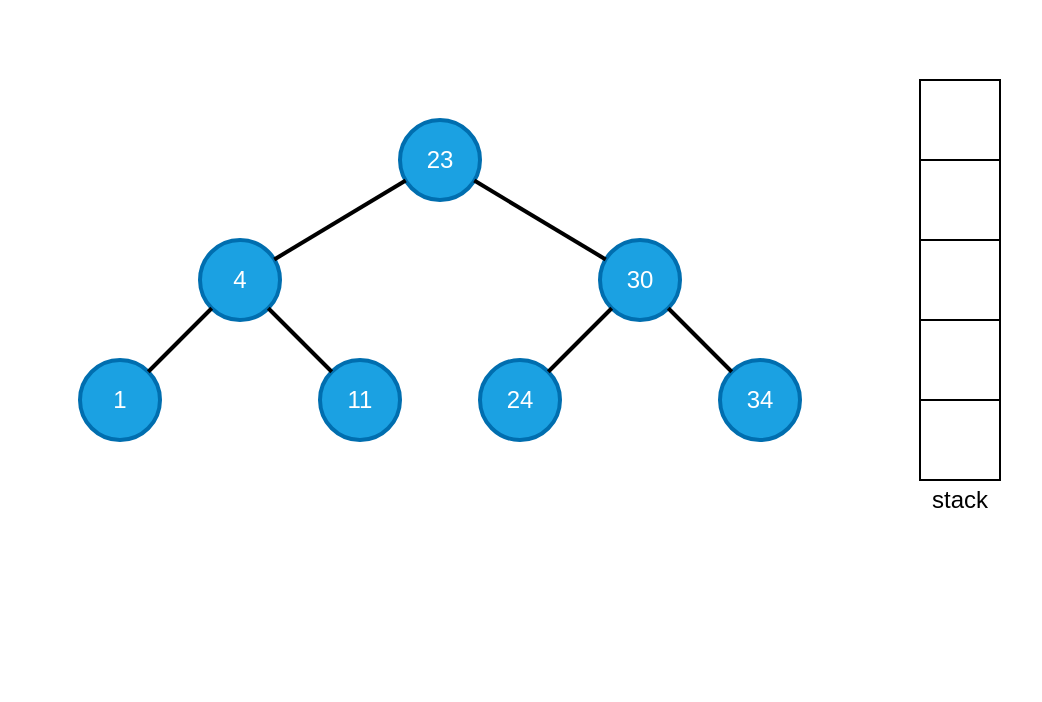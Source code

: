<mxfile version="14.2.4" type="embed" pages="30">
    <diagram id="6hGFLwfOUW9BJ-s0fimq" name="01">
        <mxGraphModel dx="1327" dy="645" grid="1" gridSize="10" guides="1" tooltips="1" connect="1" arrows="1" fold="1" page="1" pageScale="1" pageWidth="827" pageHeight="1169" math="0" shadow="0">
            <root>
                <mxCell id="0"/>
                <mxCell id="1" parent="0"/>
                <mxCell id="-MyX0e8Ozbz8bDysN3Zb-31" value="" style="rounded=0;whiteSpace=wrap;html=1;strokeColor=none;fillColor=#FFFFFF;" parent="1" vertex="1">
                    <mxGeometry x="120" y="20" width="520" height="350" as="geometry"/>
                </mxCell>
                <mxCell id="2" value="23" style="ellipse;whiteSpace=wrap;html=1;aspect=fixed;strokeColor=#006EAF;strokeWidth=2;fillColor=#1ba1e2;fontColor=#ffffff;" parent="1" vertex="1">
                    <mxGeometry x="320" y="80" width="40" height="40" as="geometry"/>
                </mxCell>
                <mxCell id="3" value="4&lt;span style=&quot;color: rgba(0 , 0 , 0 , 0) ; font-family: monospace ; font-size: 0px&quot;&gt;%3CmxGraphModel%3E%3Croot%3E%3CmxCell%20id%3D%220%22%2F%3E%3CmxCell%20id%3D%221%22%20parent%3D%220%22%2F%3E%3CmxCell%20id%3D%222%22%20value%3D%2223%22%20style%3D%22ellipse%3BwhiteSpace%3Dwrap%3Bhtml%3D1%3Baspect%3Dfixed%3BstrokeColor%3D%23006EAF%3BstrokeWidth%3D2%3BfillColor%3D%231ba1e2%3BfontColor%3D%23ffffff%3B%22%20vertex%3D%221%22%20parent%3D%221%22%3E%3CmxGeometry%20x%3D%22320%22%20y%3D%22120%22%20width%3D%2240%22%20height%3D%2240%22%20as%3D%22geometry%22%2F%3E%3C%2FmxCell%3E%3C%2Froot%3E%3C%2FmxGraphModel%3E&lt;/span&gt;" style="ellipse;whiteSpace=wrap;html=1;aspect=fixed;strokeColor=#006EAF;strokeWidth=2;fillColor=#1ba1e2;fontColor=#ffffff;" parent="1" vertex="1">
                    <mxGeometry x="220" y="140" width="40" height="40" as="geometry"/>
                </mxCell>
                <mxCell id="4" value="30" style="ellipse;whiteSpace=wrap;html=1;aspect=fixed;strokeColor=#006EAF;strokeWidth=2;fillColor=#1ba1e2;fontColor=#ffffff;" parent="1" vertex="1">
                    <mxGeometry x="420" y="140" width="40" height="40" as="geometry"/>
                </mxCell>
                <mxCell id="5" value="1" style="ellipse;whiteSpace=wrap;html=1;aspect=fixed;strokeColor=#006EAF;strokeWidth=2;fillColor=#1ba1e2;fontColor=#ffffff;" parent="1" vertex="1">
                    <mxGeometry x="160" y="200" width="40" height="40" as="geometry"/>
                </mxCell>
                <mxCell id="6" value="11" style="ellipse;whiteSpace=wrap;html=1;aspect=fixed;strokeColor=#006EAF;strokeWidth=2;fillColor=#1ba1e2;fontColor=#ffffff;" parent="1" vertex="1">
                    <mxGeometry x="280" y="200" width="40" height="40" as="geometry"/>
                </mxCell>
                <mxCell id="7" value="24" style="ellipse;whiteSpace=wrap;html=1;aspect=fixed;strokeColor=#006EAF;strokeWidth=2;fillColor=#1ba1e2;fontColor=#ffffff;" parent="1" vertex="1">
                    <mxGeometry x="360" y="200" width="40" height="40" as="geometry"/>
                </mxCell>
                <mxCell id="8" value="34" style="ellipse;whiteSpace=wrap;html=1;aspect=fixed;strokeColor=#006EAF;strokeWidth=2;fillColor=#1ba1e2;fontColor=#ffffff;" parent="1" vertex="1">
                    <mxGeometry x="480" y="200" width="40" height="40" as="geometry"/>
                </mxCell>
                <mxCell id="9" value="" style="endArrow=none;html=1;strokeColor=#000000;strokeWidth=2;" parent="1" source="3" target="2" edge="1">
                    <mxGeometry width="50" height="50" relative="1" as="geometry">
                        <mxPoint x="400" y="510" as="sourcePoint"/>
                        <mxPoint x="450" y="460" as="targetPoint"/>
                    </mxGeometry>
                </mxCell>
                <mxCell id="10" value="" style="endArrow=none;html=1;strokeColor=#000000;strokeWidth=2;" parent="1" source="4" target="2" edge="1">
                    <mxGeometry width="50" height="50" relative="1" as="geometry">
                        <mxPoint x="244.142" y="195.858" as="sourcePoint"/>
                        <mxPoint x="335.858" y="144.142" as="targetPoint"/>
                    </mxGeometry>
                </mxCell>
                <mxCell id="11" value="" style="endArrow=none;html=1;strokeColor=#000000;strokeWidth=2;exitX=0;exitY=1;exitDx=0;exitDy=0;entryX=1;entryY=0;entryDx=0;entryDy=0;" parent="1" source="3" target="5" edge="1">
                    <mxGeometry width="50" height="50" relative="1" as="geometry">
                        <mxPoint x="254.142" y="205.858" as="sourcePoint"/>
                        <mxPoint x="130" y="220" as="targetPoint"/>
                    </mxGeometry>
                </mxCell>
                <mxCell id="12" value="" style="endArrow=none;html=1;strokeColor=#000000;strokeWidth=2;entryX=1;entryY=1;entryDx=0;entryDy=0;exitX=0;exitY=0;exitDx=0;exitDy=0;" parent="1" source="6" target="3" edge="1">
                    <mxGeometry width="50" height="50" relative="1" as="geometry">
                        <mxPoint x="264.142" y="215.858" as="sourcePoint"/>
                        <mxPoint x="355.858" y="164.142" as="targetPoint"/>
                    </mxGeometry>
                </mxCell>
                <mxCell id="13" value="" style="endArrow=none;html=1;strokeColor=#000000;strokeWidth=2;entryX=0;entryY=1;entryDx=0;entryDy=0;exitX=1;exitY=0;exitDx=0;exitDy=0;" parent="1" source="7" target="4" edge="1">
                    <mxGeometry width="50" height="50" relative="1" as="geometry">
                        <mxPoint x="274.142" y="225.858" as="sourcePoint"/>
                        <mxPoint x="365.858" y="174.142" as="targetPoint"/>
                    </mxGeometry>
                </mxCell>
                <mxCell id="14" value="" style="endArrow=none;html=1;strokeColor=#000000;strokeWidth=2;entryX=1;entryY=1;entryDx=0;entryDy=0;exitX=0;exitY=0;exitDx=0;exitDy=0;" parent="1" source="8" target="4" edge="1">
                    <mxGeometry width="50" height="50" relative="1" as="geometry">
                        <mxPoint x="284.142" y="235.858" as="sourcePoint"/>
                        <mxPoint x="375.858" y="184.142" as="targetPoint"/>
                    </mxGeometry>
                </mxCell>
                <mxCell id="30" value="" style="group" parent="1" vertex="1" connectable="0">
                    <mxGeometry x="580" y="60" width="40" height="200" as="geometry"/>
                </mxCell>
                <mxCell id="25" value="" style="rounded=0;whiteSpace=wrap;html=1;fillColor=none;strokeColor=#000000;" parent="30" vertex="1">
                    <mxGeometry y="160" width="40" height="40" as="geometry"/>
                </mxCell>
                <mxCell id="26" value="" style="rounded=0;whiteSpace=wrap;html=1;fillColor=none;strokeColor=#000000;" parent="30" vertex="1">
                    <mxGeometry y="120" width="40" height="40" as="geometry"/>
                </mxCell>
                <mxCell id="27" value="" style="rounded=0;whiteSpace=wrap;html=1;fillColor=none;strokeColor=#000000;" parent="30" vertex="1">
                    <mxGeometry y="80" width="40" height="40" as="geometry"/>
                </mxCell>
                <mxCell id="28" value="" style="rounded=0;whiteSpace=wrap;html=1;fillColor=none;strokeColor=#000000;" parent="30" vertex="1">
                    <mxGeometry y="40" width="40" height="40" as="geometry"/>
                </mxCell>
                <mxCell id="29" value="" style="rounded=0;whiteSpace=wrap;html=1;fillColor=none;strokeColor=#000000;" parent="30" vertex="1">
                    <mxGeometry width="40" height="40" as="geometry"/>
                </mxCell>
                <mxCell id="31" value="&lt;font color=&quot;#000000&quot;&gt;stack&lt;/font&gt;" style="text;html=1;strokeColor=none;fillColor=none;align=center;verticalAlign=middle;whiteSpace=wrap;rounded=0;" parent="1" vertex="1">
                    <mxGeometry x="580" y="260" width="40" height="20" as="geometry"/>
                </mxCell>
            </root>
        </mxGraphModel>
    </diagram>
    <diagram name="02" id="sWAw4rXhzCSRPIZzoCqr">
        <mxGraphModel dx="1327" dy="645" grid="1" gridSize="10" guides="1" tooltips="1" connect="1" arrows="1" fold="1" page="1" pageScale="1" pageWidth="827" pageHeight="1169" math="0" shadow="0">
            <root>
                <mxCell id="rbUq59vopCZxszJJ33mc-0"/>
                <mxCell id="rbUq59vopCZxszJJ33mc-1" parent="rbUq59vopCZxszJJ33mc-0"/>
                <mxCell id="vLiUr9Ml0yNq8YFBH-q1-0" value="" style="rounded=0;whiteSpace=wrap;html=1;strokeColor=none;fillColor=#FFFFFF;" parent="rbUq59vopCZxszJJ33mc-1" vertex="1">
                    <mxGeometry x="120" y="20" width="520" height="350" as="geometry"/>
                </mxCell>
                <mxCell id="rbUq59vopCZxszJJ33mc-2" value="23" style="ellipse;whiteSpace=wrap;html=1;aspect=fixed;strokeColor=#FFB366;strokeWidth=2;fillColor=#1ba1e2;fontColor=#ffffff;" parent="rbUq59vopCZxszJJ33mc-1" vertex="1">
                    <mxGeometry x="320" y="80" width="40" height="40" as="geometry"/>
                </mxCell>
                <mxCell id="rbUq59vopCZxszJJ33mc-3" value="4&lt;span style=&quot;color: rgba(0 , 0 , 0 , 0) ; font-family: monospace ; font-size: 0px&quot;&gt;%3CmxGraphModel%3E%3Croot%3E%3CmxCell%20id%3D%220%22%2F%3E%3CmxCell%20id%3D%221%22%20parent%3D%220%22%2F%3E%3CmxCell%20id%3D%222%22%20value%3D%2223%22%20style%3D%22ellipse%3BwhiteSpace%3Dwrap%3Bhtml%3D1%3Baspect%3Dfixed%3BstrokeColor%3D%23006EAF%3BstrokeWidth%3D2%3BfillColor%3D%231ba1e2%3BfontColor%3D%23ffffff%3B%22%20vertex%3D%221%22%20parent%3D%221%22%3E%3CmxGeometry%20x%3D%22320%22%20y%3D%22120%22%20width%3D%2240%22%20height%3D%2240%22%20as%3D%22geometry%22%2F%3E%3C%2FmxCell%3E%3C%2Froot%3E%3C%2FmxGraphModel%3E&lt;/span&gt;" style="ellipse;whiteSpace=wrap;html=1;aspect=fixed;strokeColor=#006EAF;strokeWidth=2;fillColor=#1ba1e2;fontColor=#ffffff;" parent="rbUq59vopCZxszJJ33mc-1" vertex="1">
                    <mxGeometry x="220" y="140" width="40" height="40" as="geometry"/>
                </mxCell>
                <mxCell id="rbUq59vopCZxszJJ33mc-4" value="30" style="ellipse;whiteSpace=wrap;html=1;aspect=fixed;strokeColor=#006EAF;strokeWidth=2;fillColor=#1ba1e2;fontColor=#ffffff;" parent="rbUq59vopCZxszJJ33mc-1" vertex="1">
                    <mxGeometry x="420" y="140" width="40" height="40" as="geometry"/>
                </mxCell>
                <mxCell id="rbUq59vopCZxszJJ33mc-5" value="1" style="ellipse;whiteSpace=wrap;html=1;aspect=fixed;strokeColor=#006EAF;strokeWidth=2;fillColor=#1ba1e2;fontColor=#ffffff;" parent="rbUq59vopCZxszJJ33mc-1" vertex="1">
                    <mxGeometry x="160" y="200" width="40" height="40" as="geometry"/>
                </mxCell>
                <mxCell id="rbUq59vopCZxszJJ33mc-6" value="11" style="ellipse;whiteSpace=wrap;html=1;aspect=fixed;strokeColor=#006EAF;strokeWidth=2;fillColor=#1ba1e2;fontColor=#ffffff;" parent="rbUq59vopCZxszJJ33mc-1" vertex="1">
                    <mxGeometry x="280" y="200" width="40" height="40" as="geometry"/>
                </mxCell>
                <mxCell id="rbUq59vopCZxszJJ33mc-7" value="24" style="ellipse;whiteSpace=wrap;html=1;aspect=fixed;strokeColor=#006EAF;strokeWidth=2;fillColor=#1ba1e2;fontColor=#ffffff;" parent="rbUq59vopCZxszJJ33mc-1" vertex="1">
                    <mxGeometry x="360" y="200" width="40" height="40" as="geometry"/>
                </mxCell>
                <mxCell id="rbUq59vopCZxszJJ33mc-8" value="34" style="ellipse;whiteSpace=wrap;html=1;aspect=fixed;strokeColor=#006EAF;strokeWidth=2;fillColor=#1ba1e2;fontColor=#ffffff;" parent="rbUq59vopCZxszJJ33mc-1" vertex="1">
                    <mxGeometry x="480" y="200" width="40" height="40" as="geometry"/>
                </mxCell>
                <mxCell id="rbUq59vopCZxszJJ33mc-9" value="" style="endArrow=none;html=1;strokeColor=#000000;strokeWidth=2;" parent="rbUq59vopCZxszJJ33mc-1" source="rbUq59vopCZxszJJ33mc-3" target="rbUq59vopCZxszJJ33mc-2" edge="1">
                    <mxGeometry width="50" height="50" relative="1" as="geometry">
                        <mxPoint x="400" y="510" as="sourcePoint"/>
                        <mxPoint x="450" y="460" as="targetPoint"/>
                    </mxGeometry>
                </mxCell>
                <mxCell id="rbUq59vopCZxszJJ33mc-10" value="" style="endArrow=none;html=1;strokeColor=#000000;strokeWidth=2;" parent="rbUq59vopCZxszJJ33mc-1" source="rbUq59vopCZxszJJ33mc-4" target="rbUq59vopCZxszJJ33mc-2" edge="1">
                    <mxGeometry width="50" height="50" relative="1" as="geometry">
                        <mxPoint x="244.142" y="195.858" as="sourcePoint"/>
                        <mxPoint x="335.858" y="144.142" as="targetPoint"/>
                    </mxGeometry>
                </mxCell>
                <mxCell id="rbUq59vopCZxszJJ33mc-11" value="" style="endArrow=none;html=1;strokeColor=#000000;strokeWidth=2;exitX=0;exitY=1;exitDx=0;exitDy=0;entryX=1;entryY=0;entryDx=0;entryDy=0;" parent="rbUq59vopCZxszJJ33mc-1" source="rbUq59vopCZxszJJ33mc-3" target="rbUq59vopCZxszJJ33mc-5" edge="1">
                    <mxGeometry width="50" height="50" relative="1" as="geometry">
                        <mxPoint x="254.142" y="205.858" as="sourcePoint"/>
                        <mxPoint x="130" y="220" as="targetPoint"/>
                    </mxGeometry>
                </mxCell>
                <mxCell id="rbUq59vopCZxszJJ33mc-12" value="" style="endArrow=none;html=1;strokeColor=#000000;strokeWidth=2;entryX=1;entryY=1;entryDx=0;entryDy=0;exitX=0;exitY=0;exitDx=0;exitDy=0;" parent="rbUq59vopCZxszJJ33mc-1" source="rbUq59vopCZxszJJ33mc-6" target="rbUq59vopCZxszJJ33mc-3" edge="1">
                    <mxGeometry width="50" height="50" relative="1" as="geometry">
                        <mxPoint x="264.142" y="215.858" as="sourcePoint"/>
                        <mxPoint x="355.858" y="164.142" as="targetPoint"/>
                    </mxGeometry>
                </mxCell>
                <mxCell id="rbUq59vopCZxszJJ33mc-13" value="" style="endArrow=none;html=1;strokeColor=#000000;strokeWidth=2;entryX=0;entryY=1;entryDx=0;entryDy=0;exitX=1;exitY=0;exitDx=0;exitDy=0;" parent="rbUq59vopCZxszJJ33mc-1" source="rbUq59vopCZxszJJ33mc-7" target="rbUq59vopCZxszJJ33mc-4" edge="1">
                    <mxGeometry width="50" height="50" relative="1" as="geometry">
                        <mxPoint x="274.142" y="225.858" as="sourcePoint"/>
                        <mxPoint x="365.858" y="174.142" as="targetPoint"/>
                    </mxGeometry>
                </mxCell>
                <mxCell id="rbUq59vopCZxszJJ33mc-14" value="" style="endArrow=none;html=1;strokeColor=#000000;strokeWidth=2;entryX=1;entryY=1;entryDx=0;entryDy=0;exitX=0;exitY=0;exitDx=0;exitDy=0;" parent="rbUq59vopCZxszJJ33mc-1" source="rbUq59vopCZxszJJ33mc-8" target="rbUq59vopCZxszJJ33mc-4" edge="1">
                    <mxGeometry width="50" height="50" relative="1" as="geometry">
                        <mxPoint x="284.142" y="235.858" as="sourcePoint"/>
                        <mxPoint x="375.858" y="184.142" as="targetPoint"/>
                    </mxGeometry>
                </mxCell>
                <mxCell id="rbUq59vopCZxszJJ33mc-15" value="" style="group" parent="rbUq59vopCZxszJJ33mc-1" vertex="1" connectable="0">
                    <mxGeometry x="580" y="60" width="40" height="200" as="geometry"/>
                </mxCell>
                <mxCell id="rbUq59vopCZxszJJ33mc-16" value="" style="rounded=0;whiteSpace=wrap;html=1;fillColor=none;strokeColor=#000000;" parent="rbUq59vopCZxszJJ33mc-15" vertex="1">
                    <mxGeometry y="160" width="40" height="40" as="geometry"/>
                </mxCell>
                <mxCell id="rbUq59vopCZxszJJ33mc-17" value="" style="rounded=0;whiteSpace=wrap;html=1;fillColor=none;strokeColor=#000000;" parent="rbUq59vopCZxszJJ33mc-15" vertex="1">
                    <mxGeometry y="120" width="40" height="40" as="geometry"/>
                </mxCell>
                <mxCell id="rbUq59vopCZxszJJ33mc-18" value="" style="rounded=0;whiteSpace=wrap;html=1;fillColor=none;strokeColor=#000000;" parent="rbUq59vopCZxszJJ33mc-15" vertex="1">
                    <mxGeometry y="80" width="40" height="40" as="geometry"/>
                </mxCell>
                <mxCell id="rbUq59vopCZxszJJ33mc-19" value="" style="rounded=0;whiteSpace=wrap;html=1;fillColor=none;strokeColor=#000000;" parent="rbUq59vopCZxszJJ33mc-15" vertex="1">
                    <mxGeometry y="40" width="40" height="40" as="geometry"/>
                </mxCell>
                <mxCell id="rbUq59vopCZxszJJ33mc-20" value="" style="rounded=0;whiteSpace=wrap;html=1;fillColor=none;strokeColor=#000000;" parent="rbUq59vopCZxszJJ33mc-15" vertex="1">
                    <mxGeometry width="40" height="40" as="geometry"/>
                </mxCell>
                <mxCell id="rbUq59vopCZxszJJ33mc-21" value="&lt;font color=&quot;#000000&quot;&gt;stack&lt;/font&gt;" style="text;html=1;strokeColor=none;fillColor=none;align=center;verticalAlign=middle;whiteSpace=wrap;rounded=0;" parent="rbUq59vopCZxszJJ33mc-1" vertex="1">
                    <mxGeometry x="580" y="260" width="40" height="20" as="geometry"/>
                </mxCell>
                <mxCell id="TORxh97mN71Nkf2iKUxP-0" value="&lt;font color=&quot;#000000&quot; style=&quot;font-size: 12px&quot;&gt;push&lt;/font&gt;" style="curved=1;endArrow=classic;html=1;strokeColor=#FF8000;labelBackgroundColor=none;exitX=0.5;exitY=0;exitDx=0;exitDy=0;entryX=0.5;entryY=0;entryDx=0;entryDy=0;" parent="rbUq59vopCZxszJJ33mc-1" source="rbUq59vopCZxszJJ33mc-2" target="rbUq59vopCZxszJJ33mc-20" edge="1">
                    <mxGeometry x="-0.262" y="-12" width="50" height="50" relative="1" as="geometry">
                        <mxPoint x="627.506" y="580.617" as="sourcePoint"/>
                        <mxPoint x="547.428" y="558.57" as="targetPoint"/>
                        <Array as="points">
                            <mxPoint x="450" y="10"/>
                        </Array>
                        <mxPoint x="-1" as="offset"/>
                    </mxGeometry>
                </mxCell>
            </root>
        </mxGraphModel>
    </diagram>
    <diagram name="03" id="ig4wCIrOBjXdgtgcQ50B">
        <mxGraphModel dx="1327" dy="645" grid="1" gridSize="10" guides="1" tooltips="1" connect="1" arrows="1" fold="1" page="1" pageScale="1" pageWidth="827" pageHeight="1169" math="0" shadow="0">
            <root>
                <mxCell id="no6HnP1fGqUoPg6oSLuJ-0"/>
                <mxCell id="no6HnP1fGqUoPg6oSLuJ-1" parent="no6HnP1fGqUoPg6oSLuJ-0"/>
                <mxCell id="FftOdGrd3rV7uLDzrXU1-0" value="" style="rounded=0;whiteSpace=wrap;html=1;strokeColor=none;fillColor=#FFFFFF;" parent="no6HnP1fGqUoPg6oSLuJ-1" vertex="1">
                    <mxGeometry x="120" y="20" width="520" height="350" as="geometry"/>
                </mxCell>
                <mxCell id="no6HnP1fGqUoPg6oSLuJ-2" value="23" style="ellipse;whiteSpace=wrap;html=1;aspect=fixed;strokeColor=#FFB366;strokeWidth=2;fillColor=#1ba1e2;fontColor=#ffffff;" parent="no6HnP1fGqUoPg6oSLuJ-1" vertex="1">
                    <mxGeometry x="320" y="80" width="40" height="40" as="geometry"/>
                </mxCell>
                <mxCell id="no6HnP1fGqUoPg6oSLuJ-3" value="4&lt;span style=&quot;color: rgba(0 , 0 , 0 , 0) ; font-family: monospace ; font-size: 0px&quot;&gt;%3CmxGraphModel%3E%3Croot%3E%3CmxCell%20id%3D%220%22%2F%3E%3CmxCell%20id%3D%221%22%20parent%3D%220%22%2F%3E%3CmxCell%20id%3D%222%22%20value%3D%2223%22%20style%3D%22ellipse%3BwhiteSpace%3Dwrap%3Bhtml%3D1%3Baspect%3Dfixed%3BstrokeColor%3D%23006EAF%3BstrokeWidth%3D2%3BfillColor%3D%231ba1e2%3BfontColor%3D%23ffffff%3B%22%20vertex%3D%221%22%20parent%3D%221%22%3E%3CmxGeometry%20x%3D%22320%22%20y%3D%22120%22%20width%3D%2240%22%20height%3D%2240%22%20as%3D%22geometry%22%2F%3E%3C%2FmxCell%3E%3C%2Froot%3E%3C%2FmxGraphModel%3E&lt;/span&gt;" style="ellipse;whiteSpace=wrap;html=1;aspect=fixed;strokeColor=#006EAF;strokeWidth=2;fillColor=#1ba1e2;fontColor=#ffffff;" parent="no6HnP1fGqUoPg6oSLuJ-1" vertex="1">
                    <mxGeometry x="220" y="140" width="40" height="40" as="geometry"/>
                </mxCell>
                <mxCell id="no6HnP1fGqUoPg6oSLuJ-4" value="30" style="ellipse;whiteSpace=wrap;html=1;aspect=fixed;strokeColor=#006EAF;strokeWidth=2;fillColor=#1ba1e2;fontColor=#ffffff;" parent="no6HnP1fGqUoPg6oSLuJ-1" vertex="1">
                    <mxGeometry x="420" y="140" width="40" height="40" as="geometry"/>
                </mxCell>
                <mxCell id="no6HnP1fGqUoPg6oSLuJ-5" value="1" style="ellipse;whiteSpace=wrap;html=1;aspect=fixed;strokeColor=#006EAF;strokeWidth=2;fillColor=#1ba1e2;fontColor=#ffffff;" parent="no6HnP1fGqUoPg6oSLuJ-1" vertex="1">
                    <mxGeometry x="160" y="200" width="40" height="40" as="geometry"/>
                </mxCell>
                <mxCell id="no6HnP1fGqUoPg6oSLuJ-6" value="11" style="ellipse;whiteSpace=wrap;html=1;aspect=fixed;strokeColor=#006EAF;strokeWidth=2;fillColor=#1ba1e2;fontColor=#ffffff;" parent="no6HnP1fGqUoPg6oSLuJ-1" vertex="1">
                    <mxGeometry x="280" y="200" width="40" height="40" as="geometry"/>
                </mxCell>
                <mxCell id="no6HnP1fGqUoPg6oSLuJ-7" value="24" style="ellipse;whiteSpace=wrap;html=1;aspect=fixed;strokeColor=#006EAF;strokeWidth=2;fillColor=#1ba1e2;fontColor=#ffffff;" parent="no6HnP1fGqUoPg6oSLuJ-1" vertex="1">
                    <mxGeometry x="360" y="200" width="40" height="40" as="geometry"/>
                </mxCell>
                <mxCell id="no6HnP1fGqUoPg6oSLuJ-8" value="34" style="ellipse;whiteSpace=wrap;html=1;aspect=fixed;strokeColor=#006EAF;strokeWidth=2;fillColor=#1ba1e2;fontColor=#ffffff;" parent="no6HnP1fGqUoPg6oSLuJ-1" vertex="1">
                    <mxGeometry x="480" y="200" width="40" height="40" as="geometry"/>
                </mxCell>
                <mxCell id="no6HnP1fGqUoPg6oSLuJ-9" value="" style="endArrow=none;html=1;strokeColor=#000000;strokeWidth=2;" parent="no6HnP1fGqUoPg6oSLuJ-1" source="no6HnP1fGqUoPg6oSLuJ-3" target="no6HnP1fGqUoPg6oSLuJ-2" edge="1">
                    <mxGeometry width="50" height="50" relative="1" as="geometry">
                        <mxPoint x="400" y="510" as="sourcePoint"/>
                        <mxPoint x="450" y="460" as="targetPoint"/>
                    </mxGeometry>
                </mxCell>
                <mxCell id="no6HnP1fGqUoPg6oSLuJ-10" value="" style="endArrow=none;html=1;strokeColor=#000000;strokeWidth=2;" parent="no6HnP1fGqUoPg6oSLuJ-1" source="no6HnP1fGqUoPg6oSLuJ-4" target="no6HnP1fGqUoPg6oSLuJ-2" edge="1">
                    <mxGeometry width="50" height="50" relative="1" as="geometry">
                        <mxPoint x="244.142" y="195.858" as="sourcePoint"/>
                        <mxPoint x="335.858" y="144.142" as="targetPoint"/>
                    </mxGeometry>
                </mxCell>
                <mxCell id="no6HnP1fGqUoPg6oSLuJ-11" value="" style="endArrow=none;html=1;strokeColor=#000000;strokeWidth=2;exitX=0;exitY=1;exitDx=0;exitDy=0;entryX=1;entryY=0;entryDx=0;entryDy=0;" parent="no6HnP1fGqUoPg6oSLuJ-1" source="no6HnP1fGqUoPg6oSLuJ-3" target="no6HnP1fGqUoPg6oSLuJ-5" edge="1">
                    <mxGeometry width="50" height="50" relative="1" as="geometry">
                        <mxPoint x="254.142" y="205.858" as="sourcePoint"/>
                        <mxPoint x="130" y="220" as="targetPoint"/>
                    </mxGeometry>
                </mxCell>
                <mxCell id="no6HnP1fGqUoPg6oSLuJ-12" value="" style="endArrow=none;html=1;strokeColor=#000000;strokeWidth=2;entryX=1;entryY=1;entryDx=0;entryDy=0;exitX=0;exitY=0;exitDx=0;exitDy=0;" parent="no6HnP1fGqUoPg6oSLuJ-1" source="no6HnP1fGqUoPg6oSLuJ-6" target="no6HnP1fGqUoPg6oSLuJ-3" edge="1">
                    <mxGeometry width="50" height="50" relative="1" as="geometry">
                        <mxPoint x="264.142" y="215.858" as="sourcePoint"/>
                        <mxPoint x="355.858" y="164.142" as="targetPoint"/>
                    </mxGeometry>
                </mxCell>
                <mxCell id="no6HnP1fGqUoPg6oSLuJ-13" value="" style="endArrow=none;html=1;strokeColor=#000000;strokeWidth=2;entryX=0;entryY=1;entryDx=0;entryDy=0;exitX=1;exitY=0;exitDx=0;exitDy=0;" parent="no6HnP1fGqUoPg6oSLuJ-1" source="no6HnP1fGqUoPg6oSLuJ-7" target="no6HnP1fGqUoPg6oSLuJ-4" edge="1">
                    <mxGeometry width="50" height="50" relative="1" as="geometry">
                        <mxPoint x="274.142" y="225.858" as="sourcePoint"/>
                        <mxPoint x="365.858" y="174.142" as="targetPoint"/>
                    </mxGeometry>
                </mxCell>
                <mxCell id="no6HnP1fGqUoPg6oSLuJ-14" value="" style="endArrow=none;html=1;strokeColor=#000000;strokeWidth=2;entryX=1;entryY=1;entryDx=0;entryDy=0;exitX=0;exitY=0;exitDx=0;exitDy=0;" parent="no6HnP1fGqUoPg6oSLuJ-1" source="no6HnP1fGqUoPg6oSLuJ-8" target="no6HnP1fGqUoPg6oSLuJ-4" edge="1">
                    <mxGeometry width="50" height="50" relative="1" as="geometry">
                        <mxPoint x="284.142" y="235.858" as="sourcePoint"/>
                        <mxPoint x="375.858" y="184.142" as="targetPoint"/>
                    </mxGeometry>
                </mxCell>
                <mxCell id="no6HnP1fGqUoPg6oSLuJ-15" value="" style="group" parent="no6HnP1fGqUoPg6oSLuJ-1" vertex="1" connectable="0">
                    <mxGeometry x="580" y="60" width="40" height="200" as="geometry"/>
                </mxCell>
                <mxCell id="no6HnP1fGqUoPg6oSLuJ-16" value="" style="rounded=0;whiteSpace=wrap;html=1;fillColor=none;strokeColor=#000000;" parent="no6HnP1fGqUoPg6oSLuJ-15" vertex="1">
                    <mxGeometry y="160" width="40" height="40" as="geometry"/>
                </mxCell>
                <mxCell id="no6HnP1fGqUoPg6oSLuJ-17" value="" style="rounded=0;whiteSpace=wrap;html=1;fillColor=none;strokeColor=#000000;" parent="no6HnP1fGqUoPg6oSLuJ-15" vertex="1">
                    <mxGeometry y="120" width="40" height="40" as="geometry"/>
                </mxCell>
                <mxCell id="no6HnP1fGqUoPg6oSLuJ-18" value="" style="rounded=0;whiteSpace=wrap;html=1;fillColor=none;strokeColor=#000000;" parent="no6HnP1fGqUoPg6oSLuJ-15" vertex="1">
                    <mxGeometry y="80" width="40" height="40" as="geometry"/>
                </mxCell>
                <mxCell id="no6HnP1fGqUoPg6oSLuJ-19" value="" style="rounded=0;whiteSpace=wrap;html=1;fillColor=none;strokeColor=#000000;" parent="no6HnP1fGqUoPg6oSLuJ-15" vertex="1">
                    <mxGeometry y="40" width="40" height="40" as="geometry"/>
                </mxCell>
                <mxCell id="no6HnP1fGqUoPg6oSLuJ-20" value="" style="rounded=0;whiteSpace=wrap;html=1;fillColor=none;strokeColor=#000000;" parent="no6HnP1fGqUoPg6oSLuJ-15" vertex="1">
                    <mxGeometry width="40" height="40" as="geometry"/>
                </mxCell>
                <mxCell id="no6HnP1fGqUoPg6oSLuJ-21" value="23" style="ellipse;whiteSpace=wrap;html=1;aspect=fixed;strokeColor=#006EAF;strokeWidth=2;fillColor=#1ba1e2;fontColor=#ffffff;" parent="no6HnP1fGqUoPg6oSLuJ-15" vertex="1">
                    <mxGeometry y="160" width="40" height="40" as="geometry"/>
                </mxCell>
                <mxCell id="no6HnP1fGqUoPg6oSLuJ-22" value="&lt;font color=&quot;#000000&quot;&gt;stack&lt;/font&gt;" style="text;html=1;strokeColor=none;fillColor=none;align=center;verticalAlign=middle;whiteSpace=wrap;rounded=0;" parent="no6HnP1fGqUoPg6oSLuJ-1" vertex="1">
                    <mxGeometry x="580" y="260" width="40" height="20" as="geometry"/>
                </mxCell>
            </root>
        </mxGraphModel>
    </diagram>
    <diagram name="04" id="aDpXe8MPWZ1JQ_5PQJlx">
        <mxGraphModel dx="1327" dy="645" grid="1" gridSize="10" guides="1" tooltips="1" connect="1" arrows="1" fold="1" page="1" pageScale="1" pageWidth="827" pageHeight="1169" math="0" shadow="0">
            <root>
                <mxCell id="4eXKfm8yxkL8IFFNdGI5-0"/>
                <mxCell id="4eXKfm8yxkL8IFFNdGI5-1" parent="4eXKfm8yxkL8IFFNdGI5-0"/>
                <mxCell id="cpnQ3mb6F26ECiRpiV2s-0" value="" style="rounded=0;whiteSpace=wrap;html=1;strokeColor=none;fillColor=#FFFFFF;" parent="4eXKfm8yxkL8IFFNdGI5-1" vertex="1">
                    <mxGeometry x="120" y="20" width="520" height="350" as="geometry"/>
                </mxCell>
                <mxCell id="4eXKfm8yxkL8IFFNdGI5-2" value="23" style="ellipse;whiteSpace=wrap;html=1;aspect=fixed;strokeColor=#FFB366;strokeWidth=2;fillColor=#1ba1e2;fontColor=#ffffff;" parent="4eXKfm8yxkL8IFFNdGI5-1" vertex="1">
                    <mxGeometry x="320" y="80" width="40" height="40" as="geometry"/>
                </mxCell>
                <mxCell id="4eXKfm8yxkL8IFFNdGI5-3" value="4&lt;span style=&quot;color: rgba(0 , 0 , 0 , 0) ; font-family: monospace ; font-size: 0px&quot;&gt;%3CmxGraphModel%3E%3Croot%3E%3CmxCell%20id%3D%220%22%2F%3E%3CmxCell%20id%3D%221%22%20parent%3D%220%22%2F%3E%3CmxCell%20id%3D%222%22%20value%3D%2223%22%20style%3D%22ellipse%3BwhiteSpace%3Dwrap%3Bhtml%3D1%3Baspect%3Dfixed%3BstrokeColor%3D%23006EAF%3BstrokeWidth%3D2%3BfillColor%3D%231ba1e2%3BfontColor%3D%23ffffff%3B%22%20vertex%3D%221%22%20parent%3D%221%22%3E%3CmxGeometry%20x%3D%22320%22%20y%3D%22120%22%20width%3D%2240%22%20height%3D%2240%22%20as%3D%22geometry%22%2F%3E%3C%2FmxCell%3E%3C%2Froot%3E%3C%2FmxGraphModel%3E&lt;/span&gt;" style="ellipse;whiteSpace=wrap;html=1;aspect=fixed;strokeColor=#006EAF;strokeWidth=2;fillColor=#1ba1e2;fontColor=#ffffff;" parent="4eXKfm8yxkL8IFFNdGI5-1" vertex="1">
                    <mxGeometry x="220" y="140" width="40" height="40" as="geometry"/>
                </mxCell>
                <mxCell id="4eXKfm8yxkL8IFFNdGI5-4" value="30" style="ellipse;whiteSpace=wrap;html=1;aspect=fixed;strokeColor=#006EAF;strokeWidth=2;fillColor=#1ba1e2;fontColor=#ffffff;" parent="4eXKfm8yxkL8IFFNdGI5-1" vertex="1">
                    <mxGeometry x="420" y="140" width="40" height="40" as="geometry"/>
                </mxCell>
                <mxCell id="4eXKfm8yxkL8IFFNdGI5-5" value="1" style="ellipse;whiteSpace=wrap;html=1;aspect=fixed;strokeColor=#006EAF;strokeWidth=2;fillColor=#1ba1e2;fontColor=#ffffff;" parent="4eXKfm8yxkL8IFFNdGI5-1" vertex="1">
                    <mxGeometry x="160" y="200" width="40" height="40" as="geometry"/>
                </mxCell>
                <mxCell id="4eXKfm8yxkL8IFFNdGI5-6" value="11" style="ellipse;whiteSpace=wrap;html=1;aspect=fixed;strokeColor=#006EAF;strokeWidth=2;fillColor=#1ba1e2;fontColor=#ffffff;" parent="4eXKfm8yxkL8IFFNdGI5-1" vertex="1">
                    <mxGeometry x="280" y="200" width="40" height="40" as="geometry"/>
                </mxCell>
                <mxCell id="4eXKfm8yxkL8IFFNdGI5-7" value="24" style="ellipse;whiteSpace=wrap;html=1;aspect=fixed;strokeColor=#006EAF;strokeWidth=2;fillColor=#1ba1e2;fontColor=#ffffff;" parent="4eXKfm8yxkL8IFFNdGI5-1" vertex="1">
                    <mxGeometry x="360" y="200" width="40" height="40" as="geometry"/>
                </mxCell>
                <mxCell id="4eXKfm8yxkL8IFFNdGI5-8" value="34" style="ellipse;whiteSpace=wrap;html=1;aspect=fixed;strokeColor=#006EAF;strokeWidth=2;fillColor=#1ba1e2;fontColor=#ffffff;" parent="4eXKfm8yxkL8IFFNdGI5-1" vertex="1">
                    <mxGeometry x="480" y="200" width="40" height="40" as="geometry"/>
                </mxCell>
                <mxCell id="4eXKfm8yxkL8IFFNdGI5-9" value="" style="endArrow=none;html=1;strokeColor=#000000;strokeWidth=2;" parent="4eXKfm8yxkL8IFFNdGI5-1" source="4eXKfm8yxkL8IFFNdGI5-3" target="4eXKfm8yxkL8IFFNdGI5-2" edge="1">
                    <mxGeometry width="50" height="50" relative="1" as="geometry">
                        <mxPoint x="400" y="510" as="sourcePoint"/>
                        <mxPoint x="450" y="460" as="targetPoint"/>
                    </mxGeometry>
                </mxCell>
                <mxCell id="4eXKfm8yxkL8IFFNdGI5-10" value="" style="endArrow=none;html=1;strokeColor=#000000;strokeWidth=2;" parent="4eXKfm8yxkL8IFFNdGI5-1" source="4eXKfm8yxkL8IFFNdGI5-4" target="4eXKfm8yxkL8IFFNdGI5-2" edge="1">
                    <mxGeometry width="50" height="50" relative="1" as="geometry">
                        <mxPoint x="244.142" y="195.858" as="sourcePoint"/>
                        <mxPoint x="335.858" y="144.142" as="targetPoint"/>
                    </mxGeometry>
                </mxCell>
                <mxCell id="4eXKfm8yxkL8IFFNdGI5-11" value="" style="endArrow=none;html=1;strokeColor=#000000;strokeWidth=2;exitX=0;exitY=1;exitDx=0;exitDy=0;entryX=1;entryY=0;entryDx=0;entryDy=0;" parent="4eXKfm8yxkL8IFFNdGI5-1" source="4eXKfm8yxkL8IFFNdGI5-3" target="4eXKfm8yxkL8IFFNdGI5-5" edge="1">
                    <mxGeometry width="50" height="50" relative="1" as="geometry">
                        <mxPoint x="254.142" y="205.858" as="sourcePoint"/>
                        <mxPoint x="130" y="220" as="targetPoint"/>
                    </mxGeometry>
                </mxCell>
                <mxCell id="4eXKfm8yxkL8IFFNdGI5-12" value="" style="endArrow=none;html=1;strokeColor=#000000;strokeWidth=2;entryX=1;entryY=1;entryDx=0;entryDy=0;exitX=0;exitY=0;exitDx=0;exitDy=0;" parent="4eXKfm8yxkL8IFFNdGI5-1" source="4eXKfm8yxkL8IFFNdGI5-6" target="4eXKfm8yxkL8IFFNdGI5-3" edge="1">
                    <mxGeometry width="50" height="50" relative="1" as="geometry">
                        <mxPoint x="264.142" y="215.858" as="sourcePoint"/>
                        <mxPoint x="355.858" y="164.142" as="targetPoint"/>
                    </mxGeometry>
                </mxCell>
                <mxCell id="4eXKfm8yxkL8IFFNdGI5-13" value="" style="endArrow=none;html=1;strokeColor=#000000;strokeWidth=2;entryX=0;entryY=1;entryDx=0;entryDy=0;exitX=1;exitY=0;exitDx=0;exitDy=0;" parent="4eXKfm8yxkL8IFFNdGI5-1" source="4eXKfm8yxkL8IFFNdGI5-7" target="4eXKfm8yxkL8IFFNdGI5-4" edge="1">
                    <mxGeometry width="50" height="50" relative="1" as="geometry">
                        <mxPoint x="274.142" y="225.858" as="sourcePoint"/>
                        <mxPoint x="365.858" y="174.142" as="targetPoint"/>
                    </mxGeometry>
                </mxCell>
                <mxCell id="4eXKfm8yxkL8IFFNdGI5-14" value="" style="endArrow=none;html=1;strokeColor=#000000;strokeWidth=2;entryX=1;entryY=1;entryDx=0;entryDy=0;exitX=0;exitY=0;exitDx=0;exitDy=0;" parent="4eXKfm8yxkL8IFFNdGI5-1" source="4eXKfm8yxkL8IFFNdGI5-8" target="4eXKfm8yxkL8IFFNdGI5-4" edge="1">
                    <mxGeometry width="50" height="50" relative="1" as="geometry">
                        <mxPoint x="284.142" y="235.858" as="sourcePoint"/>
                        <mxPoint x="375.858" y="184.142" as="targetPoint"/>
                    </mxGeometry>
                </mxCell>
                <mxCell id="4eXKfm8yxkL8IFFNdGI5-15" value="" style="group" parent="4eXKfm8yxkL8IFFNdGI5-1" vertex="1" connectable="0">
                    <mxGeometry x="580" y="60" width="40" height="200" as="geometry"/>
                </mxCell>
                <mxCell id="4eXKfm8yxkL8IFFNdGI5-16" value="" style="rounded=0;whiteSpace=wrap;html=1;fillColor=none;strokeColor=#000000;" parent="4eXKfm8yxkL8IFFNdGI5-15" vertex="1">
                    <mxGeometry y="160" width="40" height="40" as="geometry"/>
                </mxCell>
                <mxCell id="4eXKfm8yxkL8IFFNdGI5-17" value="" style="rounded=0;whiteSpace=wrap;html=1;fillColor=none;strokeColor=#000000;" parent="4eXKfm8yxkL8IFFNdGI5-15" vertex="1">
                    <mxGeometry y="120" width="40" height="40" as="geometry"/>
                </mxCell>
                <mxCell id="4eXKfm8yxkL8IFFNdGI5-18" value="" style="rounded=0;whiteSpace=wrap;html=1;fillColor=none;strokeColor=#000000;" parent="4eXKfm8yxkL8IFFNdGI5-15" vertex="1">
                    <mxGeometry y="80" width="40" height="40" as="geometry"/>
                </mxCell>
                <mxCell id="4eXKfm8yxkL8IFFNdGI5-19" value="" style="rounded=0;whiteSpace=wrap;html=1;fillColor=none;strokeColor=#000000;" parent="4eXKfm8yxkL8IFFNdGI5-15" vertex="1">
                    <mxGeometry y="40" width="40" height="40" as="geometry"/>
                </mxCell>
                <mxCell id="4eXKfm8yxkL8IFFNdGI5-20" value="" style="rounded=0;whiteSpace=wrap;html=1;fillColor=none;strokeColor=#000000;" parent="4eXKfm8yxkL8IFFNdGI5-15" vertex="1">
                    <mxGeometry width="40" height="40" as="geometry"/>
                </mxCell>
                <mxCell id="4eXKfm8yxkL8IFFNdGI5-22" value="&lt;font color=&quot;#000000&quot;&gt;stack&lt;/font&gt;" style="text;html=1;strokeColor=none;fillColor=none;align=center;verticalAlign=middle;whiteSpace=wrap;rounded=0;" parent="4eXKfm8yxkL8IFFNdGI5-1" vertex="1">
                    <mxGeometry x="580" y="260" width="40" height="20" as="geometry"/>
                </mxCell>
                <mxCell id="4eXKfm8yxkL8IFFNdGI5-21" value="23" style="ellipse;whiteSpace=wrap;html=1;aspect=fixed;strokeColor=#006EAF;strokeWidth=2;fillColor=#1ba1e2;fontColor=#ffffff;" parent="4eXKfm8yxkL8IFFNdGI5-1" vertex="1">
                    <mxGeometry x="500" y="40" width="40" height="40" as="geometry"/>
                </mxCell>
                <mxCell id="wKGq8pRIquGo_NSraO2x-1" value="&lt;font color=&quot;#000000&quot; style=&quot;font-size: 12px&quot;&gt;pop&lt;/font&gt;" style="curved=1;endArrow=classic;html=1;strokeColor=#FF8000;labelBackgroundColor=none;exitX=0.5;exitY=0;exitDx=0;exitDy=0;entryX=0.5;entryY=0;entryDx=0;entryDy=0;" parent="4eXKfm8yxkL8IFFNdGI5-1" source="4eXKfm8yxkL8IFFNdGI5-20" target="4eXKfm8yxkL8IFFNdGI5-21" edge="1">
                    <mxGeometry x="-0.591" y="-13" width="50" height="50" relative="1" as="geometry">
                        <mxPoint x="627.506" y="580.617" as="sourcePoint"/>
                        <mxPoint x="547.428" y="558.57" as="targetPoint"/>
                        <Array as="points">
                            <mxPoint x="570" y="10"/>
                        </Array>
                        <mxPoint as="offset"/>
                    </mxGeometry>
                </mxCell>
            </root>
        </mxGraphModel>
    </diagram>
    <diagram name="05" id="krh4mgp2RqwBRJhaepUk">
        <mxGraphModel dx="1327" dy="645" grid="1" gridSize="10" guides="1" tooltips="1" connect="1" arrows="1" fold="1" page="1" pageScale="1" pageWidth="827" pageHeight="1169" math="0" shadow="0">
            <root>
                <mxCell id="lrbhpLhqS5sU3l1MPmMx-0"/>
                <mxCell id="lrbhpLhqS5sU3l1MPmMx-1" parent="lrbhpLhqS5sU3l1MPmMx-0"/>
                <mxCell id="zJLPVXWU_xpcrfRtmvwF-0" value="" style="rounded=0;whiteSpace=wrap;html=1;strokeColor=none;fillColor=#FFFFFF;" parent="lrbhpLhqS5sU3l1MPmMx-1" vertex="1">
                    <mxGeometry x="120" y="20" width="520" height="350" as="geometry"/>
                </mxCell>
                <mxCell id="lrbhpLhqS5sU3l1MPmMx-2" value="23" style="ellipse;whiteSpace=wrap;html=1;aspect=fixed;strokeColor=#FFB366;strokeWidth=2;fillColor=#1ba1e2;fontColor=#ffffff;" parent="lrbhpLhqS5sU3l1MPmMx-1" vertex="1">
                    <mxGeometry x="320" y="80" width="40" height="40" as="geometry"/>
                </mxCell>
                <mxCell id="lrbhpLhqS5sU3l1MPmMx-3" value="4&lt;span style=&quot;color: rgba(0 , 0 , 0 , 0) ; font-family: monospace ; font-size: 0px&quot;&gt;%3CmxGraphModel%3E%3Croot%3E%3CmxCell%20id%3D%220%22%2F%3E%3CmxCell%20id%3D%221%22%20parent%3D%220%22%2F%3E%3CmxCell%20id%3D%222%22%20value%3D%2223%22%20style%3D%22ellipse%3BwhiteSpace%3Dwrap%3Bhtml%3D1%3Baspect%3Dfixed%3BstrokeColor%3D%23006EAF%3BstrokeWidth%3D2%3BfillColor%3D%231ba1e2%3BfontColor%3D%23ffffff%3B%22%20vertex%3D%221%22%20parent%3D%221%22%3E%3CmxGeometry%20x%3D%22320%22%20y%3D%22120%22%20width%3D%2240%22%20height%3D%2240%22%20as%3D%22geometry%22%2F%3E%3C%2FmxCell%3E%3C%2Froot%3E%3C%2FmxGraphModel%3E&lt;/span&gt;" style="ellipse;whiteSpace=wrap;html=1;aspect=fixed;strokeColor=#006EAF;strokeWidth=2;fillColor=#1ba1e2;fontColor=#ffffff;" parent="lrbhpLhqS5sU3l1MPmMx-1" vertex="1">
                    <mxGeometry x="220" y="140" width="40" height="40" as="geometry"/>
                </mxCell>
                <mxCell id="lrbhpLhqS5sU3l1MPmMx-4" value="30" style="ellipse;whiteSpace=wrap;html=1;aspect=fixed;strokeColor=#006EAF;strokeWidth=2;fillColor=#1ba1e2;fontColor=#ffffff;" parent="lrbhpLhqS5sU3l1MPmMx-1" vertex="1">
                    <mxGeometry x="420" y="140" width="40" height="40" as="geometry"/>
                </mxCell>
                <mxCell id="lrbhpLhqS5sU3l1MPmMx-5" value="1" style="ellipse;whiteSpace=wrap;html=1;aspect=fixed;strokeColor=#006EAF;strokeWidth=2;fillColor=#1ba1e2;fontColor=#ffffff;" parent="lrbhpLhqS5sU3l1MPmMx-1" vertex="1">
                    <mxGeometry x="160" y="200" width="40" height="40" as="geometry"/>
                </mxCell>
                <mxCell id="lrbhpLhqS5sU3l1MPmMx-6" value="11" style="ellipse;whiteSpace=wrap;html=1;aspect=fixed;strokeColor=#006EAF;strokeWidth=2;fillColor=#1ba1e2;fontColor=#ffffff;" parent="lrbhpLhqS5sU3l1MPmMx-1" vertex="1">
                    <mxGeometry x="280" y="200" width="40" height="40" as="geometry"/>
                </mxCell>
                <mxCell id="lrbhpLhqS5sU3l1MPmMx-7" value="24" style="ellipse;whiteSpace=wrap;html=1;aspect=fixed;strokeColor=#006EAF;strokeWidth=2;fillColor=#1ba1e2;fontColor=#ffffff;" parent="lrbhpLhqS5sU3l1MPmMx-1" vertex="1">
                    <mxGeometry x="360" y="200" width="40" height="40" as="geometry"/>
                </mxCell>
                <mxCell id="lrbhpLhqS5sU3l1MPmMx-8" value="34" style="ellipse;whiteSpace=wrap;html=1;aspect=fixed;strokeColor=#006EAF;strokeWidth=2;fillColor=#1ba1e2;fontColor=#ffffff;" parent="lrbhpLhqS5sU3l1MPmMx-1" vertex="1">
                    <mxGeometry x="480" y="200" width="40" height="40" as="geometry"/>
                </mxCell>
                <mxCell id="lrbhpLhqS5sU3l1MPmMx-9" value="" style="endArrow=none;html=1;strokeColor=#000000;strokeWidth=2;" parent="lrbhpLhqS5sU3l1MPmMx-1" source="lrbhpLhqS5sU3l1MPmMx-3" target="lrbhpLhqS5sU3l1MPmMx-2" edge="1">
                    <mxGeometry width="50" height="50" relative="1" as="geometry">
                        <mxPoint x="400" y="510" as="sourcePoint"/>
                        <mxPoint x="450" y="460" as="targetPoint"/>
                    </mxGeometry>
                </mxCell>
                <mxCell id="lrbhpLhqS5sU3l1MPmMx-10" value="" style="endArrow=none;html=1;strokeColor=#000000;strokeWidth=2;" parent="lrbhpLhqS5sU3l1MPmMx-1" source="lrbhpLhqS5sU3l1MPmMx-4" target="lrbhpLhqS5sU3l1MPmMx-2" edge="1">
                    <mxGeometry width="50" height="50" relative="1" as="geometry">
                        <mxPoint x="244.142" y="195.858" as="sourcePoint"/>
                        <mxPoint x="335.858" y="144.142" as="targetPoint"/>
                    </mxGeometry>
                </mxCell>
                <mxCell id="lrbhpLhqS5sU3l1MPmMx-11" value="" style="endArrow=none;html=1;strokeColor=#000000;strokeWidth=2;exitX=0;exitY=1;exitDx=0;exitDy=0;entryX=1;entryY=0;entryDx=0;entryDy=0;" parent="lrbhpLhqS5sU3l1MPmMx-1" source="lrbhpLhqS5sU3l1MPmMx-3" target="lrbhpLhqS5sU3l1MPmMx-5" edge="1">
                    <mxGeometry width="50" height="50" relative="1" as="geometry">
                        <mxPoint x="254.142" y="205.858" as="sourcePoint"/>
                        <mxPoint x="130" y="220" as="targetPoint"/>
                    </mxGeometry>
                </mxCell>
                <mxCell id="lrbhpLhqS5sU3l1MPmMx-12" value="" style="endArrow=none;html=1;strokeColor=#000000;strokeWidth=2;entryX=1;entryY=1;entryDx=0;entryDy=0;exitX=0;exitY=0;exitDx=0;exitDy=0;" parent="lrbhpLhqS5sU3l1MPmMx-1" source="lrbhpLhqS5sU3l1MPmMx-6" target="lrbhpLhqS5sU3l1MPmMx-3" edge="1">
                    <mxGeometry width="50" height="50" relative="1" as="geometry">
                        <mxPoint x="264.142" y="215.858" as="sourcePoint"/>
                        <mxPoint x="355.858" y="164.142" as="targetPoint"/>
                    </mxGeometry>
                </mxCell>
                <mxCell id="lrbhpLhqS5sU3l1MPmMx-13" value="" style="endArrow=none;html=1;strokeColor=#000000;strokeWidth=2;entryX=0;entryY=1;entryDx=0;entryDy=0;exitX=1;exitY=0;exitDx=0;exitDy=0;" parent="lrbhpLhqS5sU3l1MPmMx-1" source="lrbhpLhqS5sU3l1MPmMx-7" target="lrbhpLhqS5sU3l1MPmMx-4" edge="1">
                    <mxGeometry width="50" height="50" relative="1" as="geometry">
                        <mxPoint x="274.142" y="225.858" as="sourcePoint"/>
                        <mxPoint x="365.858" y="174.142" as="targetPoint"/>
                    </mxGeometry>
                </mxCell>
                <mxCell id="lrbhpLhqS5sU3l1MPmMx-14" value="" style="endArrow=none;html=1;strokeColor=#000000;strokeWidth=2;entryX=1;entryY=1;entryDx=0;entryDy=0;exitX=0;exitY=0;exitDx=0;exitDy=0;" parent="lrbhpLhqS5sU3l1MPmMx-1" source="lrbhpLhqS5sU3l1MPmMx-8" target="lrbhpLhqS5sU3l1MPmMx-4" edge="1">
                    <mxGeometry width="50" height="50" relative="1" as="geometry">
                        <mxPoint x="284.142" y="235.858" as="sourcePoint"/>
                        <mxPoint x="375.858" y="184.142" as="targetPoint"/>
                    </mxGeometry>
                </mxCell>
                <mxCell id="lrbhpLhqS5sU3l1MPmMx-15" value="" style="group" parent="lrbhpLhqS5sU3l1MPmMx-1" vertex="1" connectable="0">
                    <mxGeometry x="580" y="60" width="40" height="200" as="geometry"/>
                </mxCell>
                <mxCell id="lrbhpLhqS5sU3l1MPmMx-16" value="" style="rounded=0;whiteSpace=wrap;html=1;fillColor=none;strokeColor=#000000;" parent="lrbhpLhqS5sU3l1MPmMx-15" vertex="1">
                    <mxGeometry y="160" width="40" height="40" as="geometry"/>
                </mxCell>
                <mxCell id="lrbhpLhqS5sU3l1MPmMx-17" value="" style="rounded=0;whiteSpace=wrap;html=1;fillColor=none;strokeColor=#000000;" parent="lrbhpLhqS5sU3l1MPmMx-15" vertex="1">
                    <mxGeometry y="120" width="40" height="40" as="geometry"/>
                </mxCell>
                <mxCell id="lrbhpLhqS5sU3l1MPmMx-18" value="" style="rounded=0;whiteSpace=wrap;html=1;fillColor=none;strokeColor=#000000;" parent="lrbhpLhqS5sU3l1MPmMx-15" vertex="1">
                    <mxGeometry y="80" width="40" height="40" as="geometry"/>
                </mxCell>
                <mxCell id="lrbhpLhqS5sU3l1MPmMx-19" value="" style="rounded=0;whiteSpace=wrap;html=1;fillColor=none;strokeColor=#000000;" parent="lrbhpLhqS5sU3l1MPmMx-15" vertex="1">
                    <mxGeometry y="40" width="40" height="40" as="geometry"/>
                </mxCell>
                <mxCell id="lrbhpLhqS5sU3l1MPmMx-20" value="" style="rounded=0;whiteSpace=wrap;html=1;fillColor=none;strokeColor=#000000;" parent="lrbhpLhqS5sU3l1MPmMx-15" vertex="1">
                    <mxGeometry width="40" height="40" as="geometry"/>
                </mxCell>
                <mxCell id="lrbhpLhqS5sU3l1MPmMx-21" value="&lt;font color=&quot;#000000&quot;&gt;stack&lt;/font&gt;" style="text;html=1;strokeColor=none;fillColor=none;align=center;verticalAlign=middle;whiteSpace=wrap;rounded=0;" parent="lrbhpLhqS5sU3l1MPmMx-1" vertex="1">
                    <mxGeometry x="580" y="260" width="40" height="20" as="geometry"/>
                </mxCell>
                <mxCell id="lrbhpLhqS5sU3l1MPmMx-22" value="23" style="ellipse;whiteSpace=wrap;html=1;aspect=fixed;strokeColor=#006EAF;strokeWidth=2;fillColor=#1ba1e2;fontColor=#ffffff;" parent="lrbhpLhqS5sU3l1MPmMx-1" vertex="1">
                    <mxGeometry x="140" y="320" width="40" height="40" as="geometry"/>
                </mxCell>
            </root>
        </mxGraphModel>
    </diagram>
    <diagram name="06" id="L05psmtQP4PixK6KqKvt">
        <mxGraphModel dx="1327" dy="645" grid="1" gridSize="10" guides="1" tooltips="1" connect="1" arrows="1" fold="1" page="1" pageScale="1" pageWidth="827" pageHeight="1169" math="0" shadow="0">
            <root>
                <mxCell id="T15jEN70RbF3JaCnVHvv-0"/>
                <mxCell id="T15jEN70RbF3JaCnVHvv-1" parent="T15jEN70RbF3JaCnVHvv-0"/>
                <mxCell id="yeph4bvTilaHzuCmJn7V-0" value="" style="rounded=0;whiteSpace=wrap;html=1;strokeColor=none;fillColor=#FFFFFF;" parent="T15jEN70RbF3JaCnVHvv-1" vertex="1">
                    <mxGeometry x="120" y="20" width="520" height="350" as="geometry"/>
                </mxCell>
                <mxCell id="T15jEN70RbF3JaCnVHvv-2" value="23" style="ellipse;whiteSpace=wrap;html=1;aspect=fixed;strokeColor=#FFB366;strokeWidth=2;fillColor=#1ba1e2;fontColor=#ffffff;" parent="T15jEN70RbF3JaCnVHvv-1" vertex="1">
                    <mxGeometry x="320" y="80" width="40" height="40" as="geometry"/>
                </mxCell>
                <mxCell id="T15jEN70RbF3JaCnVHvv-3" value="4&lt;span style=&quot;color: rgba(0 , 0 , 0 , 0) ; font-family: monospace ; font-size: 0px&quot;&gt;%3CmxGraphModel%3E%3Croot%3E%3CmxCell%20id%3D%220%22%2F%3E%3CmxCell%20id%3D%221%22%20parent%3D%220%22%2F%3E%3CmxCell%20id%3D%222%22%20value%3D%2223%22%20style%3D%22ellipse%3BwhiteSpace%3Dwrap%3Bhtml%3D1%3Baspect%3Dfixed%3BstrokeColor%3D%23006EAF%3BstrokeWidth%3D2%3BfillColor%3D%231ba1e2%3BfontColor%3D%23ffffff%3B%22%20vertex%3D%221%22%20parent%3D%221%22%3E%3CmxGeometry%20x%3D%22320%22%20y%3D%22120%22%20width%3D%2240%22%20height%3D%2240%22%20as%3D%22geometry%22%2F%3E%3C%2FmxCell%3E%3C%2Froot%3E%3C%2FmxGraphModel%3E&lt;/span&gt;" style="ellipse;whiteSpace=wrap;html=1;aspect=fixed;strokeColor=#006EAF;strokeWidth=2;fillColor=#1ba1e2;fontColor=#ffffff;" parent="T15jEN70RbF3JaCnVHvv-1" vertex="1">
                    <mxGeometry x="220" y="140" width="40" height="40" as="geometry"/>
                </mxCell>
                <mxCell id="T15jEN70RbF3JaCnVHvv-4" value="30" style="ellipse;whiteSpace=wrap;html=1;aspect=fixed;strokeColor=#FFB366;strokeWidth=2;fillColor=#1ba1e2;fontColor=#ffffff;" parent="T15jEN70RbF3JaCnVHvv-1" vertex="1">
                    <mxGeometry x="420" y="140" width="40" height="40" as="geometry"/>
                </mxCell>
                <mxCell id="T15jEN70RbF3JaCnVHvv-5" value="1" style="ellipse;whiteSpace=wrap;html=1;aspect=fixed;strokeColor=#006EAF;strokeWidth=2;fillColor=#1ba1e2;fontColor=#ffffff;" parent="T15jEN70RbF3JaCnVHvv-1" vertex="1">
                    <mxGeometry x="160" y="200" width="40" height="40" as="geometry"/>
                </mxCell>
                <mxCell id="T15jEN70RbF3JaCnVHvv-6" value="11" style="ellipse;whiteSpace=wrap;html=1;aspect=fixed;strokeColor=#006EAF;strokeWidth=2;fillColor=#1ba1e2;fontColor=#ffffff;" parent="T15jEN70RbF3JaCnVHvv-1" vertex="1">
                    <mxGeometry x="280" y="200" width="40" height="40" as="geometry"/>
                </mxCell>
                <mxCell id="T15jEN70RbF3JaCnVHvv-7" value="24" style="ellipse;whiteSpace=wrap;html=1;aspect=fixed;strokeColor=#006EAF;strokeWidth=2;fillColor=#1ba1e2;fontColor=#ffffff;" parent="T15jEN70RbF3JaCnVHvv-1" vertex="1">
                    <mxGeometry x="360" y="200" width="40" height="40" as="geometry"/>
                </mxCell>
                <mxCell id="T15jEN70RbF3JaCnVHvv-8" value="34" style="ellipse;whiteSpace=wrap;html=1;aspect=fixed;strokeColor=#006EAF;strokeWidth=2;fillColor=#1ba1e2;fontColor=#ffffff;" parent="T15jEN70RbF3JaCnVHvv-1" vertex="1">
                    <mxGeometry x="480" y="200" width="40" height="40" as="geometry"/>
                </mxCell>
                <mxCell id="T15jEN70RbF3JaCnVHvv-9" value="" style="endArrow=none;html=1;strokeColor=#000000;strokeWidth=2;" parent="T15jEN70RbF3JaCnVHvv-1" source="T15jEN70RbF3JaCnVHvv-3" target="T15jEN70RbF3JaCnVHvv-2" edge="1">
                    <mxGeometry width="50" height="50" relative="1" as="geometry">
                        <mxPoint x="400" y="510" as="sourcePoint"/>
                        <mxPoint x="450" y="460" as="targetPoint"/>
                    </mxGeometry>
                </mxCell>
                <mxCell id="T15jEN70RbF3JaCnVHvv-10" value="" style="endArrow=none;html=1;strokeColor=#000000;strokeWidth=2;" parent="T15jEN70RbF3JaCnVHvv-1" source="T15jEN70RbF3JaCnVHvv-4" target="T15jEN70RbF3JaCnVHvv-2" edge="1">
                    <mxGeometry width="50" height="50" relative="1" as="geometry">
                        <mxPoint x="244.142" y="195.858" as="sourcePoint"/>
                        <mxPoint x="335.858" y="144.142" as="targetPoint"/>
                    </mxGeometry>
                </mxCell>
                <mxCell id="T15jEN70RbF3JaCnVHvv-11" value="" style="endArrow=none;html=1;strokeColor=#000000;strokeWidth=2;exitX=0;exitY=1;exitDx=0;exitDy=0;entryX=1;entryY=0;entryDx=0;entryDy=0;" parent="T15jEN70RbF3JaCnVHvv-1" source="T15jEN70RbF3JaCnVHvv-3" target="T15jEN70RbF3JaCnVHvv-5" edge="1">
                    <mxGeometry width="50" height="50" relative="1" as="geometry">
                        <mxPoint x="254.142" y="205.858" as="sourcePoint"/>
                        <mxPoint x="130" y="220" as="targetPoint"/>
                    </mxGeometry>
                </mxCell>
                <mxCell id="T15jEN70RbF3JaCnVHvv-12" value="" style="endArrow=none;html=1;strokeColor=#000000;strokeWidth=2;entryX=1;entryY=1;entryDx=0;entryDy=0;exitX=0;exitY=0;exitDx=0;exitDy=0;" parent="T15jEN70RbF3JaCnVHvv-1" source="T15jEN70RbF3JaCnVHvv-6" target="T15jEN70RbF3JaCnVHvv-3" edge="1">
                    <mxGeometry width="50" height="50" relative="1" as="geometry">
                        <mxPoint x="264.142" y="215.858" as="sourcePoint"/>
                        <mxPoint x="355.858" y="164.142" as="targetPoint"/>
                    </mxGeometry>
                </mxCell>
                <mxCell id="T15jEN70RbF3JaCnVHvv-13" value="" style="endArrow=none;html=1;strokeColor=#000000;strokeWidth=2;entryX=0;entryY=1;entryDx=0;entryDy=0;exitX=1;exitY=0;exitDx=0;exitDy=0;" parent="T15jEN70RbF3JaCnVHvv-1" source="T15jEN70RbF3JaCnVHvv-7" target="T15jEN70RbF3JaCnVHvv-4" edge="1">
                    <mxGeometry width="50" height="50" relative="1" as="geometry">
                        <mxPoint x="274.142" y="225.858" as="sourcePoint"/>
                        <mxPoint x="365.858" y="174.142" as="targetPoint"/>
                    </mxGeometry>
                </mxCell>
                <mxCell id="T15jEN70RbF3JaCnVHvv-14" value="" style="endArrow=none;html=1;strokeColor=#000000;strokeWidth=2;entryX=1;entryY=1;entryDx=0;entryDy=0;exitX=0;exitY=0;exitDx=0;exitDy=0;" parent="T15jEN70RbF3JaCnVHvv-1" source="T15jEN70RbF3JaCnVHvv-8" target="T15jEN70RbF3JaCnVHvv-4" edge="1">
                    <mxGeometry width="50" height="50" relative="1" as="geometry">
                        <mxPoint x="284.142" y="235.858" as="sourcePoint"/>
                        <mxPoint x="375.858" y="184.142" as="targetPoint"/>
                    </mxGeometry>
                </mxCell>
                <mxCell id="T15jEN70RbF3JaCnVHvv-15" value="" style="group" parent="T15jEN70RbF3JaCnVHvv-1" vertex="1" connectable="0">
                    <mxGeometry x="580" y="60" width="40" height="200" as="geometry"/>
                </mxCell>
                <mxCell id="T15jEN70RbF3JaCnVHvv-16" value="" style="rounded=0;whiteSpace=wrap;html=1;fillColor=none;strokeColor=#000000;" parent="T15jEN70RbF3JaCnVHvv-15" vertex="1">
                    <mxGeometry y="160" width="40" height="40" as="geometry"/>
                </mxCell>
                <mxCell id="T15jEN70RbF3JaCnVHvv-17" value="" style="rounded=0;whiteSpace=wrap;html=1;fillColor=none;strokeColor=#000000;" parent="T15jEN70RbF3JaCnVHvv-15" vertex="1">
                    <mxGeometry y="120" width="40" height="40" as="geometry"/>
                </mxCell>
                <mxCell id="T15jEN70RbF3JaCnVHvv-18" value="" style="rounded=0;whiteSpace=wrap;html=1;fillColor=none;strokeColor=#000000;" parent="T15jEN70RbF3JaCnVHvv-15" vertex="1">
                    <mxGeometry y="80" width="40" height="40" as="geometry"/>
                </mxCell>
                <mxCell id="T15jEN70RbF3JaCnVHvv-19" value="" style="rounded=0;whiteSpace=wrap;html=1;fillColor=none;strokeColor=#000000;" parent="T15jEN70RbF3JaCnVHvv-15" vertex="1">
                    <mxGeometry y="40" width="40" height="40" as="geometry"/>
                </mxCell>
                <mxCell id="T15jEN70RbF3JaCnVHvv-20" value="" style="rounded=0;whiteSpace=wrap;html=1;fillColor=none;strokeColor=#000000;" parent="T15jEN70RbF3JaCnVHvv-15" vertex="1">
                    <mxGeometry width="40" height="40" as="geometry"/>
                </mxCell>
                <mxCell id="T15jEN70RbF3JaCnVHvv-21" value="&lt;font color=&quot;#000000&quot;&gt;stack&lt;/font&gt;" style="text;html=1;strokeColor=none;fillColor=none;align=center;verticalAlign=middle;whiteSpace=wrap;rounded=0;" parent="T15jEN70RbF3JaCnVHvv-1" vertex="1">
                    <mxGeometry x="580" y="260" width="40" height="20" as="geometry"/>
                </mxCell>
                <mxCell id="T15jEN70RbF3JaCnVHvv-22" value="23" style="ellipse;whiteSpace=wrap;html=1;aspect=fixed;strokeColor=#006EAF;strokeWidth=2;fillColor=#1ba1e2;fontColor=#ffffff;" parent="T15jEN70RbF3JaCnVHvv-1" vertex="1">
                    <mxGeometry x="140" y="320" width="40" height="40" as="geometry"/>
                </mxCell>
                <mxCell id="T15jEN70RbF3JaCnVHvv-23" value="&lt;font color=&quot;#000000&quot; style=&quot;font-size: 12px&quot;&gt;push&lt;/font&gt;" style="curved=1;endArrow=classic;html=1;strokeColor=#FF8000;labelBackgroundColor=none;exitX=1;exitY=0;exitDx=0;exitDy=0;entryX=0.5;entryY=0;entryDx=0;entryDy=0;" parent="T15jEN70RbF3JaCnVHvv-1" source="T15jEN70RbF3JaCnVHvv-4" target="T15jEN70RbF3JaCnVHvv-20" edge="1">
                    <mxGeometry x="-0.48" y="2" width="50" height="50" relative="1" as="geometry">
                        <mxPoint x="627.506" y="580.617" as="sourcePoint"/>
                        <mxPoint x="547.428" y="558.57" as="targetPoint"/>
                        <Array as="points">
                            <mxPoint x="520" y="-30"/>
                        </Array>
                        <mxPoint as="offset"/>
                    </mxGeometry>
                </mxCell>
            </root>
        </mxGraphModel>
    </diagram>
    <diagram name="07" id="wYMTJxrLyg0TU_ubIqGk">
        <mxGraphModel dx="1327" dy="645" grid="1" gridSize="10" guides="1" tooltips="1" connect="1" arrows="1" fold="1" page="1" pageScale="1" pageWidth="827" pageHeight="1169" math="0" shadow="0">
            <root>
                <mxCell id="X0DmOPl5hJFCo0l9govb-0"/>
                <mxCell id="X0DmOPl5hJFCo0l9govb-1" parent="X0DmOPl5hJFCo0l9govb-0"/>
                <mxCell id="X0DmOPl5hJFCo0l9govb-2" value="" style="rounded=0;whiteSpace=wrap;html=1;strokeColor=none;fillColor=#FFFFFF;" parent="X0DmOPl5hJFCo0l9govb-1" vertex="1">
                    <mxGeometry x="120" y="20" width="520" height="350" as="geometry"/>
                </mxCell>
                <mxCell id="X0DmOPl5hJFCo0l9govb-3" value="23" style="ellipse;whiteSpace=wrap;html=1;aspect=fixed;strokeColor=#FFB366;strokeWidth=2;fillColor=#1ba1e2;fontColor=#ffffff;" parent="X0DmOPl5hJFCo0l9govb-1" vertex="1">
                    <mxGeometry x="320" y="80" width="40" height="40" as="geometry"/>
                </mxCell>
                <mxCell id="X0DmOPl5hJFCo0l9govb-4" value="4&lt;span style=&quot;color: rgba(0 , 0 , 0 , 0) ; font-family: monospace ; font-size: 0px&quot;&gt;%3CmxGraphModel%3E%3Croot%3E%3CmxCell%20id%3D%220%22%2F%3E%3CmxCell%20id%3D%221%22%20parent%3D%220%22%2F%3E%3CmxCell%20id%3D%222%22%20value%3D%2223%22%20style%3D%22ellipse%3BwhiteSpace%3Dwrap%3Bhtml%3D1%3Baspect%3Dfixed%3BstrokeColor%3D%23006EAF%3BstrokeWidth%3D2%3BfillColor%3D%231ba1e2%3BfontColor%3D%23ffffff%3B%22%20vertex%3D%221%22%20parent%3D%221%22%3E%3CmxGeometry%20x%3D%22320%22%20y%3D%22120%22%20width%3D%2240%22%20height%3D%2240%22%20as%3D%22geometry%22%2F%3E%3C%2FmxCell%3E%3C%2Froot%3E%3C%2FmxGraphModel%3E&lt;/span&gt;" style="ellipse;whiteSpace=wrap;html=1;aspect=fixed;strokeColor=#006EAF;strokeWidth=2;fillColor=#1ba1e2;fontColor=#ffffff;" parent="X0DmOPl5hJFCo0l9govb-1" vertex="1">
                    <mxGeometry x="220" y="140" width="40" height="40" as="geometry"/>
                </mxCell>
                <mxCell id="X0DmOPl5hJFCo0l9govb-5" value="30" style="ellipse;whiteSpace=wrap;html=1;aspect=fixed;strokeColor=#FFB366;strokeWidth=2;fillColor=#1ba1e2;fontColor=#ffffff;" parent="X0DmOPl5hJFCo0l9govb-1" vertex="1">
                    <mxGeometry x="420" y="140" width="40" height="40" as="geometry"/>
                </mxCell>
                <mxCell id="X0DmOPl5hJFCo0l9govb-6" value="1" style="ellipse;whiteSpace=wrap;html=1;aspect=fixed;strokeColor=#006EAF;strokeWidth=2;fillColor=#1ba1e2;fontColor=#ffffff;" parent="X0DmOPl5hJFCo0l9govb-1" vertex="1">
                    <mxGeometry x="160" y="200" width="40" height="40" as="geometry"/>
                </mxCell>
                <mxCell id="X0DmOPl5hJFCo0l9govb-7" value="11" style="ellipse;whiteSpace=wrap;html=1;aspect=fixed;strokeColor=#006EAF;strokeWidth=2;fillColor=#1ba1e2;fontColor=#ffffff;" parent="X0DmOPl5hJFCo0l9govb-1" vertex="1">
                    <mxGeometry x="280" y="200" width="40" height="40" as="geometry"/>
                </mxCell>
                <mxCell id="X0DmOPl5hJFCo0l9govb-8" value="24" style="ellipse;whiteSpace=wrap;html=1;aspect=fixed;strokeColor=#006EAF;strokeWidth=2;fillColor=#1ba1e2;fontColor=#ffffff;" parent="X0DmOPl5hJFCo0l9govb-1" vertex="1">
                    <mxGeometry x="360" y="200" width="40" height="40" as="geometry"/>
                </mxCell>
                <mxCell id="X0DmOPl5hJFCo0l9govb-9" value="34" style="ellipse;whiteSpace=wrap;html=1;aspect=fixed;strokeColor=#006EAF;strokeWidth=2;fillColor=#1ba1e2;fontColor=#ffffff;" parent="X0DmOPl5hJFCo0l9govb-1" vertex="1">
                    <mxGeometry x="480" y="200" width="40" height="40" as="geometry"/>
                </mxCell>
                <mxCell id="X0DmOPl5hJFCo0l9govb-10" value="" style="endArrow=none;html=1;strokeColor=#000000;strokeWidth=2;" parent="X0DmOPl5hJFCo0l9govb-1" source="X0DmOPl5hJFCo0l9govb-4" target="X0DmOPl5hJFCo0l9govb-3" edge="1">
                    <mxGeometry width="50" height="50" relative="1" as="geometry">
                        <mxPoint x="400" y="510" as="sourcePoint"/>
                        <mxPoint x="450" y="460" as="targetPoint"/>
                    </mxGeometry>
                </mxCell>
                <mxCell id="X0DmOPl5hJFCo0l9govb-11" value="" style="endArrow=none;html=1;strokeColor=#000000;strokeWidth=2;" parent="X0DmOPl5hJFCo0l9govb-1" source="X0DmOPl5hJFCo0l9govb-5" target="X0DmOPl5hJFCo0l9govb-3" edge="1">
                    <mxGeometry width="50" height="50" relative="1" as="geometry">
                        <mxPoint x="244.142" y="195.858" as="sourcePoint"/>
                        <mxPoint x="335.858" y="144.142" as="targetPoint"/>
                    </mxGeometry>
                </mxCell>
                <mxCell id="X0DmOPl5hJFCo0l9govb-12" value="" style="endArrow=none;html=1;strokeColor=#000000;strokeWidth=2;exitX=0;exitY=1;exitDx=0;exitDy=0;entryX=1;entryY=0;entryDx=0;entryDy=0;" parent="X0DmOPl5hJFCo0l9govb-1" source="X0DmOPl5hJFCo0l9govb-4" target="X0DmOPl5hJFCo0l9govb-6" edge="1">
                    <mxGeometry width="50" height="50" relative="1" as="geometry">
                        <mxPoint x="254.142" y="205.858" as="sourcePoint"/>
                        <mxPoint x="130" y="220" as="targetPoint"/>
                    </mxGeometry>
                </mxCell>
                <mxCell id="X0DmOPl5hJFCo0l9govb-13" value="" style="endArrow=none;html=1;strokeColor=#000000;strokeWidth=2;entryX=1;entryY=1;entryDx=0;entryDy=0;exitX=0;exitY=0;exitDx=0;exitDy=0;" parent="X0DmOPl5hJFCo0l9govb-1" source="X0DmOPl5hJFCo0l9govb-7" target="X0DmOPl5hJFCo0l9govb-4" edge="1">
                    <mxGeometry width="50" height="50" relative="1" as="geometry">
                        <mxPoint x="264.142" y="215.858" as="sourcePoint"/>
                        <mxPoint x="355.858" y="164.142" as="targetPoint"/>
                    </mxGeometry>
                </mxCell>
                <mxCell id="X0DmOPl5hJFCo0l9govb-14" value="" style="endArrow=none;html=1;strokeColor=#000000;strokeWidth=2;entryX=0;entryY=1;entryDx=0;entryDy=0;exitX=1;exitY=0;exitDx=0;exitDy=0;" parent="X0DmOPl5hJFCo0l9govb-1" source="X0DmOPl5hJFCo0l9govb-8" target="X0DmOPl5hJFCo0l9govb-5" edge="1">
                    <mxGeometry width="50" height="50" relative="1" as="geometry">
                        <mxPoint x="274.142" y="225.858" as="sourcePoint"/>
                        <mxPoint x="365.858" y="174.142" as="targetPoint"/>
                    </mxGeometry>
                </mxCell>
                <mxCell id="X0DmOPl5hJFCo0l9govb-15" value="" style="endArrow=none;html=1;strokeColor=#000000;strokeWidth=2;entryX=1;entryY=1;entryDx=0;entryDy=0;exitX=0;exitY=0;exitDx=0;exitDy=0;" parent="X0DmOPl5hJFCo0l9govb-1" source="X0DmOPl5hJFCo0l9govb-9" target="X0DmOPl5hJFCo0l9govb-5" edge="1">
                    <mxGeometry width="50" height="50" relative="1" as="geometry">
                        <mxPoint x="284.142" y="235.858" as="sourcePoint"/>
                        <mxPoint x="375.858" y="184.142" as="targetPoint"/>
                    </mxGeometry>
                </mxCell>
                <mxCell id="X0DmOPl5hJFCo0l9govb-16" value="" style="group" parent="X0DmOPl5hJFCo0l9govb-1" vertex="1" connectable="0">
                    <mxGeometry x="580" y="60" width="40" height="200" as="geometry"/>
                </mxCell>
                <mxCell id="X0DmOPl5hJFCo0l9govb-17" value="" style="rounded=0;whiteSpace=wrap;html=1;fillColor=none;strokeColor=#000000;" parent="X0DmOPl5hJFCo0l9govb-16" vertex="1">
                    <mxGeometry y="160" width="40" height="40" as="geometry"/>
                </mxCell>
                <mxCell id="X0DmOPl5hJFCo0l9govb-18" value="" style="rounded=0;whiteSpace=wrap;html=1;fillColor=none;strokeColor=#000000;" parent="X0DmOPl5hJFCo0l9govb-16" vertex="1">
                    <mxGeometry y="120" width="40" height="40" as="geometry"/>
                </mxCell>
                <mxCell id="X0DmOPl5hJFCo0l9govb-19" value="" style="rounded=0;whiteSpace=wrap;html=1;fillColor=none;strokeColor=#000000;" parent="X0DmOPl5hJFCo0l9govb-16" vertex="1">
                    <mxGeometry y="80" width="40" height="40" as="geometry"/>
                </mxCell>
                <mxCell id="X0DmOPl5hJFCo0l9govb-20" value="" style="rounded=0;whiteSpace=wrap;html=1;fillColor=none;strokeColor=#000000;" parent="X0DmOPl5hJFCo0l9govb-16" vertex="1">
                    <mxGeometry y="40" width="40" height="40" as="geometry"/>
                </mxCell>
                <mxCell id="X0DmOPl5hJFCo0l9govb-21" value="" style="rounded=0;whiteSpace=wrap;html=1;fillColor=none;strokeColor=#000000;" parent="X0DmOPl5hJFCo0l9govb-16" vertex="1">
                    <mxGeometry width="40" height="40" as="geometry"/>
                </mxCell>
                <mxCell id="X0DmOPl5hJFCo0l9govb-25" value="30" style="ellipse;whiteSpace=wrap;html=1;aspect=fixed;strokeColor=#006EAF;strokeWidth=2;fillColor=#1ba1e2;fontColor=#ffffff;" parent="X0DmOPl5hJFCo0l9govb-16" vertex="1">
                    <mxGeometry y="160" width="40" height="40" as="geometry"/>
                </mxCell>
                <mxCell id="X0DmOPl5hJFCo0l9govb-22" value="&lt;font color=&quot;#000000&quot;&gt;stack&lt;/font&gt;" style="text;html=1;strokeColor=none;fillColor=none;align=center;verticalAlign=middle;whiteSpace=wrap;rounded=0;" parent="X0DmOPl5hJFCo0l9govb-1" vertex="1">
                    <mxGeometry x="580" y="260" width="40" height="20" as="geometry"/>
                </mxCell>
                <mxCell id="X0DmOPl5hJFCo0l9govb-23" value="23" style="ellipse;whiteSpace=wrap;html=1;aspect=fixed;strokeColor=#006EAF;strokeWidth=2;fillColor=#1ba1e2;fontColor=#ffffff;" parent="X0DmOPl5hJFCo0l9govb-1" vertex="1">
                    <mxGeometry x="140" y="320" width="40" height="40" as="geometry"/>
                </mxCell>
            </root>
        </mxGraphModel>
    </diagram>
    <diagram name="08" id="OQe4tl7lvPFQUYy1AYQT">
        <mxGraphModel dx="1327" dy="645" grid="1" gridSize="10" guides="1" tooltips="1" connect="1" arrows="1" fold="1" page="1" pageScale="1" pageWidth="827" pageHeight="1169" math="0" shadow="0">
            <root>
                <mxCell id="3xI7JhiP8U8k0jWmDXAx-0"/>
                <mxCell id="3xI7JhiP8U8k0jWmDXAx-1" parent="3xI7JhiP8U8k0jWmDXAx-0"/>
                <mxCell id="3xI7JhiP8U8k0jWmDXAx-2" value="" style="rounded=0;whiteSpace=wrap;html=1;strokeColor=none;fillColor=#FFFFFF;" parent="3xI7JhiP8U8k0jWmDXAx-1" vertex="1">
                    <mxGeometry x="120" y="20" width="520" height="350" as="geometry"/>
                </mxCell>
                <mxCell id="3xI7JhiP8U8k0jWmDXAx-3" value="23" style="ellipse;whiteSpace=wrap;html=1;aspect=fixed;strokeColor=#FFB366;strokeWidth=2;fillColor=#1ba1e2;fontColor=#ffffff;" parent="3xI7JhiP8U8k0jWmDXAx-1" vertex="1">
                    <mxGeometry x="320" y="80" width="40" height="40" as="geometry"/>
                </mxCell>
                <mxCell id="3xI7JhiP8U8k0jWmDXAx-4" value="4&lt;span style=&quot;color: rgba(0 , 0 , 0 , 0) ; font-family: monospace ; font-size: 0px&quot;&gt;%3CmxGraphModel%3E%3Croot%3E%3CmxCell%20id%3D%220%22%2F%3E%3CmxCell%20id%3D%221%22%20parent%3D%220%22%2F%3E%3CmxCell%20id%3D%222%22%20value%3D%2223%22%20style%3D%22ellipse%3BwhiteSpace%3Dwrap%3Bhtml%3D1%3Baspect%3Dfixed%3BstrokeColor%3D%23006EAF%3BstrokeWidth%3D2%3BfillColor%3D%231ba1e2%3BfontColor%3D%23ffffff%3B%22%20vertex%3D%221%22%20parent%3D%221%22%3E%3CmxGeometry%20x%3D%22320%22%20y%3D%22120%22%20width%3D%2240%22%20height%3D%2240%22%20as%3D%22geometry%22%2F%3E%3C%2FmxCell%3E%3C%2Froot%3E%3C%2FmxGraphModel%3E&lt;/span&gt;" style="ellipse;whiteSpace=wrap;html=1;aspect=fixed;strokeColor=#FFB366;strokeWidth=2;fillColor=#1ba1e2;fontColor=#ffffff;" parent="3xI7JhiP8U8k0jWmDXAx-1" vertex="1">
                    <mxGeometry x="220" y="140" width="40" height="40" as="geometry"/>
                </mxCell>
                <mxCell id="3xI7JhiP8U8k0jWmDXAx-5" value="30" style="ellipse;whiteSpace=wrap;html=1;aspect=fixed;strokeColor=#FFB366;strokeWidth=2;fillColor=#1ba1e2;fontColor=#ffffff;" parent="3xI7JhiP8U8k0jWmDXAx-1" vertex="1">
                    <mxGeometry x="420" y="140" width="40" height="40" as="geometry"/>
                </mxCell>
                <mxCell id="3xI7JhiP8U8k0jWmDXAx-6" value="1" style="ellipse;whiteSpace=wrap;html=1;aspect=fixed;strokeColor=#006EAF;strokeWidth=2;fillColor=#1ba1e2;fontColor=#ffffff;" parent="3xI7JhiP8U8k0jWmDXAx-1" vertex="1">
                    <mxGeometry x="160" y="200" width="40" height="40" as="geometry"/>
                </mxCell>
                <mxCell id="3xI7JhiP8U8k0jWmDXAx-7" value="11" style="ellipse;whiteSpace=wrap;html=1;aspect=fixed;strokeColor=#006EAF;strokeWidth=2;fillColor=#1ba1e2;fontColor=#ffffff;" parent="3xI7JhiP8U8k0jWmDXAx-1" vertex="1">
                    <mxGeometry x="280" y="200" width="40" height="40" as="geometry"/>
                </mxCell>
                <mxCell id="3xI7JhiP8U8k0jWmDXAx-8" value="24" style="ellipse;whiteSpace=wrap;html=1;aspect=fixed;strokeColor=#006EAF;strokeWidth=2;fillColor=#1ba1e2;fontColor=#ffffff;" parent="3xI7JhiP8U8k0jWmDXAx-1" vertex="1">
                    <mxGeometry x="360" y="200" width="40" height="40" as="geometry"/>
                </mxCell>
                <mxCell id="3xI7JhiP8U8k0jWmDXAx-9" value="34" style="ellipse;whiteSpace=wrap;html=1;aspect=fixed;strokeColor=#006EAF;strokeWidth=2;fillColor=#1ba1e2;fontColor=#ffffff;" parent="3xI7JhiP8U8k0jWmDXAx-1" vertex="1">
                    <mxGeometry x="480" y="200" width="40" height="40" as="geometry"/>
                </mxCell>
                <mxCell id="3xI7JhiP8U8k0jWmDXAx-10" value="" style="endArrow=none;html=1;strokeColor=#000000;strokeWidth=2;" parent="3xI7JhiP8U8k0jWmDXAx-1" source="3xI7JhiP8U8k0jWmDXAx-4" target="3xI7JhiP8U8k0jWmDXAx-3" edge="1">
                    <mxGeometry width="50" height="50" relative="1" as="geometry">
                        <mxPoint x="400" y="510" as="sourcePoint"/>
                        <mxPoint x="450" y="460" as="targetPoint"/>
                    </mxGeometry>
                </mxCell>
                <mxCell id="3xI7JhiP8U8k0jWmDXAx-11" value="" style="endArrow=none;html=1;strokeColor=#000000;strokeWidth=2;" parent="3xI7JhiP8U8k0jWmDXAx-1" source="3xI7JhiP8U8k0jWmDXAx-5" target="3xI7JhiP8U8k0jWmDXAx-3" edge="1">
                    <mxGeometry width="50" height="50" relative="1" as="geometry">
                        <mxPoint x="244.142" y="195.858" as="sourcePoint"/>
                        <mxPoint x="335.858" y="144.142" as="targetPoint"/>
                    </mxGeometry>
                </mxCell>
                <mxCell id="3xI7JhiP8U8k0jWmDXAx-12" value="" style="endArrow=none;html=1;strokeColor=#000000;strokeWidth=2;exitX=0;exitY=1;exitDx=0;exitDy=0;entryX=1;entryY=0;entryDx=0;entryDy=0;" parent="3xI7JhiP8U8k0jWmDXAx-1" source="3xI7JhiP8U8k0jWmDXAx-4" target="3xI7JhiP8U8k0jWmDXAx-6" edge="1">
                    <mxGeometry width="50" height="50" relative="1" as="geometry">
                        <mxPoint x="254.142" y="205.858" as="sourcePoint"/>
                        <mxPoint x="130" y="220" as="targetPoint"/>
                    </mxGeometry>
                </mxCell>
                <mxCell id="3xI7JhiP8U8k0jWmDXAx-13" value="" style="endArrow=none;html=1;strokeColor=#000000;strokeWidth=2;entryX=1;entryY=1;entryDx=0;entryDy=0;exitX=0;exitY=0;exitDx=0;exitDy=0;" parent="3xI7JhiP8U8k0jWmDXAx-1" source="3xI7JhiP8U8k0jWmDXAx-7" target="3xI7JhiP8U8k0jWmDXAx-4" edge="1">
                    <mxGeometry width="50" height="50" relative="1" as="geometry">
                        <mxPoint x="264.142" y="215.858" as="sourcePoint"/>
                        <mxPoint x="355.858" y="164.142" as="targetPoint"/>
                    </mxGeometry>
                </mxCell>
                <mxCell id="3xI7JhiP8U8k0jWmDXAx-14" value="" style="endArrow=none;html=1;strokeColor=#000000;strokeWidth=2;entryX=0;entryY=1;entryDx=0;entryDy=0;exitX=1;exitY=0;exitDx=0;exitDy=0;" parent="3xI7JhiP8U8k0jWmDXAx-1" source="3xI7JhiP8U8k0jWmDXAx-8" target="3xI7JhiP8U8k0jWmDXAx-5" edge="1">
                    <mxGeometry width="50" height="50" relative="1" as="geometry">
                        <mxPoint x="274.142" y="225.858" as="sourcePoint"/>
                        <mxPoint x="365.858" y="174.142" as="targetPoint"/>
                    </mxGeometry>
                </mxCell>
                <mxCell id="3xI7JhiP8U8k0jWmDXAx-15" value="" style="endArrow=none;html=1;strokeColor=#000000;strokeWidth=2;entryX=1;entryY=1;entryDx=0;entryDy=0;exitX=0;exitY=0;exitDx=0;exitDy=0;" parent="3xI7JhiP8U8k0jWmDXAx-1" source="3xI7JhiP8U8k0jWmDXAx-9" target="3xI7JhiP8U8k0jWmDXAx-5" edge="1">
                    <mxGeometry width="50" height="50" relative="1" as="geometry">
                        <mxPoint x="284.142" y="235.858" as="sourcePoint"/>
                        <mxPoint x="375.858" y="184.142" as="targetPoint"/>
                    </mxGeometry>
                </mxCell>
                <mxCell id="3xI7JhiP8U8k0jWmDXAx-16" value="" style="group" parent="3xI7JhiP8U8k0jWmDXAx-1" vertex="1" connectable="0">
                    <mxGeometry x="580" y="60" width="40" height="200" as="geometry"/>
                </mxCell>
                <mxCell id="3xI7JhiP8U8k0jWmDXAx-17" value="" style="rounded=0;whiteSpace=wrap;html=1;fillColor=none;strokeColor=#000000;" parent="3xI7JhiP8U8k0jWmDXAx-16" vertex="1">
                    <mxGeometry y="160" width="40" height="40" as="geometry"/>
                </mxCell>
                <mxCell id="3xI7JhiP8U8k0jWmDXAx-18" value="" style="rounded=0;whiteSpace=wrap;html=1;fillColor=none;strokeColor=#000000;" parent="3xI7JhiP8U8k0jWmDXAx-16" vertex="1">
                    <mxGeometry y="120" width="40" height="40" as="geometry"/>
                </mxCell>
                <mxCell id="3xI7JhiP8U8k0jWmDXAx-19" value="" style="rounded=0;whiteSpace=wrap;html=1;fillColor=none;strokeColor=#000000;" parent="3xI7JhiP8U8k0jWmDXAx-16" vertex="1">
                    <mxGeometry y="80" width="40" height="40" as="geometry"/>
                </mxCell>
                <mxCell id="3xI7JhiP8U8k0jWmDXAx-20" value="" style="rounded=0;whiteSpace=wrap;html=1;fillColor=none;strokeColor=#000000;" parent="3xI7JhiP8U8k0jWmDXAx-16" vertex="1">
                    <mxGeometry y="40" width="40" height="40" as="geometry"/>
                </mxCell>
                <mxCell id="3xI7JhiP8U8k0jWmDXAx-21" value="" style="rounded=0;whiteSpace=wrap;html=1;fillColor=none;strokeColor=#000000;" parent="3xI7JhiP8U8k0jWmDXAx-16" vertex="1">
                    <mxGeometry width="40" height="40" as="geometry"/>
                </mxCell>
                <mxCell id="qUW6GjRWitLJrf29TNwa-0" value="30" style="ellipse;whiteSpace=wrap;html=1;aspect=fixed;strokeColor=#006EAF;strokeWidth=2;fillColor=#1ba1e2;fontColor=#ffffff;" parent="3xI7JhiP8U8k0jWmDXAx-16" vertex="1">
                    <mxGeometry y="160" width="40" height="40" as="geometry"/>
                </mxCell>
                <mxCell id="3xI7JhiP8U8k0jWmDXAx-22" value="&lt;font color=&quot;#000000&quot;&gt;stack&lt;/font&gt;" style="text;html=1;strokeColor=none;fillColor=none;align=center;verticalAlign=middle;whiteSpace=wrap;rounded=0;" parent="3xI7JhiP8U8k0jWmDXAx-1" vertex="1">
                    <mxGeometry x="580" y="260" width="40" height="20" as="geometry"/>
                </mxCell>
                <mxCell id="3xI7JhiP8U8k0jWmDXAx-23" value="23" style="ellipse;whiteSpace=wrap;html=1;aspect=fixed;strokeColor=#006EAF;strokeWidth=2;fillColor=#1ba1e2;fontColor=#ffffff;" parent="3xI7JhiP8U8k0jWmDXAx-1" vertex="1">
                    <mxGeometry x="140" y="320" width="40" height="40" as="geometry"/>
                </mxCell>
                <mxCell id="3xI7JhiP8U8k0jWmDXAx-25" value="&lt;font color=&quot;#000000&quot; style=&quot;font-size: 12px&quot;&gt;push&lt;/font&gt;" style="curved=1;endArrow=classic;html=1;strokeColor=#FF8000;labelBackgroundColor=none;exitX=0.5;exitY=0;exitDx=0;exitDy=0;entryX=0;entryY=0.5;entryDx=0;entryDy=0;" parent="3xI7JhiP8U8k0jWmDXAx-1" source="3xI7JhiP8U8k0jWmDXAx-4" target="3xI7JhiP8U8k0jWmDXAx-21" edge="1">
                    <mxGeometry x="-0.442" y="-36" width="50" height="50" relative="1" as="geometry">
                        <mxPoint x="464.142" y="155.858" as="sourcePoint"/>
                        <mxPoint x="610" y="70" as="targetPoint"/>
                        <Array as="points">
                            <mxPoint x="310" y="-20"/>
                        </Array>
                        <mxPoint as="offset"/>
                    </mxGeometry>
                </mxCell>
            </root>
        </mxGraphModel>
    </diagram>
    <diagram name="09" id="Rge8rkm5neb-gCaFFtue">
        <mxGraphModel dx="1327" dy="645" grid="1" gridSize="10" guides="1" tooltips="1" connect="1" arrows="1" fold="1" page="1" pageScale="1" pageWidth="827" pageHeight="1169" math="0" shadow="0">
            <root>
                <mxCell id="2r1IV8pwE3TSWClKN32D-0"/>
                <mxCell id="2r1IV8pwE3TSWClKN32D-1" parent="2r1IV8pwE3TSWClKN32D-0"/>
                <mxCell id="b_s6xqneA9NcDZRSsREt-0" value="" style="rounded=0;whiteSpace=wrap;html=1;strokeColor=none;fillColor=#FFFFFF;" parent="2r1IV8pwE3TSWClKN32D-1" vertex="1">
                    <mxGeometry x="120" y="20" width="520" height="350" as="geometry"/>
                </mxCell>
                <mxCell id="2r1IV8pwE3TSWClKN32D-2" value="23" style="ellipse;whiteSpace=wrap;html=1;aspect=fixed;strokeColor=#FFB366;strokeWidth=2;fillColor=#1ba1e2;fontColor=#ffffff;" parent="2r1IV8pwE3TSWClKN32D-1" vertex="1">
                    <mxGeometry x="320" y="80" width="40" height="40" as="geometry"/>
                </mxCell>
                <mxCell id="2r1IV8pwE3TSWClKN32D-3" value="4&lt;span style=&quot;color: rgba(0 , 0 , 0 , 0) ; font-family: monospace ; font-size: 0px&quot;&gt;%3CmxGraphModel%3E%3Croot%3E%3CmxCell%20id%3D%220%22%2F%3E%3CmxCell%20id%3D%221%22%20parent%3D%220%22%2F%3E%3CmxCell%20id%3D%222%22%20value%3D%2223%22%20style%3D%22ellipse%3BwhiteSpace%3Dwrap%3Bhtml%3D1%3Baspect%3Dfixed%3BstrokeColor%3D%23006EAF%3BstrokeWidth%3D2%3BfillColor%3D%231ba1e2%3BfontColor%3D%23ffffff%3B%22%20vertex%3D%221%22%20parent%3D%221%22%3E%3CmxGeometry%20x%3D%22320%22%20y%3D%22120%22%20width%3D%2240%22%20height%3D%2240%22%20as%3D%22geometry%22%2F%3E%3C%2FmxCell%3E%3C%2Froot%3E%3C%2FmxGraphModel%3E&lt;/span&gt;" style="ellipse;whiteSpace=wrap;html=1;aspect=fixed;strokeColor=#FFB366;strokeWidth=2;fillColor=#1ba1e2;fontColor=#ffffff;" parent="2r1IV8pwE3TSWClKN32D-1" vertex="1">
                    <mxGeometry x="220" y="140" width="40" height="40" as="geometry"/>
                </mxCell>
                <mxCell id="2r1IV8pwE3TSWClKN32D-4" value="30" style="ellipse;whiteSpace=wrap;html=1;aspect=fixed;strokeColor=#FFB366;strokeWidth=2;fillColor=#1ba1e2;fontColor=#ffffff;" parent="2r1IV8pwE3TSWClKN32D-1" vertex="1">
                    <mxGeometry x="420" y="140" width="40" height="40" as="geometry"/>
                </mxCell>
                <mxCell id="2r1IV8pwE3TSWClKN32D-5" value="1" style="ellipse;whiteSpace=wrap;html=1;aspect=fixed;strokeColor=#006EAF;strokeWidth=2;fillColor=#1ba1e2;fontColor=#ffffff;" parent="2r1IV8pwE3TSWClKN32D-1" vertex="1">
                    <mxGeometry x="160" y="200" width="40" height="40" as="geometry"/>
                </mxCell>
                <mxCell id="2r1IV8pwE3TSWClKN32D-6" value="11" style="ellipse;whiteSpace=wrap;html=1;aspect=fixed;strokeColor=#006EAF;strokeWidth=2;fillColor=#1ba1e2;fontColor=#ffffff;" parent="2r1IV8pwE3TSWClKN32D-1" vertex="1">
                    <mxGeometry x="280" y="200" width="40" height="40" as="geometry"/>
                </mxCell>
                <mxCell id="2r1IV8pwE3TSWClKN32D-7" value="24" style="ellipse;whiteSpace=wrap;html=1;aspect=fixed;strokeColor=#006EAF;strokeWidth=2;fillColor=#1ba1e2;fontColor=#ffffff;" parent="2r1IV8pwE3TSWClKN32D-1" vertex="1">
                    <mxGeometry x="360" y="200" width="40" height="40" as="geometry"/>
                </mxCell>
                <mxCell id="2r1IV8pwE3TSWClKN32D-8" value="34" style="ellipse;whiteSpace=wrap;html=1;aspect=fixed;strokeColor=#006EAF;strokeWidth=2;fillColor=#1ba1e2;fontColor=#ffffff;" parent="2r1IV8pwE3TSWClKN32D-1" vertex="1">
                    <mxGeometry x="480" y="200" width="40" height="40" as="geometry"/>
                </mxCell>
                <mxCell id="2r1IV8pwE3TSWClKN32D-9" value="" style="endArrow=none;html=1;strokeColor=#000000;strokeWidth=2;" parent="2r1IV8pwE3TSWClKN32D-1" source="2r1IV8pwE3TSWClKN32D-3" target="2r1IV8pwE3TSWClKN32D-2" edge="1">
                    <mxGeometry width="50" height="50" relative="1" as="geometry">
                        <mxPoint x="400" y="510" as="sourcePoint"/>
                        <mxPoint x="450" y="460" as="targetPoint"/>
                    </mxGeometry>
                </mxCell>
                <mxCell id="2r1IV8pwE3TSWClKN32D-10" value="" style="endArrow=none;html=1;strokeColor=#000000;strokeWidth=2;" parent="2r1IV8pwE3TSWClKN32D-1" source="2r1IV8pwE3TSWClKN32D-4" target="2r1IV8pwE3TSWClKN32D-2" edge="1">
                    <mxGeometry width="50" height="50" relative="1" as="geometry">
                        <mxPoint x="244.142" y="195.858" as="sourcePoint"/>
                        <mxPoint x="335.858" y="144.142" as="targetPoint"/>
                    </mxGeometry>
                </mxCell>
                <mxCell id="2r1IV8pwE3TSWClKN32D-11" value="" style="endArrow=none;html=1;strokeColor=#000000;strokeWidth=2;exitX=0;exitY=1;exitDx=0;exitDy=0;entryX=1;entryY=0;entryDx=0;entryDy=0;" parent="2r1IV8pwE3TSWClKN32D-1" source="2r1IV8pwE3TSWClKN32D-3" target="2r1IV8pwE3TSWClKN32D-5" edge="1">
                    <mxGeometry width="50" height="50" relative="1" as="geometry">
                        <mxPoint x="254.142" y="205.858" as="sourcePoint"/>
                        <mxPoint x="130" y="220" as="targetPoint"/>
                    </mxGeometry>
                </mxCell>
                <mxCell id="2r1IV8pwE3TSWClKN32D-12" value="" style="endArrow=none;html=1;strokeColor=#000000;strokeWidth=2;entryX=1;entryY=1;entryDx=0;entryDy=0;exitX=0;exitY=0;exitDx=0;exitDy=0;" parent="2r1IV8pwE3TSWClKN32D-1" source="2r1IV8pwE3TSWClKN32D-6" target="2r1IV8pwE3TSWClKN32D-3" edge="1">
                    <mxGeometry width="50" height="50" relative="1" as="geometry">
                        <mxPoint x="264.142" y="215.858" as="sourcePoint"/>
                        <mxPoint x="355.858" y="164.142" as="targetPoint"/>
                    </mxGeometry>
                </mxCell>
                <mxCell id="2r1IV8pwE3TSWClKN32D-13" value="" style="endArrow=none;html=1;strokeColor=#000000;strokeWidth=2;entryX=0;entryY=1;entryDx=0;entryDy=0;exitX=1;exitY=0;exitDx=0;exitDy=0;" parent="2r1IV8pwE3TSWClKN32D-1" source="2r1IV8pwE3TSWClKN32D-7" target="2r1IV8pwE3TSWClKN32D-4" edge="1">
                    <mxGeometry width="50" height="50" relative="1" as="geometry">
                        <mxPoint x="274.142" y="225.858" as="sourcePoint"/>
                        <mxPoint x="365.858" y="174.142" as="targetPoint"/>
                    </mxGeometry>
                </mxCell>
                <mxCell id="2r1IV8pwE3TSWClKN32D-14" value="" style="endArrow=none;html=1;strokeColor=#000000;strokeWidth=2;entryX=1;entryY=1;entryDx=0;entryDy=0;exitX=0;exitY=0;exitDx=0;exitDy=0;" parent="2r1IV8pwE3TSWClKN32D-1" source="2r1IV8pwE3TSWClKN32D-8" target="2r1IV8pwE3TSWClKN32D-4" edge="1">
                    <mxGeometry width="50" height="50" relative="1" as="geometry">
                        <mxPoint x="284.142" y="235.858" as="sourcePoint"/>
                        <mxPoint x="375.858" y="184.142" as="targetPoint"/>
                    </mxGeometry>
                </mxCell>
                <mxCell id="2r1IV8pwE3TSWClKN32D-15" value="" style="group" parent="2r1IV8pwE3TSWClKN32D-1" vertex="1" connectable="0">
                    <mxGeometry x="580" y="60" width="40" height="200" as="geometry"/>
                </mxCell>
                <mxCell id="2r1IV8pwE3TSWClKN32D-16" value="" style="rounded=0;whiteSpace=wrap;html=1;fillColor=none;strokeColor=#000000;" parent="2r1IV8pwE3TSWClKN32D-15" vertex="1">
                    <mxGeometry y="160" width="40" height="40" as="geometry"/>
                </mxCell>
                <mxCell id="2r1IV8pwE3TSWClKN32D-17" value="" style="rounded=0;whiteSpace=wrap;html=1;fillColor=none;strokeColor=#000000;" parent="2r1IV8pwE3TSWClKN32D-15" vertex="1">
                    <mxGeometry y="120" width="40" height="40" as="geometry"/>
                </mxCell>
                <mxCell id="2r1IV8pwE3TSWClKN32D-18" value="" style="rounded=0;whiteSpace=wrap;html=1;fillColor=none;strokeColor=#000000;" parent="2r1IV8pwE3TSWClKN32D-15" vertex="1">
                    <mxGeometry y="80" width="40" height="40" as="geometry"/>
                </mxCell>
                <mxCell id="2r1IV8pwE3TSWClKN32D-19" value="" style="rounded=0;whiteSpace=wrap;html=1;fillColor=none;strokeColor=#000000;" parent="2r1IV8pwE3TSWClKN32D-15" vertex="1">
                    <mxGeometry y="40" width="40" height="40" as="geometry"/>
                </mxCell>
                <mxCell id="2r1IV8pwE3TSWClKN32D-20" value="" style="rounded=0;whiteSpace=wrap;html=1;fillColor=none;strokeColor=#000000;" parent="2r1IV8pwE3TSWClKN32D-15" vertex="1">
                    <mxGeometry width="40" height="40" as="geometry"/>
                </mxCell>
                <mxCell id="-RBfYdLnlf3n70CkEigs-0" value="30" style="ellipse;whiteSpace=wrap;html=1;aspect=fixed;strokeColor=#006EAF;strokeWidth=2;fillColor=#1ba1e2;fontColor=#ffffff;" parent="2r1IV8pwE3TSWClKN32D-15" vertex="1">
                    <mxGeometry y="160" width="40" height="40" as="geometry"/>
                </mxCell>
                <mxCell id="-RBfYdLnlf3n70CkEigs-1" value="4&lt;span style=&quot;color: rgba(0 , 0 , 0 , 0) ; font-family: monospace ; font-size: 0px&quot;&gt;%3CmxGraphModel%3E%3Croot%3E%3CmxCell%20id%3D%220%22%2F%3E%3CmxCell%20id%3D%221%22%20parent%3D%220%22%2F%3E%3CmxCell%20id%3D%222%22%20value%3D%2223%22%20style%3D%22ellipse%3BwhiteSpace%3Dwrap%3Bhtml%3D1%3Baspect%3Dfixed%3BstrokeColor%3D%23006EAF%3BstrokeWidth%3D2%3BfillColor%3D%231ba1e2%3BfontColor%3D%23ffffff%3B%22%20vertex%3D%221%22%20parent%3D%221%22%3E%3CmxGeometry%20x%3D%22320%22%20y%3D%22120%22%20width%3D%2240%22%20height%3D%2240%22%20as%3D%22geometry%22%2F%3E%3C%2FmxCell%3E%3C%2Froot%3E%3C%2FmxGraphModel%3E&lt;/span&gt;" style="ellipse;whiteSpace=wrap;html=1;aspect=fixed;strokeColor=#006EAF;strokeWidth=2;fillColor=#1ba1e2;fontColor=#ffffff;" parent="2r1IV8pwE3TSWClKN32D-15" vertex="1">
                    <mxGeometry y="120" width="40" height="40" as="geometry"/>
                </mxCell>
                <mxCell id="2r1IV8pwE3TSWClKN32D-21" value="&lt;font color=&quot;#000000&quot;&gt;stack&lt;/font&gt;" style="text;html=1;strokeColor=none;fillColor=none;align=center;verticalAlign=middle;whiteSpace=wrap;rounded=0;" parent="2r1IV8pwE3TSWClKN32D-1" vertex="1">
                    <mxGeometry x="580" y="260" width="40" height="20" as="geometry"/>
                </mxCell>
                <mxCell id="2r1IV8pwE3TSWClKN32D-22" value="23" style="ellipse;whiteSpace=wrap;html=1;aspect=fixed;strokeColor=#006EAF;strokeWidth=2;fillColor=#1ba1e2;fontColor=#ffffff;" parent="2r1IV8pwE3TSWClKN32D-1" vertex="1">
                    <mxGeometry x="140" y="320" width="40" height="40" as="geometry"/>
                </mxCell>
            </root>
        </mxGraphModel>
    </diagram>
    <diagram name="10" id="ICYo6VIegWUhJGd8TRy2">
        <mxGraphModel dx="1327" dy="645" grid="1" gridSize="10" guides="1" tooltips="1" connect="1" arrows="1" fold="1" page="1" pageScale="1" pageWidth="827" pageHeight="1169" math="0" shadow="0">
            <root>
                <mxCell id="i_xOhqnD8vNaJgCBydTE-0"/>
                <mxCell id="i_xOhqnD8vNaJgCBydTE-1" parent="i_xOhqnD8vNaJgCBydTE-0"/>
                <mxCell id="_fLbU72aYAtuNTfn-orF-0" value="" style="rounded=0;whiteSpace=wrap;html=1;strokeColor=none;fillColor=#FFFFFF;" parent="i_xOhqnD8vNaJgCBydTE-1" vertex="1">
                    <mxGeometry x="120" y="20" width="520" height="350" as="geometry"/>
                </mxCell>
                <mxCell id="i_xOhqnD8vNaJgCBydTE-2" value="23" style="ellipse;whiteSpace=wrap;html=1;aspect=fixed;strokeColor=#FFB366;strokeWidth=2;fillColor=#1ba1e2;fontColor=#ffffff;" parent="i_xOhqnD8vNaJgCBydTE-1" vertex="1">
                    <mxGeometry x="320" y="80" width="40" height="40" as="geometry"/>
                </mxCell>
                <mxCell id="i_xOhqnD8vNaJgCBydTE-3" value="4&lt;span style=&quot;color: rgba(0 , 0 , 0 , 0) ; font-family: monospace ; font-size: 0px&quot;&gt;%3CmxGraphModel%3E%3Croot%3E%3CmxCell%20id%3D%220%22%2F%3E%3CmxCell%20id%3D%221%22%20parent%3D%220%22%2F%3E%3CmxCell%20id%3D%222%22%20value%3D%2223%22%20style%3D%22ellipse%3BwhiteSpace%3Dwrap%3Bhtml%3D1%3Baspect%3Dfixed%3BstrokeColor%3D%23006EAF%3BstrokeWidth%3D2%3BfillColor%3D%231ba1e2%3BfontColor%3D%23ffffff%3B%22%20vertex%3D%221%22%20parent%3D%221%22%3E%3CmxGeometry%20x%3D%22320%22%20y%3D%22120%22%20width%3D%2240%22%20height%3D%2240%22%20as%3D%22geometry%22%2F%3E%3C%2FmxCell%3E%3C%2Froot%3E%3C%2FmxGraphModel%3E&lt;/span&gt;" style="ellipse;whiteSpace=wrap;html=1;aspect=fixed;strokeColor=#FFB366;strokeWidth=2;fillColor=#1ba1e2;fontColor=#ffffff;" parent="i_xOhqnD8vNaJgCBydTE-1" vertex="1">
                    <mxGeometry x="220" y="140" width="40" height="40" as="geometry"/>
                </mxCell>
                <mxCell id="i_xOhqnD8vNaJgCBydTE-4" value="30" style="ellipse;whiteSpace=wrap;html=1;aspect=fixed;strokeColor=#FFB366;strokeWidth=2;fillColor=#1ba1e2;fontColor=#ffffff;" parent="i_xOhqnD8vNaJgCBydTE-1" vertex="1">
                    <mxGeometry x="420" y="140" width="40" height="40" as="geometry"/>
                </mxCell>
                <mxCell id="i_xOhqnD8vNaJgCBydTE-5" value="1" style="ellipse;whiteSpace=wrap;html=1;aspect=fixed;strokeColor=#006EAF;strokeWidth=2;fillColor=#1ba1e2;fontColor=#ffffff;" parent="i_xOhqnD8vNaJgCBydTE-1" vertex="1">
                    <mxGeometry x="160" y="200" width="40" height="40" as="geometry"/>
                </mxCell>
                <mxCell id="i_xOhqnD8vNaJgCBydTE-6" value="11" style="ellipse;whiteSpace=wrap;html=1;aspect=fixed;strokeColor=#006EAF;strokeWidth=2;fillColor=#1ba1e2;fontColor=#ffffff;" parent="i_xOhqnD8vNaJgCBydTE-1" vertex="1">
                    <mxGeometry x="280" y="200" width="40" height="40" as="geometry"/>
                </mxCell>
                <mxCell id="i_xOhqnD8vNaJgCBydTE-7" value="24" style="ellipse;whiteSpace=wrap;html=1;aspect=fixed;strokeColor=#006EAF;strokeWidth=2;fillColor=#1ba1e2;fontColor=#ffffff;" parent="i_xOhqnD8vNaJgCBydTE-1" vertex="1">
                    <mxGeometry x="360" y="200" width="40" height="40" as="geometry"/>
                </mxCell>
                <mxCell id="i_xOhqnD8vNaJgCBydTE-8" value="34" style="ellipse;whiteSpace=wrap;html=1;aspect=fixed;strokeColor=#006EAF;strokeWidth=2;fillColor=#1ba1e2;fontColor=#ffffff;" parent="i_xOhqnD8vNaJgCBydTE-1" vertex="1">
                    <mxGeometry x="480" y="200" width="40" height="40" as="geometry"/>
                </mxCell>
                <mxCell id="i_xOhqnD8vNaJgCBydTE-9" value="" style="endArrow=none;html=1;strokeColor=#000000;strokeWidth=2;" parent="i_xOhqnD8vNaJgCBydTE-1" source="i_xOhqnD8vNaJgCBydTE-3" target="i_xOhqnD8vNaJgCBydTE-2" edge="1">
                    <mxGeometry width="50" height="50" relative="1" as="geometry">
                        <mxPoint x="400" y="510" as="sourcePoint"/>
                        <mxPoint x="450" y="460" as="targetPoint"/>
                    </mxGeometry>
                </mxCell>
                <mxCell id="i_xOhqnD8vNaJgCBydTE-10" value="" style="endArrow=none;html=1;strokeColor=#000000;strokeWidth=2;" parent="i_xOhqnD8vNaJgCBydTE-1" source="i_xOhqnD8vNaJgCBydTE-4" target="i_xOhqnD8vNaJgCBydTE-2" edge="1">
                    <mxGeometry width="50" height="50" relative="1" as="geometry">
                        <mxPoint x="244.142" y="195.858" as="sourcePoint"/>
                        <mxPoint x="335.858" y="144.142" as="targetPoint"/>
                    </mxGeometry>
                </mxCell>
                <mxCell id="i_xOhqnD8vNaJgCBydTE-11" value="" style="endArrow=none;html=1;strokeColor=#000000;strokeWidth=2;exitX=0;exitY=1;exitDx=0;exitDy=0;entryX=1;entryY=0;entryDx=0;entryDy=0;" parent="i_xOhqnD8vNaJgCBydTE-1" source="i_xOhqnD8vNaJgCBydTE-3" target="i_xOhqnD8vNaJgCBydTE-5" edge="1">
                    <mxGeometry width="50" height="50" relative="1" as="geometry">
                        <mxPoint x="254.142" y="205.858" as="sourcePoint"/>
                        <mxPoint x="130" y="220" as="targetPoint"/>
                    </mxGeometry>
                </mxCell>
                <mxCell id="i_xOhqnD8vNaJgCBydTE-12" value="" style="endArrow=none;html=1;strokeColor=#000000;strokeWidth=2;entryX=1;entryY=1;entryDx=0;entryDy=0;exitX=0;exitY=0;exitDx=0;exitDy=0;" parent="i_xOhqnD8vNaJgCBydTE-1" source="i_xOhqnD8vNaJgCBydTE-6" target="i_xOhqnD8vNaJgCBydTE-3" edge="1">
                    <mxGeometry width="50" height="50" relative="1" as="geometry">
                        <mxPoint x="264.142" y="215.858" as="sourcePoint"/>
                        <mxPoint x="355.858" y="164.142" as="targetPoint"/>
                    </mxGeometry>
                </mxCell>
                <mxCell id="i_xOhqnD8vNaJgCBydTE-13" value="" style="endArrow=none;html=1;strokeColor=#000000;strokeWidth=2;entryX=0;entryY=1;entryDx=0;entryDy=0;exitX=1;exitY=0;exitDx=0;exitDy=0;" parent="i_xOhqnD8vNaJgCBydTE-1" source="i_xOhqnD8vNaJgCBydTE-7" target="i_xOhqnD8vNaJgCBydTE-4" edge="1">
                    <mxGeometry width="50" height="50" relative="1" as="geometry">
                        <mxPoint x="274.142" y="225.858" as="sourcePoint"/>
                        <mxPoint x="365.858" y="174.142" as="targetPoint"/>
                    </mxGeometry>
                </mxCell>
                <mxCell id="i_xOhqnD8vNaJgCBydTE-14" value="" style="endArrow=none;html=1;strokeColor=#000000;strokeWidth=2;entryX=1;entryY=1;entryDx=0;entryDy=0;exitX=0;exitY=0;exitDx=0;exitDy=0;" parent="i_xOhqnD8vNaJgCBydTE-1" source="i_xOhqnD8vNaJgCBydTE-8" target="i_xOhqnD8vNaJgCBydTE-4" edge="1">
                    <mxGeometry width="50" height="50" relative="1" as="geometry">
                        <mxPoint x="284.142" y="235.858" as="sourcePoint"/>
                        <mxPoint x="375.858" y="184.142" as="targetPoint"/>
                    </mxGeometry>
                </mxCell>
                <mxCell id="i_xOhqnD8vNaJgCBydTE-15" value="" style="group" parent="i_xOhqnD8vNaJgCBydTE-1" vertex="1" connectable="0">
                    <mxGeometry x="580" y="60" width="40" height="200" as="geometry"/>
                </mxCell>
                <mxCell id="i_xOhqnD8vNaJgCBydTE-16" value="" style="rounded=0;whiteSpace=wrap;html=1;fillColor=none;strokeColor=#000000;" parent="i_xOhqnD8vNaJgCBydTE-15" vertex="1">
                    <mxGeometry y="160" width="40" height="40" as="geometry"/>
                </mxCell>
                <mxCell id="i_xOhqnD8vNaJgCBydTE-17" value="" style="rounded=0;whiteSpace=wrap;html=1;fillColor=none;strokeColor=#000000;" parent="i_xOhqnD8vNaJgCBydTE-15" vertex="1">
                    <mxGeometry y="120" width="40" height="40" as="geometry"/>
                </mxCell>
                <mxCell id="i_xOhqnD8vNaJgCBydTE-18" value="" style="rounded=0;whiteSpace=wrap;html=1;fillColor=none;strokeColor=#000000;" parent="i_xOhqnD8vNaJgCBydTE-15" vertex="1">
                    <mxGeometry y="80" width="40" height="40" as="geometry"/>
                </mxCell>
                <mxCell id="i_xOhqnD8vNaJgCBydTE-19" value="" style="rounded=0;whiteSpace=wrap;html=1;fillColor=none;strokeColor=#000000;" parent="i_xOhqnD8vNaJgCBydTE-15" vertex="1">
                    <mxGeometry y="40" width="40" height="40" as="geometry"/>
                </mxCell>
                <mxCell id="i_xOhqnD8vNaJgCBydTE-20" value="" style="rounded=0;whiteSpace=wrap;html=1;fillColor=none;strokeColor=#000000;" parent="i_xOhqnD8vNaJgCBydTE-15" vertex="1">
                    <mxGeometry width="40" height="40" as="geometry"/>
                </mxCell>
                <mxCell id="i_xOhqnD8vNaJgCBydTE-21" value="30" style="ellipse;whiteSpace=wrap;html=1;aspect=fixed;strokeColor=#006EAF;strokeWidth=2;fillColor=#1ba1e2;fontColor=#ffffff;" parent="i_xOhqnD8vNaJgCBydTE-15" vertex="1">
                    <mxGeometry y="160" width="40" height="40" as="geometry"/>
                </mxCell>
                <mxCell id="i_xOhqnD8vNaJgCBydTE-23" value="&lt;font color=&quot;#000000&quot;&gt;stack&lt;/font&gt;" style="text;html=1;strokeColor=none;fillColor=none;align=center;verticalAlign=middle;whiteSpace=wrap;rounded=0;" parent="i_xOhqnD8vNaJgCBydTE-1" vertex="1">
                    <mxGeometry x="580" y="260" width="40" height="20" as="geometry"/>
                </mxCell>
                <mxCell id="i_xOhqnD8vNaJgCBydTE-24" value="23" style="ellipse;whiteSpace=wrap;html=1;aspect=fixed;strokeColor=#006EAF;strokeWidth=2;fillColor=#1ba1e2;fontColor=#ffffff;" parent="i_xOhqnD8vNaJgCBydTE-1" vertex="1">
                    <mxGeometry x="140" y="320" width="40" height="40" as="geometry"/>
                </mxCell>
                <mxCell id="i_xOhqnD8vNaJgCBydTE-22" value="4&lt;span style=&quot;color: rgba(0 , 0 , 0 , 0) ; font-family: monospace ; font-size: 0px&quot;&gt;%3CmxGraphModel%3E%3Croot%3E%3CmxCell%20id%3D%220%22%2F%3E%3CmxCell%20id%3D%221%22%20parent%3D%220%22%2F%3E%3CmxCell%20id%3D%222%22%20value%3D%2223%22%20style%3D%22ellipse%3BwhiteSpace%3Dwrap%3Bhtml%3D1%3Baspect%3Dfixed%3BstrokeColor%3D%23006EAF%3BstrokeWidth%3D2%3BfillColor%3D%231ba1e2%3BfontColor%3D%23ffffff%3B%22%20vertex%3D%221%22%20parent%3D%221%22%3E%3CmxGeometry%20x%3D%22320%22%20y%3D%22120%22%20width%3D%2240%22%20height%3D%2240%22%20as%3D%22geometry%22%2F%3E%3C%2FmxCell%3E%3C%2Froot%3E%3C%2FmxGraphModel%3E&lt;/span&gt;" style="ellipse;whiteSpace=wrap;html=1;aspect=fixed;strokeColor=#006EAF;strokeWidth=2;fillColor=#1ba1e2;fontColor=#ffffff;" parent="i_xOhqnD8vNaJgCBydTE-1" vertex="1">
                    <mxGeometry x="500" y="40" width="40" height="40" as="geometry"/>
                </mxCell>
                <mxCell id="Ak9GibUhwLAGvFTxp44A-0" value="&lt;font color=&quot;#000000&quot; style=&quot;font-size: 12px&quot;&gt;pop&lt;/font&gt;" style="curved=1;endArrow=classic;html=1;strokeColor=#FF8000;labelBackgroundColor=none;exitX=0.5;exitY=0;exitDx=0;exitDy=0;entryX=0.5;entryY=0;entryDx=0;entryDy=0;" parent="i_xOhqnD8vNaJgCBydTE-1" edge="1">
                    <mxGeometry x="-0.591" y="-13" width="50" height="50" relative="1" as="geometry">
                        <mxPoint x="600" y="60" as="sourcePoint"/>
                        <mxPoint x="520" y="40" as="targetPoint"/>
                        <Array as="points">
                            <mxPoint x="570"/>
                        </Array>
                        <mxPoint as="offset"/>
                    </mxGeometry>
                </mxCell>
            </root>
        </mxGraphModel>
    </diagram>
    <diagram name="11" id="0yOq3id3egbxEekaoVgS">
        <mxGraphModel dx="1327" dy="645" grid="1" gridSize="10" guides="1" tooltips="1" connect="1" arrows="1" fold="1" page="1" pageScale="1" pageWidth="827" pageHeight="1169" math="0" shadow="0">
            <root>
                <mxCell id="VsZZtEOfPb7G__Fqxz9H-0"/>
                <mxCell id="VsZZtEOfPb7G__Fqxz9H-1" parent="VsZZtEOfPb7G__Fqxz9H-0"/>
                <mxCell id="QavKqzQ6sDf25RpGbafp-0" value="" style="rounded=0;whiteSpace=wrap;html=1;strokeColor=none;fillColor=#FFFFFF;" parent="VsZZtEOfPb7G__Fqxz9H-1" vertex="1">
                    <mxGeometry x="120" y="20" width="520" height="350" as="geometry"/>
                </mxCell>
                <mxCell id="VsZZtEOfPb7G__Fqxz9H-2" value="23" style="ellipse;whiteSpace=wrap;html=1;aspect=fixed;strokeColor=#FFB366;strokeWidth=2;fillColor=#1ba1e2;fontColor=#ffffff;" parent="VsZZtEOfPb7G__Fqxz9H-1" vertex="1">
                    <mxGeometry x="320" y="80" width="40" height="40" as="geometry"/>
                </mxCell>
                <mxCell id="VsZZtEOfPb7G__Fqxz9H-3" value="4&lt;span style=&quot;color: rgba(0 , 0 , 0 , 0) ; font-family: monospace ; font-size: 0px&quot;&gt;%3CmxGraphModel%3E%3Croot%3E%3CmxCell%20id%3D%220%22%2F%3E%3CmxCell%20id%3D%221%22%20parent%3D%220%22%2F%3E%3CmxCell%20id%3D%222%22%20value%3D%2223%22%20style%3D%22ellipse%3BwhiteSpace%3Dwrap%3Bhtml%3D1%3Baspect%3Dfixed%3BstrokeColor%3D%23006EAF%3BstrokeWidth%3D2%3BfillColor%3D%231ba1e2%3BfontColor%3D%23ffffff%3B%22%20vertex%3D%221%22%20parent%3D%221%22%3E%3CmxGeometry%20x%3D%22320%22%20y%3D%22120%22%20width%3D%2240%22%20height%3D%2240%22%20as%3D%22geometry%22%2F%3E%3C%2FmxCell%3E%3C%2Froot%3E%3C%2FmxGraphModel%3E&lt;/span&gt;" style="ellipse;whiteSpace=wrap;html=1;aspect=fixed;strokeColor=#FFB366;strokeWidth=2;fillColor=#1ba1e2;fontColor=#ffffff;" parent="VsZZtEOfPb7G__Fqxz9H-1" vertex="1">
                    <mxGeometry x="220" y="140" width="40" height="40" as="geometry"/>
                </mxCell>
                <mxCell id="VsZZtEOfPb7G__Fqxz9H-4" value="30" style="ellipse;whiteSpace=wrap;html=1;aspect=fixed;strokeColor=#FFB366;strokeWidth=2;fillColor=#1ba1e2;fontColor=#ffffff;" parent="VsZZtEOfPb7G__Fqxz9H-1" vertex="1">
                    <mxGeometry x="420" y="140" width="40" height="40" as="geometry"/>
                </mxCell>
                <mxCell id="VsZZtEOfPb7G__Fqxz9H-5" value="1" style="ellipse;whiteSpace=wrap;html=1;aspect=fixed;strokeColor=#006EAF;strokeWidth=2;fillColor=#1ba1e2;fontColor=#ffffff;" parent="VsZZtEOfPb7G__Fqxz9H-1" vertex="1">
                    <mxGeometry x="160" y="200" width="40" height="40" as="geometry"/>
                </mxCell>
                <mxCell id="VsZZtEOfPb7G__Fqxz9H-6" value="11" style="ellipse;whiteSpace=wrap;html=1;aspect=fixed;strokeColor=#006EAF;strokeWidth=2;fillColor=#1ba1e2;fontColor=#ffffff;" parent="VsZZtEOfPb7G__Fqxz9H-1" vertex="1">
                    <mxGeometry x="280" y="200" width="40" height="40" as="geometry"/>
                </mxCell>
                <mxCell id="VsZZtEOfPb7G__Fqxz9H-7" value="24" style="ellipse;whiteSpace=wrap;html=1;aspect=fixed;strokeColor=#006EAF;strokeWidth=2;fillColor=#1ba1e2;fontColor=#ffffff;" parent="VsZZtEOfPb7G__Fqxz9H-1" vertex="1">
                    <mxGeometry x="360" y="200" width="40" height="40" as="geometry"/>
                </mxCell>
                <mxCell id="VsZZtEOfPb7G__Fqxz9H-8" value="34" style="ellipse;whiteSpace=wrap;html=1;aspect=fixed;strokeColor=#006EAF;strokeWidth=2;fillColor=#1ba1e2;fontColor=#ffffff;" parent="VsZZtEOfPb7G__Fqxz9H-1" vertex="1">
                    <mxGeometry x="480" y="200" width="40" height="40" as="geometry"/>
                </mxCell>
                <mxCell id="VsZZtEOfPb7G__Fqxz9H-9" value="" style="endArrow=none;html=1;strokeColor=#000000;strokeWidth=2;" parent="VsZZtEOfPb7G__Fqxz9H-1" source="VsZZtEOfPb7G__Fqxz9H-3" target="VsZZtEOfPb7G__Fqxz9H-2" edge="1">
                    <mxGeometry width="50" height="50" relative="1" as="geometry">
                        <mxPoint x="400" y="510" as="sourcePoint"/>
                        <mxPoint x="450" y="460" as="targetPoint"/>
                    </mxGeometry>
                </mxCell>
                <mxCell id="VsZZtEOfPb7G__Fqxz9H-10" value="" style="endArrow=none;html=1;strokeColor=#000000;strokeWidth=2;" parent="VsZZtEOfPb7G__Fqxz9H-1" source="VsZZtEOfPb7G__Fqxz9H-4" target="VsZZtEOfPb7G__Fqxz9H-2" edge="1">
                    <mxGeometry width="50" height="50" relative="1" as="geometry">
                        <mxPoint x="244.142" y="195.858" as="sourcePoint"/>
                        <mxPoint x="335.858" y="144.142" as="targetPoint"/>
                    </mxGeometry>
                </mxCell>
                <mxCell id="VsZZtEOfPb7G__Fqxz9H-11" value="" style="endArrow=none;html=1;strokeColor=#000000;strokeWidth=2;exitX=0;exitY=1;exitDx=0;exitDy=0;entryX=1;entryY=0;entryDx=0;entryDy=0;" parent="VsZZtEOfPb7G__Fqxz9H-1" source="VsZZtEOfPb7G__Fqxz9H-3" target="VsZZtEOfPb7G__Fqxz9H-5" edge="1">
                    <mxGeometry width="50" height="50" relative="1" as="geometry">
                        <mxPoint x="254.142" y="205.858" as="sourcePoint"/>
                        <mxPoint x="130" y="220" as="targetPoint"/>
                    </mxGeometry>
                </mxCell>
                <mxCell id="VsZZtEOfPb7G__Fqxz9H-12" value="" style="endArrow=none;html=1;strokeColor=#000000;strokeWidth=2;entryX=1;entryY=1;entryDx=0;entryDy=0;exitX=0;exitY=0;exitDx=0;exitDy=0;" parent="VsZZtEOfPb7G__Fqxz9H-1" source="VsZZtEOfPb7G__Fqxz9H-6" target="VsZZtEOfPb7G__Fqxz9H-3" edge="1">
                    <mxGeometry width="50" height="50" relative="1" as="geometry">
                        <mxPoint x="264.142" y="215.858" as="sourcePoint"/>
                        <mxPoint x="355.858" y="164.142" as="targetPoint"/>
                    </mxGeometry>
                </mxCell>
                <mxCell id="VsZZtEOfPb7G__Fqxz9H-13" value="" style="endArrow=none;html=1;strokeColor=#000000;strokeWidth=2;entryX=0;entryY=1;entryDx=0;entryDy=0;exitX=1;exitY=0;exitDx=0;exitDy=0;" parent="VsZZtEOfPb7G__Fqxz9H-1" source="VsZZtEOfPb7G__Fqxz9H-7" target="VsZZtEOfPb7G__Fqxz9H-4" edge="1">
                    <mxGeometry width="50" height="50" relative="1" as="geometry">
                        <mxPoint x="274.142" y="225.858" as="sourcePoint"/>
                        <mxPoint x="365.858" y="174.142" as="targetPoint"/>
                    </mxGeometry>
                </mxCell>
                <mxCell id="VsZZtEOfPb7G__Fqxz9H-14" value="" style="endArrow=none;html=1;strokeColor=#000000;strokeWidth=2;entryX=1;entryY=1;entryDx=0;entryDy=0;exitX=0;exitY=0;exitDx=0;exitDy=0;" parent="VsZZtEOfPb7G__Fqxz9H-1" source="VsZZtEOfPb7G__Fqxz9H-8" target="VsZZtEOfPb7G__Fqxz9H-4" edge="1">
                    <mxGeometry width="50" height="50" relative="1" as="geometry">
                        <mxPoint x="284.142" y="235.858" as="sourcePoint"/>
                        <mxPoint x="375.858" y="184.142" as="targetPoint"/>
                    </mxGeometry>
                </mxCell>
                <mxCell id="VsZZtEOfPb7G__Fqxz9H-15" value="" style="group" parent="VsZZtEOfPb7G__Fqxz9H-1" vertex="1" connectable="0">
                    <mxGeometry x="580" y="60" width="40" height="200" as="geometry"/>
                </mxCell>
                <mxCell id="VsZZtEOfPb7G__Fqxz9H-16" value="" style="rounded=0;whiteSpace=wrap;html=1;fillColor=none;strokeColor=#000000;" parent="VsZZtEOfPb7G__Fqxz9H-15" vertex="1">
                    <mxGeometry y="160" width="40" height="40" as="geometry"/>
                </mxCell>
                <mxCell id="VsZZtEOfPb7G__Fqxz9H-17" value="" style="rounded=0;whiteSpace=wrap;html=1;fillColor=none;strokeColor=#000000;" parent="VsZZtEOfPb7G__Fqxz9H-15" vertex="1">
                    <mxGeometry y="120" width="40" height="40" as="geometry"/>
                </mxCell>
                <mxCell id="VsZZtEOfPb7G__Fqxz9H-18" value="" style="rounded=0;whiteSpace=wrap;html=1;fillColor=none;strokeColor=#000000;" parent="VsZZtEOfPb7G__Fqxz9H-15" vertex="1">
                    <mxGeometry y="80" width="40" height="40" as="geometry"/>
                </mxCell>
                <mxCell id="VsZZtEOfPb7G__Fqxz9H-19" value="" style="rounded=0;whiteSpace=wrap;html=1;fillColor=none;strokeColor=#000000;" parent="VsZZtEOfPb7G__Fqxz9H-15" vertex="1">
                    <mxGeometry y="40" width="40" height="40" as="geometry"/>
                </mxCell>
                <mxCell id="VsZZtEOfPb7G__Fqxz9H-20" value="" style="rounded=0;whiteSpace=wrap;html=1;fillColor=none;strokeColor=#000000;" parent="VsZZtEOfPb7G__Fqxz9H-15" vertex="1">
                    <mxGeometry width="40" height="40" as="geometry"/>
                </mxCell>
                <mxCell id="VsZZtEOfPb7G__Fqxz9H-21" value="30" style="ellipse;whiteSpace=wrap;html=1;aspect=fixed;strokeColor=#006EAF;strokeWidth=2;fillColor=#1ba1e2;fontColor=#ffffff;" parent="VsZZtEOfPb7G__Fqxz9H-15" vertex="1">
                    <mxGeometry y="160" width="40" height="40" as="geometry"/>
                </mxCell>
                <mxCell id="VsZZtEOfPb7G__Fqxz9H-22" value="&lt;font color=&quot;#000000&quot;&gt;stack&lt;/font&gt;" style="text;html=1;strokeColor=none;fillColor=none;align=center;verticalAlign=middle;whiteSpace=wrap;rounded=0;" parent="VsZZtEOfPb7G__Fqxz9H-1" vertex="1">
                    <mxGeometry x="580" y="260" width="40" height="20" as="geometry"/>
                </mxCell>
                <mxCell id="VsZZtEOfPb7G__Fqxz9H-23" value="23" style="ellipse;whiteSpace=wrap;html=1;aspect=fixed;strokeColor=#006EAF;strokeWidth=2;fillColor=#1ba1e2;fontColor=#ffffff;" parent="VsZZtEOfPb7G__Fqxz9H-1" vertex="1">
                    <mxGeometry x="140" y="320" width="40" height="40" as="geometry"/>
                </mxCell>
                <mxCell id="VsZZtEOfPb7G__Fqxz9H-24" value="4&lt;span style=&quot;color: rgba(0 , 0 , 0 , 0) ; font-family: monospace ; font-size: 0px&quot;&gt;%3CmxGraphModel%3E%3Croot%3E%3CmxCell%20id%3D%220%22%2F%3E%3CmxCell%20id%3D%221%22%20parent%3D%220%22%2F%3E%3CmxCell%20id%3D%222%22%20value%3D%2223%22%20style%3D%22ellipse%3BwhiteSpace%3Dwrap%3Bhtml%3D1%3Baspect%3Dfixed%3BstrokeColor%3D%23006EAF%3BstrokeWidth%3D2%3BfillColor%3D%231ba1e2%3BfontColor%3D%23ffffff%3B%22%20vertex%3D%221%22%20parent%3D%221%22%3E%3CmxGeometry%20x%3D%22320%22%20y%3D%22120%22%20width%3D%2240%22%20height%3D%2240%22%20as%3D%22geometry%22%2F%3E%3C%2FmxCell%3E%3C%2Froot%3E%3C%2FmxGraphModel%3E&lt;/span&gt;" style="ellipse;whiteSpace=wrap;html=1;aspect=fixed;strokeColor=#006EAF;strokeWidth=2;fillColor=#1ba1e2;fontColor=#ffffff;" parent="VsZZtEOfPb7G__Fqxz9H-1" vertex="1">
                    <mxGeometry x="200" y="320" width="40" height="40" as="geometry"/>
                </mxCell>
            </root>
        </mxGraphModel>
    </diagram>
    <diagram name="12" id="b_MqiB5TSFK7fZ88aNn2">
        <mxGraphModel dx="1327" dy="645" grid="1" gridSize="10" guides="1" tooltips="1" connect="1" arrows="1" fold="1" page="1" pageScale="1" pageWidth="827" pageHeight="1169" math="0" shadow="0">
            <root>
                <mxCell id="fl0D2uE-QYNOKaX1Tj74-0"/>
                <mxCell id="fl0D2uE-QYNOKaX1Tj74-1" parent="fl0D2uE-QYNOKaX1Tj74-0"/>
                <mxCell id="tXSrmlQ4cHBSwXiPRJpA-0" value="" style="rounded=0;whiteSpace=wrap;html=1;strokeColor=none;fillColor=#FFFFFF;" parent="fl0D2uE-QYNOKaX1Tj74-1" vertex="1">
                    <mxGeometry x="120" y="20" width="520" height="350" as="geometry"/>
                </mxCell>
                <mxCell id="fl0D2uE-QYNOKaX1Tj74-2" value="23" style="ellipse;whiteSpace=wrap;html=1;aspect=fixed;strokeColor=#FFB366;strokeWidth=2;fillColor=#1ba1e2;fontColor=#ffffff;" parent="fl0D2uE-QYNOKaX1Tj74-1" vertex="1">
                    <mxGeometry x="320" y="80" width="40" height="40" as="geometry"/>
                </mxCell>
                <mxCell id="fl0D2uE-QYNOKaX1Tj74-3" value="4&lt;span style=&quot;color: rgba(0 , 0 , 0 , 0) ; font-family: monospace ; font-size: 0px&quot;&gt;%3CmxGraphModel%3E%3Croot%3E%3CmxCell%20id%3D%220%22%2F%3E%3CmxCell%20id%3D%221%22%20parent%3D%220%22%2F%3E%3CmxCell%20id%3D%222%22%20value%3D%2223%22%20style%3D%22ellipse%3BwhiteSpace%3Dwrap%3Bhtml%3D1%3Baspect%3Dfixed%3BstrokeColor%3D%23006EAF%3BstrokeWidth%3D2%3BfillColor%3D%231ba1e2%3BfontColor%3D%23ffffff%3B%22%20vertex%3D%221%22%20parent%3D%221%22%3E%3CmxGeometry%20x%3D%22320%22%20y%3D%22120%22%20width%3D%2240%22%20height%3D%2240%22%20as%3D%22geometry%22%2F%3E%3C%2FmxCell%3E%3C%2Froot%3E%3C%2FmxGraphModel%3E&lt;/span&gt;" style="ellipse;whiteSpace=wrap;html=1;aspect=fixed;strokeColor=#FFB366;strokeWidth=2;fillColor=#1ba1e2;fontColor=#ffffff;" parent="fl0D2uE-QYNOKaX1Tj74-1" vertex="1">
                    <mxGeometry x="220" y="140" width="40" height="40" as="geometry"/>
                </mxCell>
                <mxCell id="fl0D2uE-QYNOKaX1Tj74-4" value="30" style="ellipse;whiteSpace=wrap;html=1;aspect=fixed;strokeColor=#FFB366;strokeWidth=2;fillColor=#1ba1e2;fontColor=#ffffff;" parent="fl0D2uE-QYNOKaX1Tj74-1" vertex="1">
                    <mxGeometry x="420" y="140" width="40" height="40" as="geometry"/>
                </mxCell>
                <mxCell id="fl0D2uE-QYNOKaX1Tj74-5" value="1" style="ellipse;whiteSpace=wrap;html=1;aspect=fixed;strokeColor=#006EAF;strokeWidth=2;fillColor=#1ba1e2;fontColor=#ffffff;" parent="fl0D2uE-QYNOKaX1Tj74-1" vertex="1">
                    <mxGeometry x="160" y="200" width="40" height="40" as="geometry"/>
                </mxCell>
                <mxCell id="fl0D2uE-QYNOKaX1Tj74-6" value="11" style="ellipse;whiteSpace=wrap;html=1;aspect=fixed;strokeColor=#FFB366;strokeWidth=2;fillColor=#1ba1e2;fontColor=#ffffff;" parent="fl0D2uE-QYNOKaX1Tj74-1" vertex="1">
                    <mxGeometry x="280" y="200" width="40" height="40" as="geometry"/>
                </mxCell>
                <mxCell id="fl0D2uE-QYNOKaX1Tj74-7" value="24" style="ellipse;whiteSpace=wrap;html=1;aspect=fixed;strokeColor=#006EAF;strokeWidth=2;fillColor=#1ba1e2;fontColor=#ffffff;" parent="fl0D2uE-QYNOKaX1Tj74-1" vertex="1">
                    <mxGeometry x="360" y="200" width="40" height="40" as="geometry"/>
                </mxCell>
                <mxCell id="fl0D2uE-QYNOKaX1Tj74-8" value="34" style="ellipse;whiteSpace=wrap;html=1;aspect=fixed;strokeColor=#006EAF;strokeWidth=2;fillColor=#1ba1e2;fontColor=#ffffff;" parent="fl0D2uE-QYNOKaX1Tj74-1" vertex="1">
                    <mxGeometry x="480" y="200" width="40" height="40" as="geometry"/>
                </mxCell>
                <mxCell id="fl0D2uE-QYNOKaX1Tj74-9" value="" style="endArrow=none;html=1;strokeColor=#000000;strokeWidth=2;" parent="fl0D2uE-QYNOKaX1Tj74-1" source="fl0D2uE-QYNOKaX1Tj74-3" target="fl0D2uE-QYNOKaX1Tj74-2" edge="1">
                    <mxGeometry width="50" height="50" relative="1" as="geometry">
                        <mxPoint x="400" y="510" as="sourcePoint"/>
                        <mxPoint x="450" y="460" as="targetPoint"/>
                    </mxGeometry>
                </mxCell>
                <mxCell id="fl0D2uE-QYNOKaX1Tj74-10" value="" style="endArrow=none;html=1;strokeColor=#000000;strokeWidth=2;" parent="fl0D2uE-QYNOKaX1Tj74-1" source="fl0D2uE-QYNOKaX1Tj74-4" target="fl0D2uE-QYNOKaX1Tj74-2" edge="1">
                    <mxGeometry width="50" height="50" relative="1" as="geometry">
                        <mxPoint x="244.142" y="195.858" as="sourcePoint"/>
                        <mxPoint x="335.858" y="144.142" as="targetPoint"/>
                    </mxGeometry>
                </mxCell>
                <mxCell id="fl0D2uE-QYNOKaX1Tj74-11" value="" style="endArrow=none;html=1;strokeColor=#000000;strokeWidth=2;exitX=0;exitY=1;exitDx=0;exitDy=0;entryX=1;entryY=0;entryDx=0;entryDy=0;" parent="fl0D2uE-QYNOKaX1Tj74-1" source="fl0D2uE-QYNOKaX1Tj74-3" target="fl0D2uE-QYNOKaX1Tj74-5" edge="1">
                    <mxGeometry width="50" height="50" relative="1" as="geometry">
                        <mxPoint x="254.142" y="205.858" as="sourcePoint"/>
                        <mxPoint x="130" y="220" as="targetPoint"/>
                    </mxGeometry>
                </mxCell>
                <mxCell id="fl0D2uE-QYNOKaX1Tj74-12" value="" style="endArrow=none;html=1;strokeColor=#000000;strokeWidth=2;entryX=1;entryY=1;entryDx=0;entryDy=0;exitX=0;exitY=0;exitDx=0;exitDy=0;" parent="fl0D2uE-QYNOKaX1Tj74-1" source="fl0D2uE-QYNOKaX1Tj74-6" target="fl0D2uE-QYNOKaX1Tj74-3" edge="1">
                    <mxGeometry width="50" height="50" relative="1" as="geometry">
                        <mxPoint x="264.142" y="215.858" as="sourcePoint"/>
                        <mxPoint x="355.858" y="164.142" as="targetPoint"/>
                    </mxGeometry>
                </mxCell>
                <mxCell id="fl0D2uE-QYNOKaX1Tj74-13" value="" style="endArrow=none;html=1;strokeColor=#000000;strokeWidth=2;entryX=0;entryY=1;entryDx=0;entryDy=0;exitX=1;exitY=0;exitDx=0;exitDy=0;" parent="fl0D2uE-QYNOKaX1Tj74-1" source="fl0D2uE-QYNOKaX1Tj74-7" target="fl0D2uE-QYNOKaX1Tj74-4" edge="1">
                    <mxGeometry width="50" height="50" relative="1" as="geometry">
                        <mxPoint x="274.142" y="225.858" as="sourcePoint"/>
                        <mxPoint x="365.858" y="174.142" as="targetPoint"/>
                    </mxGeometry>
                </mxCell>
                <mxCell id="fl0D2uE-QYNOKaX1Tj74-14" value="" style="endArrow=none;html=1;strokeColor=#000000;strokeWidth=2;entryX=1;entryY=1;entryDx=0;entryDy=0;exitX=0;exitY=0;exitDx=0;exitDy=0;" parent="fl0D2uE-QYNOKaX1Tj74-1" source="fl0D2uE-QYNOKaX1Tj74-8" target="fl0D2uE-QYNOKaX1Tj74-4" edge="1">
                    <mxGeometry width="50" height="50" relative="1" as="geometry">
                        <mxPoint x="284.142" y="235.858" as="sourcePoint"/>
                        <mxPoint x="375.858" y="184.142" as="targetPoint"/>
                    </mxGeometry>
                </mxCell>
                <mxCell id="fl0D2uE-QYNOKaX1Tj74-15" value="" style="group" parent="fl0D2uE-QYNOKaX1Tj74-1" vertex="1" connectable="0">
                    <mxGeometry x="580" y="60" width="40" height="200" as="geometry"/>
                </mxCell>
                <mxCell id="fl0D2uE-QYNOKaX1Tj74-16" value="" style="rounded=0;whiteSpace=wrap;html=1;fillColor=none;strokeColor=#000000;" parent="fl0D2uE-QYNOKaX1Tj74-15" vertex="1">
                    <mxGeometry y="160" width="40" height="40" as="geometry"/>
                </mxCell>
                <mxCell id="fl0D2uE-QYNOKaX1Tj74-17" value="" style="rounded=0;whiteSpace=wrap;html=1;fillColor=none;strokeColor=#000000;" parent="fl0D2uE-QYNOKaX1Tj74-15" vertex="1">
                    <mxGeometry y="120" width="40" height="40" as="geometry"/>
                </mxCell>
                <mxCell id="fl0D2uE-QYNOKaX1Tj74-18" value="" style="rounded=0;whiteSpace=wrap;html=1;fillColor=none;strokeColor=#000000;" parent="fl0D2uE-QYNOKaX1Tj74-15" vertex="1">
                    <mxGeometry y="80" width="40" height="40" as="geometry"/>
                </mxCell>
                <mxCell id="fl0D2uE-QYNOKaX1Tj74-19" value="" style="rounded=0;whiteSpace=wrap;html=1;fillColor=none;strokeColor=#000000;" parent="fl0D2uE-QYNOKaX1Tj74-15" vertex="1">
                    <mxGeometry y="40" width="40" height="40" as="geometry"/>
                </mxCell>
                <mxCell id="fl0D2uE-QYNOKaX1Tj74-20" value="" style="rounded=0;whiteSpace=wrap;html=1;fillColor=none;strokeColor=#000000;" parent="fl0D2uE-QYNOKaX1Tj74-15" vertex="1">
                    <mxGeometry width="40" height="40" as="geometry"/>
                </mxCell>
                <mxCell id="fl0D2uE-QYNOKaX1Tj74-21" value="30" style="ellipse;whiteSpace=wrap;html=1;aspect=fixed;strokeColor=#006EAF;strokeWidth=2;fillColor=#1ba1e2;fontColor=#ffffff;" parent="fl0D2uE-QYNOKaX1Tj74-15" vertex="1">
                    <mxGeometry y="160" width="40" height="40" as="geometry"/>
                </mxCell>
                <mxCell id="fl0D2uE-QYNOKaX1Tj74-22" value="&lt;font color=&quot;#000000&quot;&gt;stack&lt;/font&gt;" style="text;html=1;strokeColor=none;fillColor=none;align=center;verticalAlign=middle;whiteSpace=wrap;rounded=0;" parent="fl0D2uE-QYNOKaX1Tj74-1" vertex="1">
                    <mxGeometry x="580" y="260" width="40" height="20" as="geometry"/>
                </mxCell>
                <mxCell id="fl0D2uE-QYNOKaX1Tj74-23" value="23" style="ellipse;whiteSpace=wrap;html=1;aspect=fixed;strokeColor=#006EAF;strokeWidth=2;fillColor=#1ba1e2;fontColor=#ffffff;" parent="fl0D2uE-QYNOKaX1Tj74-1" vertex="1">
                    <mxGeometry x="140" y="320" width="40" height="40" as="geometry"/>
                </mxCell>
                <mxCell id="fl0D2uE-QYNOKaX1Tj74-24" value="4&lt;span style=&quot;color: rgba(0 , 0 , 0 , 0) ; font-family: monospace ; font-size: 0px&quot;&gt;%3CmxGraphModel%3E%3Croot%3E%3CmxCell%20id%3D%220%22%2F%3E%3CmxCell%20id%3D%221%22%20parent%3D%220%22%2F%3E%3CmxCell%20id%3D%222%22%20value%3D%2223%22%20style%3D%22ellipse%3BwhiteSpace%3Dwrap%3Bhtml%3D1%3Baspect%3Dfixed%3BstrokeColor%3D%23006EAF%3BstrokeWidth%3D2%3BfillColor%3D%231ba1e2%3BfontColor%3D%23ffffff%3B%22%20vertex%3D%221%22%20parent%3D%221%22%3E%3CmxGeometry%20x%3D%22320%22%20y%3D%22120%22%20width%3D%2240%22%20height%3D%2240%22%20as%3D%22geometry%22%2F%3E%3C%2FmxCell%3E%3C%2Froot%3E%3C%2FmxGraphModel%3E&lt;/span&gt;" style="ellipse;whiteSpace=wrap;html=1;aspect=fixed;strokeColor=#006EAF;strokeWidth=2;fillColor=#1ba1e2;fontColor=#ffffff;" parent="fl0D2uE-QYNOKaX1Tj74-1" vertex="1">
                    <mxGeometry x="200" y="320" width="40" height="40" as="geometry"/>
                </mxCell>
                <mxCell id="KeGez3DMDlnL4pXcg1rR-0" value="&lt;font color=&quot;#000000&quot; style=&quot;font-size: 12px&quot;&gt;push&lt;/font&gt;" style="curved=1;endArrow=classic;html=1;strokeColor=#FF8000;labelBackgroundColor=none;entryX=0.5;entryY=0;entryDx=0;entryDy=0;" parent="fl0D2uE-QYNOKaX1Tj74-1" source="fl0D2uE-QYNOKaX1Tj74-6" edge="1">
                    <mxGeometry x="-0.211" y="-5" width="50" height="50" relative="1" as="geometry">
                        <mxPoint x="454.142" y="145.858" as="sourcePoint"/>
                        <mxPoint x="600" y="60" as="targetPoint"/>
                        <Array as="points">
                            <mxPoint x="520" y="-30"/>
                        </Array>
                        <mxPoint as="offset"/>
                    </mxGeometry>
                </mxCell>
            </root>
        </mxGraphModel>
    </diagram>
    <diagram name="13" id="vPlFqYhrf-f8FR95vyaC">
        <mxGraphModel dx="1327" dy="645" grid="1" gridSize="10" guides="1" tooltips="1" connect="1" arrows="1" fold="1" page="1" pageScale="1" pageWidth="827" pageHeight="1169" math="0" shadow="0">
            <root>
                <mxCell id="mDL1PN7zwoyP_gzM72_P-0"/>
                <mxCell id="mDL1PN7zwoyP_gzM72_P-1" parent="mDL1PN7zwoyP_gzM72_P-0"/>
                <mxCell id="mDL1PN7zwoyP_gzM72_P-2" value="" style="rounded=0;whiteSpace=wrap;html=1;strokeColor=none;fillColor=#FFFFFF;" parent="mDL1PN7zwoyP_gzM72_P-1" vertex="1">
                    <mxGeometry x="120" y="20" width="520" height="350" as="geometry"/>
                </mxCell>
                <mxCell id="mDL1PN7zwoyP_gzM72_P-3" value="23" style="ellipse;whiteSpace=wrap;html=1;aspect=fixed;strokeColor=#FFB366;strokeWidth=2;fillColor=#1ba1e2;fontColor=#ffffff;" parent="mDL1PN7zwoyP_gzM72_P-1" vertex="1">
                    <mxGeometry x="320" y="80" width="40" height="40" as="geometry"/>
                </mxCell>
                <mxCell id="mDL1PN7zwoyP_gzM72_P-4" value="4&lt;span style=&quot;color: rgba(0 , 0 , 0 , 0) ; font-family: monospace ; font-size: 0px&quot;&gt;%3CmxGraphModel%3E%3Croot%3E%3CmxCell%20id%3D%220%22%2F%3E%3CmxCell%20id%3D%221%22%20parent%3D%220%22%2F%3E%3CmxCell%20id%3D%222%22%20value%3D%2223%22%20style%3D%22ellipse%3BwhiteSpace%3Dwrap%3Bhtml%3D1%3Baspect%3Dfixed%3BstrokeColor%3D%23006EAF%3BstrokeWidth%3D2%3BfillColor%3D%231ba1e2%3BfontColor%3D%23ffffff%3B%22%20vertex%3D%221%22%20parent%3D%221%22%3E%3CmxGeometry%20x%3D%22320%22%20y%3D%22120%22%20width%3D%2240%22%20height%3D%2240%22%20as%3D%22geometry%22%2F%3E%3C%2FmxCell%3E%3C%2Froot%3E%3C%2FmxGraphModel%3E&lt;/span&gt;" style="ellipse;whiteSpace=wrap;html=1;aspect=fixed;strokeColor=#FFB366;strokeWidth=2;fillColor=#1ba1e2;fontColor=#ffffff;" parent="mDL1PN7zwoyP_gzM72_P-1" vertex="1">
                    <mxGeometry x="220" y="140" width="40" height="40" as="geometry"/>
                </mxCell>
                <mxCell id="mDL1PN7zwoyP_gzM72_P-5" value="30" style="ellipse;whiteSpace=wrap;html=1;aspect=fixed;strokeColor=#FFB366;strokeWidth=2;fillColor=#1ba1e2;fontColor=#ffffff;" parent="mDL1PN7zwoyP_gzM72_P-1" vertex="1">
                    <mxGeometry x="420" y="140" width="40" height="40" as="geometry"/>
                </mxCell>
                <mxCell id="mDL1PN7zwoyP_gzM72_P-6" value="1" style="ellipse;whiteSpace=wrap;html=1;aspect=fixed;strokeColor=#006EAF;strokeWidth=2;fillColor=#1ba1e2;fontColor=#ffffff;" parent="mDL1PN7zwoyP_gzM72_P-1" vertex="1">
                    <mxGeometry x="160" y="200" width="40" height="40" as="geometry"/>
                </mxCell>
                <mxCell id="mDL1PN7zwoyP_gzM72_P-7" value="11" style="ellipse;whiteSpace=wrap;html=1;aspect=fixed;strokeColor=#FFB366;strokeWidth=2;fillColor=#1ba1e2;fontColor=#ffffff;" parent="mDL1PN7zwoyP_gzM72_P-1" vertex="1">
                    <mxGeometry x="280" y="200" width="40" height="40" as="geometry"/>
                </mxCell>
                <mxCell id="mDL1PN7zwoyP_gzM72_P-8" value="24" style="ellipse;whiteSpace=wrap;html=1;aspect=fixed;strokeColor=#006EAF;strokeWidth=2;fillColor=#1ba1e2;fontColor=#ffffff;" parent="mDL1PN7zwoyP_gzM72_P-1" vertex="1">
                    <mxGeometry x="360" y="200" width="40" height="40" as="geometry"/>
                </mxCell>
                <mxCell id="mDL1PN7zwoyP_gzM72_P-9" value="34" style="ellipse;whiteSpace=wrap;html=1;aspect=fixed;strokeColor=#006EAF;strokeWidth=2;fillColor=#1ba1e2;fontColor=#ffffff;" parent="mDL1PN7zwoyP_gzM72_P-1" vertex="1">
                    <mxGeometry x="480" y="200" width="40" height="40" as="geometry"/>
                </mxCell>
                <mxCell id="mDL1PN7zwoyP_gzM72_P-10" value="" style="endArrow=none;html=1;strokeColor=#000000;strokeWidth=2;" parent="mDL1PN7zwoyP_gzM72_P-1" source="mDL1PN7zwoyP_gzM72_P-4" target="mDL1PN7zwoyP_gzM72_P-3" edge="1">
                    <mxGeometry width="50" height="50" relative="1" as="geometry">
                        <mxPoint x="400" y="510" as="sourcePoint"/>
                        <mxPoint x="450" y="460" as="targetPoint"/>
                    </mxGeometry>
                </mxCell>
                <mxCell id="mDL1PN7zwoyP_gzM72_P-11" value="" style="endArrow=none;html=1;strokeColor=#000000;strokeWidth=2;" parent="mDL1PN7zwoyP_gzM72_P-1" source="mDL1PN7zwoyP_gzM72_P-5" target="mDL1PN7zwoyP_gzM72_P-3" edge="1">
                    <mxGeometry width="50" height="50" relative="1" as="geometry">
                        <mxPoint x="244.142" y="195.858" as="sourcePoint"/>
                        <mxPoint x="335.858" y="144.142" as="targetPoint"/>
                    </mxGeometry>
                </mxCell>
                <mxCell id="mDL1PN7zwoyP_gzM72_P-12" value="" style="endArrow=none;html=1;strokeColor=#000000;strokeWidth=2;exitX=0;exitY=1;exitDx=0;exitDy=0;entryX=1;entryY=0;entryDx=0;entryDy=0;" parent="mDL1PN7zwoyP_gzM72_P-1" source="mDL1PN7zwoyP_gzM72_P-4" target="mDL1PN7zwoyP_gzM72_P-6" edge="1">
                    <mxGeometry width="50" height="50" relative="1" as="geometry">
                        <mxPoint x="254.142" y="205.858" as="sourcePoint"/>
                        <mxPoint x="130" y="220" as="targetPoint"/>
                    </mxGeometry>
                </mxCell>
                <mxCell id="mDL1PN7zwoyP_gzM72_P-13" value="" style="endArrow=none;html=1;strokeColor=#000000;strokeWidth=2;entryX=1;entryY=1;entryDx=0;entryDy=0;exitX=0;exitY=0;exitDx=0;exitDy=0;" parent="mDL1PN7zwoyP_gzM72_P-1" source="mDL1PN7zwoyP_gzM72_P-7" target="mDL1PN7zwoyP_gzM72_P-4" edge="1">
                    <mxGeometry width="50" height="50" relative="1" as="geometry">
                        <mxPoint x="264.142" y="215.858" as="sourcePoint"/>
                        <mxPoint x="355.858" y="164.142" as="targetPoint"/>
                    </mxGeometry>
                </mxCell>
                <mxCell id="mDL1PN7zwoyP_gzM72_P-14" value="" style="endArrow=none;html=1;strokeColor=#000000;strokeWidth=2;entryX=0;entryY=1;entryDx=0;entryDy=0;exitX=1;exitY=0;exitDx=0;exitDy=0;" parent="mDL1PN7zwoyP_gzM72_P-1" source="mDL1PN7zwoyP_gzM72_P-8" target="mDL1PN7zwoyP_gzM72_P-5" edge="1">
                    <mxGeometry width="50" height="50" relative="1" as="geometry">
                        <mxPoint x="274.142" y="225.858" as="sourcePoint"/>
                        <mxPoint x="365.858" y="174.142" as="targetPoint"/>
                    </mxGeometry>
                </mxCell>
                <mxCell id="mDL1PN7zwoyP_gzM72_P-15" value="" style="endArrow=none;html=1;strokeColor=#000000;strokeWidth=2;entryX=1;entryY=1;entryDx=0;entryDy=0;exitX=0;exitY=0;exitDx=0;exitDy=0;" parent="mDL1PN7zwoyP_gzM72_P-1" source="mDL1PN7zwoyP_gzM72_P-9" target="mDL1PN7zwoyP_gzM72_P-5" edge="1">
                    <mxGeometry width="50" height="50" relative="1" as="geometry">
                        <mxPoint x="284.142" y="235.858" as="sourcePoint"/>
                        <mxPoint x="375.858" y="184.142" as="targetPoint"/>
                    </mxGeometry>
                </mxCell>
                <mxCell id="mDL1PN7zwoyP_gzM72_P-16" value="" style="group" parent="mDL1PN7zwoyP_gzM72_P-1" vertex="1" connectable="0">
                    <mxGeometry x="580" y="60" width="40" height="200" as="geometry"/>
                </mxCell>
                <mxCell id="mDL1PN7zwoyP_gzM72_P-17" value="" style="rounded=0;whiteSpace=wrap;html=1;fillColor=none;strokeColor=#000000;" parent="mDL1PN7zwoyP_gzM72_P-16" vertex="1">
                    <mxGeometry y="160" width="40" height="40" as="geometry"/>
                </mxCell>
                <mxCell id="mDL1PN7zwoyP_gzM72_P-18" value="" style="rounded=0;whiteSpace=wrap;html=1;fillColor=none;strokeColor=#000000;" parent="mDL1PN7zwoyP_gzM72_P-16" vertex="1">
                    <mxGeometry y="120" width="40" height="40" as="geometry"/>
                </mxCell>
                <mxCell id="mDL1PN7zwoyP_gzM72_P-19" value="" style="rounded=0;whiteSpace=wrap;html=1;fillColor=none;strokeColor=#000000;" parent="mDL1PN7zwoyP_gzM72_P-16" vertex="1">
                    <mxGeometry y="80" width="40" height="40" as="geometry"/>
                </mxCell>
                <mxCell id="mDL1PN7zwoyP_gzM72_P-20" value="" style="rounded=0;whiteSpace=wrap;html=1;fillColor=none;strokeColor=#000000;" parent="mDL1PN7zwoyP_gzM72_P-16" vertex="1">
                    <mxGeometry y="40" width="40" height="40" as="geometry"/>
                </mxCell>
                <mxCell id="mDL1PN7zwoyP_gzM72_P-21" value="" style="rounded=0;whiteSpace=wrap;html=1;fillColor=none;strokeColor=#000000;" parent="mDL1PN7zwoyP_gzM72_P-16" vertex="1">
                    <mxGeometry width="40" height="40" as="geometry"/>
                </mxCell>
                <mxCell id="mDL1PN7zwoyP_gzM72_P-22" value="30" style="ellipse;whiteSpace=wrap;html=1;aspect=fixed;strokeColor=#006EAF;strokeWidth=2;fillColor=#1ba1e2;fontColor=#ffffff;" parent="mDL1PN7zwoyP_gzM72_P-16" vertex="1">
                    <mxGeometry y="160" width="40" height="40" as="geometry"/>
                </mxCell>
                <mxCell id="mDL1PN7zwoyP_gzM72_P-28" value="11" style="ellipse;whiteSpace=wrap;html=1;aspect=fixed;strokeColor=#006EAF;strokeWidth=2;fillColor=#1ba1e2;fontColor=#ffffff;" parent="mDL1PN7zwoyP_gzM72_P-16" vertex="1">
                    <mxGeometry y="120" width="40" height="40" as="geometry"/>
                </mxCell>
                <mxCell id="mDL1PN7zwoyP_gzM72_P-23" value="&lt;font color=&quot;#000000&quot;&gt;stack&lt;/font&gt;" style="text;html=1;strokeColor=none;fillColor=none;align=center;verticalAlign=middle;whiteSpace=wrap;rounded=0;" parent="mDL1PN7zwoyP_gzM72_P-1" vertex="1">
                    <mxGeometry x="580" y="260" width="40" height="20" as="geometry"/>
                </mxCell>
                <mxCell id="mDL1PN7zwoyP_gzM72_P-24" value="23" style="ellipse;whiteSpace=wrap;html=1;aspect=fixed;strokeColor=#006EAF;strokeWidth=2;fillColor=#1ba1e2;fontColor=#ffffff;" parent="mDL1PN7zwoyP_gzM72_P-1" vertex="1">
                    <mxGeometry x="140" y="320" width="40" height="40" as="geometry"/>
                </mxCell>
                <mxCell id="mDL1PN7zwoyP_gzM72_P-25" value="4&lt;span style=&quot;color: rgba(0 , 0 , 0 , 0) ; font-family: monospace ; font-size: 0px&quot;&gt;%3CmxGraphModel%3E%3Croot%3E%3CmxCell%20id%3D%220%22%2F%3E%3CmxCell%20id%3D%221%22%20parent%3D%220%22%2F%3E%3CmxCell%20id%3D%222%22%20value%3D%2223%22%20style%3D%22ellipse%3BwhiteSpace%3Dwrap%3Bhtml%3D1%3Baspect%3Dfixed%3BstrokeColor%3D%23006EAF%3BstrokeWidth%3D2%3BfillColor%3D%231ba1e2%3BfontColor%3D%23ffffff%3B%22%20vertex%3D%221%22%20parent%3D%221%22%3E%3CmxGeometry%20x%3D%22320%22%20y%3D%22120%22%20width%3D%2240%22%20height%3D%2240%22%20as%3D%22geometry%22%2F%3E%3C%2FmxCell%3E%3C%2Froot%3E%3C%2FmxGraphModel%3E&lt;/span&gt;" style="ellipse;whiteSpace=wrap;html=1;aspect=fixed;strokeColor=#006EAF;strokeWidth=2;fillColor=#1ba1e2;fontColor=#ffffff;" parent="mDL1PN7zwoyP_gzM72_P-1" vertex="1">
                    <mxGeometry x="200" y="320" width="40" height="40" as="geometry"/>
                </mxCell>
            </root>
        </mxGraphModel>
    </diagram>
    <diagram name="14" id="337BZlbSgVoXi0rHMaA8">
        <mxGraphModel dx="1327" dy="645" grid="1" gridSize="10" guides="1" tooltips="1" connect="1" arrows="1" fold="1" page="1" pageScale="1" pageWidth="827" pageHeight="1169" math="0" shadow="0">
            <root>
                <mxCell id="6h8rwatKks65osD-6cP4-0"/>
                <mxCell id="6h8rwatKks65osD-6cP4-1" parent="6h8rwatKks65osD-6cP4-0"/>
                <mxCell id="6h8rwatKks65osD-6cP4-2" value="" style="rounded=0;whiteSpace=wrap;html=1;strokeColor=none;fillColor=#FFFFFF;" parent="6h8rwatKks65osD-6cP4-1" vertex="1">
                    <mxGeometry x="120" y="20" width="520" height="350" as="geometry"/>
                </mxCell>
                <mxCell id="6h8rwatKks65osD-6cP4-3" value="23" style="ellipse;whiteSpace=wrap;html=1;aspect=fixed;strokeColor=#FFB366;strokeWidth=2;fillColor=#1ba1e2;fontColor=#ffffff;" parent="6h8rwatKks65osD-6cP4-1" vertex="1">
                    <mxGeometry x="320" y="80" width="40" height="40" as="geometry"/>
                </mxCell>
                <mxCell id="6h8rwatKks65osD-6cP4-4" value="4&lt;span style=&quot;color: rgba(0 , 0 , 0 , 0) ; font-family: monospace ; font-size: 0px&quot;&gt;%3CmxGraphModel%3E%3Croot%3E%3CmxCell%20id%3D%220%22%2F%3E%3CmxCell%20id%3D%221%22%20parent%3D%220%22%2F%3E%3CmxCell%20id%3D%222%22%20value%3D%2223%22%20style%3D%22ellipse%3BwhiteSpace%3Dwrap%3Bhtml%3D1%3Baspect%3Dfixed%3BstrokeColor%3D%23006EAF%3BstrokeWidth%3D2%3BfillColor%3D%231ba1e2%3BfontColor%3D%23ffffff%3B%22%20vertex%3D%221%22%20parent%3D%221%22%3E%3CmxGeometry%20x%3D%22320%22%20y%3D%22120%22%20width%3D%2240%22%20height%3D%2240%22%20as%3D%22geometry%22%2F%3E%3C%2FmxCell%3E%3C%2Froot%3E%3C%2FmxGraphModel%3E&lt;/span&gt;" style="ellipse;whiteSpace=wrap;html=1;aspect=fixed;strokeColor=#FFB366;strokeWidth=2;fillColor=#1ba1e2;fontColor=#ffffff;" parent="6h8rwatKks65osD-6cP4-1" vertex="1">
                    <mxGeometry x="220" y="140" width="40" height="40" as="geometry"/>
                </mxCell>
                <mxCell id="6h8rwatKks65osD-6cP4-5" value="30" style="ellipse;whiteSpace=wrap;html=1;aspect=fixed;strokeColor=#FFB366;strokeWidth=2;fillColor=#1ba1e2;fontColor=#ffffff;" parent="6h8rwatKks65osD-6cP4-1" vertex="1">
                    <mxGeometry x="420" y="140" width="40" height="40" as="geometry"/>
                </mxCell>
                <mxCell id="6h8rwatKks65osD-6cP4-6" value="1" style="ellipse;whiteSpace=wrap;html=1;aspect=fixed;strokeColor=#FFB366;strokeWidth=2;fillColor=#1ba1e2;fontColor=#ffffff;" parent="6h8rwatKks65osD-6cP4-1" vertex="1">
                    <mxGeometry x="160" y="200" width="40" height="40" as="geometry"/>
                </mxCell>
                <mxCell id="6h8rwatKks65osD-6cP4-7" value="11" style="ellipse;whiteSpace=wrap;html=1;aspect=fixed;strokeColor=#FFB366;strokeWidth=2;fillColor=#1ba1e2;fontColor=#ffffff;" parent="6h8rwatKks65osD-6cP4-1" vertex="1">
                    <mxGeometry x="280" y="200" width="40" height="40" as="geometry"/>
                </mxCell>
                <mxCell id="6h8rwatKks65osD-6cP4-8" value="24" style="ellipse;whiteSpace=wrap;html=1;aspect=fixed;strokeColor=#006EAF;strokeWidth=2;fillColor=#1ba1e2;fontColor=#ffffff;" parent="6h8rwatKks65osD-6cP4-1" vertex="1">
                    <mxGeometry x="360" y="200" width="40" height="40" as="geometry"/>
                </mxCell>
                <mxCell id="6h8rwatKks65osD-6cP4-9" value="34" style="ellipse;whiteSpace=wrap;html=1;aspect=fixed;strokeColor=#006EAF;strokeWidth=2;fillColor=#1ba1e2;fontColor=#ffffff;" parent="6h8rwatKks65osD-6cP4-1" vertex="1">
                    <mxGeometry x="480" y="200" width="40" height="40" as="geometry"/>
                </mxCell>
                <mxCell id="6h8rwatKks65osD-6cP4-10" value="" style="endArrow=none;html=1;strokeColor=#000000;strokeWidth=2;" parent="6h8rwatKks65osD-6cP4-1" source="6h8rwatKks65osD-6cP4-4" target="6h8rwatKks65osD-6cP4-3" edge="1">
                    <mxGeometry width="50" height="50" relative="1" as="geometry">
                        <mxPoint x="400" y="510" as="sourcePoint"/>
                        <mxPoint x="450" y="460" as="targetPoint"/>
                    </mxGeometry>
                </mxCell>
                <mxCell id="6h8rwatKks65osD-6cP4-11" value="" style="endArrow=none;html=1;strokeColor=#000000;strokeWidth=2;" parent="6h8rwatKks65osD-6cP4-1" source="6h8rwatKks65osD-6cP4-5" target="6h8rwatKks65osD-6cP4-3" edge="1">
                    <mxGeometry width="50" height="50" relative="1" as="geometry">
                        <mxPoint x="244.142" y="195.858" as="sourcePoint"/>
                        <mxPoint x="335.858" y="144.142" as="targetPoint"/>
                    </mxGeometry>
                </mxCell>
                <mxCell id="6h8rwatKks65osD-6cP4-12" value="" style="endArrow=none;html=1;strokeColor=#000000;strokeWidth=2;exitX=0;exitY=1;exitDx=0;exitDy=0;entryX=1;entryY=0;entryDx=0;entryDy=0;" parent="6h8rwatKks65osD-6cP4-1" source="6h8rwatKks65osD-6cP4-4" target="6h8rwatKks65osD-6cP4-6" edge="1">
                    <mxGeometry width="50" height="50" relative="1" as="geometry">
                        <mxPoint x="254.142" y="205.858" as="sourcePoint"/>
                        <mxPoint x="130" y="220" as="targetPoint"/>
                    </mxGeometry>
                </mxCell>
                <mxCell id="6h8rwatKks65osD-6cP4-13" value="" style="endArrow=none;html=1;strokeColor=#000000;strokeWidth=2;entryX=1;entryY=1;entryDx=0;entryDy=0;exitX=0;exitY=0;exitDx=0;exitDy=0;" parent="6h8rwatKks65osD-6cP4-1" source="6h8rwatKks65osD-6cP4-7" target="6h8rwatKks65osD-6cP4-4" edge="1">
                    <mxGeometry width="50" height="50" relative="1" as="geometry">
                        <mxPoint x="264.142" y="215.858" as="sourcePoint"/>
                        <mxPoint x="355.858" y="164.142" as="targetPoint"/>
                    </mxGeometry>
                </mxCell>
                <mxCell id="6h8rwatKks65osD-6cP4-14" value="" style="endArrow=none;html=1;strokeColor=#000000;strokeWidth=2;entryX=0;entryY=1;entryDx=0;entryDy=0;exitX=1;exitY=0;exitDx=0;exitDy=0;" parent="6h8rwatKks65osD-6cP4-1" source="6h8rwatKks65osD-6cP4-8" target="6h8rwatKks65osD-6cP4-5" edge="1">
                    <mxGeometry width="50" height="50" relative="1" as="geometry">
                        <mxPoint x="274.142" y="225.858" as="sourcePoint"/>
                        <mxPoint x="365.858" y="174.142" as="targetPoint"/>
                    </mxGeometry>
                </mxCell>
                <mxCell id="6h8rwatKks65osD-6cP4-15" value="" style="endArrow=none;html=1;strokeColor=#000000;strokeWidth=2;entryX=1;entryY=1;entryDx=0;entryDy=0;exitX=0;exitY=0;exitDx=0;exitDy=0;" parent="6h8rwatKks65osD-6cP4-1" source="6h8rwatKks65osD-6cP4-9" target="6h8rwatKks65osD-6cP4-5" edge="1">
                    <mxGeometry width="50" height="50" relative="1" as="geometry">
                        <mxPoint x="284.142" y="235.858" as="sourcePoint"/>
                        <mxPoint x="375.858" y="184.142" as="targetPoint"/>
                    </mxGeometry>
                </mxCell>
                <mxCell id="6h8rwatKks65osD-6cP4-16" value="" style="group" parent="6h8rwatKks65osD-6cP4-1" vertex="1" connectable="0">
                    <mxGeometry x="580" y="60" width="40" height="200" as="geometry"/>
                </mxCell>
                <mxCell id="6h8rwatKks65osD-6cP4-17" value="" style="rounded=0;whiteSpace=wrap;html=1;fillColor=none;strokeColor=#000000;" parent="6h8rwatKks65osD-6cP4-16" vertex="1">
                    <mxGeometry y="160" width="40" height="40" as="geometry"/>
                </mxCell>
                <mxCell id="6h8rwatKks65osD-6cP4-18" value="" style="rounded=0;whiteSpace=wrap;html=1;fillColor=none;strokeColor=#000000;" parent="6h8rwatKks65osD-6cP4-16" vertex="1">
                    <mxGeometry y="120" width="40" height="40" as="geometry"/>
                </mxCell>
                <mxCell id="6h8rwatKks65osD-6cP4-19" value="" style="rounded=0;whiteSpace=wrap;html=1;fillColor=none;strokeColor=#000000;" parent="6h8rwatKks65osD-6cP4-16" vertex="1">
                    <mxGeometry y="80" width="40" height="40" as="geometry"/>
                </mxCell>
                <mxCell id="6h8rwatKks65osD-6cP4-20" value="" style="rounded=0;whiteSpace=wrap;html=1;fillColor=none;strokeColor=#000000;" parent="6h8rwatKks65osD-6cP4-16" vertex="1">
                    <mxGeometry y="40" width="40" height="40" as="geometry"/>
                </mxCell>
                <mxCell id="6h8rwatKks65osD-6cP4-21" value="" style="rounded=0;whiteSpace=wrap;html=1;fillColor=none;strokeColor=#000000;" parent="6h8rwatKks65osD-6cP4-16" vertex="1">
                    <mxGeometry width="40" height="40" as="geometry"/>
                </mxCell>
                <mxCell id="6h8rwatKks65osD-6cP4-22" value="30" style="ellipse;whiteSpace=wrap;html=1;aspect=fixed;strokeColor=#006EAF;strokeWidth=2;fillColor=#1ba1e2;fontColor=#ffffff;" parent="6h8rwatKks65osD-6cP4-16" vertex="1">
                    <mxGeometry y="160" width="40" height="40" as="geometry"/>
                </mxCell>
                <mxCell id="6h8rwatKks65osD-6cP4-23" value="&lt;font color=&quot;#000000&quot;&gt;stack&lt;/font&gt;" style="text;html=1;strokeColor=none;fillColor=none;align=center;verticalAlign=middle;whiteSpace=wrap;rounded=0;" parent="6h8rwatKks65osD-6cP4-1" vertex="1">
                    <mxGeometry x="580" y="260" width="40" height="20" as="geometry"/>
                </mxCell>
                <mxCell id="6h8rwatKks65osD-6cP4-24" value="23" style="ellipse;whiteSpace=wrap;html=1;aspect=fixed;strokeColor=#006EAF;strokeWidth=2;fillColor=#1ba1e2;fontColor=#ffffff;" parent="6h8rwatKks65osD-6cP4-1" vertex="1">
                    <mxGeometry x="140" y="320" width="40" height="40" as="geometry"/>
                </mxCell>
                <mxCell id="6h8rwatKks65osD-6cP4-25" value="4&lt;span style=&quot;color: rgba(0 , 0 , 0 , 0) ; font-family: monospace ; font-size: 0px&quot;&gt;%3CmxGraphModel%3E%3Croot%3E%3CmxCell%20id%3D%220%22%2F%3E%3CmxCell%20id%3D%221%22%20parent%3D%220%22%2F%3E%3CmxCell%20id%3D%222%22%20value%3D%2223%22%20style%3D%22ellipse%3BwhiteSpace%3Dwrap%3Bhtml%3D1%3Baspect%3Dfixed%3BstrokeColor%3D%23006EAF%3BstrokeWidth%3D2%3BfillColor%3D%231ba1e2%3BfontColor%3D%23ffffff%3B%22%20vertex%3D%221%22%20parent%3D%221%22%3E%3CmxGeometry%20x%3D%22320%22%20y%3D%22120%22%20width%3D%2240%22%20height%3D%2240%22%20as%3D%22geometry%22%2F%3E%3C%2FmxCell%3E%3C%2Froot%3E%3C%2FmxGraphModel%3E&lt;/span&gt;" style="ellipse;whiteSpace=wrap;html=1;aspect=fixed;strokeColor=#006EAF;strokeWidth=2;fillColor=#1ba1e2;fontColor=#ffffff;" parent="6h8rwatKks65osD-6cP4-1" vertex="1">
                    <mxGeometry x="200" y="320" width="40" height="40" as="geometry"/>
                </mxCell>
                <mxCell id="6h8rwatKks65osD-6cP4-27" value="&lt;font color=&quot;#000000&quot; style=&quot;font-size: 12px&quot;&gt;push&lt;/font&gt;" style="curved=1;endArrow=classic;html=1;strokeColor=#FF8000;labelBackgroundColor=none;" parent="6h8rwatKks65osD-6cP4-1" source="6h8rwatKks65osD-6cP4-6" target="6h8rwatKks65osD-6cP4-21" edge="1">
                    <mxGeometry x="-0.48" y="2" width="50" height="50" relative="1" as="geometry">
                        <mxPoint x="464.142" y="155.858" as="sourcePoint"/>
                        <mxPoint x="610" y="70" as="targetPoint"/>
                        <Array as="points">
                            <mxPoint x="340" y="-40"/>
                        </Array>
                        <mxPoint as="offset"/>
                    </mxGeometry>
                </mxCell>
                <mxCell id="gCaP0cpRfaQvpHboq7jy-0" value="11" style="ellipse;whiteSpace=wrap;html=1;aspect=fixed;strokeColor=#006EAF;strokeWidth=2;fillColor=#1ba1e2;fontColor=#ffffff;" parent="6h8rwatKks65osD-6cP4-1" vertex="1">
                    <mxGeometry x="580" y="180" width="40" height="40" as="geometry"/>
                </mxCell>
            </root>
        </mxGraphModel>
    </diagram>
    <diagram name="15" id="emSut44_bVMGA6g5-JUj">
        <mxGraphModel dx="1327" dy="645" grid="1" gridSize="10" guides="1" tooltips="1" connect="1" arrows="1" fold="1" page="1" pageScale="1" pageWidth="827" pageHeight="1169" math="0" shadow="0">
            <root>
                <mxCell id="A6XDR5mRCM7WI2BI7M8w-0"/>
                <mxCell id="A6XDR5mRCM7WI2BI7M8w-1" parent="A6XDR5mRCM7WI2BI7M8w-0"/>
                <mxCell id="pKbdMkf_ZQbxVdFsDAJ7-0" value="" style="rounded=0;whiteSpace=wrap;html=1;strokeColor=none;fillColor=#FFFFFF;" parent="A6XDR5mRCM7WI2BI7M8w-1" vertex="1">
                    <mxGeometry x="120" y="20" width="520" height="350" as="geometry"/>
                </mxCell>
                <mxCell id="A6XDR5mRCM7WI2BI7M8w-2" value="23" style="ellipse;whiteSpace=wrap;html=1;aspect=fixed;strokeColor=#FFB366;strokeWidth=2;fillColor=#1ba1e2;fontColor=#ffffff;" parent="A6XDR5mRCM7WI2BI7M8w-1" vertex="1">
                    <mxGeometry x="320" y="80" width="40" height="40" as="geometry"/>
                </mxCell>
                <mxCell id="A6XDR5mRCM7WI2BI7M8w-3" value="4&lt;span style=&quot;color: rgba(0 , 0 , 0 , 0) ; font-family: monospace ; font-size: 0px&quot;&gt;%3CmxGraphModel%3E%3Croot%3E%3CmxCell%20id%3D%220%22%2F%3E%3CmxCell%20id%3D%221%22%20parent%3D%220%22%2F%3E%3CmxCell%20id%3D%222%22%20value%3D%2223%22%20style%3D%22ellipse%3BwhiteSpace%3Dwrap%3Bhtml%3D1%3Baspect%3Dfixed%3BstrokeColor%3D%23006EAF%3BstrokeWidth%3D2%3BfillColor%3D%231ba1e2%3BfontColor%3D%23ffffff%3B%22%20vertex%3D%221%22%20parent%3D%221%22%3E%3CmxGeometry%20x%3D%22320%22%20y%3D%22120%22%20width%3D%2240%22%20height%3D%2240%22%20as%3D%22geometry%22%2F%3E%3C%2FmxCell%3E%3C%2Froot%3E%3C%2FmxGraphModel%3E&lt;/span&gt;" style="ellipse;whiteSpace=wrap;html=1;aspect=fixed;strokeColor=#FFB366;strokeWidth=2;fillColor=#1ba1e2;fontColor=#ffffff;" parent="A6XDR5mRCM7WI2BI7M8w-1" vertex="1">
                    <mxGeometry x="220" y="140" width="40" height="40" as="geometry"/>
                </mxCell>
                <mxCell id="A6XDR5mRCM7WI2BI7M8w-4" value="30" style="ellipse;whiteSpace=wrap;html=1;aspect=fixed;strokeColor=#FFB366;strokeWidth=2;fillColor=#1ba1e2;fontColor=#ffffff;" parent="A6XDR5mRCM7WI2BI7M8w-1" vertex="1">
                    <mxGeometry x="420" y="140" width="40" height="40" as="geometry"/>
                </mxCell>
                <mxCell id="A6XDR5mRCM7WI2BI7M8w-5" value="1" style="ellipse;whiteSpace=wrap;html=1;aspect=fixed;strokeColor=#FFB366;strokeWidth=2;fillColor=#1ba1e2;fontColor=#ffffff;" parent="A6XDR5mRCM7WI2BI7M8w-1" vertex="1">
                    <mxGeometry x="160" y="200" width="40" height="40" as="geometry"/>
                </mxCell>
                <mxCell id="A6XDR5mRCM7WI2BI7M8w-6" value="11" style="ellipse;whiteSpace=wrap;html=1;aspect=fixed;strokeColor=#FFB366;strokeWidth=2;fillColor=#1ba1e2;fontColor=#ffffff;" parent="A6XDR5mRCM7WI2BI7M8w-1" vertex="1">
                    <mxGeometry x="280" y="200" width="40" height="40" as="geometry"/>
                </mxCell>
                <mxCell id="A6XDR5mRCM7WI2BI7M8w-7" value="24" style="ellipse;whiteSpace=wrap;html=1;aspect=fixed;strokeColor=#006EAF;strokeWidth=2;fillColor=#1ba1e2;fontColor=#ffffff;" parent="A6XDR5mRCM7WI2BI7M8w-1" vertex="1">
                    <mxGeometry x="360" y="200" width="40" height="40" as="geometry"/>
                </mxCell>
                <mxCell id="A6XDR5mRCM7WI2BI7M8w-8" value="34" style="ellipse;whiteSpace=wrap;html=1;aspect=fixed;strokeColor=#006EAF;strokeWidth=2;fillColor=#1ba1e2;fontColor=#ffffff;" parent="A6XDR5mRCM7WI2BI7M8w-1" vertex="1">
                    <mxGeometry x="480" y="200" width="40" height="40" as="geometry"/>
                </mxCell>
                <mxCell id="A6XDR5mRCM7WI2BI7M8w-9" value="" style="endArrow=none;html=1;strokeColor=#000000;strokeWidth=2;" parent="A6XDR5mRCM7WI2BI7M8w-1" source="A6XDR5mRCM7WI2BI7M8w-3" target="A6XDR5mRCM7WI2BI7M8w-2" edge="1">
                    <mxGeometry width="50" height="50" relative="1" as="geometry">
                        <mxPoint x="400" y="510" as="sourcePoint"/>
                        <mxPoint x="450" y="460" as="targetPoint"/>
                    </mxGeometry>
                </mxCell>
                <mxCell id="A6XDR5mRCM7WI2BI7M8w-10" value="" style="endArrow=none;html=1;strokeColor=#000000;strokeWidth=2;" parent="A6XDR5mRCM7WI2BI7M8w-1" source="A6XDR5mRCM7WI2BI7M8w-4" target="A6XDR5mRCM7WI2BI7M8w-2" edge="1">
                    <mxGeometry width="50" height="50" relative="1" as="geometry">
                        <mxPoint x="244.142" y="195.858" as="sourcePoint"/>
                        <mxPoint x="335.858" y="144.142" as="targetPoint"/>
                    </mxGeometry>
                </mxCell>
                <mxCell id="A6XDR5mRCM7WI2BI7M8w-11" value="" style="endArrow=none;html=1;strokeColor=#000000;strokeWidth=2;exitX=0;exitY=1;exitDx=0;exitDy=0;entryX=1;entryY=0;entryDx=0;entryDy=0;" parent="A6XDR5mRCM7WI2BI7M8w-1" source="A6XDR5mRCM7WI2BI7M8w-3" target="A6XDR5mRCM7WI2BI7M8w-5" edge="1">
                    <mxGeometry width="50" height="50" relative="1" as="geometry">
                        <mxPoint x="254.142" y="205.858" as="sourcePoint"/>
                        <mxPoint x="130" y="220" as="targetPoint"/>
                    </mxGeometry>
                </mxCell>
                <mxCell id="A6XDR5mRCM7WI2BI7M8w-12" value="" style="endArrow=none;html=1;strokeColor=#000000;strokeWidth=2;entryX=1;entryY=1;entryDx=0;entryDy=0;exitX=0;exitY=0;exitDx=0;exitDy=0;" parent="A6XDR5mRCM7WI2BI7M8w-1" source="A6XDR5mRCM7WI2BI7M8w-6" target="A6XDR5mRCM7WI2BI7M8w-3" edge="1">
                    <mxGeometry width="50" height="50" relative="1" as="geometry">
                        <mxPoint x="264.142" y="215.858" as="sourcePoint"/>
                        <mxPoint x="355.858" y="164.142" as="targetPoint"/>
                    </mxGeometry>
                </mxCell>
                <mxCell id="A6XDR5mRCM7WI2BI7M8w-13" value="" style="endArrow=none;html=1;strokeColor=#000000;strokeWidth=2;entryX=0;entryY=1;entryDx=0;entryDy=0;exitX=1;exitY=0;exitDx=0;exitDy=0;" parent="A6XDR5mRCM7WI2BI7M8w-1" source="A6XDR5mRCM7WI2BI7M8w-7" target="A6XDR5mRCM7WI2BI7M8w-4" edge="1">
                    <mxGeometry width="50" height="50" relative="1" as="geometry">
                        <mxPoint x="274.142" y="225.858" as="sourcePoint"/>
                        <mxPoint x="365.858" y="174.142" as="targetPoint"/>
                    </mxGeometry>
                </mxCell>
                <mxCell id="A6XDR5mRCM7WI2BI7M8w-14" value="" style="endArrow=none;html=1;strokeColor=#000000;strokeWidth=2;entryX=1;entryY=1;entryDx=0;entryDy=0;exitX=0;exitY=0;exitDx=0;exitDy=0;" parent="A6XDR5mRCM7WI2BI7M8w-1" source="A6XDR5mRCM7WI2BI7M8w-8" target="A6XDR5mRCM7WI2BI7M8w-4" edge="1">
                    <mxGeometry width="50" height="50" relative="1" as="geometry">
                        <mxPoint x="284.142" y="235.858" as="sourcePoint"/>
                        <mxPoint x="375.858" y="184.142" as="targetPoint"/>
                    </mxGeometry>
                </mxCell>
                <mxCell id="A6XDR5mRCM7WI2BI7M8w-15" value="" style="group" parent="A6XDR5mRCM7WI2BI7M8w-1" vertex="1" connectable="0">
                    <mxGeometry x="580" y="60" width="40" height="200" as="geometry"/>
                </mxCell>
                <mxCell id="A6XDR5mRCM7WI2BI7M8w-16" value="" style="rounded=0;whiteSpace=wrap;html=1;fillColor=none;strokeColor=#000000;" parent="A6XDR5mRCM7WI2BI7M8w-15" vertex="1">
                    <mxGeometry y="160" width="40" height="40" as="geometry"/>
                </mxCell>
                <mxCell id="A6XDR5mRCM7WI2BI7M8w-17" value="" style="rounded=0;whiteSpace=wrap;html=1;fillColor=none;strokeColor=#000000;" parent="A6XDR5mRCM7WI2BI7M8w-15" vertex="1">
                    <mxGeometry y="120" width="40" height="40" as="geometry"/>
                </mxCell>
                <mxCell id="A6XDR5mRCM7WI2BI7M8w-18" value="" style="rounded=0;whiteSpace=wrap;html=1;fillColor=none;strokeColor=#000000;" parent="A6XDR5mRCM7WI2BI7M8w-15" vertex="1">
                    <mxGeometry y="80" width="40" height="40" as="geometry"/>
                </mxCell>
                <mxCell id="A6XDR5mRCM7WI2BI7M8w-19" value="" style="rounded=0;whiteSpace=wrap;html=1;fillColor=none;strokeColor=#000000;" parent="A6XDR5mRCM7WI2BI7M8w-15" vertex="1">
                    <mxGeometry y="40" width="40" height="40" as="geometry"/>
                </mxCell>
                <mxCell id="A6XDR5mRCM7WI2BI7M8w-20" value="" style="rounded=0;whiteSpace=wrap;html=1;fillColor=none;strokeColor=#000000;" parent="A6XDR5mRCM7WI2BI7M8w-15" vertex="1">
                    <mxGeometry width="40" height="40" as="geometry"/>
                </mxCell>
                <mxCell id="A6XDR5mRCM7WI2BI7M8w-21" value="30" style="ellipse;whiteSpace=wrap;html=1;aspect=fixed;strokeColor=#006EAF;strokeWidth=2;fillColor=#1ba1e2;fontColor=#ffffff;" parent="A6XDR5mRCM7WI2BI7M8w-15" vertex="1">
                    <mxGeometry y="160" width="40" height="40" as="geometry"/>
                </mxCell>
                <mxCell id="HVwT9_nCPj6AMo72iIeM-0" value="11" style="ellipse;whiteSpace=wrap;html=1;aspect=fixed;strokeColor=#006EAF;strokeWidth=2;fillColor=#1ba1e2;fontColor=#ffffff;" parent="A6XDR5mRCM7WI2BI7M8w-15" vertex="1">
                    <mxGeometry y="120" width="40" height="40" as="geometry"/>
                </mxCell>
                <mxCell id="HVwT9_nCPj6AMo72iIeM-1" value="1" style="ellipse;whiteSpace=wrap;html=1;aspect=fixed;strokeColor=#006EAF;strokeWidth=2;fillColor=#1ba1e2;fontColor=#ffffff;" parent="A6XDR5mRCM7WI2BI7M8w-15" vertex="1">
                    <mxGeometry y="80" width="40" height="40" as="geometry"/>
                </mxCell>
                <mxCell id="A6XDR5mRCM7WI2BI7M8w-22" value="&lt;font color=&quot;#000000&quot;&gt;stack&lt;/font&gt;" style="text;html=1;strokeColor=none;fillColor=none;align=center;verticalAlign=middle;whiteSpace=wrap;rounded=0;" parent="A6XDR5mRCM7WI2BI7M8w-1" vertex="1">
                    <mxGeometry x="580" y="260" width="40" height="20" as="geometry"/>
                </mxCell>
                <mxCell id="A6XDR5mRCM7WI2BI7M8w-23" value="23" style="ellipse;whiteSpace=wrap;html=1;aspect=fixed;strokeColor=#006EAF;strokeWidth=2;fillColor=#1ba1e2;fontColor=#ffffff;" parent="A6XDR5mRCM7WI2BI7M8w-1" vertex="1">
                    <mxGeometry x="140" y="320" width="40" height="40" as="geometry"/>
                </mxCell>
                <mxCell id="A6XDR5mRCM7WI2BI7M8w-24" value="4&lt;span style=&quot;color: rgba(0 , 0 , 0 , 0) ; font-family: monospace ; font-size: 0px&quot;&gt;%3CmxGraphModel%3E%3Croot%3E%3CmxCell%20id%3D%220%22%2F%3E%3CmxCell%20id%3D%221%22%20parent%3D%220%22%2F%3E%3CmxCell%20id%3D%222%22%20value%3D%2223%22%20style%3D%22ellipse%3BwhiteSpace%3Dwrap%3Bhtml%3D1%3Baspect%3Dfixed%3BstrokeColor%3D%23006EAF%3BstrokeWidth%3D2%3BfillColor%3D%231ba1e2%3BfontColor%3D%23ffffff%3B%22%20vertex%3D%221%22%20parent%3D%221%22%3E%3CmxGeometry%20x%3D%22320%22%20y%3D%22120%22%20width%3D%2240%22%20height%3D%2240%22%20as%3D%22geometry%22%2F%3E%3C%2FmxCell%3E%3C%2Froot%3E%3C%2FmxGraphModel%3E&lt;/span&gt;" style="ellipse;whiteSpace=wrap;html=1;aspect=fixed;strokeColor=#006EAF;strokeWidth=2;fillColor=#1ba1e2;fontColor=#ffffff;" parent="A6XDR5mRCM7WI2BI7M8w-1" vertex="1">
                    <mxGeometry x="200" y="320" width="40" height="40" as="geometry"/>
                </mxCell>
            </root>
        </mxGraphModel>
    </diagram>
    <diagram name="16" id="5IInUyLqgh_vksHibQLX">
        <mxGraphModel dx="1327" dy="645" grid="1" gridSize="10" guides="1" tooltips="1" connect="1" arrows="1" fold="1" page="1" pageScale="1" pageWidth="827" pageHeight="1169" math="0" shadow="0">
            <root>
                <mxCell id="G0eDVX9jKAAgYOxq-AEg-0"/>
                <mxCell id="G0eDVX9jKAAgYOxq-AEg-1" parent="G0eDVX9jKAAgYOxq-AEg-0"/>
                <mxCell id="pvy3_8aL_Zv6NoPNcwvC-0" value="" style="rounded=0;whiteSpace=wrap;html=1;strokeColor=none;fillColor=#FFFFFF;" parent="G0eDVX9jKAAgYOxq-AEg-1" vertex="1">
                    <mxGeometry x="120" y="20" width="520" height="350" as="geometry"/>
                </mxCell>
                <mxCell id="G0eDVX9jKAAgYOxq-AEg-2" value="23" style="ellipse;whiteSpace=wrap;html=1;aspect=fixed;strokeColor=#FFB366;strokeWidth=2;fillColor=#1ba1e2;fontColor=#ffffff;" parent="G0eDVX9jKAAgYOxq-AEg-1" vertex="1">
                    <mxGeometry x="320" y="80" width="40" height="40" as="geometry"/>
                </mxCell>
                <mxCell id="G0eDVX9jKAAgYOxq-AEg-3" value="4&lt;span style=&quot;color: rgba(0 , 0 , 0 , 0) ; font-family: monospace ; font-size: 0px&quot;&gt;%3CmxGraphModel%3E%3Croot%3E%3CmxCell%20id%3D%220%22%2F%3E%3CmxCell%20id%3D%221%22%20parent%3D%220%22%2F%3E%3CmxCell%20id%3D%222%22%20value%3D%2223%22%20style%3D%22ellipse%3BwhiteSpace%3Dwrap%3Bhtml%3D1%3Baspect%3Dfixed%3BstrokeColor%3D%23006EAF%3BstrokeWidth%3D2%3BfillColor%3D%231ba1e2%3BfontColor%3D%23ffffff%3B%22%20vertex%3D%221%22%20parent%3D%221%22%3E%3CmxGeometry%20x%3D%22320%22%20y%3D%22120%22%20width%3D%2240%22%20height%3D%2240%22%20as%3D%22geometry%22%2F%3E%3C%2FmxCell%3E%3C%2Froot%3E%3C%2FmxGraphModel%3E&lt;/span&gt;" style="ellipse;whiteSpace=wrap;html=1;aspect=fixed;strokeColor=#FFB366;strokeWidth=2;fillColor=#1ba1e2;fontColor=#ffffff;" parent="G0eDVX9jKAAgYOxq-AEg-1" vertex="1">
                    <mxGeometry x="220" y="140" width="40" height="40" as="geometry"/>
                </mxCell>
                <mxCell id="G0eDVX9jKAAgYOxq-AEg-4" value="30" style="ellipse;whiteSpace=wrap;html=1;aspect=fixed;strokeColor=#FFB366;strokeWidth=2;fillColor=#1ba1e2;fontColor=#ffffff;" parent="G0eDVX9jKAAgYOxq-AEg-1" vertex="1">
                    <mxGeometry x="420" y="140" width="40" height="40" as="geometry"/>
                </mxCell>
                <mxCell id="G0eDVX9jKAAgYOxq-AEg-5" value="1" style="ellipse;whiteSpace=wrap;html=1;aspect=fixed;strokeColor=#FFB366;strokeWidth=2;fillColor=#1ba1e2;fontColor=#ffffff;" parent="G0eDVX9jKAAgYOxq-AEg-1" vertex="1">
                    <mxGeometry x="160" y="200" width="40" height="40" as="geometry"/>
                </mxCell>
                <mxCell id="G0eDVX9jKAAgYOxq-AEg-6" value="11" style="ellipse;whiteSpace=wrap;html=1;aspect=fixed;strokeColor=#FFB366;strokeWidth=2;fillColor=#1ba1e2;fontColor=#ffffff;" parent="G0eDVX9jKAAgYOxq-AEg-1" vertex="1">
                    <mxGeometry x="280" y="200" width="40" height="40" as="geometry"/>
                </mxCell>
                <mxCell id="G0eDVX9jKAAgYOxq-AEg-7" value="24" style="ellipse;whiteSpace=wrap;html=1;aspect=fixed;strokeColor=#006EAF;strokeWidth=2;fillColor=#1ba1e2;fontColor=#ffffff;" parent="G0eDVX9jKAAgYOxq-AEg-1" vertex="1">
                    <mxGeometry x="360" y="200" width="40" height="40" as="geometry"/>
                </mxCell>
                <mxCell id="G0eDVX9jKAAgYOxq-AEg-8" value="34" style="ellipse;whiteSpace=wrap;html=1;aspect=fixed;strokeColor=#006EAF;strokeWidth=2;fillColor=#1ba1e2;fontColor=#ffffff;" parent="G0eDVX9jKAAgYOxq-AEg-1" vertex="1">
                    <mxGeometry x="480" y="200" width="40" height="40" as="geometry"/>
                </mxCell>
                <mxCell id="G0eDVX9jKAAgYOxq-AEg-9" value="" style="endArrow=none;html=1;strokeColor=#000000;strokeWidth=2;" parent="G0eDVX9jKAAgYOxq-AEg-1" source="G0eDVX9jKAAgYOxq-AEg-3" target="G0eDVX9jKAAgYOxq-AEg-2" edge="1">
                    <mxGeometry width="50" height="50" relative="1" as="geometry">
                        <mxPoint x="400" y="510" as="sourcePoint"/>
                        <mxPoint x="450" y="460" as="targetPoint"/>
                    </mxGeometry>
                </mxCell>
                <mxCell id="G0eDVX9jKAAgYOxq-AEg-10" value="" style="endArrow=none;html=1;strokeColor=#000000;strokeWidth=2;" parent="G0eDVX9jKAAgYOxq-AEg-1" source="G0eDVX9jKAAgYOxq-AEg-4" target="G0eDVX9jKAAgYOxq-AEg-2" edge="1">
                    <mxGeometry width="50" height="50" relative="1" as="geometry">
                        <mxPoint x="244.142" y="195.858" as="sourcePoint"/>
                        <mxPoint x="335.858" y="144.142" as="targetPoint"/>
                    </mxGeometry>
                </mxCell>
                <mxCell id="G0eDVX9jKAAgYOxq-AEg-11" value="" style="endArrow=none;html=1;strokeColor=#000000;strokeWidth=2;exitX=0;exitY=1;exitDx=0;exitDy=0;entryX=1;entryY=0;entryDx=0;entryDy=0;" parent="G0eDVX9jKAAgYOxq-AEg-1" source="G0eDVX9jKAAgYOxq-AEg-3" target="G0eDVX9jKAAgYOxq-AEg-5" edge="1">
                    <mxGeometry width="50" height="50" relative="1" as="geometry">
                        <mxPoint x="254.142" y="205.858" as="sourcePoint"/>
                        <mxPoint x="130" y="220" as="targetPoint"/>
                    </mxGeometry>
                </mxCell>
                <mxCell id="G0eDVX9jKAAgYOxq-AEg-12" value="" style="endArrow=none;html=1;strokeColor=#000000;strokeWidth=2;entryX=1;entryY=1;entryDx=0;entryDy=0;exitX=0;exitY=0;exitDx=0;exitDy=0;" parent="G0eDVX9jKAAgYOxq-AEg-1" source="G0eDVX9jKAAgYOxq-AEg-6" target="G0eDVX9jKAAgYOxq-AEg-3" edge="1">
                    <mxGeometry width="50" height="50" relative="1" as="geometry">
                        <mxPoint x="264.142" y="215.858" as="sourcePoint"/>
                        <mxPoint x="355.858" y="164.142" as="targetPoint"/>
                    </mxGeometry>
                </mxCell>
                <mxCell id="G0eDVX9jKAAgYOxq-AEg-13" value="" style="endArrow=none;html=1;strokeColor=#000000;strokeWidth=2;entryX=0;entryY=1;entryDx=0;entryDy=0;exitX=1;exitY=0;exitDx=0;exitDy=0;" parent="G0eDVX9jKAAgYOxq-AEg-1" source="G0eDVX9jKAAgYOxq-AEg-7" target="G0eDVX9jKAAgYOxq-AEg-4" edge="1">
                    <mxGeometry width="50" height="50" relative="1" as="geometry">
                        <mxPoint x="274.142" y="225.858" as="sourcePoint"/>
                        <mxPoint x="365.858" y="174.142" as="targetPoint"/>
                    </mxGeometry>
                </mxCell>
                <mxCell id="G0eDVX9jKAAgYOxq-AEg-14" value="" style="endArrow=none;html=1;strokeColor=#000000;strokeWidth=2;entryX=1;entryY=1;entryDx=0;entryDy=0;exitX=0;exitY=0;exitDx=0;exitDy=0;" parent="G0eDVX9jKAAgYOxq-AEg-1" source="G0eDVX9jKAAgYOxq-AEg-8" target="G0eDVX9jKAAgYOxq-AEg-4" edge="1">
                    <mxGeometry width="50" height="50" relative="1" as="geometry">
                        <mxPoint x="284.142" y="235.858" as="sourcePoint"/>
                        <mxPoint x="375.858" y="184.142" as="targetPoint"/>
                    </mxGeometry>
                </mxCell>
                <mxCell id="G0eDVX9jKAAgYOxq-AEg-15" value="" style="group" parent="G0eDVX9jKAAgYOxq-AEg-1" vertex="1" connectable="0">
                    <mxGeometry x="580" y="60" width="40" height="200" as="geometry"/>
                </mxCell>
                <mxCell id="G0eDVX9jKAAgYOxq-AEg-16" value="" style="rounded=0;whiteSpace=wrap;html=1;fillColor=none;strokeColor=#000000;" parent="G0eDVX9jKAAgYOxq-AEg-15" vertex="1">
                    <mxGeometry y="160" width="40" height="40" as="geometry"/>
                </mxCell>
                <mxCell id="G0eDVX9jKAAgYOxq-AEg-17" value="" style="rounded=0;whiteSpace=wrap;html=1;fillColor=none;strokeColor=#000000;" parent="G0eDVX9jKAAgYOxq-AEg-15" vertex="1">
                    <mxGeometry y="120" width="40" height="40" as="geometry"/>
                </mxCell>
                <mxCell id="G0eDVX9jKAAgYOxq-AEg-18" value="" style="rounded=0;whiteSpace=wrap;html=1;fillColor=none;strokeColor=#000000;" parent="G0eDVX9jKAAgYOxq-AEg-15" vertex="1">
                    <mxGeometry y="80" width="40" height="40" as="geometry"/>
                </mxCell>
                <mxCell id="G0eDVX9jKAAgYOxq-AEg-19" value="" style="rounded=0;whiteSpace=wrap;html=1;fillColor=none;strokeColor=#000000;" parent="G0eDVX9jKAAgYOxq-AEg-15" vertex="1">
                    <mxGeometry y="40" width="40" height="40" as="geometry"/>
                </mxCell>
                <mxCell id="G0eDVX9jKAAgYOxq-AEg-20" value="" style="rounded=0;whiteSpace=wrap;html=1;fillColor=none;strokeColor=#000000;" parent="G0eDVX9jKAAgYOxq-AEg-15" vertex="1">
                    <mxGeometry width="40" height="40" as="geometry"/>
                </mxCell>
                <mxCell id="G0eDVX9jKAAgYOxq-AEg-21" value="30" style="ellipse;whiteSpace=wrap;html=1;aspect=fixed;strokeColor=#006EAF;strokeWidth=2;fillColor=#1ba1e2;fontColor=#ffffff;" parent="G0eDVX9jKAAgYOxq-AEg-15" vertex="1">
                    <mxGeometry y="160" width="40" height="40" as="geometry"/>
                </mxCell>
                <mxCell id="G0eDVX9jKAAgYOxq-AEg-22" value="11" style="ellipse;whiteSpace=wrap;html=1;aspect=fixed;strokeColor=#006EAF;strokeWidth=2;fillColor=#1ba1e2;fontColor=#ffffff;" parent="G0eDVX9jKAAgYOxq-AEg-15" vertex="1">
                    <mxGeometry y="120" width="40" height="40" as="geometry"/>
                </mxCell>
                <mxCell id="G0eDVX9jKAAgYOxq-AEg-24" value="&lt;font color=&quot;#000000&quot;&gt;stack&lt;/font&gt;" style="text;html=1;strokeColor=none;fillColor=none;align=center;verticalAlign=middle;whiteSpace=wrap;rounded=0;" parent="G0eDVX9jKAAgYOxq-AEg-1" vertex="1">
                    <mxGeometry x="580" y="260" width="40" height="20" as="geometry"/>
                </mxCell>
                <mxCell id="G0eDVX9jKAAgYOxq-AEg-25" value="23" style="ellipse;whiteSpace=wrap;html=1;aspect=fixed;strokeColor=#006EAF;strokeWidth=2;fillColor=#1ba1e2;fontColor=#ffffff;" parent="G0eDVX9jKAAgYOxq-AEg-1" vertex="1">
                    <mxGeometry x="140" y="320" width="40" height="40" as="geometry"/>
                </mxCell>
                <mxCell id="G0eDVX9jKAAgYOxq-AEg-26" value="4&lt;span style=&quot;color: rgba(0 , 0 , 0 , 0) ; font-family: monospace ; font-size: 0px&quot;&gt;%3CmxGraphModel%3E%3Croot%3E%3CmxCell%20id%3D%220%22%2F%3E%3CmxCell%20id%3D%221%22%20parent%3D%220%22%2F%3E%3CmxCell%20id%3D%222%22%20value%3D%2223%22%20style%3D%22ellipse%3BwhiteSpace%3Dwrap%3Bhtml%3D1%3Baspect%3Dfixed%3BstrokeColor%3D%23006EAF%3BstrokeWidth%3D2%3BfillColor%3D%231ba1e2%3BfontColor%3D%23ffffff%3B%22%20vertex%3D%221%22%20parent%3D%221%22%3E%3CmxGeometry%20x%3D%22320%22%20y%3D%22120%22%20width%3D%2240%22%20height%3D%2240%22%20as%3D%22geometry%22%2F%3E%3C%2FmxCell%3E%3C%2Froot%3E%3C%2FmxGraphModel%3E&lt;/span&gt;" style="ellipse;whiteSpace=wrap;html=1;aspect=fixed;strokeColor=#006EAF;strokeWidth=2;fillColor=#1ba1e2;fontColor=#ffffff;" parent="G0eDVX9jKAAgYOxq-AEg-1" vertex="1">
                    <mxGeometry x="200" y="320" width="40" height="40" as="geometry"/>
                </mxCell>
                <mxCell id="G0eDVX9jKAAgYOxq-AEg-23" value="1" style="ellipse;whiteSpace=wrap;html=1;aspect=fixed;strokeColor=#006EAF;strokeWidth=2;fillColor=#1ba1e2;fontColor=#ffffff;" parent="G0eDVX9jKAAgYOxq-AEg-1" vertex="1">
                    <mxGeometry x="500" y="40" width="40" height="40" as="geometry"/>
                </mxCell>
                <mxCell id="gK7WhkmqXfJVZ7HztXgA-0" value="&lt;font color=&quot;#000000&quot; style=&quot;font-size: 12px&quot;&gt;pop&lt;/font&gt;" style="curved=1;endArrow=classic;html=1;strokeColor=#FF8000;labelBackgroundColor=none;exitX=0.5;exitY=0;exitDx=0;exitDy=0;entryX=0.5;entryY=0;entryDx=0;entryDy=0;" parent="G0eDVX9jKAAgYOxq-AEg-1" edge="1">
                    <mxGeometry x="-0.591" y="-13" width="50" height="50" relative="1" as="geometry">
                        <mxPoint x="600" y="60" as="sourcePoint"/>
                        <mxPoint x="520" y="40" as="targetPoint"/>
                        <Array as="points">
                            <mxPoint x="570"/>
                        </Array>
                        <mxPoint as="offset"/>
                    </mxGeometry>
                </mxCell>
            </root>
        </mxGraphModel>
    </diagram>
    <diagram name="17" id="vxPv2_qJq1wXP0MtGk2M">
        <mxGraphModel dx="1327" dy="645" grid="1" gridSize="10" guides="1" tooltips="1" connect="1" arrows="1" fold="1" page="1" pageScale="1" pageWidth="827" pageHeight="1169" math="0" shadow="0">
            <root>
                <mxCell id="7beQ4kse8DXvsUm-g6xj-0"/>
                <mxCell id="7beQ4kse8DXvsUm-g6xj-1" parent="7beQ4kse8DXvsUm-g6xj-0"/>
                <mxCell id="YW5qGL93B1L3x5cxqCM_-0" value="" style="rounded=0;whiteSpace=wrap;html=1;strokeColor=none;fillColor=#FFFFFF;" parent="7beQ4kse8DXvsUm-g6xj-1" vertex="1">
                    <mxGeometry x="120" y="20" width="520" height="350" as="geometry"/>
                </mxCell>
                <mxCell id="7beQ4kse8DXvsUm-g6xj-2" value="23" style="ellipse;whiteSpace=wrap;html=1;aspect=fixed;strokeColor=#FFB366;strokeWidth=2;fillColor=#1ba1e2;fontColor=#ffffff;" parent="7beQ4kse8DXvsUm-g6xj-1" vertex="1">
                    <mxGeometry x="320" y="80" width="40" height="40" as="geometry"/>
                </mxCell>
                <mxCell id="7beQ4kse8DXvsUm-g6xj-3" value="4&lt;span style=&quot;color: rgba(0 , 0 , 0 , 0) ; font-family: monospace ; font-size: 0px&quot;&gt;%3CmxGraphModel%3E%3Croot%3E%3CmxCell%20id%3D%220%22%2F%3E%3CmxCell%20id%3D%221%22%20parent%3D%220%22%2F%3E%3CmxCell%20id%3D%222%22%20value%3D%2223%22%20style%3D%22ellipse%3BwhiteSpace%3Dwrap%3Bhtml%3D1%3Baspect%3Dfixed%3BstrokeColor%3D%23006EAF%3BstrokeWidth%3D2%3BfillColor%3D%231ba1e2%3BfontColor%3D%23ffffff%3B%22%20vertex%3D%221%22%20parent%3D%221%22%3E%3CmxGeometry%20x%3D%22320%22%20y%3D%22120%22%20width%3D%2240%22%20height%3D%2240%22%20as%3D%22geometry%22%2F%3E%3C%2FmxCell%3E%3C%2Froot%3E%3C%2FmxGraphModel%3E&lt;/span&gt;" style="ellipse;whiteSpace=wrap;html=1;aspect=fixed;strokeColor=#FFB366;strokeWidth=2;fillColor=#1ba1e2;fontColor=#ffffff;" parent="7beQ4kse8DXvsUm-g6xj-1" vertex="1">
                    <mxGeometry x="220" y="140" width="40" height="40" as="geometry"/>
                </mxCell>
                <mxCell id="7beQ4kse8DXvsUm-g6xj-4" value="30" style="ellipse;whiteSpace=wrap;html=1;aspect=fixed;strokeColor=#FFB366;strokeWidth=2;fillColor=#1ba1e2;fontColor=#ffffff;" parent="7beQ4kse8DXvsUm-g6xj-1" vertex="1">
                    <mxGeometry x="420" y="140" width="40" height="40" as="geometry"/>
                </mxCell>
                <mxCell id="7beQ4kse8DXvsUm-g6xj-5" value="1" style="ellipse;whiteSpace=wrap;html=1;aspect=fixed;strokeColor=#FFB366;strokeWidth=2;fillColor=#1ba1e2;fontColor=#ffffff;" parent="7beQ4kse8DXvsUm-g6xj-1" vertex="1">
                    <mxGeometry x="160" y="200" width="40" height="40" as="geometry"/>
                </mxCell>
                <mxCell id="7beQ4kse8DXvsUm-g6xj-6" value="11" style="ellipse;whiteSpace=wrap;html=1;aspect=fixed;strokeColor=#FFB366;strokeWidth=2;fillColor=#1ba1e2;fontColor=#ffffff;" parent="7beQ4kse8DXvsUm-g6xj-1" vertex="1">
                    <mxGeometry x="280" y="200" width="40" height="40" as="geometry"/>
                </mxCell>
                <mxCell id="7beQ4kse8DXvsUm-g6xj-7" value="24" style="ellipse;whiteSpace=wrap;html=1;aspect=fixed;strokeColor=#006EAF;strokeWidth=2;fillColor=#1ba1e2;fontColor=#ffffff;" parent="7beQ4kse8DXvsUm-g6xj-1" vertex="1">
                    <mxGeometry x="360" y="200" width="40" height="40" as="geometry"/>
                </mxCell>
                <mxCell id="7beQ4kse8DXvsUm-g6xj-8" value="34" style="ellipse;whiteSpace=wrap;html=1;aspect=fixed;strokeColor=#006EAF;strokeWidth=2;fillColor=#1ba1e2;fontColor=#ffffff;" parent="7beQ4kse8DXvsUm-g6xj-1" vertex="1">
                    <mxGeometry x="480" y="200" width="40" height="40" as="geometry"/>
                </mxCell>
                <mxCell id="7beQ4kse8DXvsUm-g6xj-9" value="" style="endArrow=none;html=1;strokeColor=#000000;strokeWidth=2;" parent="7beQ4kse8DXvsUm-g6xj-1" source="7beQ4kse8DXvsUm-g6xj-3" target="7beQ4kse8DXvsUm-g6xj-2" edge="1">
                    <mxGeometry width="50" height="50" relative="1" as="geometry">
                        <mxPoint x="400" y="510" as="sourcePoint"/>
                        <mxPoint x="450" y="460" as="targetPoint"/>
                    </mxGeometry>
                </mxCell>
                <mxCell id="7beQ4kse8DXvsUm-g6xj-10" value="" style="endArrow=none;html=1;strokeColor=#000000;strokeWidth=2;" parent="7beQ4kse8DXvsUm-g6xj-1" source="7beQ4kse8DXvsUm-g6xj-4" target="7beQ4kse8DXvsUm-g6xj-2" edge="1">
                    <mxGeometry width="50" height="50" relative="1" as="geometry">
                        <mxPoint x="244.142" y="195.858" as="sourcePoint"/>
                        <mxPoint x="335.858" y="144.142" as="targetPoint"/>
                    </mxGeometry>
                </mxCell>
                <mxCell id="7beQ4kse8DXvsUm-g6xj-11" value="" style="endArrow=none;html=1;strokeColor=#000000;strokeWidth=2;exitX=0;exitY=1;exitDx=0;exitDy=0;entryX=1;entryY=0;entryDx=0;entryDy=0;" parent="7beQ4kse8DXvsUm-g6xj-1" source="7beQ4kse8DXvsUm-g6xj-3" target="7beQ4kse8DXvsUm-g6xj-5" edge="1">
                    <mxGeometry width="50" height="50" relative="1" as="geometry">
                        <mxPoint x="254.142" y="205.858" as="sourcePoint"/>
                        <mxPoint x="130" y="220" as="targetPoint"/>
                    </mxGeometry>
                </mxCell>
                <mxCell id="7beQ4kse8DXvsUm-g6xj-12" value="" style="endArrow=none;html=1;strokeColor=#000000;strokeWidth=2;entryX=1;entryY=1;entryDx=0;entryDy=0;exitX=0;exitY=0;exitDx=0;exitDy=0;" parent="7beQ4kse8DXvsUm-g6xj-1" source="7beQ4kse8DXvsUm-g6xj-6" target="7beQ4kse8DXvsUm-g6xj-3" edge="1">
                    <mxGeometry width="50" height="50" relative="1" as="geometry">
                        <mxPoint x="264.142" y="215.858" as="sourcePoint"/>
                        <mxPoint x="355.858" y="164.142" as="targetPoint"/>
                    </mxGeometry>
                </mxCell>
                <mxCell id="7beQ4kse8DXvsUm-g6xj-13" value="" style="endArrow=none;html=1;strokeColor=#000000;strokeWidth=2;entryX=0;entryY=1;entryDx=0;entryDy=0;exitX=1;exitY=0;exitDx=0;exitDy=0;" parent="7beQ4kse8DXvsUm-g6xj-1" source="7beQ4kse8DXvsUm-g6xj-7" target="7beQ4kse8DXvsUm-g6xj-4" edge="1">
                    <mxGeometry width="50" height="50" relative="1" as="geometry">
                        <mxPoint x="274.142" y="225.858" as="sourcePoint"/>
                        <mxPoint x="365.858" y="174.142" as="targetPoint"/>
                    </mxGeometry>
                </mxCell>
                <mxCell id="7beQ4kse8DXvsUm-g6xj-14" value="" style="endArrow=none;html=1;strokeColor=#000000;strokeWidth=2;entryX=1;entryY=1;entryDx=0;entryDy=0;exitX=0;exitY=0;exitDx=0;exitDy=0;" parent="7beQ4kse8DXvsUm-g6xj-1" source="7beQ4kse8DXvsUm-g6xj-8" target="7beQ4kse8DXvsUm-g6xj-4" edge="1">
                    <mxGeometry width="50" height="50" relative="1" as="geometry">
                        <mxPoint x="284.142" y="235.858" as="sourcePoint"/>
                        <mxPoint x="375.858" y="184.142" as="targetPoint"/>
                    </mxGeometry>
                </mxCell>
                <mxCell id="7beQ4kse8DXvsUm-g6xj-15" value="" style="group" parent="7beQ4kse8DXvsUm-g6xj-1" vertex="1" connectable="0">
                    <mxGeometry x="580" y="60" width="40" height="200" as="geometry"/>
                </mxCell>
                <mxCell id="7beQ4kse8DXvsUm-g6xj-16" value="" style="rounded=0;whiteSpace=wrap;html=1;fillColor=none;strokeColor=#000000;" parent="7beQ4kse8DXvsUm-g6xj-15" vertex="1">
                    <mxGeometry y="160" width="40" height="40" as="geometry"/>
                </mxCell>
                <mxCell id="7beQ4kse8DXvsUm-g6xj-17" value="" style="rounded=0;whiteSpace=wrap;html=1;fillColor=none;strokeColor=#000000;" parent="7beQ4kse8DXvsUm-g6xj-15" vertex="1">
                    <mxGeometry y="120" width="40" height="40" as="geometry"/>
                </mxCell>
                <mxCell id="7beQ4kse8DXvsUm-g6xj-18" value="" style="rounded=0;whiteSpace=wrap;html=1;fillColor=none;strokeColor=#000000;" parent="7beQ4kse8DXvsUm-g6xj-15" vertex="1">
                    <mxGeometry y="80" width="40" height="40" as="geometry"/>
                </mxCell>
                <mxCell id="7beQ4kse8DXvsUm-g6xj-19" value="" style="rounded=0;whiteSpace=wrap;html=1;fillColor=none;strokeColor=#000000;" parent="7beQ4kse8DXvsUm-g6xj-15" vertex="1">
                    <mxGeometry y="40" width="40" height="40" as="geometry"/>
                </mxCell>
                <mxCell id="7beQ4kse8DXvsUm-g6xj-20" value="" style="rounded=0;whiteSpace=wrap;html=1;fillColor=none;strokeColor=#000000;" parent="7beQ4kse8DXvsUm-g6xj-15" vertex="1">
                    <mxGeometry width="40" height="40" as="geometry"/>
                </mxCell>
                <mxCell id="7beQ4kse8DXvsUm-g6xj-21" value="30" style="ellipse;whiteSpace=wrap;html=1;aspect=fixed;strokeColor=#006EAF;strokeWidth=2;fillColor=#1ba1e2;fontColor=#ffffff;" parent="7beQ4kse8DXvsUm-g6xj-15" vertex="1">
                    <mxGeometry y="160" width="40" height="40" as="geometry"/>
                </mxCell>
                <mxCell id="7beQ4kse8DXvsUm-g6xj-22" value="11" style="ellipse;whiteSpace=wrap;html=1;aspect=fixed;strokeColor=#006EAF;strokeWidth=2;fillColor=#1ba1e2;fontColor=#ffffff;" parent="7beQ4kse8DXvsUm-g6xj-15" vertex="1">
                    <mxGeometry y="120" width="40" height="40" as="geometry"/>
                </mxCell>
                <mxCell id="7beQ4kse8DXvsUm-g6xj-23" value="&lt;font color=&quot;#000000&quot;&gt;stack&lt;/font&gt;" style="text;html=1;strokeColor=none;fillColor=none;align=center;verticalAlign=middle;whiteSpace=wrap;rounded=0;" parent="7beQ4kse8DXvsUm-g6xj-1" vertex="1">
                    <mxGeometry x="580" y="260" width="40" height="20" as="geometry"/>
                </mxCell>
                <mxCell id="7beQ4kse8DXvsUm-g6xj-24" value="23" style="ellipse;whiteSpace=wrap;html=1;aspect=fixed;strokeColor=#006EAF;strokeWidth=2;fillColor=#1ba1e2;fontColor=#ffffff;" parent="7beQ4kse8DXvsUm-g6xj-1" vertex="1">
                    <mxGeometry x="140" y="320" width="40" height="40" as="geometry"/>
                </mxCell>
                <mxCell id="7beQ4kse8DXvsUm-g6xj-25" value="4&lt;span style=&quot;color: rgba(0 , 0 , 0 , 0) ; font-family: monospace ; font-size: 0px&quot;&gt;%3CmxGraphModel%3E%3Croot%3E%3CmxCell%20id%3D%220%22%2F%3E%3CmxCell%20id%3D%221%22%20parent%3D%220%22%2F%3E%3CmxCell%20id%3D%222%22%20value%3D%2223%22%20style%3D%22ellipse%3BwhiteSpace%3Dwrap%3Bhtml%3D1%3Baspect%3Dfixed%3BstrokeColor%3D%23006EAF%3BstrokeWidth%3D2%3BfillColor%3D%231ba1e2%3BfontColor%3D%23ffffff%3B%22%20vertex%3D%221%22%20parent%3D%221%22%3E%3CmxGeometry%20x%3D%22320%22%20y%3D%22120%22%20width%3D%2240%22%20height%3D%2240%22%20as%3D%22geometry%22%2F%3E%3C%2FmxCell%3E%3C%2Froot%3E%3C%2FmxGraphModel%3E&lt;/span&gt;" style="ellipse;whiteSpace=wrap;html=1;aspect=fixed;strokeColor=#006EAF;strokeWidth=2;fillColor=#1ba1e2;fontColor=#ffffff;" parent="7beQ4kse8DXvsUm-g6xj-1" vertex="1">
                    <mxGeometry x="200" y="320" width="40" height="40" as="geometry"/>
                </mxCell>
                <mxCell id="7beQ4kse8DXvsUm-g6xj-26" value="1" style="ellipse;whiteSpace=wrap;html=1;aspect=fixed;strokeColor=#006EAF;strokeWidth=2;fillColor=#1ba1e2;fontColor=#ffffff;" parent="7beQ4kse8DXvsUm-g6xj-1" vertex="1">
                    <mxGeometry x="260" y="320" width="40" height="40" as="geometry"/>
                </mxCell>
            </root>
        </mxGraphModel>
    </diagram>
    <diagram name="18" id="F9cd9fACw04h-yf1W6-m">
        <mxGraphModel dx="1327" dy="645" grid="1" gridSize="10" guides="1" tooltips="1" connect="1" arrows="1" fold="1" page="1" pageScale="1" pageWidth="827" pageHeight="1169" math="0" shadow="0">
            <root>
                <mxCell id="CV7VRNmYkvSrw1tyXiKW-0"/>
                <mxCell id="CV7VRNmYkvSrw1tyXiKW-1" parent="CV7VRNmYkvSrw1tyXiKW-0"/>
                <mxCell id="ET65N1ddA43Xa5zXI4tI-0" value="" style="rounded=0;whiteSpace=wrap;html=1;strokeColor=none;fillColor=#FFFFFF;" parent="CV7VRNmYkvSrw1tyXiKW-1" vertex="1">
                    <mxGeometry x="120" y="20" width="520" height="350" as="geometry"/>
                </mxCell>
                <mxCell id="CV7VRNmYkvSrw1tyXiKW-2" value="23" style="ellipse;whiteSpace=wrap;html=1;aspect=fixed;strokeColor=#FFB366;strokeWidth=2;fillColor=#1ba1e2;fontColor=#ffffff;" parent="CV7VRNmYkvSrw1tyXiKW-1" vertex="1">
                    <mxGeometry x="320" y="80" width="40" height="40" as="geometry"/>
                </mxCell>
                <mxCell id="CV7VRNmYkvSrw1tyXiKW-3" value="4&lt;span style=&quot;color: rgba(0 , 0 , 0 , 0) ; font-family: monospace ; font-size: 0px&quot;&gt;%3CmxGraphModel%3E%3Croot%3E%3CmxCell%20id%3D%220%22%2F%3E%3CmxCell%20id%3D%221%22%20parent%3D%220%22%2F%3E%3CmxCell%20id%3D%222%22%20value%3D%2223%22%20style%3D%22ellipse%3BwhiteSpace%3Dwrap%3Bhtml%3D1%3Baspect%3Dfixed%3BstrokeColor%3D%23006EAF%3BstrokeWidth%3D2%3BfillColor%3D%231ba1e2%3BfontColor%3D%23ffffff%3B%22%20vertex%3D%221%22%20parent%3D%221%22%3E%3CmxGeometry%20x%3D%22320%22%20y%3D%22120%22%20width%3D%2240%22%20height%3D%2240%22%20as%3D%22geometry%22%2F%3E%3C%2FmxCell%3E%3C%2Froot%3E%3C%2FmxGraphModel%3E&lt;/span&gt;" style="ellipse;whiteSpace=wrap;html=1;aspect=fixed;strokeColor=#FFB366;strokeWidth=2;fillColor=#1ba1e2;fontColor=#ffffff;" parent="CV7VRNmYkvSrw1tyXiKW-1" vertex="1">
                    <mxGeometry x="220" y="140" width="40" height="40" as="geometry"/>
                </mxCell>
                <mxCell id="CV7VRNmYkvSrw1tyXiKW-4" value="30" style="ellipse;whiteSpace=wrap;html=1;aspect=fixed;strokeColor=#FFB366;strokeWidth=2;fillColor=#1ba1e2;fontColor=#ffffff;" parent="CV7VRNmYkvSrw1tyXiKW-1" vertex="1">
                    <mxGeometry x="420" y="140" width="40" height="40" as="geometry"/>
                </mxCell>
                <mxCell id="CV7VRNmYkvSrw1tyXiKW-5" value="1" style="ellipse;whiteSpace=wrap;html=1;aspect=fixed;strokeColor=#FFB366;strokeWidth=2;fillColor=#1ba1e2;fontColor=#ffffff;" parent="CV7VRNmYkvSrw1tyXiKW-1" vertex="1">
                    <mxGeometry x="160" y="200" width="40" height="40" as="geometry"/>
                </mxCell>
                <mxCell id="CV7VRNmYkvSrw1tyXiKW-6" value="11" style="ellipse;whiteSpace=wrap;html=1;aspect=fixed;strokeColor=#FFB366;strokeWidth=2;fillColor=#1ba1e2;fontColor=#ffffff;" parent="CV7VRNmYkvSrw1tyXiKW-1" vertex="1">
                    <mxGeometry x="280" y="200" width="40" height="40" as="geometry"/>
                </mxCell>
                <mxCell id="CV7VRNmYkvSrw1tyXiKW-7" value="24" style="ellipse;whiteSpace=wrap;html=1;aspect=fixed;strokeColor=#006EAF;strokeWidth=2;fillColor=#1ba1e2;fontColor=#ffffff;" parent="CV7VRNmYkvSrw1tyXiKW-1" vertex="1">
                    <mxGeometry x="360" y="200" width="40" height="40" as="geometry"/>
                </mxCell>
                <mxCell id="CV7VRNmYkvSrw1tyXiKW-8" value="34" style="ellipse;whiteSpace=wrap;html=1;aspect=fixed;strokeColor=#006EAF;strokeWidth=2;fillColor=#1ba1e2;fontColor=#ffffff;" parent="CV7VRNmYkvSrw1tyXiKW-1" vertex="1">
                    <mxGeometry x="480" y="200" width="40" height="40" as="geometry"/>
                </mxCell>
                <mxCell id="CV7VRNmYkvSrw1tyXiKW-9" value="" style="endArrow=none;html=1;strokeColor=#000000;strokeWidth=2;" parent="CV7VRNmYkvSrw1tyXiKW-1" source="CV7VRNmYkvSrw1tyXiKW-3" target="CV7VRNmYkvSrw1tyXiKW-2" edge="1">
                    <mxGeometry width="50" height="50" relative="1" as="geometry">
                        <mxPoint x="400" y="510" as="sourcePoint"/>
                        <mxPoint x="450" y="460" as="targetPoint"/>
                    </mxGeometry>
                </mxCell>
                <mxCell id="CV7VRNmYkvSrw1tyXiKW-10" value="" style="endArrow=none;html=1;strokeColor=#000000;strokeWidth=2;" parent="CV7VRNmYkvSrw1tyXiKW-1" source="CV7VRNmYkvSrw1tyXiKW-4" target="CV7VRNmYkvSrw1tyXiKW-2" edge="1">
                    <mxGeometry width="50" height="50" relative="1" as="geometry">
                        <mxPoint x="244.142" y="195.858" as="sourcePoint"/>
                        <mxPoint x="335.858" y="144.142" as="targetPoint"/>
                    </mxGeometry>
                </mxCell>
                <mxCell id="CV7VRNmYkvSrw1tyXiKW-11" value="" style="endArrow=none;html=1;strokeColor=#000000;strokeWidth=2;exitX=0;exitY=1;exitDx=0;exitDy=0;entryX=1;entryY=0;entryDx=0;entryDy=0;" parent="CV7VRNmYkvSrw1tyXiKW-1" source="CV7VRNmYkvSrw1tyXiKW-3" target="CV7VRNmYkvSrw1tyXiKW-5" edge="1">
                    <mxGeometry width="50" height="50" relative="1" as="geometry">
                        <mxPoint x="254.142" y="205.858" as="sourcePoint"/>
                        <mxPoint x="130" y="220" as="targetPoint"/>
                    </mxGeometry>
                </mxCell>
                <mxCell id="CV7VRNmYkvSrw1tyXiKW-12" value="" style="endArrow=none;html=1;strokeColor=#000000;strokeWidth=2;entryX=1;entryY=1;entryDx=0;entryDy=0;exitX=0;exitY=0;exitDx=0;exitDy=0;" parent="CV7VRNmYkvSrw1tyXiKW-1" source="CV7VRNmYkvSrw1tyXiKW-6" target="CV7VRNmYkvSrw1tyXiKW-3" edge="1">
                    <mxGeometry width="50" height="50" relative="1" as="geometry">
                        <mxPoint x="264.142" y="215.858" as="sourcePoint"/>
                        <mxPoint x="355.858" y="164.142" as="targetPoint"/>
                    </mxGeometry>
                </mxCell>
                <mxCell id="CV7VRNmYkvSrw1tyXiKW-13" value="" style="endArrow=none;html=1;strokeColor=#000000;strokeWidth=2;entryX=0;entryY=1;entryDx=0;entryDy=0;exitX=1;exitY=0;exitDx=0;exitDy=0;" parent="CV7VRNmYkvSrw1tyXiKW-1" source="CV7VRNmYkvSrw1tyXiKW-7" target="CV7VRNmYkvSrw1tyXiKW-4" edge="1">
                    <mxGeometry width="50" height="50" relative="1" as="geometry">
                        <mxPoint x="274.142" y="225.858" as="sourcePoint"/>
                        <mxPoint x="365.858" y="174.142" as="targetPoint"/>
                    </mxGeometry>
                </mxCell>
                <mxCell id="CV7VRNmYkvSrw1tyXiKW-14" value="" style="endArrow=none;html=1;strokeColor=#000000;strokeWidth=2;entryX=1;entryY=1;entryDx=0;entryDy=0;exitX=0;exitY=0;exitDx=0;exitDy=0;" parent="CV7VRNmYkvSrw1tyXiKW-1" source="CV7VRNmYkvSrw1tyXiKW-8" target="CV7VRNmYkvSrw1tyXiKW-4" edge="1">
                    <mxGeometry width="50" height="50" relative="1" as="geometry">
                        <mxPoint x="284.142" y="235.858" as="sourcePoint"/>
                        <mxPoint x="375.858" y="184.142" as="targetPoint"/>
                    </mxGeometry>
                </mxCell>
                <mxCell id="CV7VRNmYkvSrw1tyXiKW-15" value="" style="group" parent="CV7VRNmYkvSrw1tyXiKW-1" vertex="1" connectable="0">
                    <mxGeometry x="580" y="60" width="40" height="200" as="geometry"/>
                </mxCell>
                <mxCell id="CV7VRNmYkvSrw1tyXiKW-16" value="" style="rounded=0;whiteSpace=wrap;html=1;fillColor=none;strokeColor=#000000;" parent="CV7VRNmYkvSrw1tyXiKW-15" vertex="1">
                    <mxGeometry y="160" width="40" height="40" as="geometry"/>
                </mxCell>
                <mxCell id="CV7VRNmYkvSrw1tyXiKW-17" value="" style="rounded=0;whiteSpace=wrap;html=1;fillColor=none;strokeColor=#000000;" parent="CV7VRNmYkvSrw1tyXiKW-15" vertex="1">
                    <mxGeometry y="120" width="40" height="40" as="geometry"/>
                </mxCell>
                <mxCell id="CV7VRNmYkvSrw1tyXiKW-18" value="" style="rounded=0;whiteSpace=wrap;html=1;fillColor=none;strokeColor=#000000;" parent="CV7VRNmYkvSrw1tyXiKW-15" vertex="1">
                    <mxGeometry y="80" width="40" height="40" as="geometry"/>
                </mxCell>
                <mxCell id="CV7VRNmYkvSrw1tyXiKW-19" value="" style="rounded=0;whiteSpace=wrap;html=1;fillColor=none;strokeColor=#000000;" parent="CV7VRNmYkvSrw1tyXiKW-15" vertex="1">
                    <mxGeometry y="40" width="40" height="40" as="geometry"/>
                </mxCell>
                <mxCell id="CV7VRNmYkvSrw1tyXiKW-20" value="" style="rounded=0;whiteSpace=wrap;html=1;fillColor=none;strokeColor=#000000;" parent="CV7VRNmYkvSrw1tyXiKW-15" vertex="1">
                    <mxGeometry width="40" height="40" as="geometry"/>
                </mxCell>
                <mxCell id="CV7VRNmYkvSrw1tyXiKW-21" value="30" style="ellipse;whiteSpace=wrap;html=1;aspect=fixed;strokeColor=#006EAF;strokeWidth=2;fillColor=#1ba1e2;fontColor=#ffffff;" parent="CV7VRNmYkvSrw1tyXiKW-15" vertex="1">
                    <mxGeometry y="160" width="40" height="40" as="geometry"/>
                </mxCell>
                <mxCell id="CV7VRNmYkvSrw1tyXiKW-23" value="&lt;font color=&quot;#000000&quot;&gt;stack&lt;/font&gt;" style="text;html=1;strokeColor=none;fillColor=none;align=center;verticalAlign=middle;whiteSpace=wrap;rounded=0;" parent="CV7VRNmYkvSrw1tyXiKW-1" vertex="1">
                    <mxGeometry x="580" y="260" width="40" height="20" as="geometry"/>
                </mxCell>
                <mxCell id="CV7VRNmYkvSrw1tyXiKW-24" value="23" style="ellipse;whiteSpace=wrap;html=1;aspect=fixed;strokeColor=#006EAF;strokeWidth=2;fillColor=#1ba1e2;fontColor=#ffffff;" parent="CV7VRNmYkvSrw1tyXiKW-1" vertex="1">
                    <mxGeometry x="140" y="320" width="40" height="40" as="geometry"/>
                </mxCell>
                <mxCell id="CV7VRNmYkvSrw1tyXiKW-25" value="4&lt;span style=&quot;color: rgba(0 , 0 , 0 , 0) ; font-family: monospace ; font-size: 0px&quot;&gt;%3CmxGraphModel%3E%3Croot%3E%3CmxCell%20id%3D%220%22%2F%3E%3CmxCell%20id%3D%221%22%20parent%3D%220%22%2F%3E%3CmxCell%20id%3D%222%22%20value%3D%2223%22%20style%3D%22ellipse%3BwhiteSpace%3Dwrap%3Bhtml%3D1%3Baspect%3Dfixed%3BstrokeColor%3D%23006EAF%3BstrokeWidth%3D2%3BfillColor%3D%231ba1e2%3BfontColor%3D%23ffffff%3B%22%20vertex%3D%221%22%20parent%3D%221%22%3E%3CmxGeometry%20x%3D%22320%22%20y%3D%22120%22%20width%3D%2240%22%20height%3D%2240%22%20as%3D%22geometry%22%2F%3E%3C%2FmxCell%3E%3C%2Froot%3E%3C%2FmxGraphModel%3E&lt;/span&gt;" style="ellipse;whiteSpace=wrap;html=1;aspect=fixed;strokeColor=#006EAF;strokeWidth=2;fillColor=#1ba1e2;fontColor=#ffffff;" parent="CV7VRNmYkvSrw1tyXiKW-1" vertex="1">
                    <mxGeometry x="200" y="320" width="40" height="40" as="geometry"/>
                </mxCell>
                <mxCell id="CV7VRNmYkvSrw1tyXiKW-26" value="1" style="ellipse;whiteSpace=wrap;html=1;aspect=fixed;strokeColor=#006EAF;strokeWidth=2;fillColor=#1ba1e2;fontColor=#ffffff;" parent="CV7VRNmYkvSrw1tyXiKW-1" vertex="1">
                    <mxGeometry x="260" y="320" width="40" height="40" as="geometry"/>
                </mxCell>
                <mxCell id="CV7VRNmYkvSrw1tyXiKW-27" value="&lt;font color=&quot;#000000&quot; style=&quot;font-size: 12px&quot;&gt;pop&lt;/font&gt;" style="curved=1;endArrow=classic;html=1;strokeColor=#FF8000;labelBackgroundColor=none;exitX=0.5;exitY=0;exitDx=0;exitDy=0;entryX=0.5;entryY=0;entryDx=0;entryDy=0;" parent="CV7VRNmYkvSrw1tyXiKW-1" edge="1">
                    <mxGeometry x="-0.591" y="-13" width="50" height="50" relative="1" as="geometry">
                        <mxPoint x="600" y="60" as="sourcePoint"/>
                        <mxPoint x="520" y="40" as="targetPoint"/>
                        <Array as="points">
                            <mxPoint x="570" y="10"/>
                        </Array>
                        <mxPoint as="offset"/>
                    </mxGeometry>
                </mxCell>
                <mxCell id="CV7VRNmYkvSrw1tyXiKW-22" value="11" style="ellipse;whiteSpace=wrap;html=1;aspect=fixed;strokeColor=#006EAF;strokeWidth=2;fillColor=#1ba1e2;fontColor=#ffffff;" parent="CV7VRNmYkvSrw1tyXiKW-1" vertex="1">
                    <mxGeometry x="500" y="40" width="40" height="40" as="geometry"/>
                </mxCell>
            </root>
        </mxGraphModel>
    </diagram>
    <diagram name="19" id="C3VMvBMXtx39TqdHf1cl">
        <mxGraphModel dx="1327" dy="645" grid="1" gridSize="10" guides="1" tooltips="1" connect="1" arrows="1" fold="1" page="1" pageScale="1" pageWidth="827" pageHeight="1169" math="0" shadow="0">
            <root>
                <mxCell id="NyhXB1LKkzpNOkwYqm2c-0"/>
                <mxCell id="NyhXB1LKkzpNOkwYqm2c-1" parent="NyhXB1LKkzpNOkwYqm2c-0"/>
                <mxCell id="NyhXB1LKkzpNOkwYqm2c-2" value="" style="rounded=0;whiteSpace=wrap;html=1;strokeColor=none;fillColor=#FFFFFF;" parent="NyhXB1LKkzpNOkwYqm2c-1" vertex="1">
                    <mxGeometry x="120" y="20" width="520" height="350" as="geometry"/>
                </mxCell>
                <mxCell id="NyhXB1LKkzpNOkwYqm2c-3" value="23" style="ellipse;whiteSpace=wrap;html=1;aspect=fixed;strokeColor=#FFB366;strokeWidth=2;fillColor=#1ba1e2;fontColor=#ffffff;" parent="NyhXB1LKkzpNOkwYqm2c-1" vertex="1">
                    <mxGeometry x="320" y="80" width="40" height="40" as="geometry"/>
                </mxCell>
                <mxCell id="NyhXB1LKkzpNOkwYqm2c-4" value="4&lt;span style=&quot;color: rgba(0 , 0 , 0 , 0) ; font-family: monospace ; font-size: 0px&quot;&gt;%3CmxGraphModel%3E%3Croot%3E%3CmxCell%20id%3D%220%22%2F%3E%3CmxCell%20id%3D%221%22%20parent%3D%220%22%2F%3E%3CmxCell%20id%3D%222%22%20value%3D%2223%22%20style%3D%22ellipse%3BwhiteSpace%3Dwrap%3Bhtml%3D1%3Baspect%3Dfixed%3BstrokeColor%3D%23006EAF%3BstrokeWidth%3D2%3BfillColor%3D%231ba1e2%3BfontColor%3D%23ffffff%3B%22%20vertex%3D%221%22%20parent%3D%221%22%3E%3CmxGeometry%20x%3D%22320%22%20y%3D%22120%22%20width%3D%2240%22%20height%3D%2240%22%20as%3D%22geometry%22%2F%3E%3C%2FmxCell%3E%3C%2Froot%3E%3C%2FmxGraphModel%3E&lt;/span&gt;" style="ellipse;whiteSpace=wrap;html=1;aspect=fixed;strokeColor=#FFB366;strokeWidth=2;fillColor=#1ba1e2;fontColor=#ffffff;" parent="NyhXB1LKkzpNOkwYqm2c-1" vertex="1">
                    <mxGeometry x="220" y="140" width="40" height="40" as="geometry"/>
                </mxCell>
                <mxCell id="NyhXB1LKkzpNOkwYqm2c-5" value="30" style="ellipse;whiteSpace=wrap;html=1;aspect=fixed;strokeColor=#FFB366;strokeWidth=2;fillColor=#1ba1e2;fontColor=#ffffff;" parent="NyhXB1LKkzpNOkwYqm2c-1" vertex="1">
                    <mxGeometry x="420" y="140" width="40" height="40" as="geometry"/>
                </mxCell>
                <mxCell id="NyhXB1LKkzpNOkwYqm2c-6" value="1" style="ellipse;whiteSpace=wrap;html=1;aspect=fixed;strokeColor=#FFB366;strokeWidth=2;fillColor=#1ba1e2;fontColor=#ffffff;" parent="NyhXB1LKkzpNOkwYqm2c-1" vertex="1">
                    <mxGeometry x="160" y="200" width="40" height="40" as="geometry"/>
                </mxCell>
                <mxCell id="NyhXB1LKkzpNOkwYqm2c-7" value="11" style="ellipse;whiteSpace=wrap;html=1;aspect=fixed;strokeColor=#FFB366;strokeWidth=2;fillColor=#1ba1e2;fontColor=#ffffff;" parent="NyhXB1LKkzpNOkwYqm2c-1" vertex="1">
                    <mxGeometry x="280" y="200" width="40" height="40" as="geometry"/>
                </mxCell>
                <mxCell id="NyhXB1LKkzpNOkwYqm2c-8" value="24" style="ellipse;whiteSpace=wrap;html=1;aspect=fixed;strokeColor=#006EAF;strokeWidth=2;fillColor=#1ba1e2;fontColor=#ffffff;" parent="NyhXB1LKkzpNOkwYqm2c-1" vertex="1">
                    <mxGeometry x="360" y="200" width="40" height="40" as="geometry"/>
                </mxCell>
                <mxCell id="NyhXB1LKkzpNOkwYqm2c-9" value="34" style="ellipse;whiteSpace=wrap;html=1;aspect=fixed;strokeColor=#006EAF;strokeWidth=2;fillColor=#1ba1e2;fontColor=#ffffff;" parent="NyhXB1LKkzpNOkwYqm2c-1" vertex="1">
                    <mxGeometry x="480" y="200" width="40" height="40" as="geometry"/>
                </mxCell>
                <mxCell id="NyhXB1LKkzpNOkwYqm2c-10" value="" style="endArrow=none;html=1;strokeColor=#000000;strokeWidth=2;" parent="NyhXB1LKkzpNOkwYqm2c-1" source="NyhXB1LKkzpNOkwYqm2c-4" target="NyhXB1LKkzpNOkwYqm2c-3" edge="1">
                    <mxGeometry width="50" height="50" relative="1" as="geometry">
                        <mxPoint x="400" y="510" as="sourcePoint"/>
                        <mxPoint x="450" y="460" as="targetPoint"/>
                    </mxGeometry>
                </mxCell>
                <mxCell id="NyhXB1LKkzpNOkwYqm2c-11" value="" style="endArrow=none;html=1;strokeColor=#000000;strokeWidth=2;" parent="NyhXB1LKkzpNOkwYqm2c-1" source="NyhXB1LKkzpNOkwYqm2c-5" target="NyhXB1LKkzpNOkwYqm2c-3" edge="1">
                    <mxGeometry width="50" height="50" relative="1" as="geometry">
                        <mxPoint x="244.142" y="195.858" as="sourcePoint"/>
                        <mxPoint x="335.858" y="144.142" as="targetPoint"/>
                    </mxGeometry>
                </mxCell>
                <mxCell id="NyhXB1LKkzpNOkwYqm2c-12" value="" style="endArrow=none;html=1;strokeColor=#000000;strokeWidth=2;exitX=0;exitY=1;exitDx=0;exitDy=0;entryX=1;entryY=0;entryDx=0;entryDy=0;" parent="NyhXB1LKkzpNOkwYqm2c-1" source="NyhXB1LKkzpNOkwYqm2c-4" target="NyhXB1LKkzpNOkwYqm2c-6" edge="1">
                    <mxGeometry width="50" height="50" relative="1" as="geometry">
                        <mxPoint x="254.142" y="205.858" as="sourcePoint"/>
                        <mxPoint x="130" y="220" as="targetPoint"/>
                    </mxGeometry>
                </mxCell>
                <mxCell id="NyhXB1LKkzpNOkwYqm2c-13" value="" style="endArrow=none;html=1;strokeColor=#000000;strokeWidth=2;entryX=1;entryY=1;entryDx=0;entryDy=0;exitX=0;exitY=0;exitDx=0;exitDy=0;" parent="NyhXB1LKkzpNOkwYqm2c-1" source="NyhXB1LKkzpNOkwYqm2c-7" target="NyhXB1LKkzpNOkwYqm2c-4" edge="1">
                    <mxGeometry width="50" height="50" relative="1" as="geometry">
                        <mxPoint x="264.142" y="215.858" as="sourcePoint"/>
                        <mxPoint x="355.858" y="164.142" as="targetPoint"/>
                    </mxGeometry>
                </mxCell>
                <mxCell id="NyhXB1LKkzpNOkwYqm2c-14" value="" style="endArrow=none;html=1;strokeColor=#000000;strokeWidth=2;entryX=0;entryY=1;entryDx=0;entryDy=0;exitX=1;exitY=0;exitDx=0;exitDy=0;" parent="NyhXB1LKkzpNOkwYqm2c-1" source="NyhXB1LKkzpNOkwYqm2c-8" target="NyhXB1LKkzpNOkwYqm2c-5" edge="1">
                    <mxGeometry width="50" height="50" relative="1" as="geometry">
                        <mxPoint x="274.142" y="225.858" as="sourcePoint"/>
                        <mxPoint x="365.858" y="174.142" as="targetPoint"/>
                    </mxGeometry>
                </mxCell>
                <mxCell id="NyhXB1LKkzpNOkwYqm2c-15" value="" style="endArrow=none;html=1;strokeColor=#000000;strokeWidth=2;entryX=1;entryY=1;entryDx=0;entryDy=0;exitX=0;exitY=0;exitDx=0;exitDy=0;" parent="NyhXB1LKkzpNOkwYqm2c-1" source="NyhXB1LKkzpNOkwYqm2c-9" target="NyhXB1LKkzpNOkwYqm2c-5" edge="1">
                    <mxGeometry width="50" height="50" relative="1" as="geometry">
                        <mxPoint x="284.142" y="235.858" as="sourcePoint"/>
                        <mxPoint x="375.858" y="184.142" as="targetPoint"/>
                    </mxGeometry>
                </mxCell>
                <mxCell id="NyhXB1LKkzpNOkwYqm2c-16" value="" style="group" parent="NyhXB1LKkzpNOkwYqm2c-1" vertex="1" connectable="0">
                    <mxGeometry x="580" y="60" width="40" height="200" as="geometry"/>
                </mxCell>
                <mxCell id="NyhXB1LKkzpNOkwYqm2c-17" value="" style="rounded=0;whiteSpace=wrap;html=1;fillColor=none;strokeColor=#000000;" parent="NyhXB1LKkzpNOkwYqm2c-16" vertex="1">
                    <mxGeometry y="160" width="40" height="40" as="geometry"/>
                </mxCell>
                <mxCell id="NyhXB1LKkzpNOkwYqm2c-18" value="" style="rounded=0;whiteSpace=wrap;html=1;fillColor=none;strokeColor=#000000;" parent="NyhXB1LKkzpNOkwYqm2c-16" vertex="1">
                    <mxGeometry y="120" width="40" height="40" as="geometry"/>
                </mxCell>
                <mxCell id="NyhXB1LKkzpNOkwYqm2c-19" value="" style="rounded=0;whiteSpace=wrap;html=1;fillColor=none;strokeColor=#000000;" parent="NyhXB1LKkzpNOkwYqm2c-16" vertex="1">
                    <mxGeometry y="80" width="40" height="40" as="geometry"/>
                </mxCell>
                <mxCell id="NyhXB1LKkzpNOkwYqm2c-20" value="" style="rounded=0;whiteSpace=wrap;html=1;fillColor=none;strokeColor=#000000;" parent="NyhXB1LKkzpNOkwYqm2c-16" vertex="1">
                    <mxGeometry y="40" width="40" height="40" as="geometry"/>
                </mxCell>
                <mxCell id="NyhXB1LKkzpNOkwYqm2c-21" value="" style="rounded=0;whiteSpace=wrap;html=1;fillColor=none;strokeColor=#000000;" parent="NyhXB1LKkzpNOkwYqm2c-16" vertex="1">
                    <mxGeometry width="40" height="40" as="geometry"/>
                </mxCell>
                <mxCell id="NyhXB1LKkzpNOkwYqm2c-22" value="30" style="ellipse;whiteSpace=wrap;html=1;aspect=fixed;strokeColor=#006EAF;strokeWidth=2;fillColor=#1ba1e2;fontColor=#ffffff;" parent="NyhXB1LKkzpNOkwYqm2c-16" vertex="1">
                    <mxGeometry y="160" width="40" height="40" as="geometry"/>
                </mxCell>
                <mxCell id="NyhXB1LKkzpNOkwYqm2c-23" value="&lt;font color=&quot;#000000&quot;&gt;stack&lt;/font&gt;" style="text;html=1;strokeColor=none;fillColor=none;align=center;verticalAlign=middle;whiteSpace=wrap;rounded=0;" parent="NyhXB1LKkzpNOkwYqm2c-1" vertex="1">
                    <mxGeometry x="580" y="260" width="40" height="20" as="geometry"/>
                </mxCell>
                <mxCell id="NyhXB1LKkzpNOkwYqm2c-24" value="23" style="ellipse;whiteSpace=wrap;html=1;aspect=fixed;strokeColor=#006EAF;strokeWidth=2;fillColor=#1ba1e2;fontColor=#ffffff;" parent="NyhXB1LKkzpNOkwYqm2c-1" vertex="1">
                    <mxGeometry x="140" y="320" width="40" height="40" as="geometry"/>
                </mxCell>
                <mxCell id="NyhXB1LKkzpNOkwYqm2c-25" value="4&lt;span style=&quot;color: rgba(0 , 0 , 0 , 0) ; font-family: monospace ; font-size: 0px&quot;&gt;%3CmxGraphModel%3E%3Croot%3E%3CmxCell%20id%3D%220%22%2F%3E%3CmxCell%20id%3D%221%22%20parent%3D%220%22%2F%3E%3CmxCell%20id%3D%222%22%20value%3D%2223%22%20style%3D%22ellipse%3BwhiteSpace%3Dwrap%3Bhtml%3D1%3Baspect%3Dfixed%3BstrokeColor%3D%23006EAF%3BstrokeWidth%3D2%3BfillColor%3D%231ba1e2%3BfontColor%3D%23ffffff%3B%22%20vertex%3D%221%22%20parent%3D%221%22%3E%3CmxGeometry%20x%3D%22320%22%20y%3D%22120%22%20width%3D%2240%22%20height%3D%2240%22%20as%3D%22geometry%22%2F%3E%3C%2FmxCell%3E%3C%2Froot%3E%3C%2FmxGraphModel%3E&lt;/span&gt;" style="ellipse;whiteSpace=wrap;html=1;aspect=fixed;strokeColor=#006EAF;strokeWidth=2;fillColor=#1ba1e2;fontColor=#ffffff;" parent="NyhXB1LKkzpNOkwYqm2c-1" vertex="1">
                    <mxGeometry x="200" y="320" width="40" height="40" as="geometry"/>
                </mxCell>
                <mxCell id="NyhXB1LKkzpNOkwYqm2c-26" value="1" style="ellipse;whiteSpace=wrap;html=1;aspect=fixed;strokeColor=#006EAF;strokeWidth=2;fillColor=#1ba1e2;fontColor=#ffffff;" parent="NyhXB1LKkzpNOkwYqm2c-1" vertex="1">
                    <mxGeometry x="260" y="320" width="40" height="40" as="geometry"/>
                </mxCell>
                <mxCell id="NyhXB1LKkzpNOkwYqm2c-28" value="11" style="ellipse;whiteSpace=wrap;html=1;aspect=fixed;strokeColor=#006EAF;strokeWidth=2;fillColor=#1ba1e2;fontColor=#ffffff;" parent="NyhXB1LKkzpNOkwYqm2c-1" vertex="1">
                    <mxGeometry x="320" y="320" width="40" height="40" as="geometry"/>
                </mxCell>
            </root>
        </mxGraphModel>
    </diagram>
    <diagram name="20" id="ASGUXtwQcIDKpyYCA18H">
        <mxGraphModel dx="1327" dy="645" grid="1" gridSize="10" guides="1" tooltips="1" connect="1" arrows="1" fold="1" page="1" pageScale="1" pageWidth="827" pageHeight="1169" math="0" shadow="0">
            <root>
                <mxCell id="5lTN3emT67kVBceAy-Gc-0"/>
                <mxCell id="5lTN3emT67kVBceAy-Gc-1" parent="5lTN3emT67kVBceAy-Gc-0"/>
                <mxCell id="Pkw9w0CGWo_zThVLiZ6e-0" value="" style="rounded=0;whiteSpace=wrap;html=1;strokeColor=none;fillColor=#FFFFFF;" parent="5lTN3emT67kVBceAy-Gc-1" vertex="1">
                    <mxGeometry x="120" y="20" width="520" height="350" as="geometry"/>
                </mxCell>
                <mxCell id="5lTN3emT67kVBceAy-Gc-2" value="23" style="ellipse;whiteSpace=wrap;html=1;aspect=fixed;strokeColor=#FFB366;strokeWidth=2;fillColor=#1ba1e2;fontColor=#ffffff;" parent="5lTN3emT67kVBceAy-Gc-1" vertex="1">
                    <mxGeometry x="320" y="80" width="40" height="40" as="geometry"/>
                </mxCell>
                <mxCell id="5lTN3emT67kVBceAy-Gc-3" value="4&lt;span style=&quot;color: rgba(0 , 0 , 0 , 0) ; font-family: monospace ; font-size: 0px&quot;&gt;%3CmxGraphModel%3E%3Croot%3E%3CmxCell%20id%3D%220%22%2F%3E%3CmxCell%20id%3D%221%22%20parent%3D%220%22%2F%3E%3CmxCell%20id%3D%222%22%20value%3D%2223%22%20style%3D%22ellipse%3BwhiteSpace%3Dwrap%3Bhtml%3D1%3Baspect%3Dfixed%3BstrokeColor%3D%23006EAF%3BstrokeWidth%3D2%3BfillColor%3D%231ba1e2%3BfontColor%3D%23ffffff%3B%22%20vertex%3D%221%22%20parent%3D%221%22%3E%3CmxGeometry%20x%3D%22320%22%20y%3D%22120%22%20width%3D%2240%22%20height%3D%2240%22%20as%3D%22geometry%22%2F%3E%3C%2FmxCell%3E%3C%2Froot%3E%3C%2FmxGraphModel%3E&lt;/span&gt;" style="ellipse;whiteSpace=wrap;html=1;aspect=fixed;strokeColor=#FFB366;strokeWidth=2;fillColor=#1ba1e2;fontColor=#ffffff;" parent="5lTN3emT67kVBceAy-Gc-1" vertex="1">
                    <mxGeometry x="220" y="140" width="40" height="40" as="geometry"/>
                </mxCell>
                <mxCell id="5lTN3emT67kVBceAy-Gc-4" value="30" style="ellipse;whiteSpace=wrap;html=1;aspect=fixed;strokeColor=#FFB366;strokeWidth=2;fillColor=#1ba1e2;fontColor=#ffffff;" parent="5lTN3emT67kVBceAy-Gc-1" vertex="1">
                    <mxGeometry x="420" y="140" width="40" height="40" as="geometry"/>
                </mxCell>
                <mxCell id="5lTN3emT67kVBceAy-Gc-5" value="1" style="ellipse;whiteSpace=wrap;html=1;aspect=fixed;strokeColor=#FFB366;strokeWidth=2;fillColor=#1ba1e2;fontColor=#ffffff;" parent="5lTN3emT67kVBceAy-Gc-1" vertex="1">
                    <mxGeometry x="160" y="200" width="40" height="40" as="geometry"/>
                </mxCell>
                <mxCell id="5lTN3emT67kVBceAy-Gc-6" value="11" style="ellipse;whiteSpace=wrap;html=1;aspect=fixed;strokeColor=#FFB366;strokeWidth=2;fillColor=#1ba1e2;fontColor=#ffffff;" parent="5lTN3emT67kVBceAy-Gc-1" vertex="1">
                    <mxGeometry x="280" y="200" width="40" height="40" as="geometry"/>
                </mxCell>
                <mxCell id="5lTN3emT67kVBceAy-Gc-7" value="24" style="ellipse;whiteSpace=wrap;html=1;aspect=fixed;strokeColor=#006EAF;strokeWidth=2;fillColor=#1ba1e2;fontColor=#ffffff;" parent="5lTN3emT67kVBceAy-Gc-1" vertex="1">
                    <mxGeometry x="360" y="200" width="40" height="40" as="geometry"/>
                </mxCell>
                <mxCell id="5lTN3emT67kVBceAy-Gc-8" value="34" style="ellipse;whiteSpace=wrap;html=1;aspect=fixed;strokeColor=#006EAF;strokeWidth=2;fillColor=#1ba1e2;fontColor=#ffffff;" parent="5lTN3emT67kVBceAy-Gc-1" vertex="1">
                    <mxGeometry x="480" y="200" width="40" height="40" as="geometry"/>
                </mxCell>
                <mxCell id="5lTN3emT67kVBceAy-Gc-9" value="" style="endArrow=none;html=1;strokeColor=#000000;strokeWidth=2;" parent="5lTN3emT67kVBceAy-Gc-1" source="5lTN3emT67kVBceAy-Gc-3" target="5lTN3emT67kVBceAy-Gc-2" edge="1">
                    <mxGeometry width="50" height="50" relative="1" as="geometry">
                        <mxPoint x="400" y="510" as="sourcePoint"/>
                        <mxPoint x="450" y="460" as="targetPoint"/>
                    </mxGeometry>
                </mxCell>
                <mxCell id="5lTN3emT67kVBceAy-Gc-10" value="" style="endArrow=none;html=1;strokeColor=#000000;strokeWidth=2;" parent="5lTN3emT67kVBceAy-Gc-1" source="5lTN3emT67kVBceAy-Gc-4" target="5lTN3emT67kVBceAy-Gc-2" edge="1">
                    <mxGeometry width="50" height="50" relative="1" as="geometry">
                        <mxPoint x="244.142" y="195.858" as="sourcePoint"/>
                        <mxPoint x="335.858" y="144.142" as="targetPoint"/>
                    </mxGeometry>
                </mxCell>
                <mxCell id="5lTN3emT67kVBceAy-Gc-11" value="" style="endArrow=none;html=1;strokeColor=#000000;strokeWidth=2;exitX=0;exitY=1;exitDx=0;exitDy=0;entryX=1;entryY=0;entryDx=0;entryDy=0;" parent="5lTN3emT67kVBceAy-Gc-1" source="5lTN3emT67kVBceAy-Gc-3" target="5lTN3emT67kVBceAy-Gc-5" edge="1">
                    <mxGeometry width="50" height="50" relative="1" as="geometry">
                        <mxPoint x="254.142" y="205.858" as="sourcePoint"/>
                        <mxPoint x="130" y="220" as="targetPoint"/>
                    </mxGeometry>
                </mxCell>
                <mxCell id="5lTN3emT67kVBceAy-Gc-12" value="" style="endArrow=none;html=1;strokeColor=#000000;strokeWidth=2;entryX=1;entryY=1;entryDx=0;entryDy=0;exitX=0;exitY=0;exitDx=0;exitDy=0;" parent="5lTN3emT67kVBceAy-Gc-1" source="5lTN3emT67kVBceAy-Gc-6" target="5lTN3emT67kVBceAy-Gc-3" edge="1">
                    <mxGeometry width="50" height="50" relative="1" as="geometry">
                        <mxPoint x="264.142" y="215.858" as="sourcePoint"/>
                        <mxPoint x="355.858" y="164.142" as="targetPoint"/>
                    </mxGeometry>
                </mxCell>
                <mxCell id="5lTN3emT67kVBceAy-Gc-13" value="" style="endArrow=none;html=1;strokeColor=#000000;strokeWidth=2;entryX=0;entryY=1;entryDx=0;entryDy=0;exitX=1;exitY=0;exitDx=0;exitDy=0;" parent="5lTN3emT67kVBceAy-Gc-1" source="5lTN3emT67kVBceAy-Gc-7" target="5lTN3emT67kVBceAy-Gc-4" edge="1">
                    <mxGeometry width="50" height="50" relative="1" as="geometry">
                        <mxPoint x="274.142" y="225.858" as="sourcePoint"/>
                        <mxPoint x="365.858" y="174.142" as="targetPoint"/>
                    </mxGeometry>
                </mxCell>
                <mxCell id="5lTN3emT67kVBceAy-Gc-14" value="" style="endArrow=none;html=1;strokeColor=#000000;strokeWidth=2;entryX=1;entryY=1;entryDx=0;entryDy=0;exitX=0;exitY=0;exitDx=0;exitDy=0;" parent="5lTN3emT67kVBceAy-Gc-1" source="5lTN3emT67kVBceAy-Gc-8" target="5lTN3emT67kVBceAy-Gc-4" edge="1">
                    <mxGeometry width="50" height="50" relative="1" as="geometry">
                        <mxPoint x="284.142" y="235.858" as="sourcePoint"/>
                        <mxPoint x="375.858" y="184.142" as="targetPoint"/>
                    </mxGeometry>
                </mxCell>
                <mxCell id="5lTN3emT67kVBceAy-Gc-15" value="" style="group" parent="5lTN3emT67kVBceAy-Gc-1" vertex="1" connectable="0">
                    <mxGeometry x="580" y="60" width="40" height="200" as="geometry"/>
                </mxCell>
                <mxCell id="5lTN3emT67kVBceAy-Gc-16" value="" style="rounded=0;whiteSpace=wrap;html=1;fillColor=none;strokeColor=#000000;" parent="5lTN3emT67kVBceAy-Gc-15" vertex="1">
                    <mxGeometry y="160" width="40" height="40" as="geometry"/>
                </mxCell>
                <mxCell id="5lTN3emT67kVBceAy-Gc-17" value="" style="rounded=0;whiteSpace=wrap;html=1;fillColor=none;strokeColor=#000000;" parent="5lTN3emT67kVBceAy-Gc-15" vertex="1">
                    <mxGeometry y="120" width="40" height="40" as="geometry"/>
                </mxCell>
                <mxCell id="5lTN3emT67kVBceAy-Gc-18" value="" style="rounded=0;whiteSpace=wrap;html=1;fillColor=none;strokeColor=#000000;" parent="5lTN3emT67kVBceAy-Gc-15" vertex="1">
                    <mxGeometry y="80" width="40" height="40" as="geometry"/>
                </mxCell>
                <mxCell id="5lTN3emT67kVBceAy-Gc-19" value="" style="rounded=0;whiteSpace=wrap;html=1;fillColor=none;strokeColor=#000000;" parent="5lTN3emT67kVBceAy-Gc-15" vertex="1">
                    <mxGeometry y="40" width="40" height="40" as="geometry"/>
                </mxCell>
                <mxCell id="5lTN3emT67kVBceAy-Gc-20" value="" style="rounded=0;whiteSpace=wrap;html=1;fillColor=none;strokeColor=#000000;" parent="5lTN3emT67kVBceAy-Gc-15" vertex="1">
                    <mxGeometry width="40" height="40" as="geometry"/>
                </mxCell>
                <mxCell id="5lTN3emT67kVBceAy-Gc-22" value="&lt;font color=&quot;#000000&quot;&gt;stack&lt;/font&gt;" style="text;html=1;strokeColor=none;fillColor=none;align=center;verticalAlign=middle;whiteSpace=wrap;rounded=0;" parent="5lTN3emT67kVBceAy-Gc-1" vertex="1">
                    <mxGeometry x="580" y="260" width="40" height="20" as="geometry"/>
                </mxCell>
                <mxCell id="5lTN3emT67kVBceAy-Gc-23" value="23" style="ellipse;whiteSpace=wrap;html=1;aspect=fixed;strokeColor=#006EAF;strokeWidth=2;fillColor=#1ba1e2;fontColor=#ffffff;" parent="5lTN3emT67kVBceAy-Gc-1" vertex="1">
                    <mxGeometry x="140" y="320" width="40" height="40" as="geometry"/>
                </mxCell>
                <mxCell id="5lTN3emT67kVBceAy-Gc-24" value="4&lt;span style=&quot;color: rgba(0 , 0 , 0 , 0) ; font-family: monospace ; font-size: 0px&quot;&gt;%3CmxGraphModel%3E%3Croot%3E%3CmxCell%20id%3D%220%22%2F%3E%3CmxCell%20id%3D%221%22%20parent%3D%220%22%2F%3E%3CmxCell%20id%3D%222%22%20value%3D%2223%22%20style%3D%22ellipse%3BwhiteSpace%3Dwrap%3Bhtml%3D1%3Baspect%3Dfixed%3BstrokeColor%3D%23006EAF%3BstrokeWidth%3D2%3BfillColor%3D%231ba1e2%3BfontColor%3D%23ffffff%3B%22%20vertex%3D%221%22%20parent%3D%221%22%3E%3CmxGeometry%20x%3D%22320%22%20y%3D%22120%22%20width%3D%2240%22%20height%3D%2240%22%20as%3D%22geometry%22%2F%3E%3C%2FmxCell%3E%3C%2Froot%3E%3C%2FmxGraphModel%3E&lt;/span&gt;" style="ellipse;whiteSpace=wrap;html=1;aspect=fixed;strokeColor=#006EAF;strokeWidth=2;fillColor=#1ba1e2;fontColor=#ffffff;" parent="5lTN3emT67kVBceAy-Gc-1" vertex="1">
                    <mxGeometry x="200" y="320" width="40" height="40" as="geometry"/>
                </mxCell>
                <mxCell id="5lTN3emT67kVBceAy-Gc-25" value="1" style="ellipse;whiteSpace=wrap;html=1;aspect=fixed;strokeColor=#006EAF;strokeWidth=2;fillColor=#1ba1e2;fontColor=#ffffff;" parent="5lTN3emT67kVBceAy-Gc-1" vertex="1">
                    <mxGeometry x="260" y="320" width="40" height="40" as="geometry"/>
                </mxCell>
                <mxCell id="5lTN3emT67kVBceAy-Gc-27" value="11" style="ellipse;whiteSpace=wrap;html=1;aspect=fixed;strokeColor=#006EAF;strokeWidth=2;fillColor=#1ba1e2;fontColor=#ffffff;" parent="5lTN3emT67kVBceAy-Gc-1" vertex="1">
                    <mxGeometry x="320" y="320" width="40" height="40" as="geometry"/>
                </mxCell>
                <mxCell id="iOOwKhozMNhDcAX-zZdu-0" value="&lt;font color=&quot;#000000&quot; style=&quot;font-size: 12px&quot;&gt;pop&lt;/font&gt;" style="curved=1;endArrow=classic;html=1;strokeColor=#FF8000;labelBackgroundColor=none;exitX=0.5;exitY=0;exitDx=0;exitDy=0;entryX=0.5;entryY=0;entryDx=0;entryDy=0;" parent="5lTN3emT67kVBceAy-Gc-1" edge="1">
                    <mxGeometry x="-0.591" y="-13" width="50" height="50" relative="1" as="geometry">
                        <mxPoint x="600" y="60" as="sourcePoint"/>
                        <mxPoint x="520" y="40" as="targetPoint"/>
                        <Array as="points">
                            <mxPoint x="570"/>
                        </Array>
                        <mxPoint as="offset"/>
                    </mxGeometry>
                </mxCell>
                <mxCell id="5lTN3emT67kVBceAy-Gc-21" value="30" style="ellipse;whiteSpace=wrap;html=1;aspect=fixed;strokeColor=#006EAF;strokeWidth=2;fillColor=#1ba1e2;fontColor=#ffffff;" parent="5lTN3emT67kVBceAy-Gc-1" vertex="1">
                    <mxGeometry x="500" y="40" width="40" height="40" as="geometry"/>
                </mxCell>
            </root>
        </mxGraphModel>
    </diagram>
    <diagram name="21" id="RsjRuU-V9sIxyIpa8ymI">
        <mxGraphModel dx="1327" dy="645" grid="1" gridSize="10" guides="1" tooltips="1" connect="1" arrows="1" fold="1" page="1" pageScale="1" pageWidth="827" pageHeight="1169" math="0" shadow="0">
            <root>
                <mxCell id="rieG93v6rfdFp-gTMXwA-0"/>
                <mxCell id="rieG93v6rfdFp-gTMXwA-1" parent="rieG93v6rfdFp-gTMXwA-0"/>
                <mxCell id="RswLgWS873YCQD7zEOsX-0" value="" style="rounded=0;whiteSpace=wrap;html=1;strokeColor=none;fillColor=#FFFFFF;" parent="rieG93v6rfdFp-gTMXwA-1" vertex="1">
                    <mxGeometry x="120" y="20" width="520" height="350" as="geometry"/>
                </mxCell>
                <mxCell id="rieG93v6rfdFp-gTMXwA-2" value="23" style="ellipse;whiteSpace=wrap;html=1;aspect=fixed;strokeColor=#FFB366;strokeWidth=2;fillColor=#1ba1e2;fontColor=#ffffff;" parent="rieG93v6rfdFp-gTMXwA-1" vertex="1">
                    <mxGeometry x="320" y="80" width="40" height="40" as="geometry"/>
                </mxCell>
                <mxCell id="rieG93v6rfdFp-gTMXwA-3" value="4&lt;span style=&quot;color: rgba(0 , 0 , 0 , 0) ; font-family: monospace ; font-size: 0px&quot;&gt;%3CmxGraphModel%3E%3Croot%3E%3CmxCell%20id%3D%220%22%2F%3E%3CmxCell%20id%3D%221%22%20parent%3D%220%22%2F%3E%3CmxCell%20id%3D%222%22%20value%3D%2223%22%20style%3D%22ellipse%3BwhiteSpace%3Dwrap%3Bhtml%3D1%3Baspect%3Dfixed%3BstrokeColor%3D%23006EAF%3BstrokeWidth%3D2%3BfillColor%3D%231ba1e2%3BfontColor%3D%23ffffff%3B%22%20vertex%3D%221%22%20parent%3D%221%22%3E%3CmxGeometry%20x%3D%22320%22%20y%3D%22120%22%20width%3D%2240%22%20height%3D%2240%22%20as%3D%22geometry%22%2F%3E%3C%2FmxCell%3E%3C%2Froot%3E%3C%2FmxGraphModel%3E&lt;/span&gt;" style="ellipse;whiteSpace=wrap;html=1;aspect=fixed;strokeColor=#FFB366;strokeWidth=2;fillColor=#1ba1e2;fontColor=#ffffff;" parent="rieG93v6rfdFp-gTMXwA-1" vertex="1">
                    <mxGeometry x="220" y="140" width="40" height="40" as="geometry"/>
                </mxCell>
                <mxCell id="rieG93v6rfdFp-gTMXwA-4" value="30" style="ellipse;whiteSpace=wrap;html=1;aspect=fixed;strokeColor=#FFB366;strokeWidth=2;fillColor=#1ba1e2;fontColor=#ffffff;" parent="rieG93v6rfdFp-gTMXwA-1" vertex="1">
                    <mxGeometry x="420" y="140" width="40" height="40" as="geometry"/>
                </mxCell>
                <mxCell id="rieG93v6rfdFp-gTMXwA-5" value="1" style="ellipse;whiteSpace=wrap;html=1;aspect=fixed;strokeColor=#FFB366;strokeWidth=2;fillColor=#1ba1e2;fontColor=#ffffff;" parent="rieG93v6rfdFp-gTMXwA-1" vertex="1">
                    <mxGeometry x="160" y="200" width="40" height="40" as="geometry"/>
                </mxCell>
                <mxCell id="rieG93v6rfdFp-gTMXwA-6" value="11" style="ellipse;whiteSpace=wrap;html=1;aspect=fixed;strokeColor=#FFB366;strokeWidth=2;fillColor=#1ba1e2;fontColor=#ffffff;" parent="rieG93v6rfdFp-gTMXwA-1" vertex="1">
                    <mxGeometry x="280" y="200" width="40" height="40" as="geometry"/>
                </mxCell>
                <mxCell id="rieG93v6rfdFp-gTMXwA-7" value="24" style="ellipse;whiteSpace=wrap;html=1;aspect=fixed;strokeColor=#006EAF;strokeWidth=2;fillColor=#1ba1e2;fontColor=#ffffff;" parent="rieG93v6rfdFp-gTMXwA-1" vertex="1">
                    <mxGeometry x="360" y="200" width="40" height="40" as="geometry"/>
                </mxCell>
                <mxCell id="rieG93v6rfdFp-gTMXwA-8" value="34" style="ellipse;whiteSpace=wrap;html=1;aspect=fixed;strokeColor=#006EAF;strokeWidth=2;fillColor=#1ba1e2;fontColor=#ffffff;" parent="rieG93v6rfdFp-gTMXwA-1" vertex="1">
                    <mxGeometry x="480" y="200" width="40" height="40" as="geometry"/>
                </mxCell>
                <mxCell id="rieG93v6rfdFp-gTMXwA-9" value="" style="endArrow=none;html=1;strokeColor=#000000;strokeWidth=2;" parent="rieG93v6rfdFp-gTMXwA-1" source="rieG93v6rfdFp-gTMXwA-3" target="rieG93v6rfdFp-gTMXwA-2" edge="1">
                    <mxGeometry width="50" height="50" relative="1" as="geometry">
                        <mxPoint x="400" y="510" as="sourcePoint"/>
                        <mxPoint x="450" y="460" as="targetPoint"/>
                    </mxGeometry>
                </mxCell>
                <mxCell id="rieG93v6rfdFp-gTMXwA-10" value="" style="endArrow=none;html=1;strokeColor=#000000;strokeWidth=2;" parent="rieG93v6rfdFp-gTMXwA-1" source="rieG93v6rfdFp-gTMXwA-4" target="rieG93v6rfdFp-gTMXwA-2" edge="1">
                    <mxGeometry width="50" height="50" relative="1" as="geometry">
                        <mxPoint x="244.142" y="195.858" as="sourcePoint"/>
                        <mxPoint x="335.858" y="144.142" as="targetPoint"/>
                    </mxGeometry>
                </mxCell>
                <mxCell id="rieG93v6rfdFp-gTMXwA-11" value="" style="endArrow=none;html=1;strokeColor=#000000;strokeWidth=2;exitX=0;exitY=1;exitDx=0;exitDy=0;entryX=1;entryY=0;entryDx=0;entryDy=0;" parent="rieG93v6rfdFp-gTMXwA-1" source="rieG93v6rfdFp-gTMXwA-3" target="rieG93v6rfdFp-gTMXwA-5" edge="1">
                    <mxGeometry width="50" height="50" relative="1" as="geometry">
                        <mxPoint x="254.142" y="205.858" as="sourcePoint"/>
                        <mxPoint x="130" y="220" as="targetPoint"/>
                    </mxGeometry>
                </mxCell>
                <mxCell id="rieG93v6rfdFp-gTMXwA-12" value="" style="endArrow=none;html=1;strokeColor=#000000;strokeWidth=2;entryX=1;entryY=1;entryDx=0;entryDy=0;exitX=0;exitY=0;exitDx=0;exitDy=0;" parent="rieG93v6rfdFp-gTMXwA-1" source="rieG93v6rfdFp-gTMXwA-6" target="rieG93v6rfdFp-gTMXwA-3" edge="1">
                    <mxGeometry width="50" height="50" relative="1" as="geometry">
                        <mxPoint x="264.142" y="215.858" as="sourcePoint"/>
                        <mxPoint x="355.858" y="164.142" as="targetPoint"/>
                    </mxGeometry>
                </mxCell>
                <mxCell id="rieG93v6rfdFp-gTMXwA-13" value="" style="endArrow=none;html=1;strokeColor=#000000;strokeWidth=2;entryX=0;entryY=1;entryDx=0;entryDy=0;exitX=1;exitY=0;exitDx=0;exitDy=0;" parent="rieG93v6rfdFp-gTMXwA-1" source="rieG93v6rfdFp-gTMXwA-7" target="rieG93v6rfdFp-gTMXwA-4" edge="1">
                    <mxGeometry width="50" height="50" relative="1" as="geometry">
                        <mxPoint x="274.142" y="225.858" as="sourcePoint"/>
                        <mxPoint x="365.858" y="174.142" as="targetPoint"/>
                    </mxGeometry>
                </mxCell>
                <mxCell id="rieG93v6rfdFp-gTMXwA-14" value="" style="endArrow=none;html=1;strokeColor=#000000;strokeWidth=2;entryX=1;entryY=1;entryDx=0;entryDy=0;exitX=0;exitY=0;exitDx=0;exitDy=0;" parent="rieG93v6rfdFp-gTMXwA-1" source="rieG93v6rfdFp-gTMXwA-8" target="rieG93v6rfdFp-gTMXwA-4" edge="1">
                    <mxGeometry width="50" height="50" relative="1" as="geometry">
                        <mxPoint x="284.142" y="235.858" as="sourcePoint"/>
                        <mxPoint x="375.858" y="184.142" as="targetPoint"/>
                    </mxGeometry>
                </mxCell>
                <mxCell id="rieG93v6rfdFp-gTMXwA-15" value="" style="group" parent="rieG93v6rfdFp-gTMXwA-1" vertex="1" connectable="0">
                    <mxGeometry x="580" y="60" width="40" height="200" as="geometry"/>
                </mxCell>
                <mxCell id="rieG93v6rfdFp-gTMXwA-16" value="" style="rounded=0;whiteSpace=wrap;html=1;fillColor=none;strokeColor=#000000;" parent="rieG93v6rfdFp-gTMXwA-15" vertex="1">
                    <mxGeometry y="160" width="40" height="40" as="geometry"/>
                </mxCell>
                <mxCell id="rieG93v6rfdFp-gTMXwA-17" value="" style="rounded=0;whiteSpace=wrap;html=1;fillColor=none;strokeColor=#000000;" parent="rieG93v6rfdFp-gTMXwA-15" vertex="1">
                    <mxGeometry y="120" width="40" height="40" as="geometry"/>
                </mxCell>
                <mxCell id="rieG93v6rfdFp-gTMXwA-18" value="" style="rounded=0;whiteSpace=wrap;html=1;fillColor=none;strokeColor=#000000;" parent="rieG93v6rfdFp-gTMXwA-15" vertex="1">
                    <mxGeometry y="80" width="40" height="40" as="geometry"/>
                </mxCell>
                <mxCell id="rieG93v6rfdFp-gTMXwA-19" value="" style="rounded=0;whiteSpace=wrap;html=1;fillColor=none;strokeColor=#000000;" parent="rieG93v6rfdFp-gTMXwA-15" vertex="1">
                    <mxGeometry y="40" width="40" height="40" as="geometry"/>
                </mxCell>
                <mxCell id="rieG93v6rfdFp-gTMXwA-20" value="" style="rounded=0;whiteSpace=wrap;html=1;fillColor=none;strokeColor=#000000;" parent="rieG93v6rfdFp-gTMXwA-15" vertex="1">
                    <mxGeometry width="40" height="40" as="geometry"/>
                </mxCell>
                <mxCell id="rieG93v6rfdFp-gTMXwA-21" value="&lt;font color=&quot;#000000&quot;&gt;stack&lt;/font&gt;" style="text;html=1;strokeColor=none;fillColor=none;align=center;verticalAlign=middle;whiteSpace=wrap;rounded=0;" parent="rieG93v6rfdFp-gTMXwA-1" vertex="1">
                    <mxGeometry x="580" y="260" width="40" height="20" as="geometry"/>
                </mxCell>
                <mxCell id="rieG93v6rfdFp-gTMXwA-22" value="23" style="ellipse;whiteSpace=wrap;html=1;aspect=fixed;strokeColor=#006EAF;strokeWidth=2;fillColor=#1ba1e2;fontColor=#ffffff;" parent="rieG93v6rfdFp-gTMXwA-1" vertex="1">
                    <mxGeometry x="140" y="320" width="40" height="40" as="geometry"/>
                </mxCell>
                <mxCell id="rieG93v6rfdFp-gTMXwA-23" value="4&lt;span style=&quot;color: rgba(0 , 0 , 0 , 0) ; font-family: monospace ; font-size: 0px&quot;&gt;%3CmxGraphModel%3E%3Croot%3E%3CmxCell%20id%3D%220%22%2F%3E%3CmxCell%20id%3D%221%22%20parent%3D%220%22%2F%3E%3CmxCell%20id%3D%222%22%20value%3D%2223%22%20style%3D%22ellipse%3BwhiteSpace%3Dwrap%3Bhtml%3D1%3Baspect%3Dfixed%3BstrokeColor%3D%23006EAF%3BstrokeWidth%3D2%3BfillColor%3D%231ba1e2%3BfontColor%3D%23ffffff%3B%22%20vertex%3D%221%22%20parent%3D%221%22%3E%3CmxGeometry%20x%3D%22320%22%20y%3D%22120%22%20width%3D%2240%22%20height%3D%2240%22%20as%3D%22geometry%22%2F%3E%3C%2FmxCell%3E%3C%2Froot%3E%3C%2FmxGraphModel%3E&lt;/span&gt;" style="ellipse;whiteSpace=wrap;html=1;aspect=fixed;strokeColor=#006EAF;strokeWidth=2;fillColor=#1ba1e2;fontColor=#ffffff;" parent="rieG93v6rfdFp-gTMXwA-1" vertex="1">
                    <mxGeometry x="200" y="320" width="40" height="40" as="geometry"/>
                </mxCell>
                <mxCell id="rieG93v6rfdFp-gTMXwA-24" value="1" style="ellipse;whiteSpace=wrap;html=1;aspect=fixed;strokeColor=#006EAF;strokeWidth=2;fillColor=#1ba1e2;fontColor=#ffffff;" parent="rieG93v6rfdFp-gTMXwA-1" vertex="1">
                    <mxGeometry x="260" y="320" width="40" height="40" as="geometry"/>
                </mxCell>
                <mxCell id="rieG93v6rfdFp-gTMXwA-25" value="11" style="ellipse;whiteSpace=wrap;html=1;aspect=fixed;strokeColor=#006EAF;strokeWidth=2;fillColor=#1ba1e2;fontColor=#ffffff;" parent="rieG93v6rfdFp-gTMXwA-1" vertex="1">
                    <mxGeometry x="320" y="320" width="40" height="40" as="geometry"/>
                </mxCell>
                <mxCell id="rieG93v6rfdFp-gTMXwA-27" value="30" style="ellipse;whiteSpace=wrap;html=1;aspect=fixed;strokeColor=#006EAF;strokeWidth=2;fillColor=#1ba1e2;fontColor=#ffffff;" parent="rieG93v6rfdFp-gTMXwA-1" vertex="1">
                    <mxGeometry x="380" y="320" width="40" height="40" as="geometry"/>
                </mxCell>
            </root>
        </mxGraphModel>
    </diagram>
    <diagram name="22" id="5sVUen9XRtIgoK27FOs1">
        <mxGraphModel dx="1327" dy="645" grid="1" gridSize="10" guides="1" tooltips="1" connect="1" arrows="1" fold="1" page="1" pageScale="1" pageWidth="827" pageHeight="1169" math="0" shadow="0">
            <root>
                <mxCell id="j6CATRuKgvBzTjySdQbA-0"/>
                <mxCell id="j6CATRuKgvBzTjySdQbA-1" parent="j6CATRuKgvBzTjySdQbA-0"/>
                <mxCell id="Wbj6BHXUq_rB9EX-_pYE-0" value="" style="rounded=0;whiteSpace=wrap;html=1;strokeColor=none;fillColor=#FFFFFF;" parent="j6CATRuKgvBzTjySdQbA-1" vertex="1">
                    <mxGeometry x="120" y="20" width="520" height="350" as="geometry"/>
                </mxCell>
                <mxCell id="j6CATRuKgvBzTjySdQbA-2" value="23" style="ellipse;whiteSpace=wrap;html=1;aspect=fixed;strokeColor=#FFB366;strokeWidth=2;fillColor=#1ba1e2;fontColor=#ffffff;" parent="j6CATRuKgvBzTjySdQbA-1" vertex="1">
                    <mxGeometry x="320" y="80" width="40" height="40" as="geometry"/>
                </mxCell>
                <mxCell id="j6CATRuKgvBzTjySdQbA-3" value="4&lt;span style=&quot;color: rgba(0 , 0 , 0 , 0) ; font-family: monospace ; font-size: 0px&quot;&gt;%3CmxGraphModel%3E%3Croot%3E%3CmxCell%20id%3D%220%22%2F%3E%3CmxCell%20id%3D%221%22%20parent%3D%220%22%2F%3E%3CmxCell%20id%3D%222%22%20value%3D%2223%22%20style%3D%22ellipse%3BwhiteSpace%3Dwrap%3Bhtml%3D1%3Baspect%3Dfixed%3BstrokeColor%3D%23006EAF%3BstrokeWidth%3D2%3BfillColor%3D%231ba1e2%3BfontColor%3D%23ffffff%3B%22%20vertex%3D%221%22%20parent%3D%221%22%3E%3CmxGeometry%20x%3D%22320%22%20y%3D%22120%22%20width%3D%2240%22%20height%3D%2240%22%20as%3D%22geometry%22%2F%3E%3C%2FmxCell%3E%3C%2Froot%3E%3C%2FmxGraphModel%3E&lt;/span&gt;" style="ellipse;whiteSpace=wrap;html=1;aspect=fixed;strokeColor=#FFB366;strokeWidth=2;fillColor=#1ba1e2;fontColor=#ffffff;" parent="j6CATRuKgvBzTjySdQbA-1" vertex="1">
                    <mxGeometry x="220" y="140" width="40" height="40" as="geometry"/>
                </mxCell>
                <mxCell id="j6CATRuKgvBzTjySdQbA-4" value="30" style="ellipse;whiteSpace=wrap;html=1;aspect=fixed;strokeColor=#FFB366;strokeWidth=2;fillColor=#1ba1e2;fontColor=#ffffff;" parent="j6CATRuKgvBzTjySdQbA-1" vertex="1">
                    <mxGeometry x="420" y="140" width="40" height="40" as="geometry"/>
                </mxCell>
                <mxCell id="j6CATRuKgvBzTjySdQbA-5" value="1" style="ellipse;whiteSpace=wrap;html=1;aspect=fixed;strokeColor=#FFB366;strokeWidth=2;fillColor=#1ba1e2;fontColor=#ffffff;" parent="j6CATRuKgvBzTjySdQbA-1" vertex="1">
                    <mxGeometry x="160" y="200" width="40" height="40" as="geometry"/>
                </mxCell>
                <mxCell id="j6CATRuKgvBzTjySdQbA-6" value="11" style="ellipse;whiteSpace=wrap;html=1;aspect=fixed;strokeColor=#FFB366;strokeWidth=2;fillColor=#1ba1e2;fontColor=#ffffff;" parent="j6CATRuKgvBzTjySdQbA-1" vertex="1">
                    <mxGeometry x="280" y="200" width="40" height="40" as="geometry"/>
                </mxCell>
                <mxCell id="j6CATRuKgvBzTjySdQbA-7" value="24" style="ellipse;whiteSpace=wrap;html=1;aspect=fixed;strokeColor=#006EAF;strokeWidth=2;fillColor=#1ba1e2;fontColor=#ffffff;" parent="j6CATRuKgvBzTjySdQbA-1" vertex="1">
                    <mxGeometry x="360" y="200" width="40" height="40" as="geometry"/>
                </mxCell>
                <mxCell id="j6CATRuKgvBzTjySdQbA-8" value="34" style="ellipse;whiteSpace=wrap;html=1;aspect=fixed;strokeColor=#FFB366;strokeWidth=2;fillColor=#1ba1e2;fontColor=#ffffff;" parent="j6CATRuKgvBzTjySdQbA-1" vertex="1">
                    <mxGeometry x="480" y="200" width="40" height="40" as="geometry"/>
                </mxCell>
                <mxCell id="j6CATRuKgvBzTjySdQbA-9" value="" style="endArrow=none;html=1;strokeColor=#000000;strokeWidth=2;" parent="j6CATRuKgvBzTjySdQbA-1" source="j6CATRuKgvBzTjySdQbA-3" target="j6CATRuKgvBzTjySdQbA-2" edge="1">
                    <mxGeometry width="50" height="50" relative="1" as="geometry">
                        <mxPoint x="400" y="510" as="sourcePoint"/>
                        <mxPoint x="450" y="460" as="targetPoint"/>
                    </mxGeometry>
                </mxCell>
                <mxCell id="j6CATRuKgvBzTjySdQbA-10" value="" style="endArrow=none;html=1;strokeColor=#000000;strokeWidth=2;" parent="j6CATRuKgvBzTjySdQbA-1" source="j6CATRuKgvBzTjySdQbA-4" target="j6CATRuKgvBzTjySdQbA-2" edge="1">
                    <mxGeometry width="50" height="50" relative="1" as="geometry">
                        <mxPoint x="244.142" y="195.858" as="sourcePoint"/>
                        <mxPoint x="335.858" y="144.142" as="targetPoint"/>
                    </mxGeometry>
                </mxCell>
                <mxCell id="j6CATRuKgvBzTjySdQbA-11" value="" style="endArrow=none;html=1;strokeColor=#000000;strokeWidth=2;exitX=0;exitY=1;exitDx=0;exitDy=0;entryX=1;entryY=0;entryDx=0;entryDy=0;" parent="j6CATRuKgvBzTjySdQbA-1" source="j6CATRuKgvBzTjySdQbA-3" target="j6CATRuKgvBzTjySdQbA-5" edge="1">
                    <mxGeometry width="50" height="50" relative="1" as="geometry">
                        <mxPoint x="254.142" y="205.858" as="sourcePoint"/>
                        <mxPoint x="130" y="220" as="targetPoint"/>
                    </mxGeometry>
                </mxCell>
                <mxCell id="j6CATRuKgvBzTjySdQbA-12" value="" style="endArrow=none;html=1;strokeColor=#000000;strokeWidth=2;entryX=1;entryY=1;entryDx=0;entryDy=0;exitX=0;exitY=0;exitDx=0;exitDy=0;" parent="j6CATRuKgvBzTjySdQbA-1" source="j6CATRuKgvBzTjySdQbA-6" target="j6CATRuKgvBzTjySdQbA-3" edge="1">
                    <mxGeometry width="50" height="50" relative="1" as="geometry">
                        <mxPoint x="264.142" y="215.858" as="sourcePoint"/>
                        <mxPoint x="355.858" y="164.142" as="targetPoint"/>
                    </mxGeometry>
                </mxCell>
                <mxCell id="j6CATRuKgvBzTjySdQbA-13" value="" style="endArrow=none;html=1;strokeColor=#000000;strokeWidth=2;entryX=0;entryY=1;entryDx=0;entryDy=0;exitX=1;exitY=0;exitDx=0;exitDy=0;" parent="j6CATRuKgvBzTjySdQbA-1" source="j6CATRuKgvBzTjySdQbA-7" target="j6CATRuKgvBzTjySdQbA-4" edge="1">
                    <mxGeometry width="50" height="50" relative="1" as="geometry">
                        <mxPoint x="274.142" y="225.858" as="sourcePoint"/>
                        <mxPoint x="365.858" y="174.142" as="targetPoint"/>
                    </mxGeometry>
                </mxCell>
                <mxCell id="j6CATRuKgvBzTjySdQbA-14" value="" style="endArrow=none;html=1;strokeColor=#000000;strokeWidth=2;entryX=1;entryY=1;entryDx=0;entryDy=0;exitX=0;exitY=0;exitDx=0;exitDy=0;" parent="j6CATRuKgvBzTjySdQbA-1" source="j6CATRuKgvBzTjySdQbA-8" target="j6CATRuKgvBzTjySdQbA-4" edge="1">
                    <mxGeometry width="50" height="50" relative="1" as="geometry">
                        <mxPoint x="284.142" y="235.858" as="sourcePoint"/>
                        <mxPoint x="375.858" y="184.142" as="targetPoint"/>
                    </mxGeometry>
                </mxCell>
                <mxCell id="j6CATRuKgvBzTjySdQbA-15" value="" style="group" parent="j6CATRuKgvBzTjySdQbA-1" vertex="1" connectable="0">
                    <mxGeometry x="580" y="60" width="40" height="200" as="geometry"/>
                </mxCell>
                <mxCell id="j6CATRuKgvBzTjySdQbA-16" value="" style="rounded=0;whiteSpace=wrap;html=1;fillColor=none;strokeColor=#000000;" parent="j6CATRuKgvBzTjySdQbA-15" vertex="1">
                    <mxGeometry y="160" width="40" height="40" as="geometry"/>
                </mxCell>
                <mxCell id="j6CATRuKgvBzTjySdQbA-17" value="" style="rounded=0;whiteSpace=wrap;html=1;fillColor=none;strokeColor=#000000;" parent="j6CATRuKgvBzTjySdQbA-15" vertex="1">
                    <mxGeometry y="120" width="40" height="40" as="geometry"/>
                </mxCell>
                <mxCell id="j6CATRuKgvBzTjySdQbA-18" value="" style="rounded=0;whiteSpace=wrap;html=1;fillColor=none;strokeColor=#000000;" parent="j6CATRuKgvBzTjySdQbA-15" vertex="1">
                    <mxGeometry y="80" width="40" height="40" as="geometry"/>
                </mxCell>
                <mxCell id="j6CATRuKgvBzTjySdQbA-19" value="" style="rounded=0;whiteSpace=wrap;html=1;fillColor=none;strokeColor=#000000;" parent="j6CATRuKgvBzTjySdQbA-15" vertex="1">
                    <mxGeometry y="40" width="40" height="40" as="geometry"/>
                </mxCell>
                <mxCell id="j6CATRuKgvBzTjySdQbA-20" value="" style="rounded=0;whiteSpace=wrap;html=1;fillColor=none;strokeColor=#000000;" parent="j6CATRuKgvBzTjySdQbA-15" vertex="1">
                    <mxGeometry width="40" height="40" as="geometry"/>
                </mxCell>
                <mxCell id="j6CATRuKgvBzTjySdQbA-21" value="&lt;font color=&quot;#000000&quot;&gt;stack&lt;/font&gt;" style="text;html=1;strokeColor=none;fillColor=none;align=center;verticalAlign=middle;whiteSpace=wrap;rounded=0;" parent="j6CATRuKgvBzTjySdQbA-1" vertex="1">
                    <mxGeometry x="580" y="260" width="40" height="20" as="geometry"/>
                </mxCell>
                <mxCell id="j6CATRuKgvBzTjySdQbA-22" value="23" style="ellipse;whiteSpace=wrap;html=1;aspect=fixed;strokeColor=#006EAF;strokeWidth=2;fillColor=#1ba1e2;fontColor=#ffffff;" parent="j6CATRuKgvBzTjySdQbA-1" vertex="1">
                    <mxGeometry x="140" y="320" width="40" height="40" as="geometry"/>
                </mxCell>
                <mxCell id="j6CATRuKgvBzTjySdQbA-23" value="4&lt;span style=&quot;color: rgba(0 , 0 , 0 , 0) ; font-family: monospace ; font-size: 0px&quot;&gt;%3CmxGraphModel%3E%3Croot%3E%3CmxCell%20id%3D%220%22%2F%3E%3CmxCell%20id%3D%221%22%20parent%3D%220%22%2F%3E%3CmxCell%20id%3D%222%22%20value%3D%2223%22%20style%3D%22ellipse%3BwhiteSpace%3Dwrap%3Bhtml%3D1%3Baspect%3Dfixed%3BstrokeColor%3D%23006EAF%3BstrokeWidth%3D2%3BfillColor%3D%231ba1e2%3BfontColor%3D%23ffffff%3B%22%20vertex%3D%221%22%20parent%3D%221%22%3E%3CmxGeometry%20x%3D%22320%22%20y%3D%22120%22%20width%3D%2240%22%20height%3D%2240%22%20as%3D%22geometry%22%2F%3E%3C%2FmxCell%3E%3C%2Froot%3E%3C%2FmxGraphModel%3E&lt;/span&gt;" style="ellipse;whiteSpace=wrap;html=1;aspect=fixed;strokeColor=#006EAF;strokeWidth=2;fillColor=#1ba1e2;fontColor=#ffffff;" parent="j6CATRuKgvBzTjySdQbA-1" vertex="1">
                    <mxGeometry x="200" y="320" width="40" height="40" as="geometry"/>
                </mxCell>
                <mxCell id="j6CATRuKgvBzTjySdQbA-24" value="1" style="ellipse;whiteSpace=wrap;html=1;aspect=fixed;strokeColor=#006EAF;strokeWidth=2;fillColor=#1ba1e2;fontColor=#ffffff;" parent="j6CATRuKgvBzTjySdQbA-1" vertex="1">
                    <mxGeometry x="260" y="320" width="40" height="40" as="geometry"/>
                </mxCell>
                <mxCell id="j6CATRuKgvBzTjySdQbA-25" value="11" style="ellipse;whiteSpace=wrap;html=1;aspect=fixed;strokeColor=#006EAF;strokeWidth=2;fillColor=#1ba1e2;fontColor=#ffffff;" parent="j6CATRuKgvBzTjySdQbA-1" vertex="1">
                    <mxGeometry x="320" y="320" width="40" height="40" as="geometry"/>
                </mxCell>
                <mxCell id="j6CATRuKgvBzTjySdQbA-27" value="30" style="ellipse;whiteSpace=wrap;html=1;aspect=fixed;strokeColor=#006EAF;strokeWidth=2;fillColor=#1ba1e2;fontColor=#ffffff;" parent="j6CATRuKgvBzTjySdQbA-1" vertex="1">
                    <mxGeometry x="380" y="320" width="40" height="40" as="geometry"/>
                </mxCell>
                <mxCell id="Lud-34MRkP5uIwLT1Lh4-1" value="&lt;font color=&quot;#000000&quot; style=&quot;font-size: 12px&quot;&gt;push&lt;/font&gt;" style="curved=1;endArrow=classic;html=1;strokeColor=#FF8000;labelBackgroundColor=none;entryX=0.5;entryY=0;entryDx=0;entryDy=0;" parent="j6CATRuKgvBzTjySdQbA-1" source="j6CATRuKgvBzTjySdQbA-8" target="j6CATRuKgvBzTjySdQbA-20" edge="1">
                    <mxGeometry x="-0.48" y="2" width="50" height="50" relative="1" as="geometry">
                        <mxPoint x="464.142" y="155.858" as="sourcePoint"/>
                        <mxPoint x="610" y="70" as="targetPoint"/>
                        <Array as="points">
                            <mxPoint x="530" y="-20"/>
                        </Array>
                        <mxPoint as="offset"/>
                    </mxGeometry>
                </mxCell>
            </root>
        </mxGraphModel>
    </diagram>
    <diagram name="23" id="HNW05QjeEur3JXUOzxUS">
        <mxGraphModel dx="1327" dy="645" grid="1" gridSize="10" guides="1" tooltips="1" connect="1" arrows="1" fold="1" page="1" pageScale="1" pageWidth="827" pageHeight="1169" math="0" shadow="0">
            <root>
                <mxCell id="I7tZkiwva0zi8pfvyUTo-0"/>
                <mxCell id="I7tZkiwva0zi8pfvyUTo-1" parent="I7tZkiwva0zi8pfvyUTo-0"/>
                <mxCell id="I7tZkiwva0zi8pfvyUTo-2" value="" style="rounded=0;whiteSpace=wrap;html=1;strokeColor=none;fillColor=#FFFFFF;" parent="I7tZkiwva0zi8pfvyUTo-1" vertex="1">
                    <mxGeometry x="120" y="20" width="520" height="350" as="geometry"/>
                </mxCell>
                <mxCell id="I7tZkiwva0zi8pfvyUTo-3" value="23" style="ellipse;whiteSpace=wrap;html=1;aspect=fixed;strokeColor=#FFB366;strokeWidth=2;fillColor=#1ba1e2;fontColor=#ffffff;" parent="I7tZkiwva0zi8pfvyUTo-1" vertex="1">
                    <mxGeometry x="320" y="80" width="40" height="40" as="geometry"/>
                </mxCell>
                <mxCell id="I7tZkiwva0zi8pfvyUTo-4" value="4&lt;span style=&quot;color: rgba(0 , 0 , 0 , 0) ; font-family: monospace ; font-size: 0px&quot;&gt;%3CmxGraphModel%3E%3Croot%3E%3CmxCell%20id%3D%220%22%2F%3E%3CmxCell%20id%3D%221%22%20parent%3D%220%22%2F%3E%3CmxCell%20id%3D%222%22%20value%3D%2223%22%20style%3D%22ellipse%3BwhiteSpace%3Dwrap%3Bhtml%3D1%3Baspect%3Dfixed%3BstrokeColor%3D%23006EAF%3BstrokeWidth%3D2%3BfillColor%3D%231ba1e2%3BfontColor%3D%23ffffff%3B%22%20vertex%3D%221%22%20parent%3D%221%22%3E%3CmxGeometry%20x%3D%22320%22%20y%3D%22120%22%20width%3D%2240%22%20height%3D%2240%22%20as%3D%22geometry%22%2F%3E%3C%2FmxCell%3E%3C%2Froot%3E%3C%2FmxGraphModel%3E&lt;/span&gt;" style="ellipse;whiteSpace=wrap;html=1;aspect=fixed;strokeColor=#FFB366;strokeWidth=2;fillColor=#1ba1e2;fontColor=#ffffff;" parent="I7tZkiwva0zi8pfvyUTo-1" vertex="1">
                    <mxGeometry x="220" y="140" width="40" height="40" as="geometry"/>
                </mxCell>
                <mxCell id="I7tZkiwva0zi8pfvyUTo-5" value="30" style="ellipse;whiteSpace=wrap;html=1;aspect=fixed;strokeColor=#FFB366;strokeWidth=2;fillColor=#1ba1e2;fontColor=#ffffff;" parent="I7tZkiwva0zi8pfvyUTo-1" vertex="1">
                    <mxGeometry x="420" y="140" width="40" height="40" as="geometry"/>
                </mxCell>
                <mxCell id="I7tZkiwva0zi8pfvyUTo-6" value="1" style="ellipse;whiteSpace=wrap;html=1;aspect=fixed;strokeColor=#FFB366;strokeWidth=2;fillColor=#1ba1e2;fontColor=#ffffff;" parent="I7tZkiwva0zi8pfvyUTo-1" vertex="1">
                    <mxGeometry x="160" y="200" width="40" height="40" as="geometry"/>
                </mxCell>
                <mxCell id="I7tZkiwva0zi8pfvyUTo-7" value="11" style="ellipse;whiteSpace=wrap;html=1;aspect=fixed;strokeColor=#FFB366;strokeWidth=2;fillColor=#1ba1e2;fontColor=#ffffff;" parent="I7tZkiwva0zi8pfvyUTo-1" vertex="1">
                    <mxGeometry x="280" y="200" width="40" height="40" as="geometry"/>
                </mxCell>
                <mxCell id="I7tZkiwva0zi8pfvyUTo-8" value="24" style="ellipse;whiteSpace=wrap;html=1;aspect=fixed;strokeColor=#006EAF;strokeWidth=2;fillColor=#1ba1e2;fontColor=#ffffff;" parent="I7tZkiwva0zi8pfvyUTo-1" vertex="1">
                    <mxGeometry x="360" y="200" width="40" height="40" as="geometry"/>
                </mxCell>
                <mxCell id="I7tZkiwva0zi8pfvyUTo-9" value="34" style="ellipse;whiteSpace=wrap;html=1;aspect=fixed;strokeColor=#FFB366;strokeWidth=2;fillColor=#1ba1e2;fontColor=#ffffff;" parent="I7tZkiwva0zi8pfvyUTo-1" vertex="1">
                    <mxGeometry x="480" y="200" width="40" height="40" as="geometry"/>
                </mxCell>
                <mxCell id="I7tZkiwva0zi8pfvyUTo-10" value="" style="endArrow=none;html=1;strokeColor=#000000;strokeWidth=2;" parent="I7tZkiwva0zi8pfvyUTo-1" source="I7tZkiwva0zi8pfvyUTo-4" target="I7tZkiwva0zi8pfvyUTo-3" edge="1">
                    <mxGeometry width="50" height="50" relative="1" as="geometry">
                        <mxPoint x="400" y="510" as="sourcePoint"/>
                        <mxPoint x="450" y="460" as="targetPoint"/>
                    </mxGeometry>
                </mxCell>
                <mxCell id="I7tZkiwva0zi8pfvyUTo-11" value="" style="endArrow=none;html=1;strokeColor=#000000;strokeWidth=2;" parent="I7tZkiwva0zi8pfvyUTo-1" source="I7tZkiwva0zi8pfvyUTo-5" target="I7tZkiwva0zi8pfvyUTo-3" edge="1">
                    <mxGeometry width="50" height="50" relative="1" as="geometry">
                        <mxPoint x="244.142" y="195.858" as="sourcePoint"/>
                        <mxPoint x="335.858" y="144.142" as="targetPoint"/>
                    </mxGeometry>
                </mxCell>
                <mxCell id="I7tZkiwva0zi8pfvyUTo-12" value="" style="endArrow=none;html=1;strokeColor=#000000;strokeWidth=2;exitX=0;exitY=1;exitDx=0;exitDy=0;entryX=1;entryY=0;entryDx=0;entryDy=0;" parent="I7tZkiwva0zi8pfvyUTo-1" source="I7tZkiwva0zi8pfvyUTo-4" target="I7tZkiwva0zi8pfvyUTo-6" edge="1">
                    <mxGeometry width="50" height="50" relative="1" as="geometry">
                        <mxPoint x="254.142" y="205.858" as="sourcePoint"/>
                        <mxPoint x="130" y="220" as="targetPoint"/>
                    </mxGeometry>
                </mxCell>
                <mxCell id="I7tZkiwva0zi8pfvyUTo-13" value="" style="endArrow=none;html=1;strokeColor=#000000;strokeWidth=2;entryX=1;entryY=1;entryDx=0;entryDy=0;exitX=0;exitY=0;exitDx=0;exitDy=0;" parent="I7tZkiwva0zi8pfvyUTo-1" source="I7tZkiwva0zi8pfvyUTo-7" target="I7tZkiwva0zi8pfvyUTo-4" edge="1">
                    <mxGeometry width="50" height="50" relative="1" as="geometry">
                        <mxPoint x="264.142" y="215.858" as="sourcePoint"/>
                        <mxPoint x="355.858" y="164.142" as="targetPoint"/>
                    </mxGeometry>
                </mxCell>
                <mxCell id="I7tZkiwva0zi8pfvyUTo-14" value="" style="endArrow=none;html=1;strokeColor=#000000;strokeWidth=2;entryX=0;entryY=1;entryDx=0;entryDy=0;exitX=1;exitY=0;exitDx=0;exitDy=0;" parent="I7tZkiwva0zi8pfvyUTo-1" source="I7tZkiwva0zi8pfvyUTo-8" target="I7tZkiwva0zi8pfvyUTo-5" edge="1">
                    <mxGeometry width="50" height="50" relative="1" as="geometry">
                        <mxPoint x="274.142" y="225.858" as="sourcePoint"/>
                        <mxPoint x="365.858" y="174.142" as="targetPoint"/>
                    </mxGeometry>
                </mxCell>
                <mxCell id="I7tZkiwva0zi8pfvyUTo-15" value="" style="endArrow=none;html=1;strokeColor=#000000;strokeWidth=2;entryX=1;entryY=1;entryDx=0;entryDy=0;exitX=0;exitY=0;exitDx=0;exitDy=0;" parent="I7tZkiwva0zi8pfvyUTo-1" source="I7tZkiwva0zi8pfvyUTo-9" target="I7tZkiwva0zi8pfvyUTo-5" edge="1">
                    <mxGeometry width="50" height="50" relative="1" as="geometry">
                        <mxPoint x="284.142" y="235.858" as="sourcePoint"/>
                        <mxPoint x="375.858" y="184.142" as="targetPoint"/>
                    </mxGeometry>
                </mxCell>
                <mxCell id="I7tZkiwva0zi8pfvyUTo-16" value="" style="group" parent="I7tZkiwva0zi8pfvyUTo-1" vertex="1" connectable="0">
                    <mxGeometry x="580" y="60" width="40" height="200" as="geometry"/>
                </mxCell>
                <mxCell id="I7tZkiwva0zi8pfvyUTo-17" value="" style="rounded=0;whiteSpace=wrap;html=1;fillColor=none;strokeColor=#000000;" parent="I7tZkiwva0zi8pfvyUTo-16" vertex="1">
                    <mxGeometry y="160" width="40" height="40" as="geometry"/>
                </mxCell>
                <mxCell id="I7tZkiwva0zi8pfvyUTo-18" value="" style="rounded=0;whiteSpace=wrap;html=1;fillColor=none;strokeColor=#000000;" parent="I7tZkiwva0zi8pfvyUTo-16" vertex="1">
                    <mxGeometry y="120" width="40" height="40" as="geometry"/>
                </mxCell>
                <mxCell id="I7tZkiwva0zi8pfvyUTo-19" value="" style="rounded=0;whiteSpace=wrap;html=1;fillColor=none;strokeColor=#000000;" parent="I7tZkiwva0zi8pfvyUTo-16" vertex="1">
                    <mxGeometry y="80" width="40" height="40" as="geometry"/>
                </mxCell>
                <mxCell id="I7tZkiwva0zi8pfvyUTo-20" value="" style="rounded=0;whiteSpace=wrap;html=1;fillColor=none;strokeColor=#000000;" parent="I7tZkiwva0zi8pfvyUTo-16" vertex="1">
                    <mxGeometry y="40" width="40" height="40" as="geometry"/>
                </mxCell>
                <mxCell id="I7tZkiwva0zi8pfvyUTo-21" value="" style="rounded=0;whiteSpace=wrap;html=1;fillColor=none;strokeColor=#000000;" parent="I7tZkiwva0zi8pfvyUTo-16" vertex="1">
                    <mxGeometry width="40" height="40" as="geometry"/>
                </mxCell>
                <mxCell id="I7tZkiwva0zi8pfvyUTo-29" value="34" style="ellipse;whiteSpace=wrap;html=1;aspect=fixed;strokeColor=#006EAF;strokeWidth=2;fillColor=#1ba1e2;fontColor=#ffffff;" parent="I7tZkiwva0zi8pfvyUTo-16" vertex="1">
                    <mxGeometry y="160" width="40" height="40" as="geometry"/>
                </mxCell>
                <mxCell id="I7tZkiwva0zi8pfvyUTo-22" value="&lt;font color=&quot;#000000&quot;&gt;stack&lt;/font&gt;" style="text;html=1;strokeColor=none;fillColor=none;align=center;verticalAlign=middle;whiteSpace=wrap;rounded=0;" parent="I7tZkiwva0zi8pfvyUTo-1" vertex="1">
                    <mxGeometry x="580" y="260" width="40" height="20" as="geometry"/>
                </mxCell>
                <mxCell id="I7tZkiwva0zi8pfvyUTo-23" value="23" style="ellipse;whiteSpace=wrap;html=1;aspect=fixed;strokeColor=#006EAF;strokeWidth=2;fillColor=#1ba1e2;fontColor=#ffffff;" parent="I7tZkiwva0zi8pfvyUTo-1" vertex="1">
                    <mxGeometry x="140" y="320" width="40" height="40" as="geometry"/>
                </mxCell>
                <mxCell id="I7tZkiwva0zi8pfvyUTo-24" value="4&lt;span style=&quot;color: rgba(0 , 0 , 0 , 0) ; font-family: monospace ; font-size: 0px&quot;&gt;%3CmxGraphModel%3E%3Croot%3E%3CmxCell%20id%3D%220%22%2F%3E%3CmxCell%20id%3D%221%22%20parent%3D%220%22%2F%3E%3CmxCell%20id%3D%222%22%20value%3D%2223%22%20style%3D%22ellipse%3BwhiteSpace%3Dwrap%3Bhtml%3D1%3Baspect%3Dfixed%3BstrokeColor%3D%23006EAF%3BstrokeWidth%3D2%3BfillColor%3D%231ba1e2%3BfontColor%3D%23ffffff%3B%22%20vertex%3D%221%22%20parent%3D%221%22%3E%3CmxGeometry%20x%3D%22320%22%20y%3D%22120%22%20width%3D%2240%22%20height%3D%2240%22%20as%3D%22geometry%22%2F%3E%3C%2FmxCell%3E%3C%2Froot%3E%3C%2FmxGraphModel%3E&lt;/span&gt;" style="ellipse;whiteSpace=wrap;html=1;aspect=fixed;strokeColor=#006EAF;strokeWidth=2;fillColor=#1ba1e2;fontColor=#ffffff;" parent="I7tZkiwva0zi8pfvyUTo-1" vertex="1">
                    <mxGeometry x="200" y="320" width="40" height="40" as="geometry"/>
                </mxCell>
                <mxCell id="I7tZkiwva0zi8pfvyUTo-25" value="1" style="ellipse;whiteSpace=wrap;html=1;aspect=fixed;strokeColor=#006EAF;strokeWidth=2;fillColor=#1ba1e2;fontColor=#ffffff;" parent="I7tZkiwva0zi8pfvyUTo-1" vertex="1">
                    <mxGeometry x="260" y="320" width="40" height="40" as="geometry"/>
                </mxCell>
                <mxCell id="I7tZkiwva0zi8pfvyUTo-26" value="11" style="ellipse;whiteSpace=wrap;html=1;aspect=fixed;strokeColor=#006EAF;strokeWidth=2;fillColor=#1ba1e2;fontColor=#ffffff;" parent="I7tZkiwva0zi8pfvyUTo-1" vertex="1">
                    <mxGeometry x="320" y="320" width="40" height="40" as="geometry"/>
                </mxCell>
                <mxCell id="I7tZkiwva0zi8pfvyUTo-27" value="30" style="ellipse;whiteSpace=wrap;html=1;aspect=fixed;strokeColor=#006EAF;strokeWidth=2;fillColor=#1ba1e2;fontColor=#ffffff;" parent="I7tZkiwva0zi8pfvyUTo-1" vertex="1">
                    <mxGeometry x="380" y="320" width="40" height="40" as="geometry"/>
                </mxCell>
            </root>
        </mxGraphModel>
    </diagram>
    <diagram name="24" id="Uh6NcmZzLfyz1arf28Ij">
        <mxGraphModel dx="1327" dy="645" grid="1" gridSize="10" guides="1" tooltips="1" connect="1" arrows="1" fold="1" page="1" pageScale="1" pageWidth="827" pageHeight="1169" math="0" shadow="0">
            <root>
                <mxCell id="XzdPqG6thtbF5mjrxTHV-0"/>
                <mxCell id="XzdPqG6thtbF5mjrxTHV-1" parent="XzdPqG6thtbF5mjrxTHV-0"/>
                <mxCell id="XzdPqG6thtbF5mjrxTHV-2" value="" style="rounded=0;whiteSpace=wrap;html=1;strokeColor=none;fillColor=#FFFFFF;" parent="XzdPqG6thtbF5mjrxTHV-1" vertex="1">
                    <mxGeometry x="120" y="20" width="520" height="350" as="geometry"/>
                </mxCell>
                <mxCell id="XzdPqG6thtbF5mjrxTHV-3" value="23" style="ellipse;whiteSpace=wrap;html=1;aspect=fixed;strokeColor=#FFB366;strokeWidth=2;fillColor=#1ba1e2;fontColor=#ffffff;" parent="XzdPqG6thtbF5mjrxTHV-1" vertex="1">
                    <mxGeometry x="320" y="80" width="40" height="40" as="geometry"/>
                </mxCell>
                <mxCell id="XzdPqG6thtbF5mjrxTHV-4" value="4&lt;span style=&quot;color: rgba(0 , 0 , 0 , 0) ; font-family: monospace ; font-size: 0px&quot;&gt;%3CmxGraphModel%3E%3Croot%3E%3CmxCell%20id%3D%220%22%2F%3E%3CmxCell%20id%3D%221%22%20parent%3D%220%22%2F%3E%3CmxCell%20id%3D%222%22%20value%3D%2223%22%20style%3D%22ellipse%3BwhiteSpace%3Dwrap%3Bhtml%3D1%3Baspect%3Dfixed%3BstrokeColor%3D%23006EAF%3BstrokeWidth%3D2%3BfillColor%3D%231ba1e2%3BfontColor%3D%23ffffff%3B%22%20vertex%3D%221%22%20parent%3D%221%22%3E%3CmxGeometry%20x%3D%22320%22%20y%3D%22120%22%20width%3D%2240%22%20height%3D%2240%22%20as%3D%22geometry%22%2F%3E%3C%2FmxCell%3E%3C%2Froot%3E%3C%2FmxGraphModel%3E&lt;/span&gt;" style="ellipse;whiteSpace=wrap;html=1;aspect=fixed;strokeColor=#FFB366;strokeWidth=2;fillColor=#1ba1e2;fontColor=#ffffff;" parent="XzdPqG6thtbF5mjrxTHV-1" vertex="1">
                    <mxGeometry x="220" y="140" width="40" height="40" as="geometry"/>
                </mxCell>
                <mxCell id="XzdPqG6thtbF5mjrxTHV-5" value="30" style="ellipse;whiteSpace=wrap;html=1;aspect=fixed;strokeColor=#FFB366;strokeWidth=2;fillColor=#1ba1e2;fontColor=#ffffff;" parent="XzdPqG6thtbF5mjrxTHV-1" vertex="1">
                    <mxGeometry x="420" y="140" width="40" height="40" as="geometry"/>
                </mxCell>
                <mxCell id="XzdPqG6thtbF5mjrxTHV-6" value="1" style="ellipse;whiteSpace=wrap;html=1;aspect=fixed;strokeColor=#FFB366;strokeWidth=2;fillColor=#1ba1e2;fontColor=#ffffff;" parent="XzdPqG6thtbF5mjrxTHV-1" vertex="1">
                    <mxGeometry x="160" y="200" width="40" height="40" as="geometry"/>
                </mxCell>
                <mxCell id="XzdPqG6thtbF5mjrxTHV-7" value="11" style="ellipse;whiteSpace=wrap;html=1;aspect=fixed;strokeColor=#FFB366;strokeWidth=2;fillColor=#1ba1e2;fontColor=#ffffff;" parent="XzdPqG6thtbF5mjrxTHV-1" vertex="1">
                    <mxGeometry x="280" y="200" width="40" height="40" as="geometry"/>
                </mxCell>
                <mxCell id="XzdPqG6thtbF5mjrxTHV-8" value="24" style="ellipse;whiteSpace=wrap;html=1;aspect=fixed;strokeColor=#FFB366;strokeWidth=2;fillColor=#1ba1e2;fontColor=#ffffff;" parent="XzdPqG6thtbF5mjrxTHV-1" vertex="1">
                    <mxGeometry x="360" y="200" width="40" height="40" as="geometry"/>
                </mxCell>
                <mxCell id="XzdPqG6thtbF5mjrxTHV-9" value="34" style="ellipse;whiteSpace=wrap;html=1;aspect=fixed;strokeColor=#FFB366;strokeWidth=2;fillColor=#1ba1e2;fontColor=#ffffff;" parent="XzdPqG6thtbF5mjrxTHV-1" vertex="1">
                    <mxGeometry x="480" y="200" width="40" height="40" as="geometry"/>
                </mxCell>
                <mxCell id="XzdPqG6thtbF5mjrxTHV-10" value="" style="endArrow=none;html=1;strokeColor=#000000;strokeWidth=2;" parent="XzdPqG6thtbF5mjrxTHV-1" source="XzdPqG6thtbF5mjrxTHV-4" target="XzdPqG6thtbF5mjrxTHV-3" edge="1">
                    <mxGeometry width="50" height="50" relative="1" as="geometry">
                        <mxPoint x="400" y="510" as="sourcePoint"/>
                        <mxPoint x="450" y="460" as="targetPoint"/>
                    </mxGeometry>
                </mxCell>
                <mxCell id="XzdPqG6thtbF5mjrxTHV-11" value="" style="endArrow=none;html=1;strokeColor=#000000;strokeWidth=2;" parent="XzdPqG6thtbF5mjrxTHV-1" source="XzdPqG6thtbF5mjrxTHV-5" target="XzdPqG6thtbF5mjrxTHV-3" edge="1">
                    <mxGeometry width="50" height="50" relative="1" as="geometry">
                        <mxPoint x="244.142" y="195.858" as="sourcePoint"/>
                        <mxPoint x="335.858" y="144.142" as="targetPoint"/>
                    </mxGeometry>
                </mxCell>
                <mxCell id="XzdPqG6thtbF5mjrxTHV-12" value="" style="endArrow=none;html=1;strokeColor=#000000;strokeWidth=2;exitX=0;exitY=1;exitDx=0;exitDy=0;entryX=1;entryY=0;entryDx=0;entryDy=0;" parent="XzdPqG6thtbF5mjrxTHV-1" source="XzdPqG6thtbF5mjrxTHV-4" target="XzdPqG6thtbF5mjrxTHV-6" edge="1">
                    <mxGeometry width="50" height="50" relative="1" as="geometry">
                        <mxPoint x="254.142" y="205.858" as="sourcePoint"/>
                        <mxPoint x="130" y="220" as="targetPoint"/>
                    </mxGeometry>
                </mxCell>
                <mxCell id="XzdPqG6thtbF5mjrxTHV-13" value="" style="endArrow=none;html=1;strokeColor=#000000;strokeWidth=2;entryX=1;entryY=1;entryDx=0;entryDy=0;exitX=0;exitY=0;exitDx=0;exitDy=0;" parent="XzdPqG6thtbF5mjrxTHV-1" source="XzdPqG6thtbF5mjrxTHV-7" target="XzdPqG6thtbF5mjrxTHV-4" edge="1">
                    <mxGeometry width="50" height="50" relative="1" as="geometry">
                        <mxPoint x="264.142" y="215.858" as="sourcePoint"/>
                        <mxPoint x="355.858" y="164.142" as="targetPoint"/>
                    </mxGeometry>
                </mxCell>
                <mxCell id="XzdPqG6thtbF5mjrxTHV-14" value="" style="endArrow=none;html=1;strokeColor=#000000;strokeWidth=2;entryX=0;entryY=1;entryDx=0;entryDy=0;exitX=1;exitY=0;exitDx=0;exitDy=0;" parent="XzdPqG6thtbF5mjrxTHV-1" source="XzdPqG6thtbF5mjrxTHV-8" target="XzdPqG6thtbF5mjrxTHV-5" edge="1">
                    <mxGeometry width="50" height="50" relative="1" as="geometry">
                        <mxPoint x="274.142" y="225.858" as="sourcePoint"/>
                        <mxPoint x="365.858" y="174.142" as="targetPoint"/>
                    </mxGeometry>
                </mxCell>
                <mxCell id="XzdPqG6thtbF5mjrxTHV-15" value="" style="endArrow=none;html=1;strokeColor=#000000;strokeWidth=2;entryX=1;entryY=1;entryDx=0;entryDy=0;exitX=0;exitY=0;exitDx=0;exitDy=0;" parent="XzdPqG6thtbF5mjrxTHV-1" source="XzdPqG6thtbF5mjrxTHV-9" target="XzdPqG6thtbF5mjrxTHV-5" edge="1">
                    <mxGeometry width="50" height="50" relative="1" as="geometry">
                        <mxPoint x="284.142" y="235.858" as="sourcePoint"/>
                        <mxPoint x="375.858" y="184.142" as="targetPoint"/>
                    </mxGeometry>
                </mxCell>
                <mxCell id="XzdPqG6thtbF5mjrxTHV-16" value="" style="group" parent="XzdPqG6thtbF5mjrxTHV-1" vertex="1" connectable="0">
                    <mxGeometry x="580" y="60" width="40" height="200" as="geometry"/>
                </mxCell>
                <mxCell id="XzdPqG6thtbF5mjrxTHV-17" value="" style="rounded=0;whiteSpace=wrap;html=1;fillColor=none;strokeColor=#000000;" parent="XzdPqG6thtbF5mjrxTHV-16" vertex="1">
                    <mxGeometry y="160" width="40" height="40" as="geometry"/>
                </mxCell>
                <mxCell id="XzdPqG6thtbF5mjrxTHV-18" value="" style="rounded=0;whiteSpace=wrap;html=1;fillColor=none;strokeColor=#000000;" parent="XzdPqG6thtbF5mjrxTHV-16" vertex="1">
                    <mxGeometry y="120" width="40" height="40" as="geometry"/>
                </mxCell>
                <mxCell id="XzdPqG6thtbF5mjrxTHV-19" value="" style="rounded=0;whiteSpace=wrap;html=1;fillColor=none;strokeColor=#000000;" parent="XzdPqG6thtbF5mjrxTHV-16" vertex="1">
                    <mxGeometry y="80" width="40" height="40" as="geometry"/>
                </mxCell>
                <mxCell id="XzdPqG6thtbF5mjrxTHV-20" value="" style="rounded=0;whiteSpace=wrap;html=1;fillColor=none;strokeColor=#000000;" parent="XzdPqG6thtbF5mjrxTHV-16" vertex="1">
                    <mxGeometry y="40" width="40" height="40" as="geometry"/>
                </mxCell>
                <mxCell id="XzdPqG6thtbF5mjrxTHV-21" value="" style="rounded=0;whiteSpace=wrap;html=1;fillColor=none;strokeColor=#000000;" parent="XzdPqG6thtbF5mjrxTHV-16" vertex="1">
                    <mxGeometry width="40" height="40" as="geometry"/>
                </mxCell>
                <mxCell id="Wli34JVspxY-xtTC8-E3-0" value="34" style="ellipse;whiteSpace=wrap;html=1;aspect=fixed;strokeColor=#006EAF;strokeWidth=2;fillColor=#1ba1e2;fontColor=#ffffff;" parent="XzdPqG6thtbF5mjrxTHV-16" vertex="1">
                    <mxGeometry y="160" width="40" height="40" as="geometry"/>
                </mxCell>
                <mxCell id="XzdPqG6thtbF5mjrxTHV-22" value="&lt;font color=&quot;#000000&quot;&gt;stack&lt;/font&gt;" style="text;html=1;strokeColor=none;fillColor=none;align=center;verticalAlign=middle;whiteSpace=wrap;rounded=0;" parent="XzdPqG6thtbF5mjrxTHV-1" vertex="1">
                    <mxGeometry x="580" y="260" width="40" height="20" as="geometry"/>
                </mxCell>
                <mxCell id="XzdPqG6thtbF5mjrxTHV-23" value="23" style="ellipse;whiteSpace=wrap;html=1;aspect=fixed;strokeColor=#006EAF;strokeWidth=2;fillColor=#1ba1e2;fontColor=#ffffff;" parent="XzdPqG6thtbF5mjrxTHV-1" vertex="1">
                    <mxGeometry x="140" y="320" width="40" height="40" as="geometry"/>
                </mxCell>
                <mxCell id="XzdPqG6thtbF5mjrxTHV-24" value="4&lt;span style=&quot;color: rgba(0 , 0 , 0 , 0) ; font-family: monospace ; font-size: 0px&quot;&gt;%3CmxGraphModel%3E%3Croot%3E%3CmxCell%20id%3D%220%22%2F%3E%3CmxCell%20id%3D%221%22%20parent%3D%220%22%2F%3E%3CmxCell%20id%3D%222%22%20value%3D%2223%22%20style%3D%22ellipse%3BwhiteSpace%3Dwrap%3Bhtml%3D1%3Baspect%3Dfixed%3BstrokeColor%3D%23006EAF%3BstrokeWidth%3D2%3BfillColor%3D%231ba1e2%3BfontColor%3D%23ffffff%3B%22%20vertex%3D%221%22%20parent%3D%221%22%3E%3CmxGeometry%20x%3D%22320%22%20y%3D%22120%22%20width%3D%2240%22%20height%3D%2240%22%20as%3D%22geometry%22%2F%3E%3C%2FmxCell%3E%3C%2Froot%3E%3C%2FmxGraphModel%3E&lt;/span&gt;" style="ellipse;whiteSpace=wrap;html=1;aspect=fixed;strokeColor=#006EAF;strokeWidth=2;fillColor=#1ba1e2;fontColor=#ffffff;" parent="XzdPqG6thtbF5mjrxTHV-1" vertex="1">
                    <mxGeometry x="200" y="320" width="40" height="40" as="geometry"/>
                </mxCell>
                <mxCell id="XzdPqG6thtbF5mjrxTHV-25" value="1" style="ellipse;whiteSpace=wrap;html=1;aspect=fixed;strokeColor=#006EAF;strokeWidth=2;fillColor=#1ba1e2;fontColor=#ffffff;" parent="XzdPqG6thtbF5mjrxTHV-1" vertex="1">
                    <mxGeometry x="260" y="320" width="40" height="40" as="geometry"/>
                </mxCell>
                <mxCell id="XzdPqG6thtbF5mjrxTHV-26" value="11" style="ellipse;whiteSpace=wrap;html=1;aspect=fixed;strokeColor=#006EAF;strokeWidth=2;fillColor=#1ba1e2;fontColor=#ffffff;" parent="XzdPqG6thtbF5mjrxTHV-1" vertex="1">
                    <mxGeometry x="320" y="320" width="40" height="40" as="geometry"/>
                </mxCell>
                <mxCell id="XzdPqG6thtbF5mjrxTHV-27" value="30" style="ellipse;whiteSpace=wrap;html=1;aspect=fixed;strokeColor=#006EAF;strokeWidth=2;fillColor=#1ba1e2;fontColor=#ffffff;" parent="XzdPqG6thtbF5mjrxTHV-1" vertex="1">
                    <mxGeometry x="380" y="320" width="40" height="40" as="geometry"/>
                </mxCell>
                <mxCell id="XzdPqG6thtbF5mjrxTHV-28" value="&lt;font color=&quot;#000000&quot; style=&quot;font-size: 12px&quot;&gt;push&lt;/font&gt;" style="curved=1;endArrow=classic;html=1;strokeColor=#FF8000;labelBackgroundColor=none;entryX=0;entryY=0.5;entryDx=0;entryDy=0;" parent="XzdPqG6thtbF5mjrxTHV-1" source="XzdPqG6thtbF5mjrxTHV-8" target="XzdPqG6thtbF5mjrxTHV-21" edge="1">
                    <mxGeometry x="-0.48" y="2" width="50" height="50" relative="1" as="geometry">
                        <mxPoint x="454.142" y="145.858" as="sourcePoint"/>
                        <mxPoint x="600" y="60" as="targetPoint"/>
                        <Array as="points">
                            <mxPoint x="420" y="-40"/>
                        </Array>
                        <mxPoint as="offset"/>
                    </mxGeometry>
                </mxCell>
            </root>
        </mxGraphModel>
    </diagram>
    <diagram name="25" id="KNW-wF89xJBgebrJUtI2">
        <mxGraphModel dx="1327" dy="645" grid="1" gridSize="10" guides="1" tooltips="1" connect="1" arrows="1" fold="1" page="1" pageScale="1" pageWidth="827" pageHeight="1169" math="0" shadow="0">
            <root>
                <mxCell id="_AwFLC9fowtjEdwvhMNx-0"/>
                <mxCell id="_AwFLC9fowtjEdwvhMNx-1" parent="_AwFLC9fowtjEdwvhMNx-0"/>
                <mxCell id="yQAH2h_i5CpNKTdOl4A0-0" value="" style="rounded=0;whiteSpace=wrap;html=1;strokeColor=none;fillColor=#FFFFFF;" parent="_AwFLC9fowtjEdwvhMNx-1" vertex="1">
                    <mxGeometry x="120" y="20" width="520" height="350" as="geometry"/>
                </mxCell>
                <mxCell id="_AwFLC9fowtjEdwvhMNx-2" value="23" style="ellipse;whiteSpace=wrap;html=1;aspect=fixed;strokeColor=#FFB366;strokeWidth=2;fillColor=#1ba1e2;fontColor=#ffffff;" parent="_AwFLC9fowtjEdwvhMNx-1" vertex="1">
                    <mxGeometry x="320" y="80" width="40" height="40" as="geometry"/>
                </mxCell>
                <mxCell id="_AwFLC9fowtjEdwvhMNx-3" value="4&lt;span style=&quot;color: rgba(0 , 0 , 0 , 0) ; font-family: monospace ; font-size: 0px&quot;&gt;%3CmxGraphModel%3E%3Croot%3E%3CmxCell%20id%3D%220%22%2F%3E%3CmxCell%20id%3D%221%22%20parent%3D%220%22%2F%3E%3CmxCell%20id%3D%222%22%20value%3D%2223%22%20style%3D%22ellipse%3BwhiteSpace%3Dwrap%3Bhtml%3D1%3Baspect%3Dfixed%3BstrokeColor%3D%23006EAF%3BstrokeWidth%3D2%3BfillColor%3D%231ba1e2%3BfontColor%3D%23ffffff%3B%22%20vertex%3D%221%22%20parent%3D%221%22%3E%3CmxGeometry%20x%3D%22320%22%20y%3D%22120%22%20width%3D%2240%22%20height%3D%2240%22%20as%3D%22geometry%22%2F%3E%3C%2FmxCell%3E%3C%2Froot%3E%3C%2FmxGraphModel%3E&lt;/span&gt;" style="ellipse;whiteSpace=wrap;html=1;aspect=fixed;strokeColor=#FFB366;strokeWidth=2;fillColor=#1ba1e2;fontColor=#ffffff;" parent="_AwFLC9fowtjEdwvhMNx-1" vertex="1">
                    <mxGeometry x="220" y="140" width="40" height="40" as="geometry"/>
                </mxCell>
                <mxCell id="_AwFLC9fowtjEdwvhMNx-4" value="30" style="ellipse;whiteSpace=wrap;html=1;aspect=fixed;strokeColor=#FFB366;strokeWidth=2;fillColor=#1ba1e2;fontColor=#ffffff;" parent="_AwFLC9fowtjEdwvhMNx-1" vertex="1">
                    <mxGeometry x="420" y="140" width="40" height="40" as="geometry"/>
                </mxCell>
                <mxCell id="_AwFLC9fowtjEdwvhMNx-5" value="1" style="ellipse;whiteSpace=wrap;html=1;aspect=fixed;strokeColor=#FFB366;strokeWidth=2;fillColor=#1ba1e2;fontColor=#ffffff;" parent="_AwFLC9fowtjEdwvhMNx-1" vertex="1">
                    <mxGeometry x="160" y="200" width="40" height="40" as="geometry"/>
                </mxCell>
                <mxCell id="_AwFLC9fowtjEdwvhMNx-6" value="11" style="ellipse;whiteSpace=wrap;html=1;aspect=fixed;strokeColor=#FFB366;strokeWidth=2;fillColor=#1ba1e2;fontColor=#ffffff;" parent="_AwFLC9fowtjEdwvhMNx-1" vertex="1">
                    <mxGeometry x="280" y="200" width="40" height="40" as="geometry"/>
                </mxCell>
                <mxCell id="_AwFLC9fowtjEdwvhMNx-7" value="24" style="ellipse;whiteSpace=wrap;html=1;aspect=fixed;strokeColor=#FFB366;strokeWidth=2;fillColor=#1ba1e2;fontColor=#ffffff;" parent="_AwFLC9fowtjEdwvhMNx-1" vertex="1">
                    <mxGeometry x="360" y="200" width="40" height="40" as="geometry"/>
                </mxCell>
                <mxCell id="_AwFLC9fowtjEdwvhMNx-8" value="34" style="ellipse;whiteSpace=wrap;html=1;aspect=fixed;strokeColor=#FFB366;strokeWidth=2;fillColor=#1ba1e2;fontColor=#ffffff;" parent="_AwFLC9fowtjEdwvhMNx-1" vertex="1">
                    <mxGeometry x="480" y="200" width="40" height="40" as="geometry"/>
                </mxCell>
                <mxCell id="_AwFLC9fowtjEdwvhMNx-9" value="" style="endArrow=none;html=1;strokeColor=#000000;strokeWidth=2;" parent="_AwFLC9fowtjEdwvhMNx-1" source="_AwFLC9fowtjEdwvhMNx-3" target="_AwFLC9fowtjEdwvhMNx-2" edge="1">
                    <mxGeometry width="50" height="50" relative="1" as="geometry">
                        <mxPoint x="400" y="510" as="sourcePoint"/>
                        <mxPoint x="450" y="460" as="targetPoint"/>
                    </mxGeometry>
                </mxCell>
                <mxCell id="_AwFLC9fowtjEdwvhMNx-10" value="" style="endArrow=none;html=1;strokeColor=#000000;strokeWidth=2;" parent="_AwFLC9fowtjEdwvhMNx-1" source="_AwFLC9fowtjEdwvhMNx-4" target="_AwFLC9fowtjEdwvhMNx-2" edge="1">
                    <mxGeometry width="50" height="50" relative="1" as="geometry">
                        <mxPoint x="244.142" y="195.858" as="sourcePoint"/>
                        <mxPoint x="335.858" y="144.142" as="targetPoint"/>
                    </mxGeometry>
                </mxCell>
                <mxCell id="_AwFLC9fowtjEdwvhMNx-11" value="" style="endArrow=none;html=1;strokeColor=#000000;strokeWidth=2;exitX=0;exitY=1;exitDx=0;exitDy=0;entryX=1;entryY=0;entryDx=0;entryDy=0;" parent="_AwFLC9fowtjEdwvhMNx-1" source="_AwFLC9fowtjEdwvhMNx-3" target="_AwFLC9fowtjEdwvhMNx-5" edge="1">
                    <mxGeometry width="50" height="50" relative="1" as="geometry">
                        <mxPoint x="254.142" y="205.858" as="sourcePoint"/>
                        <mxPoint x="130" y="220" as="targetPoint"/>
                    </mxGeometry>
                </mxCell>
                <mxCell id="_AwFLC9fowtjEdwvhMNx-12" value="" style="endArrow=none;html=1;strokeColor=#000000;strokeWidth=2;entryX=1;entryY=1;entryDx=0;entryDy=0;exitX=0;exitY=0;exitDx=0;exitDy=0;" parent="_AwFLC9fowtjEdwvhMNx-1" source="_AwFLC9fowtjEdwvhMNx-6" target="_AwFLC9fowtjEdwvhMNx-3" edge="1">
                    <mxGeometry width="50" height="50" relative="1" as="geometry">
                        <mxPoint x="264.142" y="215.858" as="sourcePoint"/>
                        <mxPoint x="355.858" y="164.142" as="targetPoint"/>
                    </mxGeometry>
                </mxCell>
                <mxCell id="_AwFLC9fowtjEdwvhMNx-13" value="" style="endArrow=none;html=1;strokeColor=#000000;strokeWidth=2;entryX=0;entryY=1;entryDx=0;entryDy=0;exitX=1;exitY=0;exitDx=0;exitDy=0;" parent="_AwFLC9fowtjEdwvhMNx-1" source="_AwFLC9fowtjEdwvhMNx-7" target="_AwFLC9fowtjEdwvhMNx-4" edge="1">
                    <mxGeometry width="50" height="50" relative="1" as="geometry">
                        <mxPoint x="274.142" y="225.858" as="sourcePoint"/>
                        <mxPoint x="365.858" y="174.142" as="targetPoint"/>
                    </mxGeometry>
                </mxCell>
                <mxCell id="_AwFLC9fowtjEdwvhMNx-14" value="" style="endArrow=none;html=1;strokeColor=#000000;strokeWidth=2;entryX=1;entryY=1;entryDx=0;entryDy=0;exitX=0;exitY=0;exitDx=0;exitDy=0;" parent="_AwFLC9fowtjEdwvhMNx-1" source="_AwFLC9fowtjEdwvhMNx-8" target="_AwFLC9fowtjEdwvhMNx-4" edge="1">
                    <mxGeometry width="50" height="50" relative="1" as="geometry">
                        <mxPoint x="284.142" y="235.858" as="sourcePoint"/>
                        <mxPoint x="375.858" y="184.142" as="targetPoint"/>
                    </mxGeometry>
                </mxCell>
                <mxCell id="_AwFLC9fowtjEdwvhMNx-15" value="" style="group" parent="_AwFLC9fowtjEdwvhMNx-1" vertex="1" connectable="0">
                    <mxGeometry x="580" y="60" width="40" height="200" as="geometry"/>
                </mxCell>
                <mxCell id="_AwFLC9fowtjEdwvhMNx-16" value="" style="rounded=0;whiteSpace=wrap;html=1;fillColor=none;strokeColor=#000000;" parent="_AwFLC9fowtjEdwvhMNx-15" vertex="1">
                    <mxGeometry y="160" width="40" height="40" as="geometry"/>
                </mxCell>
                <mxCell id="_AwFLC9fowtjEdwvhMNx-17" value="" style="rounded=0;whiteSpace=wrap;html=1;fillColor=none;strokeColor=#000000;" parent="_AwFLC9fowtjEdwvhMNx-15" vertex="1">
                    <mxGeometry y="120" width="40" height="40" as="geometry"/>
                </mxCell>
                <mxCell id="_AwFLC9fowtjEdwvhMNx-18" value="" style="rounded=0;whiteSpace=wrap;html=1;fillColor=none;strokeColor=#000000;" parent="_AwFLC9fowtjEdwvhMNx-15" vertex="1">
                    <mxGeometry y="80" width="40" height="40" as="geometry"/>
                </mxCell>
                <mxCell id="_AwFLC9fowtjEdwvhMNx-19" value="" style="rounded=0;whiteSpace=wrap;html=1;fillColor=none;strokeColor=#000000;" parent="_AwFLC9fowtjEdwvhMNx-15" vertex="1">
                    <mxGeometry y="40" width="40" height="40" as="geometry"/>
                </mxCell>
                <mxCell id="_AwFLC9fowtjEdwvhMNx-20" value="" style="rounded=0;whiteSpace=wrap;html=1;fillColor=none;strokeColor=#000000;" parent="_AwFLC9fowtjEdwvhMNx-15" vertex="1">
                    <mxGeometry width="40" height="40" as="geometry"/>
                </mxCell>
                <mxCell id="_AwFLC9fowtjEdwvhMNx-21" value="34" style="ellipse;whiteSpace=wrap;html=1;aspect=fixed;strokeColor=#006EAF;strokeWidth=2;fillColor=#1ba1e2;fontColor=#ffffff;" parent="_AwFLC9fowtjEdwvhMNx-15" vertex="1">
                    <mxGeometry y="160" width="40" height="40" as="geometry"/>
                </mxCell>
                <mxCell id="_AwFLC9fowtjEdwvhMNx-22" value="24" style="ellipse;whiteSpace=wrap;html=1;aspect=fixed;strokeColor=#006EAF;strokeWidth=2;fillColor=#1ba1e2;fontColor=#ffffff;" parent="_AwFLC9fowtjEdwvhMNx-15" vertex="1">
                    <mxGeometry y="120" width="40" height="40" as="geometry"/>
                </mxCell>
                <mxCell id="_AwFLC9fowtjEdwvhMNx-23" value="&lt;font color=&quot;#000000&quot;&gt;stack&lt;/font&gt;" style="text;html=1;strokeColor=none;fillColor=none;align=center;verticalAlign=middle;whiteSpace=wrap;rounded=0;" parent="_AwFLC9fowtjEdwvhMNx-1" vertex="1">
                    <mxGeometry x="580" y="260" width="40" height="20" as="geometry"/>
                </mxCell>
                <mxCell id="_AwFLC9fowtjEdwvhMNx-24" value="23" style="ellipse;whiteSpace=wrap;html=1;aspect=fixed;strokeColor=#006EAF;strokeWidth=2;fillColor=#1ba1e2;fontColor=#ffffff;" parent="_AwFLC9fowtjEdwvhMNx-1" vertex="1">
                    <mxGeometry x="140" y="320" width="40" height="40" as="geometry"/>
                </mxCell>
                <mxCell id="_AwFLC9fowtjEdwvhMNx-25" value="4&lt;span style=&quot;color: rgba(0 , 0 , 0 , 0) ; font-family: monospace ; font-size: 0px&quot;&gt;%3CmxGraphModel%3E%3Croot%3E%3CmxCell%20id%3D%220%22%2F%3E%3CmxCell%20id%3D%221%22%20parent%3D%220%22%2F%3E%3CmxCell%20id%3D%222%22%20value%3D%2223%22%20style%3D%22ellipse%3BwhiteSpace%3Dwrap%3Bhtml%3D1%3Baspect%3Dfixed%3BstrokeColor%3D%23006EAF%3BstrokeWidth%3D2%3BfillColor%3D%231ba1e2%3BfontColor%3D%23ffffff%3B%22%20vertex%3D%221%22%20parent%3D%221%22%3E%3CmxGeometry%20x%3D%22320%22%20y%3D%22120%22%20width%3D%2240%22%20height%3D%2240%22%20as%3D%22geometry%22%2F%3E%3C%2FmxCell%3E%3C%2Froot%3E%3C%2FmxGraphModel%3E&lt;/span&gt;" style="ellipse;whiteSpace=wrap;html=1;aspect=fixed;strokeColor=#006EAF;strokeWidth=2;fillColor=#1ba1e2;fontColor=#ffffff;" parent="_AwFLC9fowtjEdwvhMNx-1" vertex="1">
                    <mxGeometry x="200" y="320" width="40" height="40" as="geometry"/>
                </mxCell>
                <mxCell id="_AwFLC9fowtjEdwvhMNx-26" value="1" style="ellipse;whiteSpace=wrap;html=1;aspect=fixed;strokeColor=#006EAF;strokeWidth=2;fillColor=#1ba1e2;fontColor=#ffffff;" parent="_AwFLC9fowtjEdwvhMNx-1" vertex="1">
                    <mxGeometry x="260" y="320" width="40" height="40" as="geometry"/>
                </mxCell>
                <mxCell id="_AwFLC9fowtjEdwvhMNx-27" value="11" style="ellipse;whiteSpace=wrap;html=1;aspect=fixed;strokeColor=#006EAF;strokeWidth=2;fillColor=#1ba1e2;fontColor=#ffffff;" parent="_AwFLC9fowtjEdwvhMNx-1" vertex="1">
                    <mxGeometry x="320" y="320" width="40" height="40" as="geometry"/>
                </mxCell>
                <mxCell id="_AwFLC9fowtjEdwvhMNx-28" value="30" style="ellipse;whiteSpace=wrap;html=1;aspect=fixed;strokeColor=#006EAF;strokeWidth=2;fillColor=#1ba1e2;fontColor=#ffffff;" parent="_AwFLC9fowtjEdwvhMNx-1" vertex="1">
                    <mxGeometry x="380" y="320" width="40" height="40" as="geometry"/>
                </mxCell>
            </root>
        </mxGraphModel>
    </diagram>
    <diagram name="26" id="eGPbgouRy3e_QMl2jtpJ">
        <mxGraphModel dx="1327" dy="645" grid="1" gridSize="10" guides="1" tooltips="1" connect="1" arrows="1" fold="1" page="1" pageScale="1" pageWidth="827" pageHeight="1169" math="0" shadow="0">
            <root>
                <mxCell id="yCU3fK6pA71gbfBq8BbS-0"/>
                <mxCell id="yCU3fK6pA71gbfBq8BbS-1" parent="yCU3fK6pA71gbfBq8BbS-0"/>
                <mxCell id="VzQdwBOO5ffTz6cMTGBa-0" value="" style="rounded=0;whiteSpace=wrap;html=1;strokeColor=none;fillColor=#FFFFFF;" parent="yCU3fK6pA71gbfBq8BbS-1" vertex="1">
                    <mxGeometry x="120" y="20" width="520" height="350" as="geometry"/>
                </mxCell>
                <mxCell id="yCU3fK6pA71gbfBq8BbS-2" value="23" style="ellipse;whiteSpace=wrap;html=1;aspect=fixed;strokeColor=#FFB366;strokeWidth=2;fillColor=#1ba1e2;fontColor=#ffffff;" parent="yCU3fK6pA71gbfBq8BbS-1" vertex="1">
                    <mxGeometry x="320" y="80" width="40" height="40" as="geometry"/>
                </mxCell>
                <mxCell id="yCU3fK6pA71gbfBq8BbS-3" value="4&lt;span style=&quot;color: rgba(0 , 0 , 0 , 0) ; font-family: monospace ; font-size: 0px&quot;&gt;%3CmxGraphModel%3E%3Croot%3E%3CmxCell%20id%3D%220%22%2F%3E%3CmxCell%20id%3D%221%22%20parent%3D%220%22%2F%3E%3CmxCell%20id%3D%222%22%20value%3D%2223%22%20style%3D%22ellipse%3BwhiteSpace%3Dwrap%3Bhtml%3D1%3Baspect%3Dfixed%3BstrokeColor%3D%23006EAF%3BstrokeWidth%3D2%3BfillColor%3D%231ba1e2%3BfontColor%3D%23ffffff%3B%22%20vertex%3D%221%22%20parent%3D%221%22%3E%3CmxGeometry%20x%3D%22320%22%20y%3D%22120%22%20width%3D%2240%22%20height%3D%2240%22%20as%3D%22geometry%22%2F%3E%3C%2FmxCell%3E%3C%2Froot%3E%3C%2FmxGraphModel%3E&lt;/span&gt;" style="ellipse;whiteSpace=wrap;html=1;aspect=fixed;strokeColor=#FFB366;strokeWidth=2;fillColor=#1ba1e2;fontColor=#ffffff;" parent="yCU3fK6pA71gbfBq8BbS-1" vertex="1">
                    <mxGeometry x="220" y="140" width="40" height="40" as="geometry"/>
                </mxCell>
                <mxCell id="yCU3fK6pA71gbfBq8BbS-4" value="30" style="ellipse;whiteSpace=wrap;html=1;aspect=fixed;strokeColor=#FFB366;strokeWidth=2;fillColor=#1ba1e2;fontColor=#ffffff;" parent="yCU3fK6pA71gbfBq8BbS-1" vertex="1">
                    <mxGeometry x="420" y="140" width="40" height="40" as="geometry"/>
                </mxCell>
                <mxCell id="yCU3fK6pA71gbfBq8BbS-5" value="1" style="ellipse;whiteSpace=wrap;html=1;aspect=fixed;strokeColor=#FFB366;strokeWidth=2;fillColor=#1ba1e2;fontColor=#ffffff;" parent="yCU3fK6pA71gbfBq8BbS-1" vertex="1">
                    <mxGeometry x="160" y="200" width="40" height="40" as="geometry"/>
                </mxCell>
                <mxCell id="yCU3fK6pA71gbfBq8BbS-6" value="11" style="ellipse;whiteSpace=wrap;html=1;aspect=fixed;strokeColor=#FFB366;strokeWidth=2;fillColor=#1ba1e2;fontColor=#ffffff;" parent="yCU3fK6pA71gbfBq8BbS-1" vertex="1">
                    <mxGeometry x="280" y="200" width="40" height="40" as="geometry"/>
                </mxCell>
                <mxCell id="yCU3fK6pA71gbfBq8BbS-7" value="24" style="ellipse;whiteSpace=wrap;html=1;aspect=fixed;strokeColor=#FFB366;strokeWidth=2;fillColor=#1ba1e2;fontColor=#ffffff;" parent="yCU3fK6pA71gbfBq8BbS-1" vertex="1">
                    <mxGeometry x="360" y="200" width="40" height="40" as="geometry"/>
                </mxCell>
                <mxCell id="yCU3fK6pA71gbfBq8BbS-8" value="34" style="ellipse;whiteSpace=wrap;html=1;aspect=fixed;strokeColor=#FFB366;strokeWidth=2;fillColor=#1ba1e2;fontColor=#ffffff;" parent="yCU3fK6pA71gbfBq8BbS-1" vertex="1">
                    <mxGeometry x="480" y="200" width="40" height="40" as="geometry"/>
                </mxCell>
                <mxCell id="yCU3fK6pA71gbfBq8BbS-9" value="" style="endArrow=none;html=1;strokeColor=#000000;strokeWidth=2;" parent="yCU3fK6pA71gbfBq8BbS-1" source="yCU3fK6pA71gbfBq8BbS-3" target="yCU3fK6pA71gbfBq8BbS-2" edge="1">
                    <mxGeometry width="50" height="50" relative="1" as="geometry">
                        <mxPoint x="400" y="510" as="sourcePoint"/>
                        <mxPoint x="450" y="460" as="targetPoint"/>
                    </mxGeometry>
                </mxCell>
                <mxCell id="yCU3fK6pA71gbfBq8BbS-10" value="" style="endArrow=none;html=1;strokeColor=#000000;strokeWidth=2;" parent="yCU3fK6pA71gbfBq8BbS-1" source="yCU3fK6pA71gbfBq8BbS-4" target="yCU3fK6pA71gbfBq8BbS-2" edge="1">
                    <mxGeometry width="50" height="50" relative="1" as="geometry">
                        <mxPoint x="244.142" y="195.858" as="sourcePoint"/>
                        <mxPoint x="335.858" y="144.142" as="targetPoint"/>
                    </mxGeometry>
                </mxCell>
                <mxCell id="yCU3fK6pA71gbfBq8BbS-11" value="" style="endArrow=none;html=1;strokeColor=#000000;strokeWidth=2;exitX=0;exitY=1;exitDx=0;exitDy=0;entryX=1;entryY=0;entryDx=0;entryDy=0;" parent="yCU3fK6pA71gbfBq8BbS-1" source="yCU3fK6pA71gbfBq8BbS-3" target="yCU3fK6pA71gbfBq8BbS-5" edge="1">
                    <mxGeometry width="50" height="50" relative="1" as="geometry">
                        <mxPoint x="254.142" y="205.858" as="sourcePoint"/>
                        <mxPoint x="130" y="220" as="targetPoint"/>
                    </mxGeometry>
                </mxCell>
                <mxCell id="yCU3fK6pA71gbfBq8BbS-12" value="" style="endArrow=none;html=1;strokeColor=#000000;strokeWidth=2;entryX=1;entryY=1;entryDx=0;entryDy=0;exitX=0;exitY=0;exitDx=0;exitDy=0;" parent="yCU3fK6pA71gbfBq8BbS-1" source="yCU3fK6pA71gbfBq8BbS-6" target="yCU3fK6pA71gbfBq8BbS-3" edge="1">
                    <mxGeometry width="50" height="50" relative="1" as="geometry">
                        <mxPoint x="264.142" y="215.858" as="sourcePoint"/>
                        <mxPoint x="355.858" y="164.142" as="targetPoint"/>
                    </mxGeometry>
                </mxCell>
                <mxCell id="yCU3fK6pA71gbfBq8BbS-13" value="" style="endArrow=none;html=1;strokeColor=#000000;strokeWidth=2;entryX=0;entryY=1;entryDx=0;entryDy=0;exitX=1;exitY=0;exitDx=0;exitDy=0;" parent="yCU3fK6pA71gbfBq8BbS-1" source="yCU3fK6pA71gbfBq8BbS-7" target="yCU3fK6pA71gbfBq8BbS-4" edge="1">
                    <mxGeometry width="50" height="50" relative="1" as="geometry">
                        <mxPoint x="274.142" y="225.858" as="sourcePoint"/>
                        <mxPoint x="365.858" y="174.142" as="targetPoint"/>
                    </mxGeometry>
                </mxCell>
                <mxCell id="yCU3fK6pA71gbfBq8BbS-14" value="" style="endArrow=none;html=1;strokeColor=#000000;strokeWidth=2;entryX=1;entryY=1;entryDx=0;entryDy=0;exitX=0;exitY=0;exitDx=0;exitDy=0;" parent="yCU3fK6pA71gbfBq8BbS-1" source="yCU3fK6pA71gbfBq8BbS-8" target="yCU3fK6pA71gbfBq8BbS-4" edge="1">
                    <mxGeometry width="50" height="50" relative="1" as="geometry">
                        <mxPoint x="284.142" y="235.858" as="sourcePoint"/>
                        <mxPoint x="375.858" y="184.142" as="targetPoint"/>
                    </mxGeometry>
                </mxCell>
                <mxCell id="yCU3fK6pA71gbfBq8BbS-15" value="" style="group" parent="yCU3fK6pA71gbfBq8BbS-1" vertex="1" connectable="0">
                    <mxGeometry x="580" y="60" width="40" height="200" as="geometry"/>
                </mxCell>
                <mxCell id="yCU3fK6pA71gbfBq8BbS-16" value="" style="rounded=0;whiteSpace=wrap;html=1;fillColor=none;strokeColor=#000000;" parent="yCU3fK6pA71gbfBq8BbS-15" vertex="1">
                    <mxGeometry y="160" width="40" height="40" as="geometry"/>
                </mxCell>
                <mxCell id="yCU3fK6pA71gbfBq8BbS-17" value="" style="rounded=0;whiteSpace=wrap;html=1;fillColor=none;strokeColor=#000000;" parent="yCU3fK6pA71gbfBq8BbS-15" vertex="1">
                    <mxGeometry y="120" width="40" height="40" as="geometry"/>
                </mxCell>
                <mxCell id="yCU3fK6pA71gbfBq8BbS-18" value="" style="rounded=0;whiteSpace=wrap;html=1;fillColor=none;strokeColor=#000000;" parent="yCU3fK6pA71gbfBq8BbS-15" vertex="1">
                    <mxGeometry y="80" width="40" height="40" as="geometry"/>
                </mxCell>
                <mxCell id="yCU3fK6pA71gbfBq8BbS-19" value="" style="rounded=0;whiteSpace=wrap;html=1;fillColor=none;strokeColor=#000000;" parent="yCU3fK6pA71gbfBq8BbS-15" vertex="1">
                    <mxGeometry y="40" width="40" height="40" as="geometry"/>
                </mxCell>
                <mxCell id="yCU3fK6pA71gbfBq8BbS-20" value="" style="rounded=0;whiteSpace=wrap;html=1;fillColor=none;strokeColor=#000000;" parent="yCU3fK6pA71gbfBq8BbS-15" vertex="1">
                    <mxGeometry width="40" height="40" as="geometry"/>
                </mxCell>
                <mxCell id="yCU3fK6pA71gbfBq8BbS-21" value="34" style="ellipse;whiteSpace=wrap;html=1;aspect=fixed;strokeColor=#006EAF;strokeWidth=2;fillColor=#1ba1e2;fontColor=#ffffff;" parent="yCU3fK6pA71gbfBq8BbS-15" vertex="1">
                    <mxGeometry y="160" width="40" height="40" as="geometry"/>
                </mxCell>
                <mxCell id="yCU3fK6pA71gbfBq8BbS-23" value="&lt;font color=&quot;#000000&quot;&gt;stack&lt;/font&gt;" style="text;html=1;strokeColor=none;fillColor=none;align=center;verticalAlign=middle;whiteSpace=wrap;rounded=0;" parent="yCU3fK6pA71gbfBq8BbS-1" vertex="1">
                    <mxGeometry x="580" y="260" width="40" height="20" as="geometry"/>
                </mxCell>
                <mxCell id="yCU3fK6pA71gbfBq8BbS-24" value="23" style="ellipse;whiteSpace=wrap;html=1;aspect=fixed;strokeColor=#006EAF;strokeWidth=2;fillColor=#1ba1e2;fontColor=#ffffff;" parent="yCU3fK6pA71gbfBq8BbS-1" vertex="1">
                    <mxGeometry x="140" y="320" width="40" height="40" as="geometry"/>
                </mxCell>
                <mxCell id="yCU3fK6pA71gbfBq8BbS-25" value="4&lt;span style=&quot;color: rgba(0 , 0 , 0 , 0) ; font-family: monospace ; font-size: 0px&quot;&gt;%3CmxGraphModel%3E%3Croot%3E%3CmxCell%20id%3D%220%22%2F%3E%3CmxCell%20id%3D%221%22%20parent%3D%220%22%2F%3E%3CmxCell%20id%3D%222%22%20value%3D%2223%22%20style%3D%22ellipse%3BwhiteSpace%3Dwrap%3Bhtml%3D1%3Baspect%3Dfixed%3BstrokeColor%3D%23006EAF%3BstrokeWidth%3D2%3BfillColor%3D%231ba1e2%3BfontColor%3D%23ffffff%3B%22%20vertex%3D%221%22%20parent%3D%221%22%3E%3CmxGeometry%20x%3D%22320%22%20y%3D%22120%22%20width%3D%2240%22%20height%3D%2240%22%20as%3D%22geometry%22%2F%3E%3C%2FmxCell%3E%3C%2Froot%3E%3C%2FmxGraphModel%3E&lt;/span&gt;" style="ellipse;whiteSpace=wrap;html=1;aspect=fixed;strokeColor=#006EAF;strokeWidth=2;fillColor=#1ba1e2;fontColor=#ffffff;" parent="yCU3fK6pA71gbfBq8BbS-1" vertex="1">
                    <mxGeometry x="200" y="320" width="40" height="40" as="geometry"/>
                </mxCell>
                <mxCell id="yCU3fK6pA71gbfBq8BbS-26" value="1" style="ellipse;whiteSpace=wrap;html=1;aspect=fixed;strokeColor=#006EAF;strokeWidth=2;fillColor=#1ba1e2;fontColor=#ffffff;" parent="yCU3fK6pA71gbfBq8BbS-1" vertex="1">
                    <mxGeometry x="260" y="320" width="40" height="40" as="geometry"/>
                </mxCell>
                <mxCell id="yCU3fK6pA71gbfBq8BbS-27" value="11" style="ellipse;whiteSpace=wrap;html=1;aspect=fixed;strokeColor=#006EAF;strokeWidth=2;fillColor=#1ba1e2;fontColor=#ffffff;" parent="yCU3fK6pA71gbfBq8BbS-1" vertex="1">
                    <mxGeometry x="320" y="320" width="40" height="40" as="geometry"/>
                </mxCell>
                <mxCell id="yCU3fK6pA71gbfBq8BbS-28" value="30" style="ellipse;whiteSpace=wrap;html=1;aspect=fixed;strokeColor=#006EAF;strokeWidth=2;fillColor=#1ba1e2;fontColor=#ffffff;" parent="yCU3fK6pA71gbfBq8BbS-1" vertex="1">
                    <mxGeometry x="380" y="320" width="40" height="40" as="geometry"/>
                </mxCell>
                <mxCell id="yCU3fK6pA71gbfBq8BbS-22" value="24" style="ellipse;whiteSpace=wrap;html=1;aspect=fixed;strokeColor=#006EAF;strokeWidth=2;fillColor=#1ba1e2;fontColor=#ffffff;" parent="yCU3fK6pA71gbfBq8BbS-1" vertex="1">
                    <mxGeometry x="500" y="40" width="40" height="40" as="geometry"/>
                </mxCell>
                <mxCell id="WYvOLsLx1npihYejlYEP-0" value="&lt;font color=&quot;#000000&quot; style=&quot;font-size: 12px&quot;&gt;pop&lt;/font&gt;" style="curved=1;endArrow=classic;html=1;strokeColor=#FF8000;labelBackgroundColor=none;exitX=0.5;exitY=0;exitDx=0;exitDy=0;entryX=0.5;entryY=0;entryDx=0;entryDy=0;" parent="yCU3fK6pA71gbfBq8BbS-1" edge="1">
                    <mxGeometry x="-0.522" y="-4" width="50" height="50" relative="1" as="geometry">
                        <mxPoint x="600" y="60" as="sourcePoint"/>
                        <mxPoint x="520" y="40" as="targetPoint"/>
                        <Array as="points">
                            <mxPoint x="570"/>
                        </Array>
                        <mxPoint as="offset"/>
                    </mxGeometry>
                </mxCell>
            </root>
        </mxGraphModel>
    </diagram>
    <diagram name="27" id="CMHIrBZ6EvWNTsGCnXtE">
        <mxGraphModel dx="1327" dy="645" grid="1" gridSize="10" guides="1" tooltips="1" connect="1" arrows="1" fold="1" page="1" pageScale="1" pageWidth="827" pageHeight="1169" math="0" shadow="0">
            <root>
                <mxCell id="QVZ0olCQkL5_vrnhvJiD-0"/>
                <mxCell id="QVZ0olCQkL5_vrnhvJiD-1" parent="QVZ0olCQkL5_vrnhvJiD-0"/>
                <mxCell id="QVZ0olCQkL5_vrnhvJiD-2" value="" style="rounded=0;whiteSpace=wrap;html=1;strokeColor=none;fillColor=#FFFFFF;" parent="QVZ0olCQkL5_vrnhvJiD-1" vertex="1">
                    <mxGeometry x="120" y="20" width="520" height="350" as="geometry"/>
                </mxCell>
                <mxCell id="QVZ0olCQkL5_vrnhvJiD-3" value="23" style="ellipse;whiteSpace=wrap;html=1;aspect=fixed;strokeColor=#FFB366;strokeWidth=2;fillColor=#1ba1e2;fontColor=#ffffff;" parent="QVZ0olCQkL5_vrnhvJiD-1" vertex="1">
                    <mxGeometry x="320" y="80" width="40" height="40" as="geometry"/>
                </mxCell>
                <mxCell id="QVZ0olCQkL5_vrnhvJiD-4" value="4&lt;span style=&quot;color: rgba(0 , 0 , 0 , 0) ; font-family: monospace ; font-size: 0px&quot;&gt;%3CmxGraphModel%3E%3Croot%3E%3CmxCell%20id%3D%220%22%2F%3E%3CmxCell%20id%3D%221%22%20parent%3D%220%22%2F%3E%3CmxCell%20id%3D%222%22%20value%3D%2223%22%20style%3D%22ellipse%3BwhiteSpace%3Dwrap%3Bhtml%3D1%3Baspect%3Dfixed%3BstrokeColor%3D%23006EAF%3BstrokeWidth%3D2%3BfillColor%3D%231ba1e2%3BfontColor%3D%23ffffff%3B%22%20vertex%3D%221%22%20parent%3D%221%22%3E%3CmxGeometry%20x%3D%22320%22%20y%3D%22120%22%20width%3D%2240%22%20height%3D%2240%22%20as%3D%22geometry%22%2F%3E%3C%2FmxCell%3E%3C%2Froot%3E%3C%2FmxGraphModel%3E&lt;/span&gt;" style="ellipse;whiteSpace=wrap;html=1;aspect=fixed;strokeColor=#FFB366;strokeWidth=2;fillColor=#1ba1e2;fontColor=#ffffff;" parent="QVZ0olCQkL5_vrnhvJiD-1" vertex="1">
                    <mxGeometry x="220" y="140" width="40" height="40" as="geometry"/>
                </mxCell>
                <mxCell id="QVZ0olCQkL5_vrnhvJiD-5" value="30" style="ellipse;whiteSpace=wrap;html=1;aspect=fixed;strokeColor=#FFB366;strokeWidth=2;fillColor=#1ba1e2;fontColor=#ffffff;" parent="QVZ0olCQkL5_vrnhvJiD-1" vertex="1">
                    <mxGeometry x="420" y="140" width="40" height="40" as="geometry"/>
                </mxCell>
                <mxCell id="QVZ0olCQkL5_vrnhvJiD-6" value="1" style="ellipse;whiteSpace=wrap;html=1;aspect=fixed;strokeColor=#FFB366;strokeWidth=2;fillColor=#1ba1e2;fontColor=#ffffff;" parent="QVZ0olCQkL5_vrnhvJiD-1" vertex="1">
                    <mxGeometry x="160" y="200" width="40" height="40" as="geometry"/>
                </mxCell>
                <mxCell id="QVZ0olCQkL5_vrnhvJiD-7" value="11" style="ellipse;whiteSpace=wrap;html=1;aspect=fixed;strokeColor=#FFB366;strokeWidth=2;fillColor=#1ba1e2;fontColor=#ffffff;" parent="QVZ0olCQkL5_vrnhvJiD-1" vertex="1">
                    <mxGeometry x="280" y="200" width="40" height="40" as="geometry"/>
                </mxCell>
                <mxCell id="QVZ0olCQkL5_vrnhvJiD-8" value="24" style="ellipse;whiteSpace=wrap;html=1;aspect=fixed;strokeColor=#FFB366;strokeWidth=2;fillColor=#1ba1e2;fontColor=#ffffff;" parent="QVZ0olCQkL5_vrnhvJiD-1" vertex="1">
                    <mxGeometry x="360" y="200" width="40" height="40" as="geometry"/>
                </mxCell>
                <mxCell id="QVZ0olCQkL5_vrnhvJiD-9" value="34" style="ellipse;whiteSpace=wrap;html=1;aspect=fixed;strokeColor=#FFB366;strokeWidth=2;fillColor=#1ba1e2;fontColor=#ffffff;" parent="QVZ0olCQkL5_vrnhvJiD-1" vertex="1">
                    <mxGeometry x="480" y="200" width="40" height="40" as="geometry"/>
                </mxCell>
                <mxCell id="QVZ0olCQkL5_vrnhvJiD-10" value="" style="endArrow=none;html=1;strokeColor=#000000;strokeWidth=2;" parent="QVZ0olCQkL5_vrnhvJiD-1" source="QVZ0olCQkL5_vrnhvJiD-4" target="QVZ0olCQkL5_vrnhvJiD-3" edge="1">
                    <mxGeometry width="50" height="50" relative="1" as="geometry">
                        <mxPoint x="400" y="510" as="sourcePoint"/>
                        <mxPoint x="450" y="460" as="targetPoint"/>
                    </mxGeometry>
                </mxCell>
                <mxCell id="QVZ0olCQkL5_vrnhvJiD-11" value="" style="endArrow=none;html=1;strokeColor=#000000;strokeWidth=2;" parent="QVZ0olCQkL5_vrnhvJiD-1" source="QVZ0olCQkL5_vrnhvJiD-5" target="QVZ0olCQkL5_vrnhvJiD-3" edge="1">
                    <mxGeometry width="50" height="50" relative="1" as="geometry">
                        <mxPoint x="244.142" y="195.858" as="sourcePoint"/>
                        <mxPoint x="335.858" y="144.142" as="targetPoint"/>
                    </mxGeometry>
                </mxCell>
                <mxCell id="QVZ0olCQkL5_vrnhvJiD-12" value="" style="endArrow=none;html=1;strokeColor=#000000;strokeWidth=2;exitX=0;exitY=1;exitDx=0;exitDy=0;entryX=1;entryY=0;entryDx=0;entryDy=0;" parent="QVZ0olCQkL5_vrnhvJiD-1" source="QVZ0olCQkL5_vrnhvJiD-4" target="QVZ0olCQkL5_vrnhvJiD-6" edge="1">
                    <mxGeometry width="50" height="50" relative="1" as="geometry">
                        <mxPoint x="254.142" y="205.858" as="sourcePoint"/>
                        <mxPoint x="130" y="220" as="targetPoint"/>
                    </mxGeometry>
                </mxCell>
                <mxCell id="QVZ0olCQkL5_vrnhvJiD-13" value="" style="endArrow=none;html=1;strokeColor=#000000;strokeWidth=2;entryX=1;entryY=1;entryDx=0;entryDy=0;exitX=0;exitY=0;exitDx=0;exitDy=0;" parent="QVZ0olCQkL5_vrnhvJiD-1" source="QVZ0olCQkL5_vrnhvJiD-7" target="QVZ0olCQkL5_vrnhvJiD-4" edge="1">
                    <mxGeometry width="50" height="50" relative="1" as="geometry">
                        <mxPoint x="264.142" y="215.858" as="sourcePoint"/>
                        <mxPoint x="355.858" y="164.142" as="targetPoint"/>
                    </mxGeometry>
                </mxCell>
                <mxCell id="QVZ0olCQkL5_vrnhvJiD-14" value="" style="endArrow=none;html=1;strokeColor=#000000;strokeWidth=2;entryX=0;entryY=1;entryDx=0;entryDy=0;exitX=1;exitY=0;exitDx=0;exitDy=0;" parent="QVZ0olCQkL5_vrnhvJiD-1" source="QVZ0olCQkL5_vrnhvJiD-8" target="QVZ0olCQkL5_vrnhvJiD-5" edge="1">
                    <mxGeometry width="50" height="50" relative="1" as="geometry">
                        <mxPoint x="274.142" y="225.858" as="sourcePoint"/>
                        <mxPoint x="365.858" y="174.142" as="targetPoint"/>
                    </mxGeometry>
                </mxCell>
                <mxCell id="QVZ0olCQkL5_vrnhvJiD-15" value="" style="endArrow=none;html=1;strokeColor=#000000;strokeWidth=2;entryX=1;entryY=1;entryDx=0;entryDy=0;exitX=0;exitY=0;exitDx=0;exitDy=0;" parent="QVZ0olCQkL5_vrnhvJiD-1" source="QVZ0olCQkL5_vrnhvJiD-9" target="QVZ0olCQkL5_vrnhvJiD-5" edge="1">
                    <mxGeometry width="50" height="50" relative="1" as="geometry">
                        <mxPoint x="284.142" y="235.858" as="sourcePoint"/>
                        <mxPoint x="375.858" y="184.142" as="targetPoint"/>
                    </mxGeometry>
                </mxCell>
                <mxCell id="QVZ0olCQkL5_vrnhvJiD-16" value="" style="group" parent="QVZ0olCQkL5_vrnhvJiD-1" vertex="1" connectable="0">
                    <mxGeometry x="580" y="60" width="40" height="200" as="geometry"/>
                </mxCell>
                <mxCell id="QVZ0olCQkL5_vrnhvJiD-17" value="" style="rounded=0;whiteSpace=wrap;html=1;fillColor=none;strokeColor=#000000;" parent="QVZ0olCQkL5_vrnhvJiD-16" vertex="1">
                    <mxGeometry y="160" width="40" height="40" as="geometry"/>
                </mxCell>
                <mxCell id="QVZ0olCQkL5_vrnhvJiD-18" value="" style="rounded=0;whiteSpace=wrap;html=1;fillColor=none;strokeColor=#000000;" parent="QVZ0olCQkL5_vrnhvJiD-16" vertex="1">
                    <mxGeometry y="120" width="40" height="40" as="geometry"/>
                </mxCell>
                <mxCell id="QVZ0olCQkL5_vrnhvJiD-19" value="" style="rounded=0;whiteSpace=wrap;html=1;fillColor=none;strokeColor=#000000;" parent="QVZ0olCQkL5_vrnhvJiD-16" vertex="1">
                    <mxGeometry y="80" width="40" height="40" as="geometry"/>
                </mxCell>
                <mxCell id="QVZ0olCQkL5_vrnhvJiD-20" value="" style="rounded=0;whiteSpace=wrap;html=1;fillColor=none;strokeColor=#000000;" parent="QVZ0olCQkL5_vrnhvJiD-16" vertex="1">
                    <mxGeometry y="40" width="40" height="40" as="geometry"/>
                </mxCell>
                <mxCell id="QVZ0olCQkL5_vrnhvJiD-21" value="" style="rounded=0;whiteSpace=wrap;html=1;fillColor=none;strokeColor=#000000;" parent="QVZ0olCQkL5_vrnhvJiD-16" vertex="1">
                    <mxGeometry width="40" height="40" as="geometry"/>
                </mxCell>
                <mxCell id="QVZ0olCQkL5_vrnhvJiD-22" value="34" style="ellipse;whiteSpace=wrap;html=1;aspect=fixed;strokeColor=#006EAF;strokeWidth=2;fillColor=#1ba1e2;fontColor=#ffffff;" parent="QVZ0olCQkL5_vrnhvJiD-16" vertex="1">
                    <mxGeometry y="160" width="40" height="40" as="geometry"/>
                </mxCell>
                <mxCell id="QVZ0olCQkL5_vrnhvJiD-23" value="&lt;font color=&quot;#000000&quot;&gt;stack&lt;/font&gt;" style="text;html=1;strokeColor=none;fillColor=none;align=center;verticalAlign=middle;whiteSpace=wrap;rounded=0;" parent="QVZ0olCQkL5_vrnhvJiD-1" vertex="1">
                    <mxGeometry x="580" y="260" width="40" height="20" as="geometry"/>
                </mxCell>
                <mxCell id="QVZ0olCQkL5_vrnhvJiD-24" value="23" style="ellipse;whiteSpace=wrap;html=1;aspect=fixed;strokeColor=#006EAF;strokeWidth=2;fillColor=#1ba1e2;fontColor=#ffffff;" parent="QVZ0olCQkL5_vrnhvJiD-1" vertex="1">
                    <mxGeometry x="140" y="320" width="40" height="40" as="geometry"/>
                </mxCell>
                <mxCell id="QVZ0olCQkL5_vrnhvJiD-25" value="4&lt;span style=&quot;color: rgba(0 , 0 , 0 , 0) ; font-family: monospace ; font-size: 0px&quot;&gt;%3CmxGraphModel%3E%3Croot%3E%3CmxCell%20id%3D%220%22%2F%3E%3CmxCell%20id%3D%221%22%20parent%3D%220%22%2F%3E%3CmxCell%20id%3D%222%22%20value%3D%2223%22%20style%3D%22ellipse%3BwhiteSpace%3Dwrap%3Bhtml%3D1%3Baspect%3Dfixed%3BstrokeColor%3D%23006EAF%3BstrokeWidth%3D2%3BfillColor%3D%231ba1e2%3BfontColor%3D%23ffffff%3B%22%20vertex%3D%221%22%20parent%3D%221%22%3E%3CmxGeometry%20x%3D%22320%22%20y%3D%22120%22%20width%3D%2240%22%20height%3D%2240%22%20as%3D%22geometry%22%2F%3E%3C%2FmxCell%3E%3C%2Froot%3E%3C%2FmxGraphModel%3E&lt;/span&gt;" style="ellipse;whiteSpace=wrap;html=1;aspect=fixed;strokeColor=#006EAF;strokeWidth=2;fillColor=#1ba1e2;fontColor=#ffffff;" parent="QVZ0olCQkL5_vrnhvJiD-1" vertex="1">
                    <mxGeometry x="200" y="320" width="40" height="40" as="geometry"/>
                </mxCell>
                <mxCell id="QVZ0olCQkL5_vrnhvJiD-26" value="1" style="ellipse;whiteSpace=wrap;html=1;aspect=fixed;strokeColor=#006EAF;strokeWidth=2;fillColor=#1ba1e2;fontColor=#ffffff;" parent="QVZ0olCQkL5_vrnhvJiD-1" vertex="1">
                    <mxGeometry x="260" y="320" width="40" height="40" as="geometry"/>
                </mxCell>
                <mxCell id="QVZ0olCQkL5_vrnhvJiD-27" value="11" style="ellipse;whiteSpace=wrap;html=1;aspect=fixed;strokeColor=#006EAF;strokeWidth=2;fillColor=#1ba1e2;fontColor=#ffffff;" parent="QVZ0olCQkL5_vrnhvJiD-1" vertex="1">
                    <mxGeometry x="320" y="320" width="40" height="40" as="geometry"/>
                </mxCell>
                <mxCell id="QVZ0olCQkL5_vrnhvJiD-28" value="30" style="ellipse;whiteSpace=wrap;html=1;aspect=fixed;strokeColor=#006EAF;strokeWidth=2;fillColor=#1ba1e2;fontColor=#ffffff;" parent="QVZ0olCQkL5_vrnhvJiD-1" vertex="1">
                    <mxGeometry x="380" y="320" width="40" height="40" as="geometry"/>
                </mxCell>
                <mxCell id="QVZ0olCQkL5_vrnhvJiD-29" value="24" style="ellipse;whiteSpace=wrap;html=1;aspect=fixed;strokeColor=#006EAF;strokeWidth=2;fillColor=#1ba1e2;fontColor=#ffffff;" parent="QVZ0olCQkL5_vrnhvJiD-1" vertex="1">
                    <mxGeometry x="440" y="320" width="40" height="40" as="geometry"/>
                </mxCell>
            </root>
        </mxGraphModel>
    </diagram>
    <diagram name="28" id="uMB7zdgZuETHiCRAze4R">
        <mxGraphModel dx="1327" dy="645" grid="1" gridSize="10" guides="1" tooltips="1" connect="1" arrows="1" fold="1" page="1" pageScale="1" pageWidth="827" pageHeight="1169" math="0" shadow="0">
            <root>
                <mxCell id="ti2CGGHbQASCIRgTbfHK-0"/>
                <mxCell id="ti2CGGHbQASCIRgTbfHK-1" parent="ti2CGGHbQASCIRgTbfHK-0"/>
                <mxCell id="7m2y5vaicu5HObfgZ-eu-0" value="" style="rounded=0;whiteSpace=wrap;html=1;strokeColor=none;fillColor=#FFFFFF;" parent="ti2CGGHbQASCIRgTbfHK-1" vertex="1">
                    <mxGeometry x="120" y="20" width="520" height="350" as="geometry"/>
                </mxCell>
                <mxCell id="ti2CGGHbQASCIRgTbfHK-2" value="23" style="ellipse;whiteSpace=wrap;html=1;aspect=fixed;strokeColor=#FFB366;strokeWidth=2;fillColor=#1ba1e2;fontColor=#ffffff;" parent="ti2CGGHbQASCIRgTbfHK-1" vertex="1">
                    <mxGeometry x="320" y="80" width="40" height="40" as="geometry"/>
                </mxCell>
                <mxCell id="ti2CGGHbQASCIRgTbfHK-3" value="4&lt;span style=&quot;color: rgba(0 , 0 , 0 , 0) ; font-family: monospace ; font-size: 0px&quot;&gt;%3CmxGraphModel%3E%3Croot%3E%3CmxCell%20id%3D%220%22%2F%3E%3CmxCell%20id%3D%221%22%20parent%3D%220%22%2F%3E%3CmxCell%20id%3D%222%22%20value%3D%2223%22%20style%3D%22ellipse%3BwhiteSpace%3Dwrap%3Bhtml%3D1%3Baspect%3Dfixed%3BstrokeColor%3D%23006EAF%3BstrokeWidth%3D2%3BfillColor%3D%231ba1e2%3BfontColor%3D%23ffffff%3B%22%20vertex%3D%221%22%20parent%3D%221%22%3E%3CmxGeometry%20x%3D%22320%22%20y%3D%22120%22%20width%3D%2240%22%20height%3D%2240%22%20as%3D%22geometry%22%2F%3E%3C%2FmxCell%3E%3C%2Froot%3E%3C%2FmxGraphModel%3E&lt;/span&gt;" style="ellipse;whiteSpace=wrap;html=1;aspect=fixed;strokeColor=#FFB366;strokeWidth=2;fillColor=#1ba1e2;fontColor=#ffffff;" parent="ti2CGGHbQASCIRgTbfHK-1" vertex="1">
                    <mxGeometry x="220" y="140" width="40" height="40" as="geometry"/>
                </mxCell>
                <mxCell id="ti2CGGHbQASCIRgTbfHK-4" value="30" style="ellipse;whiteSpace=wrap;html=1;aspect=fixed;strokeColor=#FFB366;strokeWidth=2;fillColor=#1ba1e2;fontColor=#ffffff;" parent="ti2CGGHbQASCIRgTbfHK-1" vertex="1">
                    <mxGeometry x="420" y="140" width="40" height="40" as="geometry"/>
                </mxCell>
                <mxCell id="ti2CGGHbQASCIRgTbfHK-5" value="1" style="ellipse;whiteSpace=wrap;html=1;aspect=fixed;strokeColor=#FFB366;strokeWidth=2;fillColor=#1ba1e2;fontColor=#ffffff;" parent="ti2CGGHbQASCIRgTbfHK-1" vertex="1">
                    <mxGeometry x="160" y="200" width="40" height="40" as="geometry"/>
                </mxCell>
                <mxCell id="ti2CGGHbQASCIRgTbfHK-6" value="11" style="ellipse;whiteSpace=wrap;html=1;aspect=fixed;strokeColor=#FFB366;strokeWidth=2;fillColor=#1ba1e2;fontColor=#ffffff;" parent="ti2CGGHbQASCIRgTbfHK-1" vertex="1">
                    <mxGeometry x="280" y="200" width="40" height="40" as="geometry"/>
                </mxCell>
                <mxCell id="ti2CGGHbQASCIRgTbfHK-7" value="24" style="ellipse;whiteSpace=wrap;html=1;aspect=fixed;strokeColor=#FFB366;strokeWidth=2;fillColor=#1ba1e2;fontColor=#ffffff;" parent="ti2CGGHbQASCIRgTbfHK-1" vertex="1">
                    <mxGeometry x="360" y="200" width="40" height="40" as="geometry"/>
                </mxCell>
                <mxCell id="ti2CGGHbQASCIRgTbfHK-8" value="34" style="ellipse;whiteSpace=wrap;html=1;aspect=fixed;strokeColor=#FFB366;strokeWidth=2;fillColor=#1ba1e2;fontColor=#ffffff;" parent="ti2CGGHbQASCIRgTbfHK-1" vertex="1">
                    <mxGeometry x="480" y="200" width="40" height="40" as="geometry"/>
                </mxCell>
                <mxCell id="ti2CGGHbQASCIRgTbfHK-9" value="" style="endArrow=none;html=1;strokeColor=#000000;strokeWidth=2;" parent="ti2CGGHbQASCIRgTbfHK-1" source="ti2CGGHbQASCIRgTbfHK-3" target="ti2CGGHbQASCIRgTbfHK-2" edge="1">
                    <mxGeometry width="50" height="50" relative="1" as="geometry">
                        <mxPoint x="400" y="510" as="sourcePoint"/>
                        <mxPoint x="450" y="460" as="targetPoint"/>
                    </mxGeometry>
                </mxCell>
                <mxCell id="ti2CGGHbQASCIRgTbfHK-10" value="" style="endArrow=none;html=1;strokeColor=#000000;strokeWidth=2;" parent="ti2CGGHbQASCIRgTbfHK-1" source="ti2CGGHbQASCIRgTbfHK-4" target="ti2CGGHbQASCIRgTbfHK-2" edge="1">
                    <mxGeometry width="50" height="50" relative="1" as="geometry">
                        <mxPoint x="244.142" y="195.858" as="sourcePoint"/>
                        <mxPoint x="335.858" y="144.142" as="targetPoint"/>
                    </mxGeometry>
                </mxCell>
                <mxCell id="ti2CGGHbQASCIRgTbfHK-11" value="" style="endArrow=none;html=1;strokeColor=#000000;strokeWidth=2;exitX=0;exitY=1;exitDx=0;exitDy=0;entryX=1;entryY=0;entryDx=0;entryDy=0;" parent="ti2CGGHbQASCIRgTbfHK-1" source="ti2CGGHbQASCIRgTbfHK-3" target="ti2CGGHbQASCIRgTbfHK-5" edge="1">
                    <mxGeometry width="50" height="50" relative="1" as="geometry">
                        <mxPoint x="254.142" y="205.858" as="sourcePoint"/>
                        <mxPoint x="130" y="220" as="targetPoint"/>
                    </mxGeometry>
                </mxCell>
                <mxCell id="ti2CGGHbQASCIRgTbfHK-12" value="" style="endArrow=none;html=1;strokeColor=#000000;strokeWidth=2;entryX=1;entryY=1;entryDx=0;entryDy=0;exitX=0;exitY=0;exitDx=0;exitDy=0;" parent="ti2CGGHbQASCIRgTbfHK-1" source="ti2CGGHbQASCIRgTbfHK-6" target="ti2CGGHbQASCIRgTbfHK-3" edge="1">
                    <mxGeometry width="50" height="50" relative="1" as="geometry">
                        <mxPoint x="264.142" y="215.858" as="sourcePoint"/>
                        <mxPoint x="355.858" y="164.142" as="targetPoint"/>
                    </mxGeometry>
                </mxCell>
                <mxCell id="ti2CGGHbQASCIRgTbfHK-13" value="" style="endArrow=none;html=1;strokeColor=#000000;strokeWidth=2;entryX=0;entryY=1;entryDx=0;entryDy=0;exitX=1;exitY=0;exitDx=0;exitDy=0;" parent="ti2CGGHbQASCIRgTbfHK-1" source="ti2CGGHbQASCIRgTbfHK-7" target="ti2CGGHbQASCIRgTbfHK-4" edge="1">
                    <mxGeometry width="50" height="50" relative="1" as="geometry">
                        <mxPoint x="274.142" y="225.858" as="sourcePoint"/>
                        <mxPoint x="365.858" y="174.142" as="targetPoint"/>
                    </mxGeometry>
                </mxCell>
                <mxCell id="ti2CGGHbQASCIRgTbfHK-14" value="" style="endArrow=none;html=1;strokeColor=#000000;strokeWidth=2;entryX=1;entryY=1;entryDx=0;entryDy=0;exitX=0;exitY=0;exitDx=0;exitDy=0;" parent="ti2CGGHbQASCIRgTbfHK-1" source="ti2CGGHbQASCIRgTbfHK-8" target="ti2CGGHbQASCIRgTbfHK-4" edge="1">
                    <mxGeometry width="50" height="50" relative="1" as="geometry">
                        <mxPoint x="284.142" y="235.858" as="sourcePoint"/>
                        <mxPoint x="375.858" y="184.142" as="targetPoint"/>
                    </mxGeometry>
                </mxCell>
                <mxCell id="ti2CGGHbQASCIRgTbfHK-15" value="" style="group" parent="ti2CGGHbQASCIRgTbfHK-1" vertex="1" connectable="0">
                    <mxGeometry x="580" y="60" width="40" height="200" as="geometry"/>
                </mxCell>
                <mxCell id="ti2CGGHbQASCIRgTbfHK-16" value="" style="rounded=0;whiteSpace=wrap;html=1;fillColor=none;strokeColor=#000000;" parent="ti2CGGHbQASCIRgTbfHK-15" vertex="1">
                    <mxGeometry y="160" width="40" height="40" as="geometry"/>
                </mxCell>
                <mxCell id="ti2CGGHbQASCIRgTbfHK-17" value="" style="rounded=0;whiteSpace=wrap;html=1;fillColor=none;strokeColor=#000000;" parent="ti2CGGHbQASCIRgTbfHK-15" vertex="1">
                    <mxGeometry y="120" width="40" height="40" as="geometry"/>
                </mxCell>
                <mxCell id="ti2CGGHbQASCIRgTbfHK-18" value="" style="rounded=0;whiteSpace=wrap;html=1;fillColor=none;strokeColor=#000000;" parent="ti2CGGHbQASCIRgTbfHK-15" vertex="1">
                    <mxGeometry y="80" width="40" height="40" as="geometry"/>
                </mxCell>
                <mxCell id="ti2CGGHbQASCIRgTbfHK-19" value="" style="rounded=0;whiteSpace=wrap;html=1;fillColor=none;strokeColor=#000000;" parent="ti2CGGHbQASCIRgTbfHK-15" vertex="1">
                    <mxGeometry y="40" width="40" height="40" as="geometry"/>
                </mxCell>
                <mxCell id="ti2CGGHbQASCIRgTbfHK-20" value="" style="rounded=0;whiteSpace=wrap;html=1;fillColor=none;strokeColor=#000000;" parent="ti2CGGHbQASCIRgTbfHK-15" vertex="1">
                    <mxGeometry width="40" height="40" as="geometry"/>
                </mxCell>
                <mxCell id="ti2CGGHbQASCIRgTbfHK-22" value="&lt;font color=&quot;#000000&quot;&gt;stack&lt;/font&gt;" style="text;html=1;strokeColor=none;fillColor=none;align=center;verticalAlign=middle;whiteSpace=wrap;rounded=0;" parent="ti2CGGHbQASCIRgTbfHK-1" vertex="1">
                    <mxGeometry x="580" y="260" width="40" height="20" as="geometry"/>
                </mxCell>
                <mxCell id="ti2CGGHbQASCIRgTbfHK-23" value="23" style="ellipse;whiteSpace=wrap;html=1;aspect=fixed;strokeColor=#006EAF;strokeWidth=2;fillColor=#1ba1e2;fontColor=#ffffff;" parent="ti2CGGHbQASCIRgTbfHK-1" vertex="1">
                    <mxGeometry x="140" y="320" width="40" height="40" as="geometry"/>
                </mxCell>
                <mxCell id="ti2CGGHbQASCIRgTbfHK-24" value="4&lt;span style=&quot;color: rgba(0 , 0 , 0 , 0) ; font-family: monospace ; font-size: 0px&quot;&gt;%3CmxGraphModel%3E%3Croot%3E%3CmxCell%20id%3D%220%22%2F%3E%3CmxCell%20id%3D%221%22%20parent%3D%220%22%2F%3E%3CmxCell%20id%3D%222%22%20value%3D%2223%22%20style%3D%22ellipse%3BwhiteSpace%3Dwrap%3Bhtml%3D1%3Baspect%3Dfixed%3BstrokeColor%3D%23006EAF%3BstrokeWidth%3D2%3BfillColor%3D%231ba1e2%3BfontColor%3D%23ffffff%3B%22%20vertex%3D%221%22%20parent%3D%221%22%3E%3CmxGeometry%20x%3D%22320%22%20y%3D%22120%22%20width%3D%2240%22%20height%3D%2240%22%20as%3D%22geometry%22%2F%3E%3C%2FmxCell%3E%3C%2Froot%3E%3C%2FmxGraphModel%3E&lt;/span&gt;" style="ellipse;whiteSpace=wrap;html=1;aspect=fixed;strokeColor=#006EAF;strokeWidth=2;fillColor=#1ba1e2;fontColor=#ffffff;" parent="ti2CGGHbQASCIRgTbfHK-1" vertex="1">
                    <mxGeometry x="200" y="320" width="40" height="40" as="geometry"/>
                </mxCell>
                <mxCell id="ti2CGGHbQASCIRgTbfHK-25" value="1" style="ellipse;whiteSpace=wrap;html=1;aspect=fixed;strokeColor=#006EAF;strokeWidth=2;fillColor=#1ba1e2;fontColor=#ffffff;" parent="ti2CGGHbQASCIRgTbfHK-1" vertex="1">
                    <mxGeometry x="260" y="320" width="40" height="40" as="geometry"/>
                </mxCell>
                <mxCell id="ti2CGGHbQASCIRgTbfHK-26" value="11" style="ellipse;whiteSpace=wrap;html=1;aspect=fixed;strokeColor=#006EAF;strokeWidth=2;fillColor=#1ba1e2;fontColor=#ffffff;" parent="ti2CGGHbQASCIRgTbfHK-1" vertex="1">
                    <mxGeometry x="320" y="320" width="40" height="40" as="geometry"/>
                </mxCell>
                <mxCell id="ti2CGGHbQASCIRgTbfHK-27" value="30" style="ellipse;whiteSpace=wrap;html=1;aspect=fixed;strokeColor=#006EAF;strokeWidth=2;fillColor=#1ba1e2;fontColor=#ffffff;" parent="ti2CGGHbQASCIRgTbfHK-1" vertex="1">
                    <mxGeometry x="380" y="320" width="40" height="40" as="geometry"/>
                </mxCell>
                <mxCell id="ti2CGGHbQASCIRgTbfHK-28" value="24" style="ellipse;whiteSpace=wrap;html=1;aspect=fixed;strokeColor=#006EAF;strokeWidth=2;fillColor=#1ba1e2;fontColor=#ffffff;" parent="ti2CGGHbQASCIRgTbfHK-1" vertex="1">
                    <mxGeometry x="440" y="320" width="40" height="40" as="geometry"/>
                </mxCell>
                <mxCell id="ti2CGGHbQASCIRgTbfHK-29" value="&lt;font color=&quot;#000000&quot; style=&quot;font-size: 12px&quot;&gt;pop&lt;/font&gt;" style="curved=1;endArrow=classic;html=1;strokeColor=#FF8000;labelBackgroundColor=none;exitX=0.5;exitY=0;exitDx=0;exitDy=0;entryX=0.5;entryY=0;entryDx=0;entryDy=0;" parent="ti2CGGHbQASCIRgTbfHK-1" edge="1">
                    <mxGeometry x="-0.659" y="-22" width="50" height="50" relative="1" as="geometry">
                        <mxPoint x="600" y="60" as="sourcePoint"/>
                        <mxPoint x="520" y="40" as="targetPoint"/>
                        <Array as="points">
                            <mxPoint x="570"/>
                        </Array>
                        <mxPoint as="offset"/>
                    </mxGeometry>
                </mxCell>
                <mxCell id="ti2CGGHbQASCIRgTbfHK-21" value="34" style="ellipse;whiteSpace=wrap;html=1;aspect=fixed;strokeColor=#006EAF;strokeWidth=2;fillColor=#1ba1e2;fontColor=#ffffff;" parent="ti2CGGHbQASCIRgTbfHK-1" vertex="1">
                    <mxGeometry x="500" y="40" width="40" height="40" as="geometry"/>
                </mxCell>
            </root>
        </mxGraphModel>
    </diagram>
    <diagram name="29" id="Bj7dFO3VSuqSmiMMclQy">
        <mxGraphModel dx="1327" dy="645" grid="1" gridSize="10" guides="1" tooltips="1" connect="1" arrows="1" fold="1" page="1" pageScale="1" pageWidth="827" pageHeight="1169" math="0" shadow="0">
            <root>
                <mxCell id="DZKQzaASEm_2fn4o46rg-0"/>
                <mxCell id="DZKQzaASEm_2fn4o46rg-1" parent="DZKQzaASEm_2fn4o46rg-0"/>
                <mxCell id="OiXHbpN7VdzWxTyxvOfq-0" value="" style="rounded=0;whiteSpace=wrap;html=1;strokeColor=none;fillColor=#FFFFFF;" parent="DZKQzaASEm_2fn4o46rg-1" vertex="1">
                    <mxGeometry x="120" y="20" width="520" height="350" as="geometry"/>
                </mxCell>
                <mxCell id="DZKQzaASEm_2fn4o46rg-2" value="23" style="ellipse;whiteSpace=wrap;html=1;aspect=fixed;strokeColor=#FFB366;strokeWidth=2;fillColor=#1ba1e2;fontColor=#ffffff;" parent="DZKQzaASEm_2fn4o46rg-1" vertex="1">
                    <mxGeometry x="320" y="80" width="40" height="40" as="geometry"/>
                </mxCell>
                <mxCell id="DZKQzaASEm_2fn4o46rg-3" value="4&lt;span style=&quot;color: rgba(0 , 0 , 0 , 0) ; font-family: monospace ; font-size: 0px&quot;&gt;%3CmxGraphModel%3E%3Croot%3E%3CmxCell%20id%3D%220%22%2F%3E%3CmxCell%20id%3D%221%22%20parent%3D%220%22%2F%3E%3CmxCell%20id%3D%222%22%20value%3D%2223%22%20style%3D%22ellipse%3BwhiteSpace%3Dwrap%3Bhtml%3D1%3Baspect%3Dfixed%3BstrokeColor%3D%23006EAF%3BstrokeWidth%3D2%3BfillColor%3D%231ba1e2%3BfontColor%3D%23ffffff%3B%22%20vertex%3D%221%22%20parent%3D%221%22%3E%3CmxGeometry%20x%3D%22320%22%20y%3D%22120%22%20width%3D%2240%22%20height%3D%2240%22%20as%3D%22geometry%22%2F%3E%3C%2FmxCell%3E%3C%2Froot%3E%3C%2FmxGraphModel%3E&lt;/span&gt;" style="ellipse;whiteSpace=wrap;html=1;aspect=fixed;strokeColor=#FFB366;strokeWidth=2;fillColor=#1ba1e2;fontColor=#ffffff;" parent="DZKQzaASEm_2fn4o46rg-1" vertex="1">
                    <mxGeometry x="220" y="140" width="40" height="40" as="geometry"/>
                </mxCell>
                <mxCell id="DZKQzaASEm_2fn4o46rg-4" value="30" style="ellipse;whiteSpace=wrap;html=1;aspect=fixed;strokeColor=#FFB366;strokeWidth=2;fillColor=#1ba1e2;fontColor=#ffffff;" parent="DZKQzaASEm_2fn4o46rg-1" vertex="1">
                    <mxGeometry x="420" y="140" width="40" height="40" as="geometry"/>
                </mxCell>
                <mxCell id="DZKQzaASEm_2fn4o46rg-5" value="1" style="ellipse;whiteSpace=wrap;html=1;aspect=fixed;strokeColor=#FFB366;strokeWidth=2;fillColor=#1ba1e2;fontColor=#ffffff;" parent="DZKQzaASEm_2fn4o46rg-1" vertex="1">
                    <mxGeometry x="160" y="200" width="40" height="40" as="geometry"/>
                </mxCell>
                <mxCell id="DZKQzaASEm_2fn4o46rg-6" value="11" style="ellipse;whiteSpace=wrap;html=1;aspect=fixed;strokeColor=#FFB366;strokeWidth=2;fillColor=#1ba1e2;fontColor=#ffffff;" parent="DZKQzaASEm_2fn4o46rg-1" vertex="1">
                    <mxGeometry x="280" y="200" width="40" height="40" as="geometry"/>
                </mxCell>
                <mxCell id="DZKQzaASEm_2fn4o46rg-7" value="24" style="ellipse;whiteSpace=wrap;html=1;aspect=fixed;strokeColor=#FFB366;strokeWidth=2;fillColor=#1ba1e2;fontColor=#ffffff;" parent="DZKQzaASEm_2fn4o46rg-1" vertex="1">
                    <mxGeometry x="360" y="200" width="40" height="40" as="geometry"/>
                </mxCell>
                <mxCell id="DZKQzaASEm_2fn4o46rg-8" value="34" style="ellipse;whiteSpace=wrap;html=1;aspect=fixed;strokeColor=#FFB366;strokeWidth=2;fillColor=#1ba1e2;fontColor=#ffffff;" parent="DZKQzaASEm_2fn4o46rg-1" vertex="1">
                    <mxGeometry x="480" y="200" width="40" height="40" as="geometry"/>
                </mxCell>
                <mxCell id="DZKQzaASEm_2fn4o46rg-9" value="" style="endArrow=none;html=1;strokeColor=#000000;strokeWidth=2;" parent="DZKQzaASEm_2fn4o46rg-1" source="DZKQzaASEm_2fn4o46rg-3" target="DZKQzaASEm_2fn4o46rg-2" edge="1">
                    <mxGeometry width="50" height="50" relative="1" as="geometry">
                        <mxPoint x="400" y="510" as="sourcePoint"/>
                        <mxPoint x="450" y="460" as="targetPoint"/>
                    </mxGeometry>
                </mxCell>
                <mxCell id="DZKQzaASEm_2fn4o46rg-10" value="" style="endArrow=none;html=1;strokeColor=#000000;strokeWidth=2;" parent="DZKQzaASEm_2fn4o46rg-1" source="DZKQzaASEm_2fn4o46rg-4" target="DZKQzaASEm_2fn4o46rg-2" edge="1">
                    <mxGeometry width="50" height="50" relative="1" as="geometry">
                        <mxPoint x="244.142" y="195.858" as="sourcePoint"/>
                        <mxPoint x="335.858" y="144.142" as="targetPoint"/>
                    </mxGeometry>
                </mxCell>
                <mxCell id="DZKQzaASEm_2fn4o46rg-11" value="" style="endArrow=none;html=1;strokeColor=#000000;strokeWidth=2;exitX=0;exitY=1;exitDx=0;exitDy=0;entryX=1;entryY=0;entryDx=0;entryDy=0;" parent="DZKQzaASEm_2fn4o46rg-1" source="DZKQzaASEm_2fn4o46rg-3" target="DZKQzaASEm_2fn4o46rg-5" edge="1">
                    <mxGeometry width="50" height="50" relative="1" as="geometry">
                        <mxPoint x="254.142" y="205.858" as="sourcePoint"/>
                        <mxPoint x="130" y="220" as="targetPoint"/>
                    </mxGeometry>
                </mxCell>
                <mxCell id="DZKQzaASEm_2fn4o46rg-12" value="" style="endArrow=none;html=1;strokeColor=#000000;strokeWidth=2;entryX=1;entryY=1;entryDx=0;entryDy=0;exitX=0;exitY=0;exitDx=0;exitDy=0;" parent="DZKQzaASEm_2fn4o46rg-1" source="DZKQzaASEm_2fn4o46rg-6" target="DZKQzaASEm_2fn4o46rg-3" edge="1">
                    <mxGeometry width="50" height="50" relative="1" as="geometry">
                        <mxPoint x="264.142" y="215.858" as="sourcePoint"/>
                        <mxPoint x="355.858" y="164.142" as="targetPoint"/>
                    </mxGeometry>
                </mxCell>
                <mxCell id="DZKQzaASEm_2fn4o46rg-13" value="" style="endArrow=none;html=1;strokeColor=#000000;strokeWidth=2;entryX=0;entryY=1;entryDx=0;entryDy=0;exitX=1;exitY=0;exitDx=0;exitDy=0;" parent="DZKQzaASEm_2fn4o46rg-1" source="DZKQzaASEm_2fn4o46rg-7" target="DZKQzaASEm_2fn4o46rg-4" edge="1">
                    <mxGeometry width="50" height="50" relative="1" as="geometry">
                        <mxPoint x="274.142" y="225.858" as="sourcePoint"/>
                        <mxPoint x="365.858" y="174.142" as="targetPoint"/>
                    </mxGeometry>
                </mxCell>
                <mxCell id="DZKQzaASEm_2fn4o46rg-14" value="" style="endArrow=none;html=1;strokeColor=#000000;strokeWidth=2;entryX=1;entryY=1;entryDx=0;entryDy=0;exitX=0;exitY=0;exitDx=0;exitDy=0;" parent="DZKQzaASEm_2fn4o46rg-1" source="DZKQzaASEm_2fn4o46rg-8" target="DZKQzaASEm_2fn4o46rg-4" edge="1">
                    <mxGeometry width="50" height="50" relative="1" as="geometry">
                        <mxPoint x="284.142" y="235.858" as="sourcePoint"/>
                        <mxPoint x="375.858" y="184.142" as="targetPoint"/>
                    </mxGeometry>
                </mxCell>
                <mxCell id="DZKQzaASEm_2fn4o46rg-15" value="" style="group" parent="DZKQzaASEm_2fn4o46rg-1" vertex="1" connectable="0">
                    <mxGeometry x="580" y="60" width="40" height="200" as="geometry"/>
                </mxCell>
                <mxCell id="DZKQzaASEm_2fn4o46rg-16" value="" style="rounded=0;whiteSpace=wrap;html=1;fillColor=none;strokeColor=#000000;" parent="DZKQzaASEm_2fn4o46rg-15" vertex="1">
                    <mxGeometry y="160" width="40" height="40" as="geometry"/>
                </mxCell>
                <mxCell id="DZKQzaASEm_2fn4o46rg-17" value="" style="rounded=0;whiteSpace=wrap;html=1;fillColor=none;strokeColor=#000000;" parent="DZKQzaASEm_2fn4o46rg-15" vertex="1">
                    <mxGeometry y="120" width="40" height="40" as="geometry"/>
                </mxCell>
                <mxCell id="DZKQzaASEm_2fn4o46rg-18" value="" style="rounded=0;whiteSpace=wrap;html=1;fillColor=none;strokeColor=#000000;" parent="DZKQzaASEm_2fn4o46rg-15" vertex="1">
                    <mxGeometry y="80" width="40" height="40" as="geometry"/>
                </mxCell>
                <mxCell id="DZKQzaASEm_2fn4o46rg-19" value="" style="rounded=0;whiteSpace=wrap;html=1;fillColor=none;strokeColor=#000000;" parent="DZKQzaASEm_2fn4o46rg-15" vertex="1">
                    <mxGeometry y="40" width="40" height="40" as="geometry"/>
                </mxCell>
                <mxCell id="DZKQzaASEm_2fn4o46rg-20" value="" style="rounded=0;whiteSpace=wrap;html=1;fillColor=none;strokeColor=#000000;" parent="DZKQzaASEm_2fn4o46rg-15" vertex="1">
                    <mxGeometry width="40" height="40" as="geometry"/>
                </mxCell>
                <mxCell id="DZKQzaASEm_2fn4o46rg-21" value="&lt;font color=&quot;#000000&quot;&gt;stack&lt;/font&gt;" style="text;html=1;strokeColor=none;fillColor=none;align=center;verticalAlign=middle;whiteSpace=wrap;rounded=0;" parent="DZKQzaASEm_2fn4o46rg-1" vertex="1">
                    <mxGeometry x="580" y="260" width="40" height="20" as="geometry"/>
                </mxCell>
                <mxCell id="DZKQzaASEm_2fn4o46rg-22" value="23" style="ellipse;whiteSpace=wrap;html=1;aspect=fixed;strokeColor=#006EAF;strokeWidth=2;fillColor=#1ba1e2;fontColor=#ffffff;" parent="DZKQzaASEm_2fn4o46rg-1" vertex="1">
                    <mxGeometry x="140" y="320" width="40" height="40" as="geometry"/>
                </mxCell>
                <mxCell id="DZKQzaASEm_2fn4o46rg-23" value="4&lt;span style=&quot;color: rgba(0 , 0 , 0 , 0) ; font-family: monospace ; font-size: 0px&quot;&gt;%3CmxGraphModel%3E%3Croot%3E%3CmxCell%20id%3D%220%22%2F%3E%3CmxCell%20id%3D%221%22%20parent%3D%220%22%2F%3E%3CmxCell%20id%3D%222%22%20value%3D%2223%22%20style%3D%22ellipse%3BwhiteSpace%3Dwrap%3Bhtml%3D1%3Baspect%3Dfixed%3BstrokeColor%3D%23006EAF%3BstrokeWidth%3D2%3BfillColor%3D%231ba1e2%3BfontColor%3D%23ffffff%3B%22%20vertex%3D%221%22%20parent%3D%221%22%3E%3CmxGeometry%20x%3D%22320%22%20y%3D%22120%22%20width%3D%2240%22%20height%3D%2240%22%20as%3D%22geometry%22%2F%3E%3C%2FmxCell%3E%3C%2Froot%3E%3C%2FmxGraphModel%3E&lt;/span&gt;" style="ellipse;whiteSpace=wrap;html=1;aspect=fixed;strokeColor=#006EAF;strokeWidth=2;fillColor=#1ba1e2;fontColor=#ffffff;" parent="DZKQzaASEm_2fn4o46rg-1" vertex="1">
                    <mxGeometry x="200" y="320" width="40" height="40" as="geometry"/>
                </mxCell>
                <mxCell id="DZKQzaASEm_2fn4o46rg-24" value="1" style="ellipse;whiteSpace=wrap;html=1;aspect=fixed;strokeColor=#006EAF;strokeWidth=2;fillColor=#1ba1e2;fontColor=#ffffff;" parent="DZKQzaASEm_2fn4o46rg-1" vertex="1">
                    <mxGeometry x="260" y="320" width="40" height="40" as="geometry"/>
                </mxCell>
                <mxCell id="DZKQzaASEm_2fn4o46rg-25" value="11" style="ellipse;whiteSpace=wrap;html=1;aspect=fixed;strokeColor=#006EAF;strokeWidth=2;fillColor=#1ba1e2;fontColor=#ffffff;" parent="DZKQzaASEm_2fn4o46rg-1" vertex="1">
                    <mxGeometry x="320" y="320" width="40" height="40" as="geometry"/>
                </mxCell>
                <mxCell id="DZKQzaASEm_2fn4o46rg-26" value="30" style="ellipse;whiteSpace=wrap;html=1;aspect=fixed;strokeColor=#006EAF;strokeWidth=2;fillColor=#1ba1e2;fontColor=#ffffff;" parent="DZKQzaASEm_2fn4o46rg-1" vertex="1">
                    <mxGeometry x="380" y="320" width="40" height="40" as="geometry"/>
                </mxCell>
                <mxCell id="DZKQzaASEm_2fn4o46rg-27" value="24" style="ellipse;whiteSpace=wrap;html=1;aspect=fixed;strokeColor=#006EAF;strokeWidth=2;fillColor=#1ba1e2;fontColor=#ffffff;" parent="DZKQzaASEm_2fn4o46rg-1" vertex="1">
                    <mxGeometry x="440" y="320" width="40" height="40" as="geometry"/>
                </mxCell>
                <mxCell id="DZKQzaASEm_2fn4o46rg-29" value="34" style="ellipse;whiteSpace=wrap;html=1;aspect=fixed;strokeColor=#006EAF;strokeWidth=2;fillColor=#1ba1e2;fontColor=#ffffff;" parent="DZKQzaASEm_2fn4o46rg-1" vertex="1">
                    <mxGeometry x="500" y="320" width="40" height="40" as="geometry"/>
                </mxCell>
            </root>
        </mxGraphModel>
    </diagram>
    <diagram name="30" id="GgMMOhvDFfwe9-Gw8sK2">
        <mxGraphModel dx="1327" dy="645" grid="1" gridSize="10" guides="1" tooltips="1" connect="1" arrows="1" fold="1" page="1" pageScale="1" pageWidth="827" pageHeight="1169" math="0" shadow="0">
            <root>
                <mxCell id="o5pDE1FIXcH2M_wzNWq6-0"/>
                <mxCell id="o5pDE1FIXcH2M_wzNWq6-1" parent="o5pDE1FIXcH2M_wzNWq6-0"/>
                <mxCell id="o5pDE1FIXcH2M_wzNWq6-2" value="" style="rounded=0;whiteSpace=wrap;html=1;strokeColor=none;fillColor=#FFFFFF;" parent="o5pDE1FIXcH2M_wzNWq6-1" vertex="1">
                    <mxGeometry x="120" y="20" width="520" height="350" as="geometry"/>
                </mxCell>
                <mxCell id="o5pDE1FIXcH2M_wzNWq6-3" value="23" style="ellipse;whiteSpace=wrap;html=1;aspect=fixed;strokeColor=#006EAF;strokeWidth=2;fillColor=#1ba1e2;fontColor=#ffffff;" parent="o5pDE1FIXcH2M_wzNWq6-1" vertex="1">
                    <mxGeometry x="320" y="80" width="40" height="40" as="geometry"/>
                </mxCell>
                <mxCell id="o5pDE1FIXcH2M_wzNWq6-4" value="4&lt;span style=&quot;color: rgba(0 , 0 , 0 , 0) ; font-family: monospace ; font-size: 0px&quot;&gt;%3CmxGraphModel%3E%3Croot%3E%3CmxCell%20id%3D%220%22%2F%3E%3CmxCell%20id%3D%221%22%20parent%3D%220%22%2F%3E%3CmxCell%20id%3D%222%22%20value%3D%2223%22%20style%3D%22ellipse%3BwhiteSpace%3Dwrap%3Bhtml%3D1%3Baspect%3Dfixed%3BstrokeColor%3D%23006EAF%3BstrokeWidth%3D2%3BfillColor%3D%231ba1e2%3BfontColor%3D%23ffffff%3B%22%20vertex%3D%221%22%20parent%3D%221%22%3E%3CmxGeometry%20x%3D%22320%22%20y%3D%22120%22%20width%3D%2240%22%20height%3D%2240%22%20as%3D%22geometry%22%2F%3E%3C%2FmxCell%3E%3C%2Froot%3E%3C%2FmxGraphModel%3E&lt;/span&gt;" style="ellipse;whiteSpace=wrap;html=1;aspect=fixed;strokeColor=#006EAF;strokeWidth=2;fillColor=#1ba1e2;fontColor=#ffffff;" parent="o5pDE1FIXcH2M_wzNWq6-1" vertex="1">
                    <mxGeometry x="220" y="140" width="40" height="40" as="geometry"/>
                </mxCell>
                <mxCell id="o5pDE1FIXcH2M_wzNWq6-5" value="30" style="ellipse;whiteSpace=wrap;html=1;aspect=fixed;strokeColor=#006EAF;strokeWidth=2;fillColor=#1ba1e2;fontColor=#ffffff;" parent="o5pDE1FIXcH2M_wzNWq6-1" vertex="1">
                    <mxGeometry x="420" y="140" width="40" height="40" as="geometry"/>
                </mxCell>
                <mxCell id="o5pDE1FIXcH2M_wzNWq6-6" value="1" style="ellipse;whiteSpace=wrap;html=1;aspect=fixed;strokeColor=#006EAF;strokeWidth=2;fillColor=#1ba1e2;fontColor=#ffffff;" parent="o5pDE1FIXcH2M_wzNWq6-1" vertex="1">
                    <mxGeometry x="160" y="200" width="40" height="40" as="geometry"/>
                </mxCell>
                <mxCell id="o5pDE1FIXcH2M_wzNWq6-7" value="11" style="ellipse;whiteSpace=wrap;html=1;aspect=fixed;strokeColor=#006EAF;strokeWidth=2;fillColor=#1ba1e2;fontColor=#ffffff;" parent="o5pDE1FIXcH2M_wzNWq6-1" vertex="1">
                    <mxGeometry x="280" y="200" width="40" height="40" as="geometry"/>
                </mxCell>
                <mxCell id="o5pDE1FIXcH2M_wzNWq6-8" value="24" style="ellipse;whiteSpace=wrap;html=1;aspect=fixed;strokeColor=#006EAF;strokeWidth=2;fillColor=#1ba1e2;fontColor=#ffffff;" parent="o5pDE1FIXcH2M_wzNWq6-1" vertex="1">
                    <mxGeometry x="360" y="200" width="40" height="40" as="geometry"/>
                </mxCell>
                <mxCell id="o5pDE1FIXcH2M_wzNWq6-9" value="34" style="ellipse;whiteSpace=wrap;html=1;aspect=fixed;strokeColor=#006EAF;strokeWidth=2;fillColor=#1ba1e2;fontColor=#ffffff;" parent="o5pDE1FIXcH2M_wzNWq6-1" vertex="1">
                    <mxGeometry x="480" y="200" width="40" height="40" as="geometry"/>
                </mxCell>
                <mxCell id="o5pDE1FIXcH2M_wzNWq6-10" value="" style="endArrow=none;html=1;strokeColor=#000000;strokeWidth=2;" parent="o5pDE1FIXcH2M_wzNWq6-1" source="o5pDE1FIXcH2M_wzNWq6-4" target="o5pDE1FIXcH2M_wzNWq6-3" edge="1">
                    <mxGeometry width="50" height="50" relative="1" as="geometry">
                        <mxPoint x="400" y="510" as="sourcePoint"/>
                        <mxPoint x="450" y="460" as="targetPoint"/>
                    </mxGeometry>
                </mxCell>
                <mxCell id="o5pDE1FIXcH2M_wzNWq6-11" value="" style="endArrow=none;html=1;strokeColor=#000000;strokeWidth=2;" parent="o5pDE1FIXcH2M_wzNWq6-1" source="o5pDE1FIXcH2M_wzNWq6-5" target="o5pDE1FIXcH2M_wzNWq6-3" edge="1">
                    <mxGeometry width="50" height="50" relative="1" as="geometry">
                        <mxPoint x="244.142" y="195.858" as="sourcePoint"/>
                        <mxPoint x="335.858" y="144.142" as="targetPoint"/>
                    </mxGeometry>
                </mxCell>
                <mxCell id="o5pDE1FIXcH2M_wzNWq6-12" value="" style="endArrow=none;html=1;strokeColor=#000000;strokeWidth=2;exitX=0;exitY=1;exitDx=0;exitDy=0;entryX=1;entryY=0;entryDx=0;entryDy=0;" parent="o5pDE1FIXcH2M_wzNWq6-1" source="o5pDE1FIXcH2M_wzNWq6-4" target="o5pDE1FIXcH2M_wzNWq6-6" edge="1">
                    <mxGeometry width="50" height="50" relative="1" as="geometry">
                        <mxPoint x="254.142" y="205.858" as="sourcePoint"/>
                        <mxPoint x="130" y="220" as="targetPoint"/>
                    </mxGeometry>
                </mxCell>
                <mxCell id="o5pDE1FIXcH2M_wzNWq6-13" value="" style="endArrow=none;html=1;strokeColor=#000000;strokeWidth=2;entryX=1;entryY=1;entryDx=0;entryDy=0;exitX=0;exitY=0;exitDx=0;exitDy=0;" parent="o5pDE1FIXcH2M_wzNWq6-1" source="o5pDE1FIXcH2M_wzNWq6-7" target="o5pDE1FIXcH2M_wzNWq6-4" edge="1">
                    <mxGeometry width="50" height="50" relative="1" as="geometry">
                        <mxPoint x="264.142" y="215.858" as="sourcePoint"/>
                        <mxPoint x="355.858" y="164.142" as="targetPoint"/>
                    </mxGeometry>
                </mxCell>
                <mxCell id="o5pDE1FIXcH2M_wzNWq6-14" value="" style="endArrow=none;html=1;strokeColor=#000000;strokeWidth=2;entryX=0;entryY=1;entryDx=0;entryDy=0;exitX=1;exitY=0;exitDx=0;exitDy=0;" parent="o5pDE1FIXcH2M_wzNWq6-1" source="o5pDE1FIXcH2M_wzNWq6-8" target="o5pDE1FIXcH2M_wzNWq6-5" edge="1">
                    <mxGeometry width="50" height="50" relative="1" as="geometry">
                        <mxPoint x="274.142" y="225.858" as="sourcePoint"/>
                        <mxPoint x="365.858" y="174.142" as="targetPoint"/>
                    </mxGeometry>
                </mxCell>
                <mxCell id="o5pDE1FIXcH2M_wzNWq6-15" value="" style="endArrow=none;html=1;strokeColor=#000000;strokeWidth=2;entryX=1;entryY=1;entryDx=0;entryDy=0;exitX=0;exitY=0;exitDx=0;exitDy=0;" parent="o5pDE1FIXcH2M_wzNWq6-1" source="o5pDE1FIXcH2M_wzNWq6-9" target="o5pDE1FIXcH2M_wzNWq6-5" edge="1">
                    <mxGeometry width="50" height="50" relative="1" as="geometry">
                        <mxPoint x="284.142" y="235.858" as="sourcePoint"/>
                        <mxPoint x="375.858" y="184.142" as="targetPoint"/>
                    </mxGeometry>
                </mxCell>
                <mxCell id="o5pDE1FIXcH2M_wzNWq6-16" value="" style="group" parent="o5pDE1FIXcH2M_wzNWq6-1" vertex="1" connectable="0">
                    <mxGeometry x="580" y="60" width="40" height="200" as="geometry"/>
                </mxCell>
                <mxCell id="o5pDE1FIXcH2M_wzNWq6-17" value="" style="rounded=0;whiteSpace=wrap;html=1;fillColor=none;strokeColor=#000000;" parent="o5pDE1FIXcH2M_wzNWq6-16" vertex="1">
                    <mxGeometry y="160" width="40" height="40" as="geometry"/>
                </mxCell>
                <mxCell id="o5pDE1FIXcH2M_wzNWq6-18" value="" style="rounded=0;whiteSpace=wrap;html=1;fillColor=none;strokeColor=#000000;" parent="o5pDE1FIXcH2M_wzNWq6-16" vertex="1">
                    <mxGeometry y="120" width="40" height="40" as="geometry"/>
                </mxCell>
                <mxCell id="o5pDE1FIXcH2M_wzNWq6-19" value="" style="rounded=0;whiteSpace=wrap;html=1;fillColor=none;strokeColor=#000000;" parent="o5pDE1FIXcH2M_wzNWq6-16" vertex="1">
                    <mxGeometry y="80" width="40" height="40" as="geometry"/>
                </mxCell>
                <mxCell id="o5pDE1FIXcH2M_wzNWq6-20" value="" style="rounded=0;whiteSpace=wrap;html=1;fillColor=none;strokeColor=#000000;" parent="o5pDE1FIXcH2M_wzNWq6-16" vertex="1">
                    <mxGeometry y="40" width="40" height="40" as="geometry"/>
                </mxCell>
                <mxCell id="o5pDE1FIXcH2M_wzNWq6-21" value="" style="rounded=0;whiteSpace=wrap;html=1;fillColor=none;strokeColor=#000000;" parent="o5pDE1FIXcH2M_wzNWq6-16" vertex="1">
                    <mxGeometry width="40" height="40" as="geometry"/>
                </mxCell>
                <mxCell id="o5pDE1FIXcH2M_wzNWq6-22" value="&lt;font color=&quot;#000000&quot;&gt;stack&lt;/font&gt;" style="text;html=1;strokeColor=none;fillColor=none;align=center;verticalAlign=middle;whiteSpace=wrap;rounded=0;" parent="o5pDE1FIXcH2M_wzNWq6-1" vertex="1">
                    <mxGeometry x="580" y="260" width="40" height="20" as="geometry"/>
                </mxCell>
                <mxCell id="o5pDE1FIXcH2M_wzNWq6-23" value="23" style="ellipse;whiteSpace=wrap;html=1;aspect=fixed;strokeColor=#006EAF;strokeWidth=2;fillColor=#1ba1e2;fontColor=#ffffff;" parent="o5pDE1FIXcH2M_wzNWq6-1" vertex="1">
                    <mxGeometry x="140" y="320" width="40" height="40" as="geometry"/>
                </mxCell>
                <mxCell id="o5pDE1FIXcH2M_wzNWq6-24" value="4&lt;span style=&quot;color: rgba(0 , 0 , 0 , 0) ; font-family: monospace ; font-size: 0px&quot;&gt;%3CmxGraphModel%3E%3Croot%3E%3CmxCell%20id%3D%220%22%2F%3E%3CmxCell%20id%3D%221%22%20parent%3D%220%22%2F%3E%3CmxCell%20id%3D%222%22%20value%3D%2223%22%20style%3D%22ellipse%3BwhiteSpace%3Dwrap%3Bhtml%3D1%3Baspect%3Dfixed%3BstrokeColor%3D%23006EAF%3BstrokeWidth%3D2%3BfillColor%3D%231ba1e2%3BfontColor%3D%23ffffff%3B%22%20vertex%3D%221%22%20parent%3D%221%22%3E%3CmxGeometry%20x%3D%22320%22%20y%3D%22120%22%20width%3D%2240%22%20height%3D%2240%22%20as%3D%22geometry%22%2F%3E%3C%2FmxCell%3E%3C%2Froot%3E%3C%2FmxGraphModel%3E&lt;/span&gt;" style="ellipse;whiteSpace=wrap;html=1;aspect=fixed;strokeColor=#006EAF;strokeWidth=2;fillColor=#1ba1e2;fontColor=#ffffff;" parent="o5pDE1FIXcH2M_wzNWq6-1" vertex="1">
                    <mxGeometry x="200" y="320" width="40" height="40" as="geometry"/>
                </mxCell>
                <mxCell id="o5pDE1FIXcH2M_wzNWq6-25" value="1" style="ellipse;whiteSpace=wrap;html=1;aspect=fixed;strokeColor=#006EAF;strokeWidth=2;fillColor=#1ba1e2;fontColor=#ffffff;" parent="o5pDE1FIXcH2M_wzNWq6-1" vertex="1">
                    <mxGeometry x="260" y="320" width="40" height="40" as="geometry"/>
                </mxCell>
                <mxCell id="o5pDE1FIXcH2M_wzNWq6-26" value="11" style="ellipse;whiteSpace=wrap;html=1;aspect=fixed;strokeColor=#006EAF;strokeWidth=2;fillColor=#1ba1e2;fontColor=#ffffff;" parent="o5pDE1FIXcH2M_wzNWq6-1" vertex="1">
                    <mxGeometry x="320" y="320" width="40" height="40" as="geometry"/>
                </mxCell>
                <mxCell id="o5pDE1FIXcH2M_wzNWq6-27" value="30" style="ellipse;whiteSpace=wrap;html=1;aspect=fixed;strokeColor=#006EAF;strokeWidth=2;fillColor=#1ba1e2;fontColor=#ffffff;" parent="o5pDE1FIXcH2M_wzNWq6-1" vertex="1">
                    <mxGeometry x="380" y="320" width="40" height="40" as="geometry"/>
                </mxCell>
                <mxCell id="o5pDE1FIXcH2M_wzNWq6-28" value="24" style="ellipse;whiteSpace=wrap;html=1;aspect=fixed;strokeColor=#006EAF;strokeWidth=2;fillColor=#1ba1e2;fontColor=#ffffff;" parent="o5pDE1FIXcH2M_wzNWq6-1" vertex="1">
                    <mxGeometry x="440" y="320" width="40" height="40" as="geometry"/>
                </mxCell>
                <mxCell id="o5pDE1FIXcH2M_wzNWq6-29" value="34" style="ellipse;whiteSpace=wrap;html=1;aspect=fixed;strokeColor=#006EAF;strokeWidth=2;fillColor=#1ba1e2;fontColor=#ffffff;" parent="o5pDE1FIXcH2M_wzNWq6-1" vertex="1">
                    <mxGeometry x="500" y="320" width="40" height="40" as="geometry"/>
                </mxCell>
            </root>
        </mxGraphModel>
    </diagram>
</mxfile>

